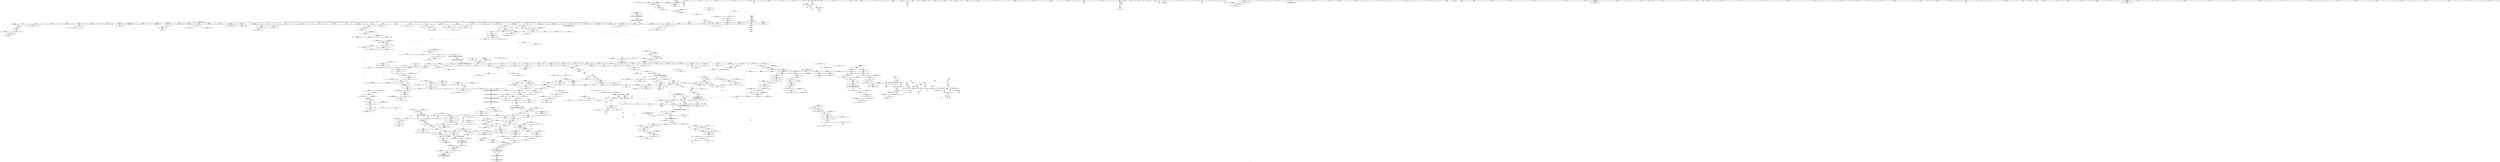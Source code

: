 digraph "SVFG" {
	label="SVFG";

	Node0x55a6cce8f790 [shape=record,color=grey,label="{NodeID: 0\nNullPtr|{|<s49>116}}"];
	Node0x55a6cce8f790 -> Node0x55a6cd2bd750[style=solid];
	Node0x55a6cce8f790 -> Node0x55a6cd2bd850[style=solid];
	Node0x55a6cce8f790 -> Node0x55a6cd2bd920[style=solid];
	Node0x55a6cce8f790 -> Node0x55a6cd2bd9f0[style=solid];
	Node0x55a6cce8f790 -> Node0x55a6cd2bdac0[style=solid];
	Node0x55a6cce8f790 -> Node0x55a6cd2bdb90[style=solid];
	Node0x55a6cce8f790 -> Node0x55a6cd2bdc60[style=solid];
	Node0x55a6cce8f790 -> Node0x55a6cd2bdd30[style=solid];
	Node0x55a6cce8f790 -> Node0x55a6cd2bde00[style=solid];
	Node0x55a6cce8f790 -> Node0x55a6cd2bded0[style=solid];
	Node0x55a6cce8f790 -> Node0x55a6cd2bdfa0[style=solid];
	Node0x55a6cce8f790 -> Node0x55a6cd2be070[style=solid];
	Node0x55a6cce8f790 -> Node0x55a6cd2be140[style=solid];
	Node0x55a6cce8f790 -> Node0x55a6cd2be210[style=solid];
	Node0x55a6cce8f790 -> Node0x55a6cd2be2e0[style=solid];
	Node0x55a6cce8f790 -> Node0x55a6cd2be3b0[style=solid];
	Node0x55a6cce8f790 -> Node0x55a6cd2be480[style=solid];
	Node0x55a6cce8f790 -> Node0x55a6cd2be550[style=solid];
	Node0x55a6cce8f790 -> Node0x55a6cd2be620[style=solid];
	Node0x55a6cce8f790 -> Node0x55a6cd2be6f0[style=solid];
	Node0x55a6cce8f790 -> Node0x55a6cd2be7c0[style=solid];
	Node0x55a6cce8f790 -> Node0x55a6cd2be890[style=solid];
	Node0x55a6cce8f790 -> Node0x55a6cd2be960[style=solid];
	Node0x55a6cce8f790 -> Node0x55a6cd2bea30[style=solid];
	Node0x55a6cce8f790 -> Node0x55a6cd2beb00[style=solid];
	Node0x55a6cce8f790 -> Node0x55a6cd2bebd0[style=solid];
	Node0x55a6cce8f790 -> Node0x55a6cd2beca0[style=solid];
	Node0x55a6cce8f790 -> Node0x55a6cd2bed70[style=solid];
	Node0x55a6cce8f790 -> Node0x55a6cd2bee40[style=solid];
	Node0x55a6cce8f790 -> Node0x55a6cd2bef10[style=solid];
	Node0x55a6cce8f790 -> Node0x55a6cd2befe0[style=solid];
	Node0x55a6cce8f790 -> Node0x55a6cd2bf0b0[style=solid];
	Node0x55a6cce8f790 -> Node0x55a6cd2bf180[style=solid];
	Node0x55a6cce8f790 -> Node0x55a6cd2bf250[style=solid];
	Node0x55a6cce8f790 -> Node0x55a6cd2bf320[style=solid];
	Node0x55a6cce8f790 -> Node0x55a6cd2bf3f0[style=solid];
	Node0x55a6cce8f790 -> Node0x55a6cd2bf4c0[style=solid];
	Node0x55a6cce8f790 -> Node0x55a6cd2bf590[style=solid];
	Node0x55a6cce8f790 -> Node0x55a6cd2bf660[style=solid];
	Node0x55a6cce8f790 -> Node0x55a6cd2bf730[style=solid];
	Node0x55a6cce8f790 -> Node0x55a6cd2bf800[style=solid];
	Node0x55a6cce8f790 -> Node0x55a6cd2da850[style=solid];
	Node0x55a6cce8f790 -> Node0x55a6cd2dc1b0[style=solid];
	Node0x55a6cce8f790 -> Node0x55a6cd2dc280[style=solid];
	Node0x55a6cce8f790 -> Node0x55a6cd2dc350[style=solid];
	Node0x55a6cce8f790 -> Node0x55a6cd2c6710[style=solid];
	Node0x55a6cce8f790 -> Node0x55a6cccc1710[style=solid];
	Node0x55a6cce8f790 -> Node0x55a6cd305400[style=solid];
	Node0x55a6cce8f790 -> Node0x55a6cd305880[style=solid];
	Node0x55a6cce8f790:s49 -> Node0x55a6cd3abdc0[style=solid,color=red];
	Node0x55a6cd3abdc0 [shape=record,color=black,label="{NodeID: 1882\n1306 = PHI(3, )\n2nd arg _ZN9__gnu_cxx13new_allocatorINSt7__cxx1112basic_stringIcSt11char_traitsIcESaIcEEEE8allocateEmPKv }"];
	Node0x55a6cd3abdc0 -> Node0x55a6cd2e4bc0[style=solid];
	Node0x55a6cd2c5460 [shape=record,color=blue,label="{NodeID: 775\n592\<--589\n__last.addr\<--__last\n_ZNSt12_Destroy_auxILb0EE9__destroyIPNSt7__cxx1112basic_stringIcSt11char_traitsIcESaIcEEEEEvT_S9_\n}"];
	Node0x55a6cd2c5460 -> Node0x55a6cd2d3050[style=dashed];
	Node0x55a6cd2dd5f0 [shape=record,color=yellow,style=double,label="{NodeID: 1550\n275V_1 = ENCHI(MR_275V_0)\npts\{14380000 14400000 \}\nFun[_ZNKSt13move_iteratorIPNSt7__cxx1112basic_stringIcSt11char_traitsIcESaIcEEEE4baseEv]}"];
	Node0x55a6cd2dd5f0 -> Node0x55a6cd2d9e00[style=dashed];
	Node0x55a6cd2bbfc0 [shape=record,color=purple,label="{NodeID: 443\n838\<--836\n_M_finish18\<--\n_ZNSt6vectorINSt7__cxx1112basic_stringIcSt11char_traitsIcESaIcEEESaIS5_EE17_M_default_appendEm\n}"];
	Node0x55a6cd2bbfc0 -> Node0x55a6cd2d5820[style=solid];
	Node0x55a6cd2af510 [shape=record,color=green,label="{NodeID: 111\n676\<--677\n__p.addr\<--__p.addr_field_insensitive\n_ZNSt16allocator_traitsISaINSt7__cxx1112basic_stringIcSt11char_traitsIcESaIcEEEEE10deallocateERS6_PS5_m\n}"];
	Node0x55a6cd2af510 -> Node0x55a6cd2d37a0[style=solid];
	Node0x55a6cd2af510 -> Node0x55a6cd2c5bb0[style=solid];
	Node0x55a6cd2e6830 [shape=record,color=blue,label="{NodeID: 886\n1608\<--1605\n__i.addr\<--__i\n_ZNSt13move_iteratorIPNSt7__cxx1112basic_stringIcSt11char_traitsIcESaIcEEEEC2ES6_\n}"];
	Node0x55a6cd2e6830 -> Node0x55a6cd2da070[style=dashed];
	Node0x55a6cd2d1990 [shape=record,color=red,label="{NodeID: 554\n267\<--266\n\<--call19\n_Z5solvei\n}"];
	Node0x55a6cd2d1990 -> Node0x55a6cd2c09a0[style=solid];
	Node0x55a6cd303300 [shape=record,color=grey,label="{NodeID: 1329\n351 = Binary(350, 246, )\n}"];
	Node0x55a6cd303300 -> Node0x55a6cd2dbb30[style=solid];
	Node0x55a6cd2b4580 [shape=record,color=green,label="{NodeID: 222\n1516\<--1517\n__y.addr\<--__y.addr_field_insensitive\n_ZStneIPNSt7__cxx1112basic_stringIcSt11char_traitsIcESaIcEEEEbRKSt13move_iteratorIT_ESB_\n}"];
	Node0x55a6cd2b4580 -> Node0x55a6cd2d95e0[style=solid];
	Node0x55a6cd2b4580 -> Node0x55a6cd2e5f40[style=solid];
	Node0x55a6cd2d73c0 [shape=record,color=red,label="{NodeID: 665\n1153\<--1139\n\<--__cur\n_ZNSt27__uninitialized_default_n_1ILb0EE18__uninit_default_nIPNSt7__cxx1112basic_stringIcSt11char_traitsIcESaIcEEEmEET_S9_T0_\n|{<s0>104}}"];
	Node0x55a6cd2d73c0:s0 -> Node0x55a6cd3aae50[style=solid,color=red];
	Node0x55a6cd347a30 [shape=record,color=yellow,style=double,label="{NodeID: 1440\n181V_1 = ENCHI(MR_181V_0)\npts\{1006 \}\nFun[_ZSt3maxImERKT_S2_S2_]}"];
	Node0x55a6cd347a30 -> Node0x55a6cd2d7f20[style=dashed];
	Node0x55a6cd2c2540 [shape=record,color=black,label="{NodeID: 333\n825\<--771\n\<--this1\n_ZNSt6vectorINSt7__cxx1112basic_stringIcSt11char_traitsIcESaIcEEESaIS5_EE17_M_default_appendEm\n|{<s0>72}}"];
	Node0x55a6cd2c2540:s0 -> Node0x55a6cd3b3360[style=solid,color=red];
	Node0x55a6cce8f820 [shape=record,color=green,label="{NodeID: 1\n7\<--1\n__dso_handle\<--dummyObj\nGlob }"];
	Node0x55a6cd3abed0 [shape=record,color=black,label="{NodeID: 1883\n173 = PHI(13, 13, 13, 13, 13, 13, 13, 13, )\n0th arg _ZNSt6vectorINSt7__cxx1112basic_stringIcSt11char_traitsIcESaIcEEESaIS5_EEixEm }"];
	Node0x55a6cd3abed0 -> Node0x55a6cd2dafd0[style=solid];
	Node0x55a6cd2c5530 [shape=record,color=blue,label="{NodeID: 776\n590\<--610\n__first.addr\<--incdec.ptr\n_ZNSt12_Destroy_auxILb0EE9__destroyIPNSt7__cxx1112basic_stringIcSt11char_traitsIcESaIcEEEEEvT_S9_\n}"];
	Node0x55a6cd2c5530 -> Node0x55a6cd33e480[style=dashed];
	Node0x55a6cd2bc090 [shape=record,color=purple,label="{NodeID: 444\n883\<--882\n_M_impl29\<--\n_ZNSt6vectorINSt7__cxx1112basic_stringIcSt11char_traitsIcESaIcEEESaIS5_EE17_M_default_appendEm\n}"];
	Node0x55a6cd2af5e0 [shape=record,color=green,label="{NodeID: 112\n678\<--679\n__n.addr\<--__n.addr_field_insensitive\n_ZNSt16allocator_traitsISaINSt7__cxx1112basic_stringIcSt11char_traitsIcESaIcEEEEE10deallocateERS6_PS5_m\n}"];
	Node0x55a6cd2af5e0 -> Node0x55a6cd2d3870[style=solid];
	Node0x55a6cd2af5e0 -> Node0x55a6cd2c5c80[style=solid];
	Node0x55a6cd2e6900 [shape=record,color=blue,label="{NodeID: 887\n1613\<--1614\n_M_current\<--\n_ZNSt13move_iteratorIPNSt7__cxx1112basic_stringIcSt11char_traitsIcESaIcEEEEC2ES6_\n|{<s0>123}}"];
	Node0x55a6cd2e6900:s0 -> Node0x55a6cd3687b0[style=dashed,color=blue];
	Node0x55a6cd2d1a60 [shape=record,color=red,label="{NodeID: 555\n378\<--372\nthis1\<--this.addr\n_ZNSt6vectorINSt7__cxx1112basic_stringIcSt11char_traitsIcESaIcEEESaIS5_EE6resizeEm\n|{|<s1>41|<s2>42|<s3>43|<s4>44|<s5>45}}"];
	Node0x55a6cd2d1a60 -> Node0x55a6cd2c11c0[style=solid];
	Node0x55a6cd2d1a60:s1 -> Node0x55a6cd3b20d0[style=solid,color=red];
	Node0x55a6cd2d1a60:s2 -> Node0x55a6cd3b20d0[style=solid,color=red];
	Node0x55a6cd2d1a60:s3 -> Node0x55a6cd3b29f0[style=solid,color=red];
	Node0x55a6cd2d1a60:s4 -> Node0x55a6cd3b20d0[style=solid,color=red];
	Node0x55a6cd2d1a60:s5 -> Node0x55a6cd3ab130[style=solid,color=red];
	Node0x55a6cd303480 [shape=record,color=grey,label="{NodeID: 1330\n1326 = Binary(1325, 552, )\n}"];
	Node0x55a6cd2b4650 [shape=record,color=green,label="{NodeID: 223\n1523\<--1524\n_ZSteqIPNSt7__cxx1112basic_stringIcSt11char_traitsIcESaIcEEEEbRKSt13move_iteratorIT_ESB_\<--_ZSteqIPNSt7__cxx1112basic_stringIcSt11char_traitsIcESaIcEEEEbRKSt13move_iteratorIT_ESB__field_insensitive\n}"];
	Node0x55a6cd2d7490 [shape=record,color=red,label="{NodeID: 666\n1163\<--1139\n\<--__cur\n_ZNSt27__uninitialized_default_n_1ILb0EE18__uninit_default_nIPNSt7__cxx1112basic_stringIcSt11char_traitsIcESaIcEEEmEET_S9_T0_\n}"];
	Node0x55a6cd2d7490 -> Node0x55a6cd2cd480[style=solid];
	Node0x55a6cd2c2610 [shape=record,color=black,label="{NodeID: 334\n832\<--771\n\<--this1\n_ZNSt6vectorINSt7__cxx1112basic_stringIcSt11char_traitsIcESaIcEEESaIS5_EE17_M_default_appendEm\n}"];
	Node0x55a6cd2c2610 -> Node0x55a6cd2bbd50[style=solid];
	Node0x55a6cd2c2610 -> Node0x55a6cd2bbe20[style=solid];
	Node0x55a6cd261ff0 [shape=record,color=green,label="{NodeID: 2\n9\<--1\n\<--dummyObj\nCan only get source location for instruction, argument, global var or function.}"];
	Node0x55a6cd3ae510 [shape=record,color=black,label="{NodeID: 1884\n1107 = PHI(1336, )\n}"];
	Node0x55a6cd3ae510 -> Node0x55a6cd2c3b30[style=solid];
	Node0x55a6cd2c5600 [shape=record,color=blue,label="{NodeID: 777\n616\<--615\n__pointer.addr\<--__pointer\n_ZSt8_DestroyINSt7__cxx1112basic_stringIcSt11char_traitsIcESaIcEEEEvPT_\n}"];
	Node0x55a6cd2c5600 -> Node0x55a6cd2d3120[style=dashed];
	Node0x55a6cd2bc160 [shape=record,color=purple,label="{NodeID: 445\n884\<--882\n_M_start30\<--\n_ZNSt6vectorINSt7__cxx1112basic_stringIcSt11char_traitsIcESaIcEEESaIS5_EE17_M_default_appendEm\n}"];
	Node0x55a6cd2bc160 -> Node0x55a6cd2d58f0[style=solid];
	Node0x55a6cd2af6b0 [shape=record,color=green,label="{NodeID: 113\n688\<--689\n_ZN9__gnu_cxx13new_allocatorINSt7__cxx1112basic_stringIcSt11char_traitsIcESaIcEEEE10deallocateEPS6_m\<--_ZN9__gnu_cxx13new_allocatorINSt7__cxx1112basic_stringIcSt11char_traitsIcESaIcEEEE10deallocateEPS6_m_field_insensitive\n}"];
	Node0x55a6cd2d1b30 [shape=record,color=red,label="{NodeID: 556\n379\<--374\n\<--__new_size.addr\n_ZNSt6vectorINSt7__cxx1112basic_stringIcSt11char_traitsIcESaIcEEESaIS5_EE6resizeEm\n}"];
	Node0x55a6cd2d1b30 -> Node0x55a6cd306900[style=solid];
	Node0x55a6cd303600 [shape=record,color=grey,label="{NodeID: 1331\n304 = Binary(303, 246, )\n}"];
	Node0x55a6cd303600 -> Node0x55a6cd2c0ce0[style=solid];
	Node0x55a6cd2b4750 [shape=record,color=green,label="{NodeID: 224\n1530\<--1531\n__p.addr\<--__p.addr_field_insensitive\n_ZSt10_ConstructINSt7__cxx1112basic_stringIcSt11char_traitsIcESaIcEEEJS5_EEvPT_DpOT0_\n}"];
	Node0x55a6cd2b4750 -> Node0x55a6cd2d96b0[style=solid];
	Node0x55a6cd2b4750 -> Node0x55a6cd2e6010[style=solid];
	Node0x55a6cd2d7560 [shape=record,color=red,label="{NodeID: 667\n1176\<--1139\n\<--__cur\n_ZNSt27__uninitialized_default_n_1ILb0EE18__uninit_default_nIPNSt7__cxx1112basic_stringIcSt11char_traitsIcESaIcEEEmEET_S9_T0_\n|{<s0>107}}"];
	Node0x55a6cd2d7560:s0 -> Node0x55a6cd3b1f40[style=solid,color=red];
	Node0x55a6cd2c26e0 [shape=record,color=black,label="{NodeID: 335\n836\<--771\n\<--this1\n_ZNSt6vectorINSt7__cxx1112basic_stringIcSt11char_traitsIcESaIcEEESaIS5_EE17_M_default_appendEm\n}"];
	Node0x55a6cd2c26e0 -> Node0x55a6cd2bbef0[style=solid];
	Node0x55a6cd2c26e0 -> Node0x55a6cd2bbfc0[style=solid];
	Node0x55a6cd2abef0 [shape=record,color=green,label="{NodeID: 3\n16\<--1\n_ZSt4cout\<--dummyObj\nGlob }"];
	Node0x55a6cd3ae740 [shape=record,color=black,label="{NodeID: 1885\n319 = PHI(172, )\n}"];
	Node0x55a6cd2c56d0 [shape=record,color=blue,label="{NodeID: 778\n626\<--625\n__r.addr\<--__r\n_ZSt11__addressofINSt7__cxx1112basic_stringIcSt11char_traitsIcESaIcEEEEPT_RS6_\n}"];
	Node0x55a6cd2c56d0 -> Node0x55a6cd2d31f0[style=dashed];
	Node0x55a6cd2dd920 [shape=record,color=yellow,style=double,label="{NodeID: 1553\n245V_1 = ENCHI(MR_245V_0)\npts\{13800000 \}\nFun[_ZSt32__make_move_if_noexcept_iteratorINSt7__cxx1112basic_stringIcSt11char_traitsIcESaIcEEESt13move_iteratorIPS5_EET0_PT_]|{<s0>123}}"];
	Node0x55a6cd2dd920:s0 -> Node0x55a6cd2e6900[style=dashed,color=red];
	Node0x55a6cd2bc230 [shape=record,color=purple,label="{NodeID: 446\n887\<--886\n_M_impl31\<--\n_ZNSt6vectorINSt7__cxx1112basic_stringIcSt11char_traitsIcESaIcEEESaIS5_EE17_M_default_appendEm\n}"];
	Node0x55a6cd2b4b90 [shape=record,color=green,label="{NodeID: 114\n695\<--696\nthis.addr\<--this.addr_field_insensitive\n_ZN9__gnu_cxx13new_allocatorINSt7__cxx1112basic_stringIcSt11char_traitsIcESaIcEEEE10deallocateEPS6_m\n}"];
	Node0x55a6cd2b4b90 -> Node0x55a6cd2d3940[style=solid];
	Node0x55a6cd2b4b90 -> Node0x55a6cd2c5d50[style=solid];
	Node0x55a6cd2d1c00 [shape=record,color=red,label="{NodeID: 557\n385\<--374\n\<--__new_size.addr\n_ZNSt6vectorINSt7__cxx1112basic_stringIcSt11char_traitsIcESaIcEEESaIS5_EE6resizeEm\n}"];
	Node0x55a6cd2d1c00 -> Node0x55a6cd303c00[style=solid];
	Node0x55a6cd303780 [shape=record,color=grey,label="{NodeID: 1332\n300 = Binary(299, 246, )\n}"];
	Node0x55a6cd303780 -> Node0x55a6cd2c0c10[style=solid];
	Node0x55a6cd2b4820 [shape=record,color=green,label="{NodeID: 225\n1532\<--1533\n__args.addr\<--__args.addr_field_insensitive\n_ZSt10_ConstructINSt7__cxx1112basic_stringIcSt11char_traitsIcESaIcEEEJS5_EEvPT_DpOT0_\n}"];
	Node0x55a6cd2b4820 -> Node0x55a6cd2d9780[style=solid];
	Node0x55a6cd2b4820 -> Node0x55a6cd2e60e0[style=solid];
	Node0x55a6cd2d7630 [shape=record,color=red,label="{NodeID: 668\n1179\<--1139\n\<--__cur\n_ZNSt27__uninitialized_default_n_1ILb0EE18__uninit_default_nIPNSt7__cxx1112basic_stringIcSt11char_traitsIcESaIcEEEmEET_S9_T0_\n}"];
	Node0x55a6cd2d7630 -> Node0x55a6cd2c3cd0[style=solid];
	Node0x55a6cd2c27b0 [shape=record,color=black,label="{NodeID: 336\n841\<--771\n\<--this1\n_ZNSt6vectorINSt7__cxx1112basic_stringIcSt11char_traitsIcESaIcEEESaIS5_EE17_M_default_appendEm\n|{<s0>74}}"];
	Node0x55a6cd2c27b0:s0 -> Node0x55a6cd3b3360[style=solid,color=red];
	Node0x55a6cd2abfb0 [shape=record,color=green,label="{NodeID: 4\n17\<--1\n.str\<--dummyObj\nGlob }"];
	Node0x55a6cd3ae880 [shape=record,color=black,label="{NodeID: 1886\n323 = PHI()\n}"];
	Node0x55a6cd3ae880 -> Node0x55a6cd2db7f0[style=solid];
	Node0x55a6cd2c57a0 [shape=record,color=blue,label="{NodeID: 779\n637\<--634\nthis.addr\<--this\n_ZNSt12_Vector_baseINSt7__cxx1112basic_stringIcSt11char_traitsIcESaIcEEESaIS5_EE13_M_deallocateEPS5_m\n}"];
	Node0x55a6cd2c57a0 -> Node0x55a6cd2d32c0[style=dashed];
	Node0x55a6cd2bc300 [shape=record,color=purple,label="{NodeID: 447\n888\<--886\n_M_finish32\<--\n_ZNSt6vectorINSt7__cxx1112basic_stringIcSt11char_traitsIcESaIcEEESaIS5_EE17_M_default_appendEm\n}"];
	Node0x55a6cd2bc300 -> Node0x55a6cd2d59c0[style=solid];
	Node0x55a6cd2b4c60 [shape=record,color=green,label="{NodeID: 115\n697\<--698\n__p.addr\<--__p.addr_field_insensitive\n_ZN9__gnu_cxx13new_allocatorINSt7__cxx1112basic_stringIcSt11char_traitsIcESaIcEEEE10deallocateEPS6_m\n}"];
	Node0x55a6cd2b4c60 -> Node0x55a6cd2d3a10[style=solid];
	Node0x55a6cd2b4c60 -> Node0x55a6cd2c5e20[style=solid];
	Node0x55a6cd2d1cd0 [shape=record,color=red,label="{NodeID: 558\n392\<--374\n\<--__new_size.addr\n_ZNSt6vectorINSt7__cxx1112basic_stringIcSt11char_traitsIcESaIcEEESaIS5_EE6resizeEm\n}"];
	Node0x55a6cd2d1cd0 -> Node0x55a6cd306000[style=solid];
	Node0x55a6cd303900 [shape=record,color=grey,label="{NodeID: 1333\n282 = Binary(281, 246, )\n|{<s0>27}}"];
	Node0x55a6cd303900:s0 -> Node0x55a6cd3ab460[style=solid,color=red];
	Node0x55a6cd2b48f0 [shape=record,color=green,label="{NodeID: 226\n1541\<--1542\n_ZSt7forwardINSt7__cxx1112basic_stringIcSt11char_traitsIcESaIcEEEEOT_RNSt16remove_referenceIS6_E4typeE\<--_ZSt7forwardINSt7__cxx1112basic_stringIcSt11char_traitsIcESaIcEEEEOT_RNSt16remove_referenceIS6_E4typeE_field_insensitive\n}"];
	Node0x55a6cd2d7700 [shape=record,color=red,label="{NodeID: 669\n1173\<--1141\nexn\<--exn.slot\n_ZNSt27__uninitialized_default_n_1ILb0EE18__uninit_default_nIPNSt7__cxx1112basic_stringIcSt11char_traitsIcESaIcEEEmEET_S9_T0_\n}"];
	Node0x55a6cd2c2880 [shape=record,color=black,label="{NodeID: 337\n862\<--771\n\<--this1\n_ZNSt6vectorINSt7__cxx1112basic_stringIcSt11char_traitsIcESaIcEEESaIS5_EE17_M_default_appendEm\n|{<s0>77}}"];
	Node0x55a6cd2c2880:s0 -> Node0x55a6cd3b3360[style=solid,color=red];
	Node0x55a6cd2ac070 [shape=record,color=green,label="{NodeID: 5\n19\<--1\n.str.2\<--dummyObj\nGlob }"];
	Node0x55a6cd3ae950 [shape=record,color=black,label="{NodeID: 1887\n344 = PHI(172, )\n}"];
	Node0x55a6cd2c5870 [shape=record,color=blue,label="{NodeID: 780\n639\<--635\n__p.addr\<--__p\n_ZNSt12_Vector_baseINSt7__cxx1112basic_stringIcSt11char_traitsIcESaIcEEESaIS5_EE13_M_deallocateEPS5_m\n}"];
	Node0x55a6cd2c5870 -> Node0x55a6cd2d3390[style=dashed];
	Node0x55a6cd2c5870 -> Node0x55a6cd2d3460[style=dashed];
	Node0x55a6cd2ddb10 [shape=record,color=yellow,style=double,label="{NodeID: 1555\n267V_1 = ENCHI(MR_267V_0)\npts\{14380000 \}\nFun[_ZNKSt13move_iteratorIPNSt7__cxx1112basic_stringIcSt11char_traitsIcESaIcEEEEdeEv]}"];
	Node0x55a6cd2ddb10 -> Node0x55a6cd2d9920[style=dashed];
	Node0x55a6cd2bc3d0 [shape=record,color=purple,label="{NodeID: 448\n895\<--894\n_M_impl34\<--\n_ZNSt6vectorINSt7__cxx1112basic_stringIcSt11char_traitsIcESaIcEEESaIS5_EE17_M_default_appendEm\n}"];
	Node0x55a6cd2b4d30 [shape=record,color=green,label="{NodeID: 116\n699\<--700\n.addr\<--.addr_field_insensitive\n_ZN9__gnu_cxx13new_allocatorINSt7__cxx1112basic_stringIcSt11char_traitsIcESaIcEEEE10deallocateEPS6_m\n}"];
	Node0x55a6cd2b4d30 -> Node0x55a6cd2c5ef0[style=solid];
	Node0x55a6cd2d1da0 [shape=record,color=red,label="{NodeID: 559\n400\<--374\n\<--__new_size.addr\n_ZNSt6vectorINSt7__cxx1112basic_stringIcSt11char_traitsIcESaIcEEESaIS5_EE6resizeEm\n}"];
	Node0x55a6cd303a80 [shape=record,color=grey,label="{NodeID: 1334\n1160 = Binary(1159, 1161, )\n}"];
	Node0x55a6cd303a80 -> Node0x55a6cd2c82b0[style=solid];
	Node0x55a6cd2b49f0 [shape=record,color=green,label="{NodeID: 227\n1544\<--1545\n_ZNSt7__cxx1112basic_stringIcSt11char_traitsIcESaIcEEC1EOS4_\<--_ZNSt7__cxx1112basic_stringIcSt11char_traitsIcESaIcEEC1EOS4__field_insensitive\n}"];
	Node0x55a6cd2d77d0 [shape=record,color=red,label="{NodeID: 670\n1192\<--1141\nexn4\<--exn.slot\n_ZNSt27__uninitialized_default_n_1ILb0EE18__uninit_default_nIPNSt7__cxx1112basic_stringIcSt11char_traitsIcESaIcEEEmEET_S9_T0_\n}"];
	Node0x55a6cd2c2950 [shape=record,color=black,label="{NodeID: 338\n874\<--771\n\<--this1\n_ZNSt6vectorINSt7__cxx1112basic_stringIcSt11char_traitsIcESaIcEEESaIS5_EE17_M_default_appendEm\n|{<s0>80}}"];
	Node0x55a6cd2c2950:s0 -> Node0x55a6cd3b2540[style=solid,color=red];
	Node0x55a6cd2ac8e0 [shape=record,color=green,label="{NodeID: 6\n21\<--1\n_ZSt3cin\<--dummyObj\nGlob }"];
	Node0x55a6cd3aeac0 [shape=record,color=black,label="{NodeID: 1888\n345 = PHI()\n}"];
	Node0x55a6cd2c5940 [shape=record,color=blue,label="{NodeID: 781\n641\<--636\n__n.addr\<--__n\n_ZNSt12_Vector_baseINSt7__cxx1112basic_stringIcSt11char_traitsIcESaIcEEESaIS5_EE13_M_deallocateEPS5_m\n}"];
	Node0x55a6cd2c5940 -> Node0x55a6cd2d3530[style=dashed];
	Node0x55a6cd2bc4a0 [shape=record,color=purple,label="{NodeID: 449\n896\<--894\n_M_start35\<--\n_ZNSt6vectorINSt7__cxx1112basic_stringIcSt11char_traitsIcESaIcEEESaIS5_EE17_M_default_appendEm\n}"];
	Node0x55a6cd2bc4a0 -> Node0x55a6cd2d5a90[style=solid];
	Node0x55a6cd2b4e00 [shape=record,color=green,label="{NodeID: 117\n708\<--709\n_ZdlPv\<--_ZdlPv_field_insensitive\n}"];
	Node0x55a6cd2d1e70 [shape=record,color=red,label="{NodeID: 560\n399\<--398\n\<--_M_start\n_ZNSt6vectorINSt7__cxx1112basic_stringIcSt11char_traitsIcESaIcEEESaIS5_EE6resizeEm\n}"];
	Node0x55a6cd2d1e70 -> Node0x55a6cd2ceb40[style=solid];
	Node0x55a6cd303c00 [shape=record,color=grey,label="{NodeID: 1335\n387 = Binary(385, 386, )\n|{<s0>43}}"];
	Node0x55a6cd303c00:s0 -> Node0x55a6cd3b2b00[style=solid,color=red];
	Node0x55a6cd2b4af0 [shape=record,color=green,label="{NodeID: 228\n1549\<--1550\nthis.addr\<--this.addr_field_insensitive\n_ZNKSt13move_iteratorIPNSt7__cxx1112basic_stringIcSt11char_traitsIcESaIcEEEEdeEv\n}"];
	Node0x55a6cd2b4af0 -> Node0x55a6cd2d9850[style=solid];
	Node0x55a6cd2b4af0 -> Node0x55a6cd2e61b0[style=solid];
	Node0x55a6cd2d78a0 [shape=record,color=red,label="{NodeID: 671\n1193\<--1143\nsel\<--ehselector.slot\n_ZNSt27__uninitialized_default_n_1ILb0EE18__uninit_default_nIPNSt7__cxx1112basic_stringIcSt11char_traitsIcESaIcEEEmEET_S9_T0_\n}"];
	Node0x55a6cd347fd0 [shape=record,color=yellow,style=double,label="{NodeID: 1446\n56V_1 = ENCHI(MR_56V_0)\npts\{420 \}\nFun[main]}"];
	Node0x55a6cd347fd0 -> Node0x55a6cd2d1f40[style=dashed];
	Node0x55a6cd2c2a20 [shape=record,color=black,label="{NodeID: 339\n882\<--771\n\<--this1\n_ZNSt6vectorINSt7__cxx1112basic_stringIcSt11char_traitsIcESaIcEEESaIS5_EE17_M_default_appendEm\n}"];
	Node0x55a6cd2c2a20 -> Node0x55a6cd2bc090[style=solid];
	Node0x55a6cd2c2a20 -> Node0x55a6cd2bc160[style=solid];
	Node0x55a6cd2ac970 [shape=record,color=green,label="{NodeID: 7\n22\<--1\n.str.3\<--dummyObj\nGlob }"];
	Node0x55a6cd3aeb90 [shape=record,color=black,label="{NodeID: 1889\n348 = PHI()\n}"];
	Node0x55a6cd2c5a10 [shape=record,color=blue,label="{NodeID: 782\n661\<--660\nthis.addr\<--this\n_ZNSt12_Vector_baseINSt7__cxx1112basic_stringIcSt11char_traitsIcESaIcEEESaIS5_EE12_Vector_implD2Ev\n}"];
	Node0x55a6cd2c5a10 -> Node0x55a6cd2d3600[style=dashed];
	Node0x55a6cd2bc570 [shape=record,color=purple,label="{NodeID: 450\n899\<--898\n_M_impl36\<--\n_ZNSt6vectorINSt7__cxx1112basic_stringIcSt11char_traitsIcESaIcEEESaIS5_EE17_M_default_appendEm\n}"];
	Node0x55a6cd2b4ed0 [shape=record,color=green,label="{NodeID: 118\n715\<--716\nthis.addr\<--this.addr_field_insensitive\n_ZNSaINSt7__cxx1112basic_stringIcSt11char_traitsIcESaIcEEEED2Ev\n}"];
	Node0x55a6cd2b4ed0 -> Node0x55a6cd2d3ae0[style=solid];
	Node0x55a6cd2b4ed0 -> Node0x55a6cd2c5fc0[style=solid];
	Node0x55a6cd2d1f40 [shape=record,color=red,label="{NodeID: 561\n428\<--419\n\<--t\nmain\n}"];
	Node0x55a6cd2d1f40 -> Node0x55a6cd306d80[style=solid];
	Node0x55a6cd303d80 [shape=record,color=grey,label="{NodeID: 1336\n435 = Binary(434, 246, )\n}"];
	Node0x55a6cd303d80 -> Node0x55a6cd2dbf40[style=solid];
	Node0x55a6cd2bcfa0 [shape=record,color=green,label="{NodeID: 229\n1558\<--1559\nthis.addr\<--this.addr_field_insensitive\n_ZNSt13move_iteratorIPNSt7__cxx1112basic_stringIcSt11char_traitsIcESaIcEEEEppEv\n}"];
	Node0x55a6cd2bcfa0 -> Node0x55a6cd2d99f0[style=solid];
	Node0x55a6cd2bcfa0 -> Node0x55a6cd2e6280[style=solid];
	Node0x55a6cd2d7970 [shape=record,color=red,label="{NodeID: 672\n1208\<--1205\n\<--__p.addr\n_ZSt10_ConstructINSt7__cxx1112basic_stringIcSt11char_traitsIcESaIcEEEJEEvPT_DpOT0_\n}"];
	Node0x55a6cd2d7970 -> Node0x55a6cd2c3da0[style=solid];
	Node0x55a6cd2c2af0 [shape=record,color=black,label="{NodeID: 340\n886\<--771\n\<--this1\n_ZNSt6vectorINSt7__cxx1112basic_stringIcSt11char_traitsIcESaIcEEESaIS5_EE17_M_default_appendEm\n}"];
	Node0x55a6cd2c2af0 -> Node0x55a6cd2bc230[style=solid];
	Node0x55a6cd2c2af0 -> Node0x55a6cd2bc300[style=solid];
	Node0x55a6cd2aca00 [shape=record,color=green,label="{NodeID: 8\n24\<--1\n.str.4\<--dummyObj\nGlob }"];
	Node0x55a6cd3aec60 [shape=record,color=black,label="{NodeID: 1890\n38 = PHI()\n}"];
	Node0x55a6cd2c5ae0 [shape=record,color=blue,label="{NodeID: 783\n674\<--671\n__a.addr\<--__a\n_ZNSt16allocator_traitsISaINSt7__cxx1112basic_stringIcSt11char_traitsIcESaIcEEEEE10deallocateERS6_PS5_m\n}"];
	Node0x55a6cd2c5ae0 -> Node0x55a6cd2d36d0[style=dashed];
	Node0x55a6cd2ddde0 [shape=record,color=yellow,style=double,label="{NodeID: 1558\n23V_1 = ENCHI(MR_23V_0)\npts\{150000 \}\nFun[_ZNSt6vectorINSt7__cxx1112basic_stringIcSt11char_traitsIcESaIcEEESaIS5_EE6resizeEm]|{|<s2>41|<s3>42|<s4>43|<s5>44}}"];
	Node0x55a6cd2ddde0 -> Node0x55a6cd2d1e70[style=dashed];
	Node0x55a6cd2ddde0 -> Node0x55a6cd33b280[style=dashed];
	Node0x55a6cd2ddde0:s2 -> Node0x55a6cd349fa0[style=dashed,color=red];
	Node0x55a6cd2ddde0:s3 -> Node0x55a6cd349fa0[style=dashed,color=red];
	Node0x55a6cd2ddde0:s4 -> Node0x55a6cd34ad50[style=dashed,color=red];
	Node0x55a6cd2ddde0:s5 -> Node0x55a6cd349fa0[style=dashed,color=red];
	Node0x55a6cd2bc640 [shape=record,color=purple,label="{NodeID: 451\n900\<--898\n_M_end_of_storage37\<--\n_ZNSt6vectorINSt7__cxx1112basic_stringIcSt11char_traitsIcESaIcEEESaIS5_EE17_M_default_appendEm\n}"];
	Node0x55a6cd2bc640 -> Node0x55a6cd2d5b60[style=solid];
	Node0x55a6cd2b4fa0 [shape=record,color=green,label="{NodeID: 119\n721\<--722\n_ZN9__gnu_cxx13new_allocatorINSt7__cxx1112basic_stringIcSt11char_traitsIcESaIcEEEED2Ev\<--_ZN9__gnu_cxx13new_allocatorINSt7__cxx1112basic_stringIcSt11char_traitsIcESaIcEEEED2Ev_field_insensitive\n}"];
	Node0x55a6cd2d2010 [shape=record,color=red,label="{NodeID: 562\n427\<--421\n\<--i\nmain\n}"];
	Node0x55a6cd2d2010 -> Node0x55a6cd306d80[style=solid];
	Node0x55a6cd303f00 [shape=record,color=grey,label="{NodeID: 1337\n273 = Binary(272, 246, )\n|{<s0>25}}"];
	Node0x55a6cd303f00:s0 -> Node0x55a6cd3ab6b0[style=solid,color=red];
	Node0x55a6cd2bd070 [shape=record,color=green,label="{NodeID: 230\n1570\<--1571\n__x.addr\<--__x.addr_field_insensitive\n_ZSteqIPNSt7__cxx1112basic_stringIcSt11char_traitsIcESaIcEEEEbRKSt13move_iteratorIT_ESB_\n}"];
	Node0x55a6cd2bd070 -> Node0x55a6cd2d9b90[style=solid];
	Node0x55a6cd2bd070 -> Node0x55a6cd2e6420[style=solid];
	Node0x55a6cd2d7a40 [shape=record,color=red,label="{NodeID: 673\n1223\<--1220\nthis1\<--this.addr\n_ZNKSt6vectorINSt7__cxx1112basic_stringIcSt11char_traitsIcESaIcEEESaIS5_EE8max_sizeEv\n}"];
	Node0x55a6cd2d7a40 -> Node0x55a6cd2c3f40[style=solid];
	Node0x55a6cd348190 [shape=record,color=yellow,style=double,label="{NodeID: 1448\n60V_1 = ENCHI(MR_60V_0)\npts\{10 12 \}\nFun[main]|{<s0>47|<s1>47}}"];
	Node0x55a6cd348190:s0 -> Node0x55a6cd34c890[style=dashed,color=red];
	Node0x55a6cd348190:s1 -> Node0x55a6cd34c9a0[style=dashed,color=red];
	Node0x55a6cd2c2bc0 [shape=record,color=black,label="{NodeID: 341\n890\<--771\n\<--this1\n_ZNSt6vectorINSt7__cxx1112basic_stringIcSt11char_traitsIcESaIcEEESaIS5_EE17_M_default_appendEm\n|{<s0>82}}"];
	Node0x55a6cd2c2bc0:s0 -> Node0x55a6cd3b3360[style=solid,color=red];
	Node0x55a6cd2aca90 [shape=record,color=green,label="{NodeID: 9\n27\<--1\n\<--dummyObj\nCan only get source location for instruction, argument, global var or function.}"];
	Node0x55a6cd3aed30 [shape=record,color=black,label="{NodeID: 1891\n59 = PHI()\n}"];
	Node0x55a6cd2c5bb0 [shape=record,color=blue,label="{NodeID: 784\n676\<--672\n__p.addr\<--__p\n_ZNSt16allocator_traitsISaINSt7__cxx1112basic_stringIcSt11char_traitsIcESaIcEEEEE10deallocateERS6_PS5_m\n}"];
	Node0x55a6cd2c5bb0 -> Node0x55a6cd2d37a0[style=dashed];
	Node0x55a6cd2ddec0 [shape=record,color=yellow,style=double,label="{NodeID: 1559\n50V_1 = ENCHI(MR_50V_0)\npts\{150001 \}\nFun[_ZNSt6vectorINSt7__cxx1112basic_stringIcSt11char_traitsIcESaIcEEESaIS5_EE6resizeEm]|{|<s1>41|<s2>42|<s3>43|<s4>44|<s5>45|<s6>45}}"];
	Node0x55a6cd2ddec0 -> Node0x55a6cd33bc80[style=dashed];
	Node0x55a6cd2ddec0:s1 -> Node0x55a6cd34a080[style=dashed,color=red];
	Node0x55a6cd2ddec0:s2 -> Node0x55a6cd34a080[style=dashed,color=red];
	Node0x55a6cd2ddec0:s3 -> Node0x55a6cd34ae30[style=dashed,color=red];
	Node0x55a6cd2ddec0:s4 -> Node0x55a6cd34a080[style=dashed,color=red];
	Node0x55a6cd2ddec0:s5 -> Node0x55a6cd2d5f70[style=dashed,color=red];
	Node0x55a6cd2ddec0:s6 -> Node0x55a6cd2c7000[style=dashed,color=red];
	Node0x55a6cd2bc710 [shape=record,color=purple,label="{NodeID: 452\n903\<--902\n_M_impl38\<--\n_ZNSt6vectorINSt7__cxx1112basic_stringIcSt11char_traitsIcESaIcEEESaIS5_EE17_M_default_appendEm\n}"];
	Node0x55a6cd2b50a0 [shape=record,color=green,label="{NodeID: 120\n726\<--727\nthis.addr\<--this.addr_field_insensitive\n_ZN9__gnu_cxx13new_allocatorINSt7__cxx1112basic_stringIcSt11char_traitsIcESaIcEEEED2Ev\n}"];
	Node0x55a6cd2b50a0 -> Node0x55a6cd2d3bb0[style=solid];
	Node0x55a6cd2b50a0 -> Node0x55a6cd2c6090[style=solid];
	Node0x55a6cd2d20e0 [shape=record,color=red,label="{NodeID: 563\n431\<--421\n\<--i\nmain\n|{<s0>47}}"];
	Node0x55a6cd2d20e0:s0 -> Node0x55a6cd3b4430[style=solid,color=red];
	Node0x55a6cd304080 [shape=record,color=grey,label="{NodeID: 1338\n277 = Binary(276, 246, )\n|{<s0>26}}"];
	Node0x55a6cd304080:s0 -> Node0x55a6cd3ab460[style=solid,color=red];
	Node0x55a6cd2bd140 [shape=record,color=green,label="{NodeID: 231\n1572\<--1573\n__y.addr\<--__y.addr_field_insensitive\n_ZSteqIPNSt7__cxx1112basic_stringIcSt11char_traitsIcESaIcEEEEbRKSt13move_iteratorIT_ESB_\n}"];
	Node0x55a6cd2bd140 -> Node0x55a6cd2d9c60[style=solid];
	Node0x55a6cd2bd140 -> Node0x55a6cd2e64f0[style=solid];
	Node0x55a6cd2d7b10 [shape=record,color=red,label="{NodeID: 674\n1257\<--1237\n\<--retval\n_ZSt3maxImERKT_S2_S2_\n}"];
	Node0x55a6cd2d7b10 -> Node0x55a6cd2c40e0[style=solid];
	Node0x55a6cd2c2c90 [shape=record,color=black,label="{NodeID: 342\n893\<--771\n\<--this1\n_ZNSt6vectorINSt7__cxx1112basic_stringIcSt11char_traitsIcESaIcEEESaIS5_EE17_M_default_appendEm\n|{<s0>84}}"];
	Node0x55a6cd2c2c90:s0 -> Node0x55a6cd3b2540[style=solid,color=red];
	Node0x55a6cd2acb50 [shape=record,color=green,label="{NodeID: 10\n162\<--1\n\<--dummyObj\nCan only get source location for instruction, argument, global var or function.}"];
	Node0x55a6cd3aee00 [shape=record,color=black,label="{NodeID: 1892\n100 = PHI(520, )\n|{<s0>8}}"];
	Node0x55a6cd3aee00:s0 -> Node0x55a6cd3aa2c0[style=solid,color=red];
	Node0x55a6cd2c5c80 [shape=record,color=blue,label="{NodeID: 785\n678\<--673\n__n.addr\<--__n\n_ZNSt16allocator_traitsISaINSt7__cxx1112basic_stringIcSt11char_traitsIcESaIcEEEEE10deallocateERS6_PS5_m\n}"];
	Node0x55a6cd2c5c80 -> Node0x55a6cd2d3870[style=dashed];
	Node0x55a6cd2ddfa0 [shape=record,color=yellow,style=double,label="{NodeID: 1560\n52V_1 = ENCHI(MR_52V_0)\npts\{150002 \}\nFun[_ZNSt6vectorINSt7__cxx1112basic_stringIcSt11char_traitsIcESaIcEEESaIS5_EE6resizeEm]|{|<s1>43|<s2>43|<s3>43|<s4>43}}"];
	Node0x55a6cd2ddfa0 -> Node0x55a6cd33b780[style=dashed];
	Node0x55a6cd2ddfa0:s1 -> Node0x55a6cd2d54e0[style=dashed,color=red];
	Node0x55a6cd2ddfa0:s2 -> Node0x55a6cd2d5b60[style=dashed,color=red];
	Node0x55a6cd2ddfa0:s3 -> Node0x55a6cd2c6d90[style=dashed,color=red];
	Node0x55a6cd2ddfa0:s4 -> Node0x55a6cd340780[style=dashed,color=red];
	Node0x55a6cd2bc7e0 [shape=record,color=purple,label="{NodeID: 453\n904\<--902\n_M_start39\<--\n_ZNSt6vectorINSt7__cxx1112basic_stringIcSt11char_traitsIcESaIcEEESaIS5_EE17_M_default_appendEm\n}"];
	Node0x55a6cd2bc7e0 -> Node0x55a6cd2d5c30[style=solid];
	Node0x55a6cd2b5170 [shape=record,color=green,label="{NodeID: 121\n733\<--734\nthis.addr\<--this.addr_field_insensitive\n_ZNKSt6vectorINSt7__cxx1112basic_stringIcSt11char_traitsIcESaIcEEESaIS5_EE4sizeEv\n}"];
	Node0x55a6cd2b5170 -> Node0x55a6cd2d3c80[style=solid];
	Node0x55a6cd2b5170 -> Node0x55a6cd2c6160[style=solid];
	Node0x55a6cd2d21b0 [shape=record,color=red,label="{NodeID: 564\n434\<--421\n\<--i\nmain\n}"];
	Node0x55a6cd2d21b0 -> Node0x55a6cd303d80[style=solid];
	Node0x55a6cd304200 [shape=record,color=grey,label="{NodeID: 1339\n245 = Binary(244, 246, )\n}"];
	Node0x55a6cd304200 -> Node0x55a6cd2db310[style=solid];
	Node0x55a6cd2bd210 [shape=record,color=green,label="{NodeID: 232\n1578\<--1579\n_ZNKSt13move_iteratorIPNSt7__cxx1112basic_stringIcSt11char_traitsIcESaIcEEEE4baseEv\<--_ZNKSt13move_iteratorIPNSt7__cxx1112basic_stringIcSt11char_traitsIcESaIcEEEE4baseEv_field_insensitive\n}"];
	Node0x55a6cd2d7be0 [shape=record,color=red,label="{NodeID: 675\n1245\<--1239\n\<--__a.addr\n_ZSt3maxImERKT_S2_S2_\n}"];
	Node0x55a6cd2d7be0 -> Node0x55a6cd2d7f20[style=solid];
	Node0x55a6cd2c2d60 [shape=record,color=black,label="{NodeID: 343\n894\<--771\n\<--this1\n_ZNSt6vectorINSt7__cxx1112basic_stringIcSt11char_traitsIcESaIcEEESaIS5_EE17_M_default_appendEm\n}"];
	Node0x55a6cd2c2d60 -> Node0x55a6cd2bc3d0[style=solid];
	Node0x55a6cd2c2d60 -> Node0x55a6cd2bc4a0[style=solid];
	Node0x55a6cd2acc50 [shape=record,color=green,label="{NodeID: 11\n165\<--1\n\<--dummyObj\nCan only get source location for instruction, argument, global var or function.}"];
	Node0x55a6cd3af090 [shape=record,color=black,label="{NodeID: 1893\n151 = PHI(172, )\n}"];
	Node0x55a6cd2c5d50 [shape=record,color=blue,label="{NodeID: 786\n695\<--692\nthis.addr\<--this\n_ZN9__gnu_cxx13new_allocatorINSt7__cxx1112basic_stringIcSt11char_traitsIcESaIcEEEE10deallocateEPS6_m\n}"];
	Node0x55a6cd2c5d50 -> Node0x55a6cd2d3940[style=dashed];
	Node0x55a6cd2bc8b0 [shape=record,color=purple,label="{NodeID: 454\n913\<--912\n_M_impl44\<--\n_ZNSt6vectorINSt7__cxx1112basic_stringIcSt11char_traitsIcESaIcEEESaIS5_EE17_M_default_appendEm\n}"];
	Node0x55a6cd2b5240 [shape=record,color=green,label="{NodeID: 122\n753\<--754\nthis.addr\<--this.addr_field_insensitive\n_ZNSt6vectorINSt7__cxx1112basic_stringIcSt11char_traitsIcESaIcEEESaIS5_EE17_M_default_appendEm\n}"];
	Node0x55a6cd2b5240 -> Node0x55a6cd2d3ef0[style=solid];
	Node0x55a6cd2b5240 -> Node0x55a6cd2c6230[style=solid];
	Node0x55a6cd2d2280 [shape=record,color=red,label="{NodeID: 565\n444\<--441\nthis1\<--this.addr\n_ZNSt12_Vector_baseINSt7__cxx1112basic_stringIcSt11char_traitsIcESaIcEEESaIS5_EEC2Ev\n}"];
	Node0x55a6cd2d2280 -> Node0x55a6cd2ba760[style=solid];
	Node0x55a6cd304380 [shape=record,color=grey,label="{NodeID: 1340\n909 = Binary(908, 552, )\n|{<s0>84}}"];
	Node0x55a6cd304380:s0 -> Node0x55a6cd3b2860[style=solid,color=red];
	Node0x55a6cd2bd310 [shape=record,color=green,label="{NodeID: 233\n1586\<--1587\nthis.addr\<--this.addr_field_insensitive\n_ZNKSt13move_iteratorIPNSt7__cxx1112basic_stringIcSt11char_traitsIcESaIcEEEE4baseEv\n}"];
	Node0x55a6cd2bd310 -> Node0x55a6cd2d9d30[style=solid];
	Node0x55a6cd2bd310 -> Node0x55a6cd2e65c0[style=solid];
	Node0x55a6cd2d7cb0 [shape=record,color=red,label="{NodeID: 676\n1254\<--1239\n\<--__a.addr\n_ZSt3maxImERKT_S2_S2_\n}"];
	Node0x55a6cd2d7cb0 -> Node0x55a6cd2c8ba0[style=solid];
	Node0x55a6cd2c2e30 [shape=record,color=black,label="{NodeID: 344\n898\<--771\n\<--this1\n_ZNSt6vectorINSt7__cxx1112basic_stringIcSt11char_traitsIcESaIcEEESaIS5_EE17_M_default_appendEm\n}"];
	Node0x55a6cd2c2e30 -> Node0x55a6cd2bc570[style=solid];
	Node0x55a6cd2c2e30 -> Node0x55a6cd2bc640[style=solid];
	Node0x55a6cd2acd50 [shape=record,color=green,label="{NodeID: 12\n168\<--1\n\<--dummyObj\nCan only get source location for instruction, argument, global var or function.}"];
	Node0x55a6cd3af1a0 [shape=record,color=black,label="{NodeID: 1894\n156 = PHI()\n}"];
	Node0x55a6cd3af1a0 -> Node0x55a6cd2d0060[style=solid];
	Node0x55a6cd2c5e20 [shape=record,color=blue,label="{NodeID: 787\n697\<--693\n__p.addr\<--__p\n_ZN9__gnu_cxx13new_allocatorINSt7__cxx1112basic_stringIcSt11char_traitsIcESaIcEEEE10deallocateEPS6_m\n}"];
	Node0x55a6cd2c5e20 -> Node0x55a6cd2d3a10[style=dashed];
	Node0x55a6cd2bc980 [shape=record,color=purple,label="{NodeID: 455\n914\<--912\n_M_start45\<--\n_ZNSt6vectorINSt7__cxx1112basic_stringIcSt11char_traitsIcESaIcEEESaIS5_EE17_M_default_appendEm\n}"];
	Node0x55a6cd2bc980 -> Node0x55a6cd2c6bf0[style=solid];
	Node0x55a6cd2b5310 [shape=record,color=green,label="{NodeID: 123\n755\<--756\n__n.addr\<--__n.addr_field_insensitive\n_ZNSt6vectorINSt7__cxx1112basic_stringIcSt11char_traitsIcESaIcEEESaIS5_EE17_M_default_appendEm\n}"];
	Node0x55a6cd2b5310 -> Node0x55a6cd2d3fc0[style=solid];
	Node0x55a6cd2b5310 -> Node0x55a6cd2d4090[style=solid];
	Node0x55a6cd2b5310 -> Node0x55a6cd2d4160[style=solid];
	Node0x55a6cd2b5310 -> Node0x55a6cd2d4230[style=solid];
	Node0x55a6cd2b5310 -> Node0x55a6cd2d4300[style=solid];
	Node0x55a6cd2b5310 -> Node0x55a6cd2d43d0[style=solid];
	Node0x55a6cd2b5310 -> Node0x55a6cd2d44a0[style=solid];
	Node0x55a6cd2b5310 -> Node0x55a6cd2c6300[style=solid];
	Node0x55a6cd2d2350 [shape=record,color=red,label="{NodeID: 566\n471\<--468\nthis1\<--this.addr\n_ZNSt12_Vector_baseINSt7__cxx1112basic_stringIcSt11char_traitsIcESaIcEEESaIS5_EE12_Vector_implC2Ev\n}"];
	Node0x55a6cd2d2350 -> Node0x55a6cd2c1290[style=solid];
	Node0x55a6cd2d2350 -> Node0x55a6cd2ba830[style=solid];
	Node0x55a6cd2d2350 -> Node0x55a6cd2ba900[style=solid];
	Node0x55a6cd2d2350 -> Node0x55a6cd2ba9d0[style=solid];
	Node0x55a6cd304500 [shape=record,color=grey,label="{NodeID: 1341\n908 = Binary(906, 907, )\n}"];
	Node0x55a6cd304500 -> Node0x55a6cd304380[style=solid];
	Node0x55a6cd2bd3e0 [shape=record,color=green,label="{NodeID: 234\n1595\<--1596\n__t.addr\<--__t.addr_field_insensitive\n_ZSt7forwardINSt7__cxx1112basic_stringIcSt11char_traitsIcESaIcEEEEOT_RNSt16remove_referenceIS6_E4typeE\n}"];
	Node0x55a6cd2bd3e0 -> Node0x55a6cd2d9ed0[style=solid];
	Node0x55a6cd2bd3e0 -> Node0x55a6cd2e6690[style=solid];
	Node0x55a6cd2d7d80 [shape=record,color=red,label="{NodeID: 677\n1247\<--1241\n\<--__b.addr\n_ZSt3maxImERKT_S2_S2_\n}"];
	Node0x55a6cd2d7d80 -> Node0x55a6cd2d7ff0[style=solid];
	Node0x55a6cd2c2f00 [shape=record,color=black,label="{NodeID: 345\n902\<--771\n\<--this1\n_ZNSt6vectorINSt7__cxx1112basic_stringIcSt11char_traitsIcESaIcEEESaIS5_EE17_M_default_appendEm\n}"];
	Node0x55a6cd2c2f00 -> Node0x55a6cd2bc710[style=solid];
	Node0x55a6cd2c2f00 -> Node0x55a6cd2bc7e0[style=solid];
	Node0x55a6cd2ace50 [shape=record,color=green,label="{NodeID: 13\n246\<--1\n\<--dummyObj\nCan only get source location for instruction, argument, global var or function.}"];
	Node0x55a6cd3af270 [shape=record,color=black,label="{NodeID: 1895\n208 = PHI()\n}"];
	Node0x55a6cd2c5ef0 [shape=record,color=blue,label="{NodeID: 788\n699\<--694\n.addr\<--\n_ZN9__gnu_cxx13new_allocatorINSt7__cxx1112basic_stringIcSt11char_traitsIcESaIcEEEE10deallocateEPS6_m\n}"];
	Node0x55a6cd2bca50 [shape=record,color=purple,label="{NodeID: 456\n922\<--921\n_M_impl48\<--\n_ZNSt6vectorINSt7__cxx1112basic_stringIcSt11char_traitsIcESaIcEEESaIS5_EE17_M_default_appendEm\n}"];
	Node0x55a6cd2b53e0 [shape=record,color=green,label="{NodeID: 124\n757\<--758\n__len\<--__len_field_insensitive\n_ZNSt6vectorINSt7__cxx1112basic_stringIcSt11char_traitsIcESaIcEEESaIS5_EE17_M_default_appendEm\n}"];
	Node0x55a6cd2b53e0 -> Node0x55a6cd2d4570[style=solid];
	Node0x55a6cd2b53e0 -> Node0x55a6cd2d4640[style=solid];
	Node0x55a6cd2b53e0 -> Node0x55a6cd2d4710[style=solid];
	Node0x55a6cd2b53e0 -> Node0x55a6cd2c64a0[style=solid];
	Node0x55a6cd2d2420 [shape=record,color=red,label="{NodeID: 567\n488\<--485\nthis1\<--this.addr\n_ZNSaINSt7__cxx1112basic_stringIcSt11char_traitsIcESaIcEEEEC2Ev\n}"];
	Node0x55a6cd2d2420 -> Node0x55a6cd2c1360[style=solid];
	Node0x55a6cd304680 [shape=record,color=grey,label="{NodeID: 1342\n284 = Binary(283, 246, )\n|{<s0>27}}"];
	Node0x55a6cd304680:s0 -> Node0x55a6cd3ab6b0[style=solid,color=red];
	Node0x55a6cd2bd4b0 [shape=record,color=green,label="{NodeID: 235\n1606\<--1607\nthis.addr\<--this.addr_field_insensitive\n_ZNSt13move_iteratorIPNSt7__cxx1112basic_stringIcSt11char_traitsIcESaIcEEEEC2ES6_\n}"];
	Node0x55a6cd2bd4b0 -> Node0x55a6cd2d9fa0[style=solid];
	Node0x55a6cd2bd4b0 -> Node0x55a6cd2e6760[style=solid];
	Node0x55a6cd2d7e50 [shape=record,color=red,label="{NodeID: 678\n1251\<--1241\n\<--__b.addr\n_ZSt3maxImERKT_S2_S2_\n}"];
	Node0x55a6cd2d7e50 -> Node0x55a6cd2c8ad0[style=solid];
	Node0x55a6cd2c2fd0 [shape=record,color=black,label="{NodeID: 346\n912\<--771\n\<--this1\n_ZNSt6vectorINSt7__cxx1112basic_stringIcSt11char_traitsIcESaIcEEESaIS5_EE17_M_default_appendEm\n}"];
	Node0x55a6cd2c2fd0 -> Node0x55a6cd2bc8b0[style=solid];
	Node0x55a6cd2c2fd0 -> Node0x55a6cd2bc980[style=solid];
	Node0x55a6cd2acf50 [shape=record,color=green,label="{NodeID: 14\n298\<--1\n\<--dummyObj\nCan only get source location for instruction, argument, global var or function.}"];
	Node0x55a6cd3af340 [shape=record,color=black,label="{NodeID: 1896\n212 = PHI()\n}"];
	Node0x55a6cd2c5fc0 [shape=record,color=blue,label="{NodeID: 789\n715\<--714\nthis.addr\<--this\n_ZNSaINSt7__cxx1112basic_stringIcSt11char_traitsIcESaIcEEEED2Ev\n}"];
	Node0x55a6cd2c5fc0 -> Node0x55a6cd2d3ae0[style=dashed];
	Node0x55a6cd2bcb20 [shape=record,color=purple,label="{NodeID: 457\n923\<--921\n_M_finish49\<--\n_ZNSt6vectorINSt7__cxx1112basic_stringIcSt11char_traitsIcESaIcEEESaIS5_EE17_M_default_appendEm\n}"];
	Node0x55a6cd2bcb20 -> Node0x55a6cd2c6cc0[style=solid];
	Node0x55a6cd2b54b0 [shape=record,color=green,label="{NodeID: 125\n759\<--760\n__size\<--__size_field_insensitive\n_ZNSt6vectorINSt7__cxx1112basic_stringIcSt11char_traitsIcESaIcEEESaIS5_EE17_M_default_appendEm\n}"];
	Node0x55a6cd2b54b0 -> Node0x55a6cd2d47e0[style=solid];
	Node0x55a6cd2b54b0 -> Node0x55a6cd2d48b0[style=solid];
	Node0x55a6cd2b54b0 -> Node0x55a6cd2d4980[style=solid];
	Node0x55a6cd2b54b0 -> Node0x55a6cd2c6570[style=solid];
	Node0x55a6cd2d24f0 [shape=record,color=red,label="{NodeID: 568\n499\<--496\nthis1\<--this.addr\n_ZN9__gnu_cxx13new_allocatorINSt7__cxx1112basic_stringIcSt11char_traitsIcESaIcEEEEC2Ev\n}"];
	Node0x55a6cd304800 [shape=record,color=grey,label="{NodeID: 1343\n747 = Binary(745, 746, )\n}"];
	Node0x55a6cd304800 -> Node0x55a6cd304980[style=solid];
	Node0x55a6cd2bd580 [shape=record,color=green,label="{NodeID: 236\n1608\<--1609\n__i.addr\<--__i.addr_field_insensitive\n_ZNSt13move_iteratorIPNSt7__cxx1112basic_stringIcSt11char_traitsIcESaIcEEEEC2ES6_\n}"];
	Node0x55a6cd2bd580 -> Node0x55a6cd2da070[style=solid];
	Node0x55a6cd2bd580 -> Node0x55a6cd2e6830[style=solid];
	Node0x55a6cd2d7f20 [shape=record,color=red,label="{NodeID: 679\n1246\<--1245\n\<--\n_ZSt3maxImERKT_S2_S2_\n}"];
	Node0x55a6cd2d7f20 -> Node0x55a6cd307980[style=solid];
	Node0x55a6cd2c30a0 [shape=record,color=black,label="{NodeID: 347\n921\<--771\n\<--this1\n_ZNSt6vectorINSt7__cxx1112basic_stringIcSt11char_traitsIcESaIcEEESaIS5_EE17_M_default_appendEm\n}"];
	Node0x55a6cd2c30a0 -> Node0x55a6cd2bca50[style=solid];
	Node0x55a6cd2c30a0 -> Node0x55a6cd2bcb20[style=solid];
	Node0x55a6cd2ad050 [shape=record,color=green,label="{NodeID: 15\n316\<--1\n\<--dummyObj\nCan only get source location for instruction, argument, global var or function.}"];
	Node0x55a6cd3af410 [shape=record,color=black,label="{NodeID: 1897\n216 = PHI()\n}"];
	Node0x55a6cd2c6090 [shape=record,color=blue,label="{NodeID: 790\n726\<--725\nthis.addr\<--this\n_ZN9__gnu_cxx13new_allocatorINSt7__cxx1112basic_stringIcSt11char_traitsIcESaIcEEEED2Ev\n}"];
	Node0x55a6cd2c6090 -> Node0x55a6cd2d3bb0[style=dashed];
	Node0x55a6cd2bcbf0 [shape=record,color=purple,label="{NodeID: 458\n929\<--928\n_M_impl51\<--\n_ZNSt6vectorINSt7__cxx1112basic_stringIcSt11char_traitsIcESaIcEEESaIS5_EE17_M_default_appendEm\n}"];
	Node0x55a6cd2b5580 [shape=record,color=green,label="{NodeID: 126\n761\<--762\n__new_start\<--__new_start_field_insensitive\n_ZNSt6vectorINSt7__cxx1112basic_stringIcSt11char_traitsIcESaIcEEESaIS5_EE17_M_default_appendEm\n}"];
	Node0x55a6cd2b5580 -> Node0x55a6cd2d4a50[style=solid];
	Node0x55a6cd2b5580 -> Node0x55a6cd2d4b20[style=solid];
	Node0x55a6cd2b5580 -> Node0x55a6cd2d4bf0[style=solid];
	Node0x55a6cd2b5580 -> Node0x55a6cd2d4cc0[style=solid];
	Node0x55a6cd2b5580 -> Node0x55a6cd2d4d90[style=solid];
	Node0x55a6cd2b5580 -> Node0x55a6cd2d4e60[style=solid];
	Node0x55a6cd2b5580 -> Node0x55a6cd2d4f30[style=solid];
	Node0x55a6cd2b5580 -> Node0x55a6cd2c6640[style=solid];
	Node0x55a6cd2d25c0 [shape=record,color=red,label="{NodeID: 569\n514\<--505\n\<--__first.addr\n_ZSt8_DestroyIPNSt7__cxx1112basic_stringIcSt11char_traitsIcESaIcEEES5_EvT_S7_RSaIT0_E\n|{<s0>53}}"];
	Node0x55a6cd2d25c0:s0 -> Node0x55a6cd3b1db0[style=solid,color=red];
	Node0x55a6cd304980 [shape=record,color=grey,label="{NodeID: 1344\n748 = Binary(747, 552, )\n}"];
	Node0x55a6cd304980 -> Node0x55a6cd2c1f90[style=solid];
	Node0x55a6cd2bd650 [shape=record,color=green,label="{NodeID: 237\n28\<--1617\n_GLOBAL__sub_I_Akim_0_1.cpp\<--_GLOBAL__sub_I_Akim_0_1.cpp_field_insensitive\n}"];
	Node0x55a6cd2bd650 -> Node0x55a6cd2da750[style=solid];
	Node0x55a6cd2d7ff0 [shape=record,color=red,label="{NodeID: 680\n1248\<--1247\n\<--\n_ZSt3maxImERKT_S2_S2_\n}"];
	Node0x55a6cd2d7ff0 -> Node0x55a6cd307980[style=solid];
	Node0x55a6cd2c3170 [shape=record,color=black,label="{NodeID: 348\n928\<--771\n\<--this1\n_ZNSt6vectorINSt7__cxx1112basic_stringIcSt11char_traitsIcESaIcEEESaIS5_EE17_M_default_appendEm\n}"];
	Node0x55a6cd2c3170 -> Node0x55a6cd2bcbf0[style=solid];
	Node0x55a6cd2c3170 -> Node0x55a6cd2bccc0[style=solid];
	Node0x55a6cd2ad150 [shape=record,color=green,label="{NodeID: 16\n552\<--1\n\<--dummyObj\nCan only get source location for instruction, argument, global var or function.}"];
	Node0x55a6cd3af4e0 [shape=record,color=black,label="{NodeID: 1898\n217 = PHI()\n}"];
	Node0x55a6cd2c6160 [shape=record,color=blue,label="{NodeID: 791\n733\<--732\nthis.addr\<--this\n_ZNKSt6vectorINSt7__cxx1112basic_stringIcSt11char_traitsIcESaIcEEESaIS5_EE4sizeEv\n}"];
	Node0x55a6cd2c6160 -> Node0x55a6cd2d3c80[style=dashed];
	Node0x55a6cd2bccc0 [shape=record,color=purple,label="{NodeID: 459\n930\<--928\n_M_end_of_storage52\<--\n_ZNSt6vectorINSt7__cxx1112basic_stringIcSt11char_traitsIcESaIcEEESaIS5_EE17_M_default_appendEm\n}"];
	Node0x55a6cd2bccc0 -> Node0x55a6cd2c6d90[style=solid];
	Node0x55a6cd2b5650 [shape=record,color=green,label="{NodeID: 127\n763\<--764\n__destroy_from\<--__destroy_from_field_insensitive\n_ZNSt6vectorINSt7__cxx1112basic_stringIcSt11char_traitsIcESaIcEEESaIS5_EE17_M_default_appendEm\n}"];
	Node0x55a6cd2b5650 -> Node0x55a6cd2d5000[style=solid];
	Node0x55a6cd2b5650 -> Node0x55a6cd2d50d0[style=solid];
	Node0x55a6cd2b5650 -> Node0x55a6cd2d51a0[style=solid];
	Node0x55a6cd2b5650 -> Node0x55a6cd2c6710[style=solid];
	Node0x55a6cd2b5650 -> Node0x55a6cd2c67e0[style=solid];
	Node0x55a6cd2d2690 [shape=record,color=red,label="{NodeID: 570\n515\<--507\n\<--__last.addr\n_ZSt8_DestroyIPNSt7__cxx1112basic_stringIcSt11char_traitsIcESaIcEEES5_EvT_S7_RSaIT0_E\n|{<s0>53}}"];
	Node0x55a6cd2d2690:s0 -> Node0x55a6cd3b1f40[style=solid,color=red];
	Node0x55a6cd304b00 [shape=record,color=grey,label="{NodeID: 1345\n1525 = Binary(1522, 168, )\n}"];
	Node0x55a6cd304b00 -> Node0x55a6cd2b9350[style=solid];
	Node0x55a6cd2bd750 [shape=record,color=black,label="{NodeID: 238\n2\<--3\ndummyVal\<--dummyVal\n}"];
	Node0x55a6cd2d80c0 [shape=record,color=red,label="{NodeID: 681\n1264\<--1261\n\<--__a.addr\n_ZNSt16allocator_traitsISaINSt7__cxx1112basic_stringIcSt11char_traitsIcESaIcEEEEE8max_sizeERKS6_\n}"];
	Node0x55a6cd2d80c0 -> Node0x55a6cd2c41b0[style=solid];
	Node0x55a6cd2c3240 [shape=record,color=black,label="{NodeID: 349\n784\<--779\nsub.ptr.lhs.cast\<--\n_ZNSt6vectorINSt7__cxx1112basic_stringIcSt11char_traitsIcESaIcEEESaIS5_EE17_M_default_appendEm\n}"];
	Node0x55a6cd2c3240 -> Node0x55a6cd303180[style=solid];
	Node0x55a6cd2ad250 [shape=record,color=green,label="{NodeID: 17\n774\<--1\n\<--dummyObj\nCan only get source location for instruction, argument, global var or function.}"];
	Node0x55a6cd3af5b0 [shape=record,color=black,label="{NodeID: 1899\n222 = PHI()\n}"];
	Node0x55a6cd2c6230 [shape=record,color=blue,label="{NodeID: 792\n753\<--751\nthis.addr\<--this\n_ZNSt6vectorINSt7__cxx1112basic_stringIcSt11char_traitsIcESaIcEEESaIS5_EE17_M_default_appendEm\n}"];
	Node0x55a6cd2c6230 -> Node0x55a6cd2d3ef0[style=dashed];
	Node0x55a6cd2bcd90 [shape=record,color=purple,label="{NodeID: 460\n958\<--957\n_M_impl\<--\n_ZNSt6vectorINSt7__cxx1112basic_stringIcSt11char_traitsIcESaIcEEESaIS5_EE15_M_erase_at_endEPS5_\n}"];
	Node0x55a6cd2b5720 [shape=record,color=green,label="{NodeID: 128\n765\<--766\nexn.slot\<--exn.slot_field_insensitive\n_ZNSt6vectorINSt7__cxx1112basic_stringIcSt11char_traitsIcESaIcEEESaIS5_EE17_M_default_appendEm\n}"];
	Node0x55a6cd2b5720 -> Node0x55a6cd2d5270[style=solid];
	Node0x55a6cd2b5720 -> Node0x55a6cd2d5340[style=solid];
	Node0x55a6cd2b5720 -> Node0x55a6cd2c68b0[style=solid];
	Node0x55a6cd2b5720 -> Node0x55a6cd2c6a50[style=solid];
	Node0x55a6cd2d2760 [shape=record,color=red,label="{NodeID: 571\n525\<--522\nthis1\<--this.addr\n_ZNSt12_Vector_baseINSt7__cxx1112basic_stringIcSt11char_traitsIcESaIcEEESaIS5_EE19_M_get_Tp_allocatorEv\n}"];
	Node0x55a6cd2d2760 -> Node0x55a6cd2baaa0[style=solid];
	Node0x55a6cd304c80 [shape=record,color=grey,label="{NodeID: 1346\n309 = Binary(308, 246, )\n}"];
	Node0x55a6cd304c80 -> Node0x55a6cd2c0db0[style=solid];
	Node0x55a6cd2bd850 [shape=record,color=black,label="{NodeID: 239\n74\<--3\n\<--dummyVal\n_ZNSt6vectorINSt7__cxx1112basic_stringIcSt11char_traitsIcESaIcEEESaIS5_EEC2Ev\n}"];
	Node0x55a6cd2d8190 [shape=record,color=red,label="{NodeID: 682\n1275\<--1272\nthis1\<--this.addr\n_ZNKSt12_Vector_baseINSt7__cxx1112basic_stringIcSt11char_traitsIcESaIcEEESaIS5_EE19_M_get_Tp_allocatorEv\n}"];
	Node0x55a6cd2d8190 -> Node0x55a6cd2cd550[style=solid];
	Node0x55a6cd2c3310 [shape=record,color=black,label="{NodeID: 350\n785\<--783\nsub.ptr.rhs.cast\<--\n_ZNSt6vectorINSt7__cxx1112basic_stringIcSt11char_traitsIcESaIcEEESaIS5_EE17_M_default_appendEm\n}"];
	Node0x55a6cd2c3310 -> Node0x55a6cd303180[style=solid];
	Node0x55a6cd2ad350 [shape=record,color=green,label="{NodeID: 18\n1125\<--1\n\<--dummyObj\nCan only get source location for instruction, argument, global var or function.}"];
	Node0x55a6cd3af6b0 [shape=record,color=black,label="{NodeID: 1900\n225 = PHI()\n}"];
	Node0x55a6cd2c6300 [shape=record,color=blue,label="{NodeID: 793\n755\<--752\n__n.addr\<--__n\n_ZNSt6vectorINSt7__cxx1112basic_stringIcSt11char_traitsIcESaIcEEESaIS5_EE17_M_default_appendEm\n}"];
	Node0x55a6cd2c6300 -> Node0x55a6cd2d3fc0[style=dashed];
	Node0x55a6cd2c6300 -> Node0x55a6cd2d4090[style=dashed];
	Node0x55a6cd2c6300 -> Node0x55a6cd2d4160[style=dashed];
	Node0x55a6cd2c6300 -> Node0x55a6cd2d4230[style=dashed];
	Node0x55a6cd2c6300 -> Node0x55a6cd2d4300[style=dashed];
	Node0x55a6cd2c6300 -> Node0x55a6cd2d43d0[style=dashed];
	Node0x55a6cd2c6300 -> Node0x55a6cd2d44a0[style=dashed];
	Node0x55a6cd2bce60 [shape=record,color=purple,label="{NodeID: 461\n959\<--957\n_M_finish\<--\n_ZNSt6vectorINSt7__cxx1112basic_stringIcSt11char_traitsIcESaIcEEESaIS5_EE15_M_erase_at_endEPS5_\n}"];
	Node0x55a6cd2bce60 -> Node0x55a6cd2d5f70[style=solid];
	Node0x55a6cd2b57f0 [shape=record,color=green,label="{NodeID: 129\n767\<--768\nehselector.slot\<--ehselector.slot_field_insensitive\n_ZNSt6vectorINSt7__cxx1112basic_stringIcSt11char_traitsIcESaIcEEESaIS5_EE17_M_default_appendEm\n}"];
	Node0x55a6cd2b57f0 -> Node0x55a6cd2d5410[style=solid];
	Node0x55a6cd2b57f0 -> Node0x55a6cd2c6980[style=solid];
	Node0x55a6cd2b57f0 -> Node0x55a6cd2c6b20[style=solid];
	Node0x55a6cd2d2830 [shape=record,color=red,label="{NodeID: 572\n538\<--531\nthis1\<--this.addr\n_ZNSt12_Vector_baseINSt7__cxx1112basic_stringIcSt11char_traitsIcESaIcEEESaIS5_EED2Ev\n|{|<s8>54}}"];
	Node0x55a6cd2d2830 -> Node0x55a6cd2bab70[style=solid];
	Node0x55a6cd2d2830 -> Node0x55a6cd2bac40[style=solid];
	Node0x55a6cd2d2830 -> Node0x55a6cd2bad10[style=solid];
	Node0x55a6cd2d2830 -> Node0x55a6cd2bade0[style=solid];
	Node0x55a6cd2d2830 -> Node0x55a6cd2baeb0[style=solid];
	Node0x55a6cd2d2830 -> Node0x55a6cd2baf80[style=solid];
	Node0x55a6cd2d2830 -> Node0x55a6cd2bb050[style=solid];
	Node0x55a6cd2d2830 -> Node0x55a6cd2bb120[style=solid];
	Node0x55a6cd2d2830:s8 -> Node0x55a6cd3b2540[style=solid,color=red];
	Node0x55a6cd304e00 [shape=record,color=grey,label="{NodeID: 1347\n550 = Binary(548, 549, )\n}"];
	Node0x55a6cd304e00 -> Node0x55a6cd304f80[style=solid];
	Node0x55a6cd2bd920 [shape=record,color=black,label="{NodeID: 240\n75\<--3\n\<--dummyVal\n_ZNSt6vectorINSt7__cxx1112basic_stringIcSt11char_traitsIcESaIcEEESaIS5_EEC2Ev\n|{<s0>6}}"];
	Node0x55a6cd2bd920:s0 -> Node0x55a6cd3b2f80[style=solid,color=red];
	Node0x55a6cd2d8260 [shape=record,color=red,label="{NodeID: 683\n1284\<--1281\nthis1\<--this.addr\n_ZNK9__gnu_cxx13new_allocatorINSt7__cxx1112basic_stringIcSt11char_traitsIcESaIcEEEE8max_sizeEv\n}"];
	Node0x55a6cd348b10 [shape=record,color=yellow,style=double,label="{NodeID: 1458\n13V_1 = ENCHI(MR_13V_0)\npts\{10 \}\nFun[_Z4goodii]}"];
	Node0x55a6cd348b10 -> Node0x55a6cd2cf0f0[style=dashed];
	Node0x55a6cd2c33e0 [shape=record,color=black,label="{NodeID: 351\n906\<--901\nsub.ptr.lhs.cast40\<--\n_ZNSt6vectorINSt7__cxx1112basic_stringIcSt11char_traitsIcESaIcEEESaIS5_EE17_M_default_appendEm\n}"];
	Node0x55a6cd2c33e0 -> Node0x55a6cd304500[style=solid];
	Node0x55a6cd2ad450 [shape=record,color=green,label="{NodeID: 19\n1161\<--1\n\<--dummyObj\nCan only get source location for instruction, argument, global var or function.}"];
	Node0x55a6cd3af780 [shape=record,color=black,label="{NodeID: 1901\n239 = PHI(172, )\n}"];
	Node0x55a6cd2c63d0 [shape=record,color=blue,label="{NodeID: 794\n803\<--798\n_M_finish9\<--call7\n_ZNSt6vectorINSt7__cxx1112basic_stringIcSt11char_traitsIcESaIcEEESaIS5_EE17_M_default_appendEm\n}"];
	Node0x55a6cd2c63d0 -> Node0x55a6cd340280[style=dashed];
	Node0x55a6cd2cced0 [shape=record,color=purple,label="{NodeID: 462\n966\<--965\n_M_impl2\<--\n_ZNSt6vectorINSt7__cxx1112basic_stringIcSt11char_traitsIcESaIcEEESaIS5_EE15_M_erase_at_endEPS5_\n}"];
	Node0x55a6cd2b58c0 [shape=record,color=green,label="{NodeID: 130\n799\<--800\n_ZSt27__uninitialized_default_n_aIPNSt7__cxx1112basic_stringIcSt11char_traitsIcESaIcEEEmS5_ET_S7_T0_RSaIT1_E\<--_ZSt27__uninitialized_default_n_aIPNSt7__cxx1112basic_stringIcSt11char_traitsIcESaIcEEEmS5_ET_S7_T0_RSaIT1_E_field_insensitive\n}"];
	Node0x55a6cd2d2900 [shape=record,color=red,label="{NodeID: 573\n569\<--533\nexn\<--exn.slot\n_ZNSt12_Vector_baseINSt7__cxx1112basic_stringIcSt11char_traitsIcESaIcEEESaIS5_EED2Ev\n|{<s0>57}}"];
	Node0x55a6cd2d2900:s0 -> Node0x55a6cd3b2f80[style=solid,color=red];
	Node0x55a6cd304f80 [shape=record,color=grey,label="{NodeID: 1348\n551 = Binary(550, 552, )\n|{<s0>54}}"];
	Node0x55a6cd304f80:s0 -> Node0x55a6cd3b2860[style=solid,color=red];
	Node0x55a6cd2bd9f0 [shape=record,color=black,label="{NodeID: 241\n111\<--3\n\<--dummyVal\n_ZNSt6vectorINSt7__cxx1112basic_stringIcSt11char_traitsIcESaIcEEESaIS5_EED2Ev\n}"];
	Node0x55a6cd2d8330 [shape=record,color=red,label="{NodeID: 684\n1296\<--1290\n\<--__a.addr\n_ZNSt16allocator_traitsISaINSt7__cxx1112basic_stringIcSt11char_traitsIcESaIcEEEEE8allocateERS6_m\n}"];
	Node0x55a6cd2d8330 -> Node0x55a6cd2c45c0[style=solid];
	Node0x55a6cd348c20 [shape=record,color=yellow,style=double,label="{NodeID: 1459\n15V_1 = ENCHI(MR_15V_0)\npts\{12 \}\nFun[_Z4goodii]}"];
	Node0x55a6cd348c20 -> Node0x55a6cd2cf500[style=dashed];
	Node0x55a6cd2c34b0 [shape=record,color=black,label="{NodeID: 352\n907\<--905\nsub.ptr.rhs.cast41\<--\n_ZNSt6vectorINSt7__cxx1112basic_stringIcSt11char_traitsIcESaIcEEESaIS5_EE17_M_default_appendEm\n}"];
	Node0x55a6cd2c34b0 -> Node0x55a6cd304500[style=solid];
	Node0x55a6cd2ad550 [shape=record,color=green,label="{NodeID: 20\n1286\<--1\n\<--dummyObj\nCan only get source location for instruction, argument, global var or function.}"];
	Node0x55a6cd3af980 [shape=record,color=black,label="{NodeID: 1902\n240 = PHI()\n}"];
	Node0x55a6cd2c64a0 [shape=record,color=blue,label="{NodeID: 795\n757\<--808\n__len\<--call10\n_ZNSt6vectorINSt7__cxx1112basic_stringIcSt11char_traitsIcESaIcEEESaIS5_EE17_M_default_appendEm\n}"];
	Node0x55a6cd2c64a0 -> Node0x55a6cd2d4570[style=dashed];
	Node0x55a6cd2c64a0 -> Node0x55a6cd2d4640[style=dashed];
	Node0x55a6cd2c64a0 -> Node0x55a6cd2d4710[style=dashed];
	Node0x55a6cd2c64a0 -> Node0x55a6cd33e980[style=dashed];
	Node0x55a6cd2ccfa0 [shape=record,color=purple,label="{NodeID: 463\n967\<--965\n_M_finish3\<--\n_ZNSt6vectorINSt7__cxx1112basic_stringIcSt11char_traitsIcESaIcEEESaIS5_EE15_M_erase_at_endEPS5_\n}"];
	Node0x55a6cd2ccfa0 -> Node0x55a6cd2c7000[style=solid];
	Node0x55a6cd2b59c0 [shape=record,color=green,label="{NodeID: 131\n809\<--810\n_ZNKSt6vectorINSt7__cxx1112basic_stringIcSt11char_traitsIcESaIcEEESaIS5_EE12_M_check_lenEmPKc\<--_ZNKSt6vectorINSt7__cxx1112basic_stringIcSt11char_traitsIcESaIcEEESaIS5_EE12_M_check_lenEmPKc_field_insensitive\n}"];
	Node0x55a6cd2d29d0 [shape=record,color=red,label="{NodeID: 574\n541\<--540\n\<--_M_start\n_ZNSt12_Vector_baseINSt7__cxx1112basic_stringIcSt11char_traitsIcESaIcEEESaIS5_EED2Ev\n|{<s0>54}}"];
	Node0x55a6cd2d29d0:s0 -> Node0x55a6cd3b26d0[style=solid,color=red];
	Node0x55a6cd305100 [shape=record,color=grey,label="{NodeID: 1349\n1015 = Binary(1011, 1014, )\n}"];
	Node0x55a6cd305100 -> Node0x55a6cd307380[style=solid];
	Node0x55a6cd2bdac0 [shape=record,color=black,label="{NodeID: 242\n112\<--3\n\<--dummyVal\n_ZNSt6vectorINSt7__cxx1112basic_stringIcSt11char_traitsIcESaIcEEESaIS5_EED2Ev\n}"];
	Node0x55a6cd2bdac0 -> Node0x55a6cd2daaf0[style=solid];
	Node0x55a6cd2d8400 [shape=record,color=red,label="{NodeID: 685\n1298\<--1292\n\<--__n.addr\n_ZNSt16allocator_traitsISaINSt7__cxx1112basic_stringIcSt11char_traitsIcESaIcEEEEE8allocateERS6_m\n|{<s0>116}}"];
	Node0x55a6cd2d8400:s0 -> Node0x55a6cd3abcb0[style=solid,color=red];
	Node0x55a6cd2c3580 [shape=record,color=black,label="{NodeID: 353\n957\<--955\n\<--this1\n_ZNSt6vectorINSt7__cxx1112basic_stringIcSt11char_traitsIcESaIcEEESaIS5_EE15_M_erase_at_endEPS5_\n}"];
	Node0x55a6cd2c3580 -> Node0x55a6cd2bcd90[style=solid];
	Node0x55a6cd2c3580 -> Node0x55a6cd2bce60[style=solid];
	Node0x55a6cd2ad650 [shape=record,color=green,label="{NodeID: 21\n1362\<--1\n\<--dummyObj\nCan only get source location for instruction, argument, global var or function.}"];
	Node0x55a6cd3afa50 [shape=record,color=black,label="{NodeID: 1903\n263 = PHI(172, )\n}"];
	Node0x55a6cd2c6570 [shape=record,color=blue,label="{NodeID: 796\n759\<--812\n__size\<--call11\n_ZNSt6vectorINSt7__cxx1112basic_stringIcSt11char_traitsIcESaIcEEESaIS5_EE17_M_default_appendEm\n}"];
	Node0x55a6cd2c6570 -> Node0x55a6cd2d47e0[style=dashed];
	Node0x55a6cd2c6570 -> Node0x55a6cd2d48b0[style=dashed];
	Node0x55a6cd2c6570 -> Node0x55a6cd2d4980[style=dashed];
	Node0x55a6cd2c6570 -> Node0x55a6cd33ee80[style=dashed];
	Node0x55a6cd2cd070 [shape=record,color=purple,label="{NodeID: 464\n1060\<--1056\n_M_impl\<--this1\n_ZNSt12_Vector_baseINSt7__cxx1112basic_stringIcSt11char_traitsIcESaIcEEESaIS5_EE11_M_allocateEm\n}"];
	Node0x55a6cd2cd070 -> Node0x55a6cd2c3990[style=solid];
	Node0x55a6cd2b5ac0 [shape=record,color=green,label="{NodeID: 132\n817\<--818\n_ZNSt12_Vector_baseINSt7__cxx1112basic_stringIcSt11char_traitsIcESaIcEEESaIS5_EE11_M_allocateEm\<--_ZNSt12_Vector_baseINSt7__cxx1112basic_stringIcSt11char_traitsIcESaIcEEESaIS5_EE11_M_allocateEm_field_insensitive\n}"];
	Node0x55a6cd2d2aa0 [shape=record,color=red,label="{NodeID: 575\n544\<--543\n\<--_M_end_of_storage\n_ZNSt12_Vector_baseINSt7__cxx1112basic_stringIcSt11char_traitsIcESaIcEEESaIS5_EED2Ev\n}"];
	Node0x55a6cd2d2aa0 -> Node0x55a6cd2c15d0[style=solid];
	Node0x55a6cd305280 [shape=record,color=grey,label="{NodeID: 1350\n1031 = Binary(1024, 1030, )\n}"];
	Node0x55a6cd305280 -> Node0x55a6cd2c7680[style=solid];
	Node0x55a6cd2bdb90 [shape=record,color=black,label="{NodeID: 243\n114\<--3\n\<--dummyVal\n_ZNSt6vectorINSt7__cxx1112basic_stringIcSt11char_traitsIcESaIcEEESaIS5_EED2Ev\n}"];
	Node0x55a6cd2bdb90 -> Node0x55a6cd2dabc0[style=solid];
	Node0x55a6cd2d84d0 [shape=record,color=red,label="{NodeID: 686\n1316\<--1307\nthis1\<--this.addr\n_ZN9__gnu_cxx13new_allocatorINSt7__cxx1112basic_stringIcSt11char_traitsIcESaIcEEEE8allocateEmPKv\n|{<s0>117}}"];
	Node0x55a6cd2d84d0:s0 -> Node0x55a6cd3b3950[style=solid,color=red];
	Node0x55a6cd2c3650 [shape=record,color=black,label="{NodeID: 354\n961\<--955\n\<--this1\n_ZNSt6vectorINSt7__cxx1112basic_stringIcSt11char_traitsIcESaIcEEESaIS5_EE15_M_erase_at_endEPS5_\n|{<s0>86}}"];
	Node0x55a6cd2c3650:s0 -> Node0x55a6cd3b3360[style=solid,color=red];
	Node0x55a6cd2ad750 [shape=record,color=green,label="{NodeID: 22\n4\<--6\n_ZStL8__ioinit\<--_ZStL8__ioinit_field_insensitive\nGlob }"];
	Node0x55a6cd2ad750 -> Node0x55a6cd2b99d0[style=solid];
	Node0x55a6cd3afbc0 [shape=record,color=black,label="{NodeID: 1904\n266 = PHI()\n}"];
	Node0x55a6cd3afbc0 -> Node0x55a6cd2d1990[style=solid];
	Node0x55a6cd2c6640 [shape=record,color=blue,label="{NodeID: 797\n761\<--816\n__new_start\<--call12\n_ZNSt6vectorINSt7__cxx1112basic_stringIcSt11char_traitsIcESaIcEEESaIS5_EE17_M_default_appendEm\n}"];
	Node0x55a6cd2c6640 -> Node0x55a6cd2d4a50[style=dashed];
	Node0x55a6cd2c6640 -> Node0x55a6cd2d4b20[style=dashed];
	Node0x55a6cd2c6640 -> Node0x55a6cd2d4bf0[style=dashed];
	Node0x55a6cd2c6640 -> Node0x55a6cd2d4cc0[style=dashed];
	Node0x55a6cd2c6640 -> Node0x55a6cd2d4d90[style=dashed];
	Node0x55a6cd2c6640 -> Node0x55a6cd2d4e60[style=dashed];
	Node0x55a6cd2c6640 -> Node0x55a6cd2d4f30[style=dashed];
	Node0x55a6cd2c6640 -> Node0x55a6cd33f380[style=dashed];
	Node0x55a6cd2cd140 [shape=record,color=purple,label="{NodeID: 465\n1095\<--1083\ncoerce.dive\<--agg.tmp\n_ZSt34__uninitialized_move_if_noexcept_aIPNSt7__cxx1112basic_stringIcSt11char_traitsIcESaIcEEES6_SaIS5_EET0_T_S9_S8_RT1_\n}"];
	Node0x55a6cd2cd140 -> Node0x55a6cd2c7c30[style=solid];
	Node0x55a6cd2b5bc0 [shape=record,color=green,label="{NodeID: 133\n844\<--845\n_ZSt34__uninitialized_move_if_noexcept_aIPNSt7__cxx1112basic_stringIcSt11char_traitsIcESaIcEEES6_SaIS5_EET0_T_S9_S8_RT1_\<--_ZSt34__uninitialized_move_if_noexcept_aIPNSt7__cxx1112basic_stringIcSt11char_traitsIcESaIcEEES6_SaIS5_EET0_T_S9_S8_RT1__field_insensitive\n}"];
	Node0x55a6cd2d2b70 [shape=record,color=red,label="{NodeID: 576\n547\<--546\n\<--_M_start4\n_ZNSt12_Vector_baseINSt7__cxx1112basic_stringIcSt11char_traitsIcESaIcEEESaIS5_EED2Ev\n}"];
	Node0x55a6cd2d2b70 -> Node0x55a6cd2c16a0[style=solid];
	Node0x55a6cd305400 [shape=record,color=grey,label="{NodeID: 1351\n856 = cmp(855, 3, )\n}"];
	Node0x55a6cd2bdc60 [shape=record,color=black,label="{NodeID: 244\n561\<--3\n\<--dummyVal\n_ZNSt12_Vector_baseINSt7__cxx1112basic_stringIcSt11char_traitsIcESaIcEEESaIS5_EED2Ev\n}"];
	Node0x55a6cd2d85a0 [shape=record,color=red,label="{NodeID: 687\n1317\<--1309\n\<--__n.addr\n_ZN9__gnu_cxx13new_allocatorINSt7__cxx1112basic_stringIcSt11char_traitsIcESaIcEEEE8allocateEmPKv\n}"];
	Node0x55a6cd2d85a0 -> Node0x55a6cd306480[style=solid];
	Node0x55a6cd2c3720 [shape=record,color=black,label="{NodeID: 355\n965\<--955\n\<--this1\n_ZNSt6vectorINSt7__cxx1112basic_stringIcSt11char_traitsIcESaIcEEESaIS5_EE15_M_erase_at_endEPS5_\n}"];
	Node0x55a6cd2c3720 -> Node0x55a6cd2cced0[style=solid];
	Node0x55a6cd2c3720 -> Node0x55a6cd2ccfa0[style=solid];
	Node0x55a6cd2ad850 [shape=record,color=green,label="{NodeID: 23\n8\<--10\nn\<--n_field_insensitive\nGlob }"];
	Node0x55a6cd2ad850 -> Node0x55a6cd2cf0f0[style=solid];
	Node0x55a6cd2ad850 -> Node0x55a6cd2cf1c0[style=solid];
	Node0x55a6cd2ad850 -> Node0x55a6cd2cf290[style=solid];
	Node0x55a6cd2ad850 -> Node0x55a6cd2cf360[style=solid];
	Node0x55a6cd2ad850 -> Node0x55a6cd2cf430[style=solid];
	Node0x55a6cd2ad850 -> Node0x55a6cd2da480[style=solid];
	Node0x55a6cd3afc90 [shape=record,color=black,label="{NodeID: 1905\n274 = PHI(124, )\n}"];
	Node0x55a6cd2c6710 [shape=record,color=blue, style = dotted,label="{NodeID: 798\n763\<--3\n__destroy_from\<--dummyVal\n_ZNSt6vectorINSt7__cxx1112basic_stringIcSt11char_traitsIcESaIcEEESaIS5_EE17_M_default_appendEm\n}"];
	Node0x55a6cd2c6710 -> Node0x55a6cd2d5000[style=dashed];
	Node0x55a6cd2c6710 -> Node0x55a6cd2d50d0[style=dashed];
	Node0x55a6cd2c6710 -> Node0x55a6cd2d51a0[style=dashed];
	Node0x55a6cd2c6710 -> Node0x55a6cd2c67e0[style=dashed];
	Node0x55a6cd2cd210 [shape=record,color=purple,label="{NodeID: 466\n1103\<--1083\ncoerce.dive4\<--agg.tmp\n_ZSt34__uninitialized_move_if_noexcept_aIPNSt7__cxx1112basic_stringIcSt11char_traitsIcESaIcEEES6_SaIS5_EET0_T_S9_S8_RT1_\n}"];
	Node0x55a6cd2cd210 -> Node0x55a6cd2d6d40[style=solid];
	Node0x55a6cd2b5cc0 [shape=record,color=green,label="{NodeID: 134\n872\<--873\n__cxa_end_catch\<--__cxa_end_catch_field_insensitive\n}"];
	Node0x55a6cd2d2c40 [shape=record,color=red,label="{NodeID: 577\n581\<--575\n\<--__first.addr\n_ZSt8_DestroyIPNSt7__cxx1112basic_stringIcSt11char_traitsIcESaIcEEEEvT_S7_\n|{<s0>58}}"];
	Node0x55a6cd2d2c40:s0 -> Node0x55a6cd3b3dd0[style=solid,color=red];
	Node0x55a6cd305580 [shape=record,color=grey,label="{NodeID: 1352\n161 = cmp(160, 162, )\n}"];
	Node0x55a6cd2bdd30 [shape=record,color=black,label="{NodeID: 245\n562\<--3\n\<--dummyVal\n_ZNSt12_Vector_baseINSt7__cxx1112basic_stringIcSt11char_traitsIcESaIcEEESaIS5_EED2Ev\n}"];
	Node0x55a6cd2bdd30 -> Node0x55a6cd2c5050[style=solid];
	Node0x55a6cd2d8670 [shape=record,color=red,label="{NodeID: 688\n1325\<--1309\n\<--__n.addr\n_ZN9__gnu_cxx13new_allocatorINSt7__cxx1112basic_stringIcSt11char_traitsIcESaIcEEEE8allocateEmPKv\n}"];
	Node0x55a6cd2d8670 -> Node0x55a6cd303480[style=solid];
	Node0x55a6cd348fa0 [shape=record,color=yellow,style=double,label="{NodeID: 1463\n23V_1 = ENCHI(MR_23V_0)\npts\{150000 \}\nFun[_Z4goodii]|{<s0>12}}"];
	Node0x55a6cd348fa0:s0 -> Node0x55a6cd349bc0[style=dashed,color=red];
	Node0x55a6cd2c37f0 [shape=record,color=black,label="{NodeID: 356\n974\<--989\n_ZSt27__uninitialized_default_n_aIPNSt7__cxx1112basic_stringIcSt11char_traitsIcESaIcEEEmS5_ET_S7_T0_RSaIT1_E_ret\<--call\n_ZSt27__uninitialized_default_n_aIPNSt7__cxx1112basic_stringIcSt11char_traitsIcESaIcEEEmS5_ET_S7_T0_RSaIT1_E\n|{<s0>68|<s1>73}}"];
	Node0x55a6cd2c37f0:s0 -> Node0x55a6cd3b0e40[style=solid,color=blue];
	Node0x55a6cd2c37f0:s1 -> Node0x55a6cd3a6a50[style=solid,color=blue];
	Node0x55a6cd2ad950 [shape=record,color=green,label="{NodeID: 24\n11\<--12\nm\<--m_field_insensitive\nGlob }"];
	Node0x55a6cd2ad950 -> Node0x55a6cd2cf500[style=solid];
	Node0x55a6cd2ad950 -> Node0x55a6cd2cf5d0[style=solid];
	Node0x55a6cd2ad950 -> Node0x55a6cd2da550[style=solid];
	Node0x55a6cd3afda0 [shape=record,color=black,label="{NodeID: 1906\n279 = PHI(124, )\n}"];
	Node0x55a6cd2c67e0 [shape=record,color=blue,label="{NodeID: 799\n763\<--830\n__destroy_from\<--add.ptr15\n_ZNSt6vectorINSt7__cxx1112basic_stringIcSt11char_traitsIcESaIcEEESaIS5_EE17_M_default_appendEm\n}"];
	Node0x55a6cd2c67e0 -> Node0x55a6cd2d5000[style=dashed];
	Node0x55a6cd2c67e0 -> Node0x55a6cd2d50d0[style=dashed];
	Node0x55a6cd2c67e0 -> Node0x55a6cd2d51a0[style=dashed];
	Node0x55a6cd2c67e0 -> Node0x55a6cd33f880[style=dashed];
	Node0x55a6cd2cd2e0 [shape=record,color=purple,label="{NodeID: 467\n1099\<--1085\ncoerce.dive3\<--agg.tmp1\n_ZSt34__uninitialized_move_if_noexcept_aIPNSt7__cxx1112basic_stringIcSt11char_traitsIcESaIcEEES6_SaIS5_EET0_T_S9_S8_RT1_\n}"];
	Node0x55a6cd2cd2e0 -> Node0x55a6cd2c7d00[style=solid];
	Node0x55a6cd2b5dc0 [shape=record,color=green,label="{NodeID: 135\n879\<--880\n__cxa_rethrow\<--__cxa_rethrow_field_insensitive\n}"];
	Node0x55a6cd2d2d10 [shape=record,color=red,label="{NodeID: 578\n582\<--577\n\<--__last.addr\n_ZSt8_DestroyIPNSt7__cxx1112basic_stringIcSt11char_traitsIcESaIcEEEEvT_S7_\n|{<s0>58}}"];
	Node0x55a6cd2d2d10:s0 -> Node0x55a6cd3b3ee0[style=solid,color=red];
	Node0x55a6cd305700 [shape=record,color=grey,label="{NodeID: 1353\n136 = cmp(135, 9, )\n}"];
	Node0x55a6cd2bde00 [shape=record,color=black,label="{NodeID: 246\n564\<--3\n\<--dummyVal\n_ZNSt12_Vector_baseINSt7__cxx1112basic_stringIcSt11char_traitsIcESaIcEEESaIS5_EED2Ev\n}"];
	Node0x55a6cd2bde00 -> Node0x55a6cd2c5120[style=solid];
	Node0x55a6cd2d8740 [shape=record,color=red,label="{NodeID: 689\n1368\<--1345\n\<--__result.addr\n_ZSt22__uninitialized_copy_aISt13move_iteratorIPNSt7__cxx1112basic_stringIcSt11char_traitsIcESaIcEEEES7_S6_ET0_T_SA_S9_RSaIT1_E\n|{<s0>122}}"];
	Node0x55a6cd2d8740:s0 -> Node0x55a6cd3b4760[style=solid,color=red];
	Node0x55a6cd2c38c0 [shape=record,color=black,label="{NodeID: 357\n993\<--1045\n_ZNKSt6vectorINSt7__cxx1112basic_stringIcSt11char_traitsIcESaIcEEESaIS5_EE12_M_check_lenEmPKc_ret\<--cond\n_ZNKSt6vectorINSt7__cxx1112basic_stringIcSt11char_traitsIcESaIcEEESaIS5_EE12_M_check_lenEmPKc\n|{<s0>69}}"];
	Node0x55a6cd2c38c0:s0 -> Node0x55a6cd3b0f80[style=solid,color=blue];
	Node0x55a6cd2ada50 [shape=record,color=green,label="{NodeID: 25\n13\<--15\n_Z1sB5cxx11\<--_Z1sB5cxx11_field_insensitive\nGlob |{|<s1>3|<s2>12|<s3>20|<s4>21|<s5>23|<s6>30|<s7>32|<s8>34|<s9>36|<s10>38}}"];
	Node0x55a6cd2ada50 -> Node0x55a6cd2bf9a0[style=solid];
	Node0x55a6cd2ada50:s1 -> Node0x55a6cd3a9ad0[style=solid,color=red];
	Node0x55a6cd2ada50:s2 -> Node0x55a6cd3abed0[style=solid,color=red];
	Node0x55a6cd2ada50:s3 -> Node0x55a6cd3b55e0[style=solid,color=red];
	Node0x55a6cd2ada50:s4 -> Node0x55a6cd3abed0[style=solid,color=red];
	Node0x55a6cd2ada50:s5 -> Node0x55a6cd3abed0[style=solid,color=red];
	Node0x55a6cd2ada50:s6 -> Node0x55a6cd3abed0[style=solid,color=red];
	Node0x55a6cd2ada50:s7 -> Node0x55a6cd3abed0[style=solid,color=red];
	Node0x55a6cd2ada50:s8 -> Node0x55a6cd3abed0[style=solid,color=red];
	Node0x55a6cd2ada50:s9 -> Node0x55a6cd3abed0[style=solid,color=red];
	Node0x55a6cd2ada50:s10 -> Node0x55a6cd3abed0[style=solid,color=red];
	Node0x55a6cd3afeb0 [shape=record,color=black,label="{NodeID: 1907\n285 = PHI(124, )\n}"];
	Node0x55a6cd2c68b0 [shape=record,color=blue,label="{NodeID: 800\n765\<--848\nexn.slot\<--\n_ZNSt6vectorINSt7__cxx1112basic_stringIcSt11char_traitsIcESaIcEEESaIS5_EE17_M_default_appendEm\n}"];
	Node0x55a6cd2c68b0 -> Node0x55a6cd2d5270[style=dashed];
	Node0x55a6cd2c68b0 -> Node0x55a6cd2c6a50[style=dashed];
	Node0x55a6cd2cd3b0 [shape=record,color=purple,label="{NodeID: 468\n1105\<--1085\ncoerce.dive5\<--agg.tmp1\n_ZSt34__uninitialized_move_if_noexcept_aIPNSt7__cxx1112basic_stringIcSt11char_traitsIcESaIcEEES6_SaIS5_EET0_T_S9_S8_RT1_\n}"];
	Node0x55a6cd2cd3b0 -> Node0x55a6cd2d6e10[style=solid];
	Node0x55a6cd2b5ec0 [shape=record,color=green,label="{NodeID: 136\n949\<--950\nthis.addr\<--this.addr_field_insensitive\n_ZNSt6vectorINSt7__cxx1112basic_stringIcSt11char_traitsIcESaIcEEESaIS5_EE15_M_erase_at_endEPS5_\n}"];
	Node0x55a6cd2b5ec0 -> Node0x55a6cd2d5d00[style=solid];
	Node0x55a6cd2b5ec0 -> Node0x55a6cd2c6e60[style=solid];
	Node0x55a6cd2d2de0 [shape=record,color=red,label="{NodeID: 579\n597\<--590\n\<--__first.addr\n_ZNSt12_Destroy_auxILb0EE9__destroyIPNSt7__cxx1112basic_stringIcSt11char_traitsIcESaIcEEEEEvT_S9_\n}"];
	Node0x55a6cd2d2de0 -> Node0x55a6cd306180[style=solid];
	Node0x55a6cd305880 [shape=record,color=grey,label="{NodeID: 1354\n648 = cmp(647, 3, )\n}"];
	Node0x55a6cd2bded0 [shape=record,color=black,label="{NodeID: 247\n847\<--3\n\<--dummyVal\n_ZNSt6vectorINSt7__cxx1112basic_stringIcSt11char_traitsIcESaIcEEESaIS5_EE17_M_default_appendEm\n}"];
	Node0x55a6cd2d8810 [shape=record,color=red,label="{NodeID: 690\n1370\<--1369\n\<--coerce.dive3\n_ZSt22__uninitialized_copy_aISt13move_iteratorIPNSt7__cxx1112basic_stringIcSt11char_traitsIcESaIcEEEES7_S6_ET0_T_SA_S9_RSaIT1_E\n|{<s0>122}}"];
	Node0x55a6cd2d8810:s0 -> Node0x55a6cd3b4540[style=solid,color=red];
	Node0x55a6cd2c3990 [shape=record,color=black,label="{NodeID: 358\n1061\<--1060\n\<--_M_impl\n_ZNSt12_Vector_baseINSt7__cxx1112basic_stringIcSt11char_traitsIcESaIcEEESaIS5_EE11_M_allocateEm\n|{<s0>99}}"];
	Node0x55a6cd2c3990:s0 -> Node0x55a6cd3b2d60[style=solid,color=red];
	Node0x55a6cd2adb50 [shape=record,color=green,label="{NodeID: 26\n26\<--30\nllvm.global_ctors\<--llvm.global_ctors_field_insensitive\nGlob }"];
	Node0x55a6cd2adb50 -> Node0x55a6cd2b9de0[style=solid];
	Node0x55a6cd2adb50 -> Node0x55a6cd2b9ee0[style=solid];
	Node0x55a6cd2adb50 -> Node0x55a6cd2b9fe0[style=solid];
	Node0x55a6cd3afff0 [shape=record,color=black,label="{NodeID: 1908\n288 = PHI()\n}"];
	Node0x55a6cd2c6980 [shape=record,color=blue,label="{NodeID: 801\n767\<--850\nehselector.slot\<--\n_ZNSt6vectorINSt7__cxx1112basic_stringIcSt11char_traitsIcESaIcEEESaIS5_EE17_M_default_appendEm\n}"];
	Node0x55a6cd2c6980 -> Node0x55a6cd2c6b20[style=dashed];
	Node0x55a6cd2cd480 [shape=record,color=purple,label="{NodeID: 469\n1164\<--1163\nincdec.ptr\<--\n_ZNSt27__uninitialized_default_n_1ILb0EE18__uninit_default_nIPNSt7__cxx1112basic_stringIcSt11char_traitsIcESaIcEEEmEET_S9_T0_\n}"];
	Node0x55a6cd2cd480 -> Node0x55a6cd2c8380[style=solid];
	Node0x55a6cd2b5f90 [shape=record,color=green,label="{NodeID: 137\n951\<--952\n__pos.addr\<--__pos.addr_field_insensitive\n_ZNSt6vectorINSt7__cxx1112basic_stringIcSt11char_traitsIcESaIcEEESaIS5_EE15_M_erase_at_endEPS5_\n}"];
	Node0x55a6cd2b5f90 -> Node0x55a6cd2d5dd0[style=solid];
	Node0x55a6cd2b5f90 -> Node0x55a6cd2d5ea0[style=solid];
	Node0x55a6cd2b5f90 -> Node0x55a6cd2c6f30[style=solid];
	Node0x55a6cd2d2eb0 [shape=record,color=red,label="{NodeID: 580\n601\<--590\n\<--__first.addr\n_ZNSt12_Destroy_auxILb0EE9__destroyIPNSt7__cxx1112basic_stringIcSt11char_traitsIcESaIcEEEEEvT_S9_\n|{<s0>59}}"];
	Node0x55a6cd2d2eb0:s0 -> Node0x55a6cd3aae50[style=solid,color=red];
	Node0x55a6cd305a00 [shape=record,color=grey,label="{NodeID: 1355\n139 = cmp(138, 9, )\n}"];
	Node0x55a6cd2bdfa0 [shape=record,color=black,label="{NodeID: 248\n848\<--3\n\<--dummyVal\n_ZNSt6vectorINSt7__cxx1112basic_stringIcSt11char_traitsIcESaIcEEESaIS5_EE17_M_default_appendEm\n}"];
	Node0x55a6cd2bdfa0 -> Node0x55a6cd2c68b0[style=solid];
	Node0x55a6cd2d88e0 [shape=record,color=red,label="{NodeID: 691\n1372\<--1371\n\<--coerce.dive4\n_ZSt22__uninitialized_copy_aISt13move_iteratorIPNSt7__cxx1112basic_stringIcSt11char_traitsIcESaIcEEEES7_S6_ET0_T_SA_S9_RSaIT1_E\n|{<s0>122}}"];
	Node0x55a6cd2d88e0:s0 -> Node0x55a6cd3b4650[style=solid,color=red];
	Node0x55a6cd349270 [shape=record,color=yellow,style=double,label="{NodeID: 1466\n263V_1 = ENCHI(MR_263V_0)\npts\{1446 \}\nFun[_ZNSt20__uninitialized_copyILb0EE13__uninit_copyISt13move_iteratorIPNSt7__cxx1112basic_stringIcSt11char_traitsIcESaIcEEEES9_EET0_T_SC_SB_]}"];
	Node0x55a6cd349270 -> Node0x55a6cd2e5b30[style=dashed];
	Node0x55a6cd2c3a60 [shape=record,color=black,label="{NodeID: 359\n1047\<--1068\n_ZNSt12_Vector_baseINSt7__cxx1112basic_stringIcSt11char_traitsIcESaIcEEESaIS5_EE11_M_allocateEm_ret\<--cond\n_ZNSt12_Vector_baseINSt7__cxx1112basic_stringIcSt11char_traitsIcESaIcEEESaIS5_EE11_M_allocateEm\n|{<s0>71}}"];
	Node0x55a6cd2c3a60:s0 -> Node0x55a6cd3a6c70[style=solid,color=blue];
	Node0x55a6cd2adc50 [shape=record,color=green,label="{NodeID: 27\n31\<--32\n__cxx_global_var_init\<--__cxx_global_var_init_field_insensitive\n}"];
	Node0x55a6cd3b00f0 [shape=record,color=black,label="{NodeID: 1909\n289 = PHI()\n}"];
	Node0x55a6cd2c6a50 [shape=record,color=blue,label="{NodeID: 802\n765\<--867\nexn.slot\<--\n_ZNSt6vectorINSt7__cxx1112basic_stringIcSt11char_traitsIcESaIcEEESaIS5_EE17_M_default_appendEm\n}"];
	Node0x55a6cd2c6a50 -> Node0x55a6cd2d5340[style=dashed];
	Node0x55a6cd2cd550 [shape=record,color=purple,label="{NodeID: 470\n1276\<--1275\n_M_impl\<--this1\n_ZNKSt12_Vector_baseINSt7__cxx1112basic_stringIcSt11char_traitsIcESaIcEEESaIS5_EE19_M_get_Tp_allocatorEv\n}"];
	Node0x55a6cd2cd550 -> Node0x55a6cd2c4350[style=solid];
	Node0x55a6cd2b6060 [shape=record,color=green,label="{NodeID: 138\n978\<--979\n__first.addr\<--__first.addr_field_insensitive\n_ZSt27__uninitialized_default_n_aIPNSt7__cxx1112basic_stringIcSt11char_traitsIcESaIcEEEmS5_ET_S7_T0_RSaIT1_E\n}"];
	Node0x55a6cd2b6060 -> Node0x55a6cd2d6040[style=solid];
	Node0x55a6cd2b6060 -> Node0x55a6cd2c70d0[style=solid];
	Node0x55a6cd2d2f80 [shape=record,color=red,label="{NodeID: 581\n609\<--590\n\<--__first.addr\n_ZNSt12_Destroy_auxILb0EE9__destroyIPNSt7__cxx1112basic_stringIcSt11char_traitsIcESaIcEEEEEvT_S9_\n}"];
	Node0x55a6cd2d2f80 -> Node0x55a6cd2bb1f0[style=solid];
	Node0x55a6cd305b80 [shape=record,color=grey,label="{NodeID: 1356\n143 = cmp(141, 142, )\n}"];
	Node0x55a6cd2be070 [shape=record,color=black,label="{NodeID: 249\n850\<--3\n\<--dummyVal\n_ZNSt6vectorINSt7__cxx1112basic_stringIcSt11char_traitsIcESaIcEEESaIS5_EE17_M_default_appendEm\n}"];
	Node0x55a6cd2be070 -> Node0x55a6cd2c6980[style=solid];
	Node0x55a6cd2d89b0 [shape=record,color=red,label="{NodeID: 692\n1384\<--1381\n\<--__i.addr\n_ZSt32__make_move_if_noexcept_iteratorINSt7__cxx1112basic_stringIcSt11char_traitsIcESaIcEEESt13move_iteratorIPS5_EET0_PT_\n|{<s0>123}}"];
	Node0x55a6cd2d89b0:s0 -> Node0x55a6cd3aad40[style=solid,color=red];
	Node0x55a6cd349350 [shape=record,color=yellow,style=double,label="{NodeID: 1467\n265V_1 = ENCHI(MR_265V_0)\npts\{1448 \}\nFun[_ZNSt20__uninitialized_copyILb0EE13__uninit_copyISt13move_iteratorIPNSt7__cxx1112basic_stringIcSt11char_traitsIcESaIcEEEES9_EET0_T_SC_SB_]}"];
	Node0x55a6cd349350 -> Node0x55a6cd2e5c00[style=dashed];
	Node0x55a6cd2c3b30 [shape=record,color=black,label="{NodeID: 360\n1070\<--1107\n_ZSt34__uninitialized_move_if_noexcept_aIPNSt7__cxx1112basic_stringIcSt11char_traitsIcESaIcEEES6_SaIS5_EET0_T_S9_S8_RT1__ret\<--call6\n_ZSt34__uninitialized_move_if_noexcept_aIPNSt7__cxx1112basic_stringIcSt11char_traitsIcESaIcEEES6_SaIS5_EET0_T_S9_S8_RT1_\n|{<s0>75}}"];
	Node0x55a6cd2c3b30:s0 -> Node0x55a6cd3a6fd0[style=solid,color=blue];
	Node0x55a6cd2add50 [shape=record,color=green,label="{NodeID: 28\n35\<--36\n_ZNSt8ios_base4InitC1Ev\<--_ZNSt8ios_base4InitC1Ev_field_insensitive\n}"];
	Node0x55a6cd3b01c0 [shape=record,color=black,label="{NodeID: 1910\n293 = PHI(172, )\n}"];
	Node0x55a6cd2c6b20 [shape=record,color=blue,label="{NodeID: 803\n767\<--869\nehselector.slot\<--\n_ZNSt6vectorINSt7__cxx1112basic_stringIcSt11char_traitsIcESaIcEEESaIS5_EE17_M_default_appendEm\n}"];
	Node0x55a6cd2c6b20 -> Node0x55a6cd2d5410[style=dashed];
	Node0x55a6cd2cd620 [shape=record,color=purple,label="{NodeID: 471\n1353\<--1341\ncoerce.dive\<--__first\n_ZSt22__uninitialized_copy_aISt13move_iteratorIPNSt7__cxx1112basic_stringIcSt11char_traitsIcESaIcEEEES7_S6_ET0_T_SA_S9_RSaIT1_E\n}"];
	Node0x55a6cd2cd620 -> Node0x55a6cd2e4c90[style=solid];
	Node0x55a6cd2b6130 [shape=record,color=green,label="{NodeID: 139\n980\<--981\n__n.addr\<--__n.addr_field_insensitive\n_ZSt27__uninitialized_default_n_aIPNSt7__cxx1112basic_stringIcSt11char_traitsIcESaIcEEEmS5_ET_S7_T0_RSaIT1_E\n}"];
	Node0x55a6cd2b6130 -> Node0x55a6cd2d6110[style=solid];
	Node0x55a6cd2b6130 -> Node0x55a6cd2c71a0[style=solid];
	Node0x55a6cd2d3050 [shape=record,color=red,label="{NodeID: 582\n598\<--592\n\<--__last.addr\n_ZNSt12_Destroy_auxILb0EE9__destroyIPNSt7__cxx1112basic_stringIcSt11char_traitsIcESaIcEEEEEvT_S9_\n}"];
	Node0x55a6cd2d3050 -> Node0x55a6cd306180[style=solid];
	Node0x55a6cd305d00 [shape=record,color=grey,label="{NodeID: 1357\n147 = cmp(145, 146, )\n}"];
	Node0x55a6cd2be140 [shape=record,color=black,label="{NodeID: 250\n866\<--3\n\<--dummyVal\n_ZNSt6vectorINSt7__cxx1112basic_stringIcSt11char_traitsIcESaIcEEESaIS5_EE17_M_default_appendEm\n}"];
	Node0x55a6cd367a10 [shape=record,color=yellow,style=double,label="{NodeID: 1800\n2V_2 = CSCHI(MR_2V_1)\npts\{150000 150001 150002 \}\nCS[]|{<s0>3}}"];
	Node0x55a6cd367a10:s0 -> Node0x55a6cd367b70[style=dashed,color=blue];
	Node0x55a6cd2d8a80 [shape=record,color=red,label="{NodeID: 693\n1389\<--1388\n\<--coerce.dive\n_ZSt32__make_move_if_noexcept_iteratorINSt7__cxx1112basic_stringIcSt11char_traitsIcESaIcEEESt13move_iteratorIPS5_EET0_PT_\n}"];
	Node0x55a6cd2d8a80 -> Node0x55a6cd2c4d10[style=solid];
	Node0x55a6cd2c3c00 [shape=record,color=black,label="{NodeID: 361\n1113\<--1128\n_ZSt25__uninitialized_default_nIPNSt7__cxx1112basic_stringIcSt11char_traitsIcESaIcEEEmET_S7_T0__ret\<--call\n_ZSt25__uninitialized_default_nIPNSt7__cxx1112basic_stringIcSt11char_traitsIcESaIcEEEmET_S7_T0_\n|{<s0>89}}"];
	Node0x55a6cd2c3c00:s0 -> Node0x55a6cd3a75d0[style=solid,color=blue];
	Node0x55a6cd2ade50 [shape=record,color=green,label="{NodeID: 29\n41\<--42\n__cxa_atexit\<--__cxa_atexit_field_insensitive\n}"];
	Node0x55a6cd3b03c0 [shape=record,color=black,label="{NodeID: 1911\n296 = PHI()\n}"];
	Node0x55a6cd3b03c0 -> Node0x55a6cd2db580[style=solid];
	Node0x55a6cd2c6bf0 [shape=record,color=blue,label="{NodeID: 804\n914\<--911\n_M_start45\<--\n_ZNSt6vectorINSt7__cxx1112basic_stringIcSt11char_traitsIcESaIcEEESaIS5_EE17_M_default_appendEm\n}"];
	Node0x55a6cd2c6bf0 -> Node0x55a6cd33fd80[style=dashed];
	Node0x55a6cd2cd6f0 [shape=record,color=purple,label="{NodeID: 472\n1355\<--1343\ncoerce.dive1\<--__last\n_ZSt22__uninitialized_copy_aISt13move_iteratorIPNSt7__cxx1112basic_stringIcSt11char_traitsIcESaIcEEEES7_S6_ET0_T_SA_S9_RSaIT1_E\n}"];
	Node0x55a6cd2cd6f0 -> Node0x55a6cd2e4d60[style=solid];
	Node0x55a6cd2b6200 [shape=record,color=green,label="{NodeID: 140\n982\<--983\n.addr\<--.addr_field_insensitive\n_ZSt27__uninitialized_default_n_aIPNSt7__cxx1112basic_stringIcSt11char_traitsIcESaIcEEEmS5_ET_S7_T0_RSaIT1_E\n}"];
	Node0x55a6cd2b6200 -> Node0x55a6cd2c7270[style=solid];
	Node0x55a6cd2d3120 [shape=record,color=red,label="{NodeID: 583\n619\<--616\n\<--__pointer.addr\n_ZSt8_DestroyINSt7__cxx1112basic_stringIcSt11char_traitsIcESaIcEEEEvPT_\n}"];
	Node0x55a6cd305e80 [shape=record,color=grey,label="{NodeID: 1358\n789 = cmp(787, 788, )\n}"];
	Node0x55a6cd2be210 [shape=record,color=black,label="{NodeID: 251\n867\<--3\n\<--dummyVal\n_ZNSt6vectorINSt7__cxx1112basic_stringIcSt11char_traitsIcESaIcEEESaIS5_EE17_M_default_appendEm\n}"];
	Node0x55a6cd2be210 -> Node0x55a6cd2c6a50[style=solid];
	Node0x55a6cd367b70 [shape=record,color=yellow,style=double,label="{NodeID: 1801\n2V_2 = CSCHI(MR_2V_1)\npts\{150000 150001 150002 \}\nCS[]|{<s0>144}}"];
	Node0x55a6cd367b70:s0 -> Node0x55a6cd368650[style=dashed,color=blue];
	Node0x55a6cd2d8b50 [shape=record,color=red,label="{NodeID: 694\n1419\<--1399\n\<--__result.addr\n_ZSt18uninitialized_copyISt13move_iteratorIPNSt7__cxx1112basic_stringIcSt11char_traitsIcESaIcEEEES7_ET0_T_SA_S9_\n|{<s0>126}}"];
	Node0x55a6cd2d8b50:s0 -> Node0x55a6cd3aba90[style=solid,color=red];
	Node0x55a6cd2c3cd0 [shape=record,color=black,label="{NodeID: 362\n1132\<--1179\n_ZNSt27__uninitialized_default_n_1ILb0EE18__uninit_default_nIPNSt7__cxx1112basic_stringIcSt11char_traitsIcESaIcEEEmEET_S9_T0__ret\<--\n_ZNSt27__uninitialized_default_n_1ILb0EE18__uninit_default_nIPNSt7__cxx1112basic_stringIcSt11char_traitsIcESaIcEEEmEET_S9_T0_\n|{<s0>103}}"];
	Node0x55a6cd2c3cd0:s0 -> Node0x55a6cd3a84d0[style=solid,color=blue];
	Node0x55a6cd2adf50 [shape=record,color=green,label="{NodeID: 30\n40\<--46\n_ZNSt8ios_base4InitD1Ev\<--_ZNSt8ios_base4InitD1Ev_field_insensitive\n}"];
	Node0x55a6cd2adf50 -> Node0x55a6cd2bfaa0[style=solid];
	Node0x55a6cd3b0490 [shape=record,color=black,label="{NodeID: 1912\n302 = PHI(172, )\n}"];
	Node0x55a6cd2c6cc0 [shape=record,color=blue,label="{NodeID: 805\n923\<--920\n_M_finish49\<--add.ptr47\n_ZNSt6vectorINSt7__cxx1112basic_stringIcSt11char_traitsIcESaIcEEESaIS5_EE17_M_default_appendEm\n}"];
	Node0x55a6cd2c6cc0 -> Node0x55a6cd340280[style=dashed];
	Node0x55a6cd2cd7c0 [shape=record,color=purple,label="{NodeID: 473\n1369\<--1349\ncoerce.dive3\<--agg.tmp\n_ZSt22__uninitialized_copy_aISt13move_iteratorIPNSt7__cxx1112basic_stringIcSt11char_traitsIcESaIcEEEES7_S6_ET0_T_SA_S9_RSaIT1_E\n}"];
	Node0x55a6cd2cd7c0 -> Node0x55a6cd2d8810[style=solid];
	Node0x55a6cd2b62d0 [shape=record,color=green,label="{NodeID: 141\n990\<--991\n_ZSt25__uninitialized_default_nIPNSt7__cxx1112basic_stringIcSt11char_traitsIcESaIcEEEmET_S7_T0_\<--_ZSt25__uninitialized_default_nIPNSt7__cxx1112basic_stringIcSt11char_traitsIcESaIcEEEmET_S7_T0__field_insensitive\n}"];
	Node0x55a6cd2d31f0 [shape=record,color=red,label="{NodeID: 584\n629\<--626\n\<--__r.addr\n_ZSt11__addressofINSt7__cxx1112basic_stringIcSt11char_traitsIcESaIcEEEEPT_RS6_\n}"];
	Node0x55a6cd2d31f0 -> Node0x55a6cd2c1770[style=solid];
	Node0x55a6cd306000 [shape=record,color=grey,label="{NodeID: 1359\n394 = cmp(392, 393, )\n}"];
	Node0x55a6cd2be2e0 [shape=record,color=black,label="{NodeID: 252\n869\<--3\n\<--dummyVal\n_ZNSt6vectorINSt7__cxx1112basic_stringIcSt11char_traitsIcESaIcEEESaIS5_EE17_M_default_appendEm\n}"];
	Node0x55a6cd2be2e0 -> Node0x55a6cd2c6b20[style=solid];
	Node0x55a6cd367cd0 [shape=record,color=yellow,style=double,label="{NodeID: 1802\n23V_2 = CSCHI(MR_23V_1)\npts\{150000 \}\nCS[]|{<s0>21|<s1>23|<s2>25|<s3>26|<s4>27|<s5>30|<s6>32|<s7>34|<s8>36|<s9>38|<s10>47}}"];
	Node0x55a6cd367cd0:s0 -> Node0x55a6cd349bc0[style=dashed,color=red];
	Node0x55a6cd367cd0:s1 -> Node0x55a6cd349bc0[style=dashed,color=red];
	Node0x55a6cd367cd0:s2 -> Node0x55a6cd348fa0[style=dashed,color=red];
	Node0x55a6cd367cd0:s3 -> Node0x55a6cd348fa0[style=dashed,color=red];
	Node0x55a6cd367cd0:s4 -> Node0x55a6cd348fa0[style=dashed,color=red];
	Node0x55a6cd367cd0:s5 -> Node0x55a6cd349bc0[style=dashed,color=red];
	Node0x55a6cd367cd0:s6 -> Node0x55a6cd349bc0[style=dashed,color=red];
	Node0x55a6cd367cd0:s7 -> Node0x55a6cd349bc0[style=dashed,color=red];
	Node0x55a6cd367cd0:s8 -> Node0x55a6cd349bc0[style=dashed,color=red];
	Node0x55a6cd367cd0:s9 -> Node0x55a6cd349bc0[style=dashed,color=red];
	Node0x55a6cd367cd0:s10 -> Node0x55a6cd33cb80[style=dashed,color=blue];
	Node0x55a6cd2d8c20 [shape=record,color=red,label="{NodeID: 695\n1421\<--1420\n\<--coerce.dive3\n_ZSt18uninitialized_copyISt13move_iteratorIPNSt7__cxx1112basic_stringIcSt11char_traitsIcESaIcEEEES7_ET0_T_SA_S9_\n|{<s0>126}}"];
	Node0x55a6cd2d8c20:s0 -> Node0x55a6cd3ab870[style=solid,color=red];
	Node0x55a6cd3495f0 [shape=record,color=yellow,style=double,label="{NodeID: 1470\n2V_1 = ENCHI(MR_2V_0)\npts\{150000 150001 150002 \}\nFun[_GLOBAL__sub_I_Akim_0_1.cpp]|{<s0>144}}"];
	Node0x55a6cd3495f0:s0 -> Node0x55a6cd34b400[style=dashed,color=red];
	Node0x55a6cd2c3da0 [shape=record,color=black,label="{NodeID: 363\n1209\<--1208\n\<--\n_ZSt10_ConstructINSt7__cxx1112basic_stringIcSt11char_traitsIcESaIcEEEJEEvPT_DpOT0_\n}"];
	Node0x55a6cd2c3da0 -> Node0x55a6cd2c3e70[style=solid];
	Node0x55a6cd2ae050 [shape=record,color=green,label="{NodeID: 31\n53\<--54\n__cxx_global_var_init.1\<--__cxx_global_var_init.1_field_insensitive\n}"];
	Node0x55a6cd3b0600 [shape=record,color=black,label="{NodeID: 1913\n306 = PHI()\n}"];
	Node0x55a6cd3b0600 -> Node0x55a6cd2db650[style=solid];
	Node0x55a6cd2c6d90 [shape=record,color=blue,label="{NodeID: 806\n930\<--927\n_M_end_of_storage52\<--add.ptr50\n_ZNSt6vectorINSt7__cxx1112basic_stringIcSt11char_traitsIcESaIcEEESaIS5_EE17_M_default_appendEm\n}"];
	Node0x55a6cd2c6d90 -> Node0x55a6cd340780[style=dashed];
	Node0x55a6cd2cd890 [shape=record,color=purple,label="{NodeID: 474\n1371\<--1351\ncoerce.dive4\<--agg.tmp2\n_ZSt22__uninitialized_copy_aISt13move_iteratorIPNSt7__cxx1112basic_stringIcSt11char_traitsIcESaIcEEEES7_S6_ET0_T_SA_S9_RSaIT1_E\n}"];
	Node0x55a6cd2cd890 -> Node0x55a6cd2d88e0[style=solid];
	Node0x55a6cd2b63d0 [shape=record,color=green,label="{NodeID: 142\n997\<--998\nthis.addr\<--this.addr_field_insensitive\n_ZNKSt6vectorINSt7__cxx1112basic_stringIcSt11char_traitsIcESaIcEEESaIS5_EE12_M_check_lenEmPKc\n}"];
	Node0x55a6cd2b63d0 -> Node0x55a6cd2d61e0[style=solid];
	Node0x55a6cd2b63d0 -> Node0x55a6cd2c7340[style=solid];
	Node0x55a6cd2d32c0 [shape=record,color=red,label="{NodeID: 585\n646\<--637\nthis1\<--this.addr\n_ZNSt12_Vector_baseINSt7__cxx1112basic_stringIcSt11char_traitsIcESaIcEEESaIS5_EE13_M_deallocateEPS5_m\n}"];
	Node0x55a6cd2d32c0 -> Node0x55a6cd2bb2c0[style=solid];
	Node0x55a6cd306180 [shape=record,color=grey,label="{NodeID: 1360\n599 = cmp(597, 598, )\n}"];
	Node0x55a6cd2be3b0 [shape=record,color=black,label="{NodeID: 253\n937\<--3\nlpad.val\<--dummyVal\n_ZNSt6vectorINSt7__cxx1112basic_stringIcSt11char_traitsIcESaIcEEESaIS5_EE17_M_default_appendEm\n}"];
	Node0x55a6cd367e30 [shape=record,color=yellow,style=double,label="{NodeID: 1803\n43V_2 = CSCHI(MR_43V_1)\npts\{150001 150002 \}\nCS[]|{<s0>47}}"];
	Node0x55a6cd367e30:s0 -> Node0x55a6cd33cb80[style=dashed,color=blue];
	Node0x55a6cd2d8cf0 [shape=record,color=red,label="{NodeID: 696\n1423\<--1422\n\<--coerce.dive4\n_ZSt18uninitialized_copyISt13move_iteratorIPNSt7__cxx1112basic_stringIcSt11char_traitsIcESaIcEEEES7_ET0_T_SA_S9_\n|{<s0>126}}"];
	Node0x55a6cd2d8cf0:s0 -> Node0x55a6cd3ab980[style=solid,color=red];
	Node0x55a6cd2c3e70 [shape=record,color=black,label="{NodeID: 364\n1210\<--1209\n\<--\n_ZSt10_ConstructINSt7__cxx1112basic_stringIcSt11char_traitsIcESaIcEEEJEEvPT_DpOT0_\n}"];
	Node0x55a6cd2ae150 [shape=record,color=green,label="{NodeID: 32\n57\<--58\n_ZNSt6vectorINSt7__cxx1112basic_stringIcSt11char_traitsIcESaIcEEESaIS5_EEC2Ev\<--_ZNSt6vectorINSt7__cxx1112basic_stringIcSt11char_traitsIcESaIcEEESaIS5_EEC2Ev_field_insensitive\n}"];
	Node0x55a6cd3b06d0 [shape=record,color=black,label="{NodeID: 1914\n311 = PHI(172, )\n}"];
	Node0x55a6cd2c6e60 [shape=record,color=blue,label="{NodeID: 807\n949\<--947\nthis.addr\<--this\n_ZNSt6vectorINSt7__cxx1112basic_stringIcSt11char_traitsIcESaIcEEESaIS5_EE15_M_erase_at_endEPS5_\n}"];
	Node0x55a6cd2c6e60 -> Node0x55a6cd2d5d00[style=dashed];
	Node0x55a6cd2cd960 [shape=record,color=purple,label="{NodeID: 475\n1625\<--1359\noffset_0\<--\n}"];
	Node0x55a6cd2cd960 -> Node0x55a6cd2e4fd0[style=solid];
	Node0x55a6cd2b64a0 [shape=record,color=green,label="{NodeID: 143\n999\<--1000\n__n.addr\<--__n.addr_field_insensitive\n_ZNKSt6vectorINSt7__cxx1112basic_stringIcSt11char_traitsIcESaIcEEESaIS5_EE12_M_check_lenEmPKc\n|{|<s2>95}}"];
	Node0x55a6cd2b64a0 -> Node0x55a6cd2d62b0[style=solid];
	Node0x55a6cd2b64a0 -> Node0x55a6cd2c7410[style=solid];
	Node0x55a6cd2b64a0:s2 -> Node0x55a6cd3aa7f0[style=solid,color=red];
	Node0x55a6cd2d3390 [shape=record,color=red,label="{NodeID: 586\n647\<--639\n\<--__p.addr\n_ZNSt12_Vector_baseINSt7__cxx1112basic_stringIcSt11char_traitsIcESaIcEEESaIS5_EE13_M_deallocateEPS5_m\n}"];
	Node0x55a6cd2d3390 -> Node0x55a6cd305880[style=solid];
	Node0x55a6cd306300 [shape=record,color=grey,label="{NodeID: 1361\n1058 = cmp(1057, 774, )\n}"];
	Node0x55a6cd2be480 [shape=record,color=black,label="{NodeID: 254\n938\<--3\nlpad.val56\<--dummyVal\n_ZNSt6vectorINSt7__cxx1112basic_stringIcSt11char_traitsIcESaIcEEESaIS5_EE17_M_default_appendEm\n}"];
	Node0x55a6cd2d8dc0 [shape=record,color=red,label="{NodeID: 697\n1454\<--1441\n\<--__result.addr\n_ZNSt20__uninitialized_copyILb0EE13__uninit_copyISt13move_iteratorIPNSt7__cxx1112basic_stringIcSt11char_traitsIcESaIcEEEES9_EET0_T_SC_SB_\n}"];
	Node0x55a6cd2d8dc0 -> Node0x55a6cd2e5990[style=solid];
	Node0x55a6cd2c3f40 [shape=record,color=black,label="{NodeID: 365\n1224\<--1223\n\<--this1\n_ZNKSt6vectorINSt7__cxx1112basic_stringIcSt11char_traitsIcESaIcEEESaIS5_EE8max_sizeEv\n|{<s0>113}}"];
	Node0x55a6cd2c3f40:s0 -> Node0x55a6cd3b5030[style=solid,color=red];
	Node0x55a6cd2ae250 [shape=record,color=green,label="{NodeID: 33\n65\<--66\nthis.addr\<--this.addr_field_insensitive\n_ZNSt6vectorINSt7__cxx1112basic_stringIcSt11char_traitsIcESaIcEEESaIS5_EEC2Ev\n}"];
	Node0x55a6cd2ae250 -> Node0x55a6cd2cf6a0[style=solid];
	Node0x55a6cd2ae250 -> Node0x55a6cd2da950[style=solid];
	Node0x55a6cd3b0840 [shape=record,color=black,label="{NodeID: 1915\n314 = PHI()\n}"];
	Node0x55a6cd3b0840 -> Node0x55a6cd2db720[style=solid];
	Node0x55a6cd2c6f30 [shape=record,color=blue,label="{NodeID: 808\n951\<--948\n__pos.addr\<--__pos\n_ZNSt6vectorINSt7__cxx1112basic_stringIcSt11char_traitsIcESaIcEEESaIS5_EE15_M_erase_at_endEPS5_\n}"];
	Node0x55a6cd2c6f30 -> Node0x55a6cd2d5dd0[style=dashed];
	Node0x55a6cd2c6f30 -> Node0x55a6cd2d5ea0[style=dashed];
	Node0x55a6cd2cda30 [shape=record,color=purple,label="{NodeID: 476\n1626\<--1360\noffset_0\<--\n}"];
	Node0x55a6cd2cda30 -> Node0x55a6cd2da140[style=solid];
	Node0x55a6cd2b6570 [shape=record,color=green,label="{NodeID: 144\n1001\<--1002\n__s.addr\<--__s.addr_field_insensitive\n_ZNKSt6vectorINSt7__cxx1112basic_stringIcSt11char_traitsIcESaIcEEESaIS5_EE12_M_check_lenEmPKc\n}"];
	Node0x55a6cd2b6570 -> Node0x55a6cd2d6380[style=solid];
	Node0x55a6cd2b6570 -> Node0x55a6cd2c74e0[style=solid];
	Node0x55a6cd2d3460 [shape=record,color=red,label="{NodeID: 587\n652\<--639\n\<--__p.addr\n_ZNSt12_Vector_baseINSt7__cxx1112basic_stringIcSt11char_traitsIcESaIcEEESaIS5_EE13_M_deallocateEPS5_m\n|{<s0>62}}"];
	Node0x55a6cd2d3460:s0 -> Node0x55a6cd3aaa10[style=solid,color=red];
	Node0x55a6cd306480 [shape=record,color=grey,label="{NodeID: 1362\n1319 = cmp(1317, 1318, )\n}"];
	Node0x55a6cd2be550 [shape=record,color=black,label="{NodeID: 255\n940\<--3\n\<--dummyVal\n_ZNSt6vectorINSt7__cxx1112basic_stringIcSt11char_traitsIcESaIcEEESaIS5_EE17_M_default_appendEm\n}"];
	Node0x55a6cd2d8e90 [shape=record,color=red,label="{NodeID: 698\n1485\<--1441\n\<--__result.addr\n_ZNSt20__uninitialized_copyILb0EE13__uninit_copyISt13move_iteratorIPNSt7__cxx1112basic_stringIcSt11char_traitsIcESaIcEEEES9_EET0_T_SC_SB_\n|{<s0>133}}"];
	Node0x55a6cd2d8e90:s0 -> Node0x55a6cd3b1db0[style=solid,color=red];
	Node0x55a6cd2c4010 [shape=record,color=black,label="{NodeID: 366\n1218\<--1228\n_ZNKSt6vectorINSt7__cxx1112basic_stringIcSt11char_traitsIcESaIcEEESaIS5_EE8max_sizeEv_ret\<--call2\n_ZNKSt6vectorINSt7__cxx1112basic_stringIcSt11char_traitsIcESaIcEEESaIS5_EE8max_sizeEv\n|{<s0>90|<s1>97|<s2>98}}"];
	Node0x55a6cd2c4010:s0 -> Node0x55a6cd3a7710[style=solid,color=blue];
	Node0x55a6cd2c4010:s1 -> Node0x55a6cd3a7e90[style=solid,color=blue];
	Node0x55a6cd2c4010:s2 -> Node0x55a6cd3a7fd0[style=solid,color=blue];
	Node0x55a6cd2ae320 [shape=record,color=green,label="{NodeID: 34\n71\<--72\n_ZNSt12_Vector_baseINSt7__cxx1112basic_stringIcSt11char_traitsIcESaIcEEESaIS5_EEC2Ev\<--_ZNSt12_Vector_baseINSt7__cxx1112basic_stringIcSt11char_traitsIcESaIcEEESaIS5_EEC2Ev_field_insensitive\n}"];
	Node0x55a6cd3b0910 [shape=record,color=black,label="{NodeID: 1916\n1540 = PHI(1593, )\n}"];
	Node0x55a6cd2c7000 [shape=record,color=blue,label="{NodeID: 809\n967\<--964\n_M_finish3\<--\n_ZNSt6vectorINSt7__cxx1112basic_stringIcSt11char_traitsIcESaIcEEESaIS5_EE15_M_erase_at_endEPS5_\n|{<s0>45}}"];
	Node0x55a6cd2c7000:s0 -> Node0x55a6cd33bc80[style=dashed,color=blue];
	Node0x55a6cd2cdb00 [shape=record,color=purple,label="{NodeID: 477\n1628\<--1365\noffset_0\<--\n}"];
	Node0x55a6cd2cdb00 -> Node0x55a6cd2e50a0[style=solid];
	Node0x55a6cd2b6640 [shape=record,color=green,label="{NodeID: 145\n1003\<--1004\n__len\<--__len_field_insensitive\n_ZNKSt6vectorINSt7__cxx1112basic_stringIcSt11char_traitsIcESaIcEEESaIS5_EE12_M_check_lenEmPKc\n}"];
	Node0x55a6cd2b6640 -> Node0x55a6cd2d6450[style=solid];
	Node0x55a6cd2b6640 -> Node0x55a6cd2d6520[style=solid];
	Node0x55a6cd2b6640 -> Node0x55a6cd2d65f0[style=solid];
	Node0x55a6cd2b6640 -> Node0x55a6cd2c7680[style=solid];
	Node0x55a6cd2d3530 [shape=record,color=red,label="{NodeID: 588\n653\<--641\n\<--__n.addr\n_ZNSt12_Vector_baseINSt7__cxx1112basic_stringIcSt11char_traitsIcESaIcEEESaIS5_EE13_M_deallocateEPS5_m\n|{<s0>62}}"];
	Node0x55a6cd2d3530:s0 -> Node0x55a6cd3aab20[style=solid,color=red];
	Node0x55a6cd306600 [shape=record,color=grey,label="{NodeID: 1363\n773 = cmp(772, 774, )\n}"];
	Node0x55a6cd2be620 [shape=record,color=black,label="{NodeID: 256\n941\<--3\n\<--dummyVal\n_ZNSt6vectorINSt7__cxx1112basic_stringIcSt11char_traitsIcESaIcEEESaIS5_EE17_M_default_appendEm\n|{<s0>85}}"];
	Node0x55a6cd2be620:s0 -> Node0x55a6cd3b2f80[style=solid,color=red];
	Node0x55a6cd2d8f60 [shape=record,color=red,label="{NodeID: 699\n1461\<--1443\n\<--__cur\n_ZNSt20__uninitialized_copyILb0EE13__uninit_copyISt13move_iteratorIPNSt7__cxx1112basic_stringIcSt11char_traitsIcESaIcEEEES9_EET0_T_SC_SB_\n|{<s0>128}}"];
	Node0x55a6cd2d8f60:s0 -> Node0x55a6cd3aae50[style=solid,color=red];
	Node0x55a6cd2c40e0 [shape=record,color=black,label="{NodeID: 367\n1234\<--1257\n_ZSt3maxImERKT_S2_S2__ret\<--\n_ZSt3maxImERKT_S2_S2_\n|{<s0>95}}"];
	Node0x55a6cd2c40e0:s0 -> Node0x55a6cd3a7c10[style=solid,color=blue];
	Node0x55a6cd2ae420 [shape=record,color=green,label="{NodeID: 35\n77\<--78\n__clang_call_terminate\<--__clang_call_terminate_field_insensitive\n}"];
	Node0x55a6cd3b0a80 [shape=record,color=black,label="{NodeID: 1917\n1577 = PHI(1584, )\n}"];
	Node0x55a6cd3b0a80 -> Node0x55a6cd307800[style=solid];
	Node0x55a6cd2c70d0 [shape=record,color=blue,label="{NodeID: 810\n978\<--975\n__first.addr\<--__first\n_ZSt27__uninitialized_default_n_aIPNSt7__cxx1112basic_stringIcSt11char_traitsIcESaIcEEEmS5_ET_S7_T0_RSaIT1_E\n}"];
	Node0x55a6cd2c70d0 -> Node0x55a6cd2d6040[style=dashed];
	Node0x55a6cd2cdbd0 [shape=record,color=purple,label="{NodeID: 478\n1629\<--1366\noffset_0\<--\n}"];
	Node0x55a6cd2cdbd0 -> Node0x55a6cd2da210[style=solid];
	Node0x55a6cd2b6710 [shape=record,color=green,label="{NodeID: 146\n1005\<--1006\nref.tmp\<--ref.tmp_field_insensitive\n_ZNKSt6vectorINSt7__cxx1112basic_stringIcSt11char_traitsIcESaIcEEESaIS5_EE12_M_check_lenEmPKc\n|{|<s1>95}}"];
	Node0x55a6cd2b6710 -> Node0x55a6cd2c75b0[style=solid];
	Node0x55a6cd2b6710:s1 -> Node0x55a6cd3aa6e0[style=solid,color=red];
	Node0x55a6cd2d3600 [shape=record,color=red,label="{NodeID: 589\n664\<--661\nthis1\<--this.addr\n_ZNSt12_Vector_baseINSt7__cxx1112basic_stringIcSt11char_traitsIcESaIcEEESaIS5_EE12_Vector_implD2Ev\n}"];
	Node0x55a6cd2d3600 -> Node0x55a6cd2c1910[style=solid];
	Node0x55a6cd306780 [shape=record,color=grey,label="{NodeID: 1364\n340 = cmp(338, 339, )\n}"];
	Node0x55a6cd2be6f0 [shape=record,color=black,label="{NodeID: 257\n970\<--3\n\<--dummyVal\n_ZNSt6vectorINSt7__cxx1112basic_stringIcSt11char_traitsIcESaIcEEESaIS5_EE15_M_erase_at_endEPS5_\n}"];
	Node0x55a6cd2d9030 [shape=record,color=red,label="{NodeID: 700\n1473\<--1443\n\<--__cur\n_ZNSt20__uninitialized_copyILb0EE13__uninit_copyISt13move_iteratorIPNSt7__cxx1112basic_stringIcSt11char_traitsIcESaIcEEEES9_EET0_T_SC_SB_\n}"];
	Node0x55a6cd2d9030 -> Node0x55a6cd2ce590[style=solid];
	Node0x55a6cd2c41b0 [shape=record,color=black,label="{NodeID: 368\n1265\<--1264\n\<--\n_ZNSt16allocator_traitsISaINSt7__cxx1112basic_stringIcSt11char_traitsIcESaIcEEEEE8max_sizeERKS6_\n|{<s0>115}}"];
	Node0x55a6cd2c41b0:s0 -> Node0x55a6cd3b3950[style=solid,color=red];
	Node0x55a6cd2ae520 [shape=record,color=green,label="{NodeID: 36\n61\<--80\n_ZNSt6vectorINSt7__cxx1112basic_stringIcSt11char_traitsIcESaIcEEESaIS5_EED2Ev\<--_ZNSt6vectorINSt7__cxx1112basic_stringIcSt11char_traitsIcESaIcEEESaIS5_EED2Ev_field_insensitive\n}"];
	Node0x55a6cd2ae520 -> Node0x55a6cd2bfba0[style=solid];
	Node0x55a6cd3b0bc0 [shape=record,color=black,label="{NodeID: 1918\n1581 = PHI(1584, )\n}"];
	Node0x55a6cd3b0bc0 -> Node0x55a6cd307800[style=solid];
	Node0x55a6cd2c71a0 [shape=record,color=blue,label="{NodeID: 811\n980\<--976\n__n.addr\<--__n\n_ZSt27__uninitialized_default_n_aIPNSt7__cxx1112basic_stringIcSt11char_traitsIcESaIcEEEmS5_ET_S7_T0_RSaIT1_E\n}"];
	Node0x55a6cd2c71a0 -> Node0x55a6cd2d6110[style=dashed];
	Node0x55a6cd2cdca0 [shape=record,color=purple,label="{NodeID: 479\n1388\<--1379\ncoerce.dive\<--retval\n_ZSt32__make_move_if_noexcept_iteratorINSt7__cxx1112basic_stringIcSt11char_traitsIcESaIcEEESt13move_iteratorIPS5_EET0_PT_\n}"];
	Node0x55a6cd2cdca0 -> Node0x55a6cd2d8a80[style=solid];
	Node0x55a6cd2b67e0 [shape=record,color=green,label="{NodeID: 147\n1012\<--1013\n_ZNKSt6vectorINSt7__cxx1112basic_stringIcSt11char_traitsIcESaIcEEESaIS5_EE8max_sizeEv\<--_ZNKSt6vectorINSt7__cxx1112basic_stringIcSt11char_traitsIcESaIcEEESaIS5_EE8max_sizeEv_field_insensitive\n}"];
	Node0x55a6cd2d36d0 [shape=record,color=red,label="{NodeID: 590\n683\<--674\n\<--__a.addr\n_ZNSt16allocator_traitsISaINSt7__cxx1112basic_stringIcSt11char_traitsIcESaIcEEEEE10deallocateERS6_PS5_m\n}"];
	Node0x55a6cd2d36d0 -> Node0x55a6cd2c19e0[style=solid];
	Node0x55a6cd306900 [shape=record,color=grey,label="{NodeID: 1365\n383 = cmp(379, 380, )\n}"];
	Node0x55a6cd2be7c0 [shape=record,color=black,label="{NodeID: 258\n971\<--3\n\<--dummyVal\n_ZNSt6vectorINSt7__cxx1112basic_stringIcSt11char_traitsIcESaIcEEESaIS5_EE15_M_erase_at_endEPS5_\n|{<s0>88}}"];
	Node0x55a6cd2be7c0:s0 -> Node0x55a6cd3b2f80[style=solid,color=red];
	Node0x55a6cd2d9100 [shape=record,color=red,label="{NodeID: 701\n1486\<--1443\n\<--__cur\n_ZNSt20__uninitialized_copyILb0EE13__uninit_copyISt13move_iteratorIPNSt7__cxx1112basic_stringIcSt11char_traitsIcESaIcEEEES9_EET0_T_SC_SB_\n|{<s0>133}}"];
	Node0x55a6cd2d9100:s0 -> Node0x55a6cd3b1f40[style=solid,color=red];
	Node0x55a6cd349bc0 [shape=record,color=yellow,style=double,label="{NodeID: 1476\n23V_1 = ENCHI(MR_23V_0)\npts\{150000 \}\nFun[_ZNSt6vectorINSt7__cxx1112basic_stringIcSt11char_traitsIcESaIcEEESaIS5_EEixEm]}"];
	Node0x55a6cd349bc0 -> Node0x55a6cd2d02d0[style=dashed];
	Node0x55a6cd2c4280 [shape=record,color=black,label="{NodeID: 369\n1259\<--1266\n_ZNSt16allocator_traitsISaINSt7__cxx1112basic_stringIcSt11char_traitsIcESaIcEEEEE8max_sizeERKS6__ret\<--call\n_ZNSt16allocator_traitsISaINSt7__cxx1112basic_stringIcSt11char_traitsIcESaIcEEEEE8max_sizeERKS6_\n|{<s0>114}}"];
	Node0x55a6cd2c4280:s0 -> Node0x55a6cd3a8990[style=solid,color=blue];
	Node0x55a6cd2ae620 [shape=record,color=green,label="{NodeID: 37\n83\<--84\nthis.addr\<--this.addr_field_insensitive\n_ZNSt6vectorINSt7__cxx1112basic_stringIcSt11char_traitsIcESaIcEEESaIS5_EED2Ev\n}"];
	Node0x55a6cd2ae620 -> Node0x55a6cd2cf770[style=solid];
	Node0x55a6cd2ae620 -> Node0x55a6cd2daa20[style=solid];
	Node0x55a6cd3b0d00 [shape=record,color=black,label="{NodeID: 1919\n797 = PHI(520, )\n|{<s0>68}}"];
	Node0x55a6cd3b0d00:s0 -> Node0x55a6cd3b5f50[style=solid,color=red];
	Node0x55a6cd2c7270 [shape=record,color=blue,label="{NodeID: 812\n982\<--977\n.addr\<--\n_ZSt27__uninitialized_default_n_aIPNSt7__cxx1112basic_stringIcSt11char_traitsIcESaIcEEEmS5_ET_S7_T0_RSaIT1_E\n}"];
	Node0x55a6cd2cdd70 [shape=record,color=purple,label="{NodeID: 480\n1407\<--1395\ncoerce.dive\<--__first\n_ZSt18uninitialized_copyISt13move_iteratorIPNSt7__cxx1112basic_stringIcSt11char_traitsIcESaIcEEEES7_ET0_T_SA_S9_\n}"];
	Node0x55a6cd2cdd70 -> Node0x55a6cd2e5240[style=solid];
	Node0x55a6cd2b68e0 [shape=record,color=green,label="{NodeID: 148\n1021\<--1022\n_ZSt20__throw_length_errorPKc\<--_ZSt20__throw_length_errorPKc_field_insensitive\n}"];
	Node0x55a6cd2d37a0 [shape=record,color=red,label="{NodeID: 591\n685\<--676\n\<--__p.addr\n_ZNSt16allocator_traitsISaINSt7__cxx1112basic_stringIcSt11char_traitsIcESaIcEEEEE10deallocateERS6_PS5_m\n|{<s0>64}}"];
	Node0x55a6cd2d37a0:s0 -> Node0x55a6cd3b5940[style=solid,color=red];
	Node0x55a6cd306a80 [shape=record,color=grey,label="{NodeID: 1366\n1151 = cmp(1150, 774, )\n}"];
	Node0x55a6cd2be890 [shape=record,color=black,label="{NodeID: 259\n1167\<--3\n\<--dummyVal\n_ZNSt27__uninitialized_default_n_1ILb0EE18__uninit_default_nIPNSt7__cxx1112basic_stringIcSt11char_traitsIcESaIcEEEmEET_S9_T0_\n}"];
	Node0x55a6cd3684f0 [shape=record,color=yellow,style=double,label="{NodeID: 1809\n2V_2 = CSCHI(MR_2V_1)\npts\{150000 150001 150002 \}\nCS[]|{<s0>5}}"];
	Node0x55a6cd3684f0:s0 -> Node0x55a6cd367a10[style=dashed,color=blue];
	Node0x55a6cd2d91d0 [shape=record,color=red,label="{NodeID: 702\n1489\<--1443\n\<--__cur\n_ZNSt20__uninitialized_copyILb0EE13__uninit_copyISt13move_iteratorIPNSt7__cxx1112basic_stringIcSt11char_traitsIcESaIcEEEES9_EET0_T_SC_SB_\n}"];
	Node0x55a6cd2d91d0 -> Node0x55a6cd2b9280[style=solid];
	Node0x55a6cd2c4350 [shape=record,color=black,label="{NodeID: 370\n1277\<--1276\n\<--_M_impl\n_ZNKSt12_Vector_baseINSt7__cxx1112basic_stringIcSt11char_traitsIcESaIcEEESaIS5_EE19_M_get_Tp_allocatorEv\n}"];
	Node0x55a6cd2c4350 -> Node0x55a6cd2c4420[style=solid];
	Node0x55a6cd2ae6f0 [shape=record,color=green,label="{NodeID: 38\n85\<--86\nexn.slot\<--exn.slot_field_insensitive\n_ZNSt6vectorINSt7__cxx1112basic_stringIcSt11char_traitsIcESaIcEEESaIS5_EED2Ev\n}"];
	Node0x55a6cd2ae6f0 -> Node0x55a6cd2cf840[style=solid];
	Node0x55a6cd2ae6f0 -> Node0x55a6cd2daaf0[style=solid];
	Node0x55a6cd3b0e40 [shape=record,color=black,label="{NodeID: 1920\n798 = PHI(974, )\n}"];
	Node0x55a6cd3b0e40 -> Node0x55a6cd2c63d0[style=solid];
	Node0x55a6cd2c7340 [shape=record,color=blue,label="{NodeID: 813\n997\<--994\nthis.addr\<--this\n_ZNKSt6vectorINSt7__cxx1112basic_stringIcSt11char_traitsIcESaIcEEESaIS5_EE12_M_check_lenEmPKc\n}"];
	Node0x55a6cd2c7340 -> Node0x55a6cd2d61e0[style=dashed];
	Node0x55a6cd2cde40 [shape=record,color=purple,label="{NodeID: 481\n1409\<--1397\ncoerce.dive1\<--__last\n_ZSt18uninitialized_copyISt13move_iteratorIPNSt7__cxx1112basic_stringIcSt11char_traitsIcESaIcEEEES7_ET0_T_SA_S9_\n}"];
	Node0x55a6cd2cde40 -> Node0x55a6cd2e5310[style=solid];
	Node0x55a6cd2b69e0 [shape=record,color=green,label="{NodeID: 149\n1028\<--1029\n_ZSt3maxImERKT_S2_S2_\<--_ZSt3maxImERKT_S2_S2__field_insensitive\n}"];
	Node0x55a6cd2d3870 [shape=record,color=red,label="{NodeID: 592\n686\<--678\n\<--__n.addr\n_ZNSt16allocator_traitsISaINSt7__cxx1112basic_stringIcSt11char_traitsIcESaIcEEEEE10deallocateERS6_PS5_m\n|{<s0>64}}"];
	Node0x55a6cd2d3870:s0 -> Node0x55a6cd3b5a80[style=solid,color=red];
	Node0x55a6cd306c00 [shape=record,color=grey,label="{NodeID: 1367\n235 = cmp(233, 234, )\n}"];
	Node0x55a6cd2be960 [shape=record,color=black,label="{NodeID: 260\n1168\<--3\n\<--dummyVal\n_ZNSt27__uninitialized_default_n_1ILb0EE18__uninit_default_nIPNSt7__cxx1112basic_stringIcSt11char_traitsIcESaIcEEEmEET_S9_T0_\n}"];
	Node0x55a6cd2be960 -> Node0x55a6cd2c8450[style=solid];
	Node0x55a6cd368650 [shape=record,color=yellow,style=double,label="{NodeID: 1810\n2V_2 = CSCHI(MR_2V_1)\npts\{150000 150001 150002 \}\nCS[]}"];
	Node0x55a6cd2d92a0 [shape=record,color=red,label="{NodeID: 703\n1483\<--1445\nexn\<--exn.slot\n_ZNSt20__uninitialized_copyILb0EE13__uninit_copyISt13move_iteratorIPNSt7__cxx1112basic_stringIcSt11char_traitsIcESaIcEEEES9_EET0_T_SC_SB_\n}"];
	Node0x55a6cd2c4420 [shape=record,color=black,label="{NodeID: 371\n1270\<--1277\n_ZNKSt12_Vector_baseINSt7__cxx1112basic_stringIcSt11char_traitsIcESaIcEEESaIS5_EE19_M_get_Tp_allocatorEv_ret\<--\n_ZNKSt12_Vector_baseINSt7__cxx1112basic_stringIcSt11char_traitsIcESaIcEEESaIS5_EE19_M_get_Tp_allocatorEv\n|{<s0>113}}"];
	Node0x55a6cd2c4420:s0 -> Node0x55a6cd3a8820[style=solid,color=blue];
	Node0x55a6cd2ae7c0 [shape=record,color=green,label="{NodeID: 39\n87\<--88\nehselector.slot\<--ehselector.slot_field_insensitive\n_ZNSt6vectorINSt7__cxx1112basic_stringIcSt11char_traitsIcESaIcEEESaIS5_EED2Ev\n}"];
	Node0x55a6cd2ae7c0 -> Node0x55a6cd2dabc0[style=solid];
	Node0x55a6cd3b0f80 [shape=record,color=black,label="{NodeID: 1921\n808 = PHI(993, )\n}"];
	Node0x55a6cd3b0f80 -> Node0x55a6cd2c64a0[style=solid];
	Node0x55a6cd2c7410 [shape=record,color=blue,label="{NodeID: 814\n999\<--995\n__n.addr\<--__n\n_ZNKSt6vectorINSt7__cxx1112basic_stringIcSt11char_traitsIcESaIcEEESaIS5_EE12_M_check_lenEmPKc\n|{|<s2>95}}"];
	Node0x55a6cd2c7410 -> Node0x55a6cd2d62b0[style=dashed];
	Node0x55a6cd2c7410 -> Node0x55a6cd2d66c0[style=dashed];
	Node0x55a6cd2c7410:s2 -> Node0x55a6cd347950[style=dashed,color=red];
	Node0x55a6cd2cdf10 [shape=record,color=purple,label="{NodeID: 482\n1420\<--1403\ncoerce.dive3\<--agg.tmp\n_ZSt18uninitialized_copyISt13move_iteratorIPNSt7__cxx1112basic_stringIcSt11char_traitsIcESaIcEEEES7_ET0_T_SA_S9_\n}"];
	Node0x55a6cd2cdf10 -> Node0x55a6cd2d8c20[style=solid];
	Node0x55a6cd2b6ae0 [shape=record,color=green,label="{NodeID: 150\n1050\<--1051\nthis.addr\<--this.addr_field_insensitive\n_ZNSt12_Vector_baseINSt7__cxx1112basic_stringIcSt11char_traitsIcESaIcEEESaIS5_EE11_M_allocateEm\n}"];
	Node0x55a6cd2b6ae0 -> Node0x55a6cd2d6790[style=solid];
	Node0x55a6cd2b6ae0 -> Node0x55a6cd2c7750[style=solid];
	Node0x55a6cd2d3940 [shape=record,color=red,label="{NodeID: 593\n704\<--695\nthis1\<--this.addr\n_ZN9__gnu_cxx13new_allocatorINSt7__cxx1112basic_stringIcSt11char_traitsIcESaIcEEEE10deallocateEPS6_m\n}"];
	Node0x55a6cd306d80 [shape=record,color=grey,label="{NodeID: 1368\n429 = cmp(427, 428, )\n}"];
	Node0x55a6cd2bea30 [shape=record,color=black,label="{NodeID: 261\n1170\<--3\n\<--dummyVal\n_ZNSt27__uninitialized_default_n_1ILb0EE18__uninit_default_nIPNSt7__cxx1112basic_stringIcSt11char_traitsIcESaIcEEEmEET_S9_T0_\n}"];
	Node0x55a6cd2bea30 -> Node0x55a6cd2c8520[style=solid];
	Node0x55a6cd3687b0 [shape=record,color=yellow,style=double,label="{NodeID: 1811\n245V_2 = CSCHI(MR_245V_1)\npts\{13800000 \}\nCS[]}"];
	Node0x55a6cd3687b0 -> Node0x55a6cd2d8a80[style=dashed];
	Node0x55a6cd2d9370 [shape=record,color=red,label="{NodeID: 704\n1500\<--1445\nexn11\<--exn.slot\n_ZNSt20__uninitialized_copyILb0EE13__uninit_copyISt13move_iteratorIPNSt7__cxx1112basic_stringIcSt11char_traitsIcESaIcEEEES9_EET0_T_SC_SB_\n}"];
	Node0x55a6cd2c44f0 [shape=record,color=black,label="{NodeID: 372\n1279\<--1286\n_ZNK9__gnu_cxx13new_allocatorINSt7__cxx1112basic_stringIcSt11char_traitsIcESaIcEEEE8max_sizeEv_ret\<--\n_ZNK9__gnu_cxx13new_allocatorINSt7__cxx1112basic_stringIcSt11char_traitsIcESaIcEEEE8max_sizeEv\n|{<s0>115|<s1>117}}"];
	Node0x55a6cd2c44f0:s0 -> Node0x55a6cd3a8ad0[style=solid,color=blue];
	Node0x55a6cd2c44f0:s1 -> Node0x55a6cd3a8d50[style=solid,color=blue];
	Node0x55a6cd2ae890 [shape=record,color=green,label="{NodeID: 40\n101\<--102\n_ZNSt12_Vector_baseINSt7__cxx1112basic_stringIcSt11char_traitsIcESaIcEEESaIS5_EE19_M_get_Tp_allocatorEv\<--_ZNSt12_Vector_baseINSt7__cxx1112basic_stringIcSt11char_traitsIcESaIcEEESaIS5_EE19_M_get_Tp_allocatorEv_field_insensitive\n}"];
	Node0x55a6cd3b10c0 [shape=record,color=black,label="{NodeID: 1922\n812 = PHI(731, )\n}"];
	Node0x55a6cd3b10c0 -> Node0x55a6cd2c6570[style=solid];
	Node0x55a6cd2c74e0 [shape=record,color=blue,label="{NodeID: 815\n1001\<--996\n__s.addr\<--__s\n_ZNKSt6vectorINSt7__cxx1112basic_stringIcSt11char_traitsIcESaIcEEESaIS5_EE12_M_check_lenEmPKc\n}"];
	Node0x55a6cd2c74e0 -> Node0x55a6cd2d6380[style=dashed];
	Node0x55a6cd2cdfe0 [shape=record,color=purple,label="{NodeID: 483\n1422\<--1405\ncoerce.dive4\<--agg.tmp2\n_ZSt18uninitialized_copyISt13move_iteratorIPNSt7__cxx1112basic_stringIcSt11char_traitsIcESaIcEEEES7_ET0_T_SA_S9_\n}"];
	Node0x55a6cd2cdfe0 -> Node0x55a6cd2d8cf0[style=solid];
	Node0x55a6cd2b6bb0 [shape=record,color=green,label="{NodeID: 151\n1052\<--1053\n__n.addr\<--__n.addr_field_insensitive\n_ZNSt12_Vector_baseINSt7__cxx1112basic_stringIcSt11char_traitsIcESaIcEEESaIS5_EE11_M_allocateEm\n}"];
	Node0x55a6cd2b6bb0 -> Node0x55a6cd2d6860[style=solid];
	Node0x55a6cd2b6bb0 -> Node0x55a6cd2d6930[style=solid];
	Node0x55a6cd2b6bb0 -> Node0x55a6cd2c7820[style=solid];
	Node0x55a6cd2d3a10 [shape=record,color=red,label="{NodeID: 594\n705\<--697\n\<--__p.addr\n_ZN9__gnu_cxx13new_allocatorINSt7__cxx1112basic_stringIcSt11char_traitsIcESaIcEEEE10deallocateEPS6_m\n}"];
	Node0x55a6cd2d3a10 -> Node0x55a6cd2c1ab0[style=solid];
	Node0x55a6cd306f00 [shape=record,color=grey,label="{NodeID: 1369\n269 = cmp(268, 162, )\n}"];
	Node0x55a6cd2beb00 [shape=record,color=black,label="{NodeID: 262\n1181\<--3\n\<--dummyVal\n_ZNSt27__uninitialized_default_n_1ILb0EE18__uninit_default_nIPNSt7__cxx1112basic_stringIcSt11char_traitsIcESaIcEEEmEET_S9_T0_\n}"];
	Node0x55a6cd2d9440 [shape=record,color=red,label="{NodeID: 705\n1501\<--1447\nsel\<--ehselector.slot\n_ZNSt20__uninitialized_copyILb0EE13__uninit_copyISt13move_iteratorIPNSt7__cxx1112basic_stringIcSt11char_traitsIcESaIcEEEES9_EET0_T_SC_SB_\n}"];
	Node0x55a6cd349fa0 [shape=record,color=yellow,style=double,label="{NodeID: 1480\n23V_1 = ENCHI(MR_23V_0)\npts\{150000 \}\nFun[_ZNKSt6vectorINSt7__cxx1112basic_stringIcSt11char_traitsIcESaIcEEESaIS5_EE4sizeEv]}"];
	Node0x55a6cd349fa0 -> Node0x55a6cd2d3e20[style=dashed];
	Node0x55a6cd2c45c0 [shape=record,color=black,label="{NodeID: 373\n1297\<--1296\n\<--\n_ZNSt16allocator_traitsISaINSt7__cxx1112basic_stringIcSt11char_traitsIcESaIcEEEEE8allocateERS6_m\n|{<s0>116}}"];
	Node0x55a6cd2c45c0:s0 -> Node0x55a6cd3abba0[style=solid,color=red];
	Node0x55a6cd2ae990 [shape=record,color=green,label="{NodeID: 41\n104\<--105\n_ZSt8_DestroyIPNSt7__cxx1112basic_stringIcSt11char_traitsIcESaIcEEES5_EvT_S7_RSaIT0_E\<--_ZSt8_DestroyIPNSt7__cxx1112basic_stringIcSt11char_traitsIcESaIcEEES5_EvT_S7_RSaIT0_E_field_insensitive\n}"];
	Node0x55a6cd3b1200 [shape=record,color=black,label="{NodeID: 1923\n380 = PHI(731, )\n}"];
	Node0x55a6cd3b1200 -> Node0x55a6cd306900[style=solid];
	Node0x55a6cd2c75b0 [shape=record,color=blue,label="{NodeID: 816\n1005\<--1025\nref.tmp\<--call4\n_ZNKSt6vectorINSt7__cxx1112basic_stringIcSt11char_traitsIcESaIcEEESaIS5_EE12_M_check_lenEmPKc\n|{|<s1>95}}"];
	Node0x55a6cd2c75b0 -> Node0x55a6cd2d66c0[style=dashed];
	Node0x55a6cd2c75b0:s1 -> Node0x55a6cd347a30[style=dashed,color=red];
	Node0x55a6cd2ce0b0 [shape=record,color=purple,label="{NodeID: 484\n1631\<--1413\noffset_0\<--\n}"];
	Node0x55a6cd2ce0b0 -> Node0x55a6cd2e5580[style=solid];
	Node0x55a6cd2b6c80 [shape=record,color=green,label="{NodeID: 152\n1064\<--1065\n_ZNSt16allocator_traitsISaINSt7__cxx1112basic_stringIcSt11char_traitsIcESaIcEEEEE8allocateERS6_m\<--_ZNSt16allocator_traitsISaINSt7__cxx1112basic_stringIcSt11char_traitsIcESaIcEEEEE8allocateERS6_m_field_insensitive\n}"];
	Node0x55a6cd2d3ae0 [shape=record,color=red,label="{NodeID: 595\n718\<--715\nthis1\<--this.addr\n_ZNSaINSt7__cxx1112basic_stringIcSt11char_traitsIcESaIcEEEED2Ev\n}"];
	Node0x55a6cd2d3ae0 -> Node0x55a6cd2c1b80[style=solid];
	Node0x55a6cd307080 [shape=record,color=grey,label="{NodeID: 1370\n253 = cmp(251, 252, )\n}"];
	Node0x55a6cd2bebd0 [shape=record,color=black,label="{NodeID: 263\n1182\<--3\n\<--dummyVal\n_ZNSt27__uninitialized_default_n_1ILb0EE18__uninit_default_nIPNSt7__cxx1112basic_stringIcSt11char_traitsIcESaIcEEEmEET_S9_T0_\n}"];
	Node0x55a6cd2bebd0 -> Node0x55a6cd2c85f0[style=solid];
	Node0x55a6cd39c820 [shape=record,color=black,label="{NodeID: 1813\n1071 = PHI(835, )\n0th arg _ZSt34__uninitialized_move_if_noexcept_aIPNSt7__cxx1112basic_stringIcSt11char_traitsIcESaIcEEES6_SaIS5_EET0_T_S9_S8_RT1_ }"];
	Node0x55a6cd39c820 -> Node0x55a6cd2c78f0[style=solid];
	Node0x55a6cd2d9510 [shape=record,color=red,label="{NodeID: 706\n1520\<--1514\n\<--__x.addr\n_ZStneIPNSt7__cxx1112basic_stringIcSt11char_traitsIcESaIcEEEEbRKSt13move_iteratorIT_ESB_\n|{<s0>138}}"];
	Node0x55a6cd2d9510:s0 -> Node0x55a6cd3b3bb0[style=solid,color=red];
	Node0x55a6cd34a080 [shape=record,color=yellow,style=double,label="{NodeID: 1481\n50V_1 = ENCHI(MR_50V_0)\npts\{150001 \}\nFun[_ZNKSt6vectorINSt7__cxx1112basic_stringIcSt11char_traitsIcESaIcEEESaIS5_EE4sizeEv]}"];
	Node0x55a6cd34a080 -> Node0x55a6cd2d3d50[style=dashed];
	Node0x55a6cd2c4690 [shape=record,color=black,label="{NodeID: 374\n1287\<--1299\n_ZNSt16allocator_traitsISaINSt7__cxx1112basic_stringIcSt11char_traitsIcESaIcEEEEE8allocateERS6_m_ret\<--call\n_ZNSt16allocator_traitsISaINSt7__cxx1112basic_stringIcSt11char_traitsIcESaIcEEEEE8allocateERS6_m\n|{<s0>99}}"];
	Node0x55a6cd2c4690:s0 -> Node0x55a6cd3a8110[style=solid,color=blue];
	Node0x55a6cd2aea90 [shape=record,color=green,label="{NodeID: 42\n108\<--109\n_ZNSt12_Vector_baseINSt7__cxx1112basic_stringIcSt11char_traitsIcESaIcEEESaIS5_EED2Ev\<--_ZNSt12_Vector_baseINSt7__cxx1112basic_stringIcSt11char_traitsIcESaIcEEESaIS5_EED2Ev_field_insensitive\n}"];
	Node0x55a6cd3b1340 [shape=record,color=black,label="{NodeID: 1924\n386 = PHI(731, )\n}"];
	Node0x55a6cd3b1340 -> Node0x55a6cd303c00[style=solid];
	Node0x55a6cd2c7680 [shape=record,color=blue,label="{NodeID: 817\n1003\<--1031\n__len\<--add\n_ZNKSt6vectorINSt7__cxx1112basic_stringIcSt11char_traitsIcESaIcEEESaIS5_EE12_M_check_lenEmPKc\n}"];
	Node0x55a6cd2c7680 -> Node0x55a6cd2d6450[style=dashed];
	Node0x55a6cd2c7680 -> Node0x55a6cd2d6520[style=dashed];
	Node0x55a6cd2c7680 -> Node0x55a6cd2d65f0[style=dashed];
	Node0x55a6cd2e1200 [shape=record,color=yellow,style=double,label="{NodeID: 1592\nRETMU(7V_2)\npts\{84 \}\nFun[_ZNSt6vectorINSt7__cxx1112basic_stringIcSt11char_traitsIcESaIcEEESaIS5_EED2Ev]}"];
	Node0x55a6cd2ce180 [shape=record,color=purple,label="{NodeID: 485\n1632\<--1414\noffset_0\<--\n}"];
	Node0x55a6cd2ce180 -> Node0x55a6cd2da2e0[style=solid];
	Node0x55a6cd2b6d80 [shape=record,color=green,label="{NodeID: 153\n1075\<--1076\n__first.addr\<--__first.addr_field_insensitive\n_ZSt34__uninitialized_move_if_noexcept_aIPNSt7__cxx1112basic_stringIcSt11char_traitsIcESaIcEEES6_SaIS5_EET0_T_S9_S8_RT1_\n}"];
	Node0x55a6cd2b6d80 -> Node0x55a6cd2d6a00[style=solid];
	Node0x55a6cd2b6d80 -> Node0x55a6cd2c78f0[style=solid];
	Node0x55a6cd2d3bb0 [shape=record,color=red,label="{NodeID: 596\n729\<--726\nthis1\<--this.addr\n_ZN9__gnu_cxx13new_allocatorINSt7__cxx1112basic_stringIcSt11char_traitsIcESaIcEEEED2Ev\n}"];
	Node0x55a6cd307200 [shape=record,color=grey,label="{NodeID: 1371\n259 = cmp(257, 258, )\n}"];
	Node0x55a6cd2beca0 [shape=record,color=black,label="{NodeID: 264\n1184\<--3\n\<--dummyVal\n_ZNSt27__uninitialized_default_n_1ILb0EE18__uninit_default_nIPNSt7__cxx1112basic_stringIcSt11char_traitsIcESaIcEEEmEET_S9_T0_\n}"];
	Node0x55a6cd2beca0 -> Node0x55a6cd2c86c0[style=solid];
	Node0x55a6cd39cad0 [shape=record,color=black,label="{NodeID: 1814\n1219 = PHI(1010, 1010, 1010, )\n0th arg _ZNKSt6vectorINSt7__cxx1112basic_stringIcSt11char_traitsIcESaIcEEESaIS5_EE8max_sizeEv }"];
	Node0x55a6cd39cad0 -> Node0x55a6cd2c8860[style=solid];
	Node0x55a6cd2d95e0 [shape=record,color=red,label="{NodeID: 707\n1521\<--1516\n\<--__y.addr\n_ZStneIPNSt7__cxx1112basic_stringIcSt11char_traitsIcESaIcEEEEbRKSt13move_iteratorIT_ESB_\n|{<s0>138}}"];
	Node0x55a6cd2d95e0:s0 -> Node0x55a6cd3b3cc0[style=solid,color=red];
	Node0x55a6cd2c4760 [shape=record,color=black,label="{NodeID: 375\n1331\<--1327\n\<--call2\n_ZN9__gnu_cxx13new_allocatorINSt7__cxx1112basic_stringIcSt11char_traitsIcESaIcEEEE8allocateEmPKv\n}"];
	Node0x55a6cd2c4760 -> Node0x55a6cd2c4830[style=solid];
	Node0x55a6cd2aeb90 [shape=record,color=green,label="{NodeID: 43\n122\<--123\n_Z4goodii\<--_Z4goodii_field_insensitive\n}"];
	Node0x55a6cd3b1480 [shape=record,color=black,label="{NodeID: 1925\n393 = PHI(731, )\n}"];
	Node0x55a6cd3b1480 -> Node0x55a6cd306000[style=solid];
	Node0x55a6cd2c7750 [shape=record,color=blue,label="{NodeID: 818\n1050\<--1048\nthis.addr\<--this\n_ZNSt12_Vector_baseINSt7__cxx1112basic_stringIcSt11char_traitsIcESaIcEEESaIS5_EE11_M_allocateEm\n}"];
	Node0x55a6cd2c7750 -> Node0x55a6cd2d6790[style=dashed];
	Node0x55a6cd2e1310 [shape=record,color=yellow,style=double,label="{NodeID: 1593\nRETMU(9V_1)\npts\{86 \}\nFun[_ZNSt6vectorINSt7__cxx1112basic_stringIcSt11char_traitsIcESaIcEEESaIS5_EED2Ev]}"];
	Node0x55a6cd2ce250 [shape=record,color=purple,label="{NodeID: 486\n1634\<--1416\noffset_0\<--\n}"];
	Node0x55a6cd2ce250 -> Node0x55a6cd2e5650[style=solid];
	Node0x55a6cd2b6e50 [shape=record,color=green,label="{NodeID: 154\n1077\<--1078\n__last.addr\<--__last.addr_field_insensitive\n_ZSt34__uninitialized_move_if_noexcept_aIPNSt7__cxx1112basic_stringIcSt11char_traitsIcESaIcEEES6_SaIS5_EET0_T_S9_S8_RT1_\n}"];
	Node0x55a6cd2b6e50 -> Node0x55a6cd2d6ad0[style=solid];
	Node0x55a6cd2b6e50 -> Node0x55a6cd2c79c0[style=solid];
	Node0x55a6cd2d3c80 [shape=record,color=red,label="{NodeID: 597\n736\<--733\nthis1\<--this.addr\n_ZNKSt6vectorINSt7__cxx1112basic_stringIcSt11char_traitsIcESaIcEEESaIS5_EE4sizeEv\n}"];
	Node0x55a6cd2d3c80 -> Node0x55a6cd2c1c50[style=solid];
	Node0x55a6cd2d3c80 -> Node0x55a6cd2c1d20[style=solid];
	Node0x55a6cd307380 [shape=record,color=grey,label="{NodeID: 1372\n1017 = cmp(1015, 1016, )\n}"];
	Node0x55a6cd2bed70 [shape=record,color=black,label="{NodeID: 265\n1194\<--3\nlpad.val\<--dummyVal\n_ZNSt27__uninitialized_default_n_1ILb0EE18__uninit_default_nIPNSt7__cxx1112basic_stringIcSt11char_traitsIcESaIcEEEmEET_S9_T0_\n}"];
	Node0x55a6cd3a6870 [shape=record,color=black,label="{NodeID: 1815\n1072 = PHI(839, )\n1st arg _ZSt34__uninitialized_move_if_noexcept_aIPNSt7__cxx1112basic_stringIcSt11char_traitsIcESaIcEEES6_SaIS5_EET0_T_S9_S8_RT1_ }"];
	Node0x55a6cd3a6870 -> Node0x55a6cd2c79c0[style=solid];
	Node0x55a6cd2d96b0 [shape=record,color=red,label="{NodeID: 708\n1536\<--1530\n\<--__p.addr\n_ZSt10_ConstructINSt7__cxx1112basic_stringIcSt11char_traitsIcESaIcEEEJS5_EEvPT_DpOT0_\n}"];
	Node0x55a6cd2d96b0 -> Node0x55a6cd2b9420[style=solid];
	Node0x55a6cd34a270 [shape=record,color=yellow,style=double,label="{NodeID: 1483\n2V_1 = ENCHI(MR_2V_0)\npts\{150000 150001 150002 \}\nFun[_ZNSt12_Vector_baseINSt7__cxx1112basic_stringIcSt11char_traitsIcESaIcEEESaIS5_EEC2Ev]|{<s0>48|<s1>48|<s2>48}}"];
	Node0x55a6cd34a270:s0 -> Node0x55a6cd2dc1b0[style=dashed,color=red];
	Node0x55a6cd34a270:s1 -> Node0x55a6cd2dc280[style=dashed,color=red];
	Node0x55a6cd34a270:s2 -> Node0x55a6cd2dc350[style=dashed,color=red];
	Node0x55a6cd2c4830 [shape=record,color=black,label="{NodeID: 376\n1303\<--1331\n_ZN9__gnu_cxx13new_allocatorINSt7__cxx1112basic_stringIcSt11char_traitsIcESaIcEEEE8allocateEmPKv_ret\<--\n_ZN9__gnu_cxx13new_allocatorINSt7__cxx1112basic_stringIcSt11char_traitsIcESaIcEEEE8allocateEmPKv\n|{<s0>116}}"];
	Node0x55a6cd2c4830:s0 -> Node0x55a6cd3a8c10[style=solid,color=blue];
	Node0x55a6cd2aec90 [shape=record,color=green,label="{NodeID: 44\n127\<--128\nretval\<--retval_field_insensitive\n_Z4goodii\n}"];
	Node0x55a6cd2aec90 -> Node0x55a6cd2cfab0[style=solid];
	Node0x55a6cd2aec90 -> Node0x55a6cd2dae30[style=solid];
	Node0x55a6cd2aec90 -> Node0x55a6cd2daf00[style=solid];
	Node0x55a6cd3b15c0 [shape=record,color=black,label="{NodeID: 1926\n424 = PHI()\n}"];
	Node0x55a6cd2c7820 [shape=record,color=blue,label="{NodeID: 819\n1052\<--1049\n__n.addr\<--__n\n_ZNSt12_Vector_baseINSt7__cxx1112basic_stringIcSt11char_traitsIcESaIcEEESaIS5_EE11_M_allocateEm\n}"];
	Node0x55a6cd2c7820 -> Node0x55a6cd2d6860[style=dashed];
	Node0x55a6cd2c7820 -> Node0x55a6cd2d6930[style=dashed];
	Node0x55a6cd2e13f0 [shape=record,color=yellow,style=double,label="{NodeID: 1594\nRETMU(11V_1)\npts\{88 \}\nFun[_ZNSt6vectorINSt7__cxx1112basic_stringIcSt11char_traitsIcESaIcEEESaIS5_EED2Ev]}"];
	Node0x55a6cd2ce320 [shape=record,color=purple,label="{NodeID: 487\n1635\<--1417\noffset_0\<--\n}"];
	Node0x55a6cd2ce320 -> Node0x55a6cd2da3b0[style=solid];
	Node0x55a6cd2b6f20 [shape=record,color=green,label="{NodeID: 155\n1079\<--1080\n__result.addr\<--__result.addr_field_insensitive\n_ZSt34__uninitialized_move_if_noexcept_aIPNSt7__cxx1112basic_stringIcSt11char_traitsIcESaIcEEES6_SaIS5_EET0_T_S9_S8_RT1_\n}"];
	Node0x55a6cd2b6f20 -> Node0x55a6cd2d6ba0[style=solid];
	Node0x55a6cd2b6f20 -> Node0x55a6cd2c7a90[style=solid];
	Node0x55a6cd2d3d50 [shape=record,color=red,label="{NodeID: 598\n740\<--739\n\<--_M_finish\n_ZNKSt6vectorINSt7__cxx1112basic_stringIcSt11char_traitsIcESaIcEEESaIS5_EE4sizeEv\n}"];
	Node0x55a6cd2d3d50 -> Node0x55a6cd2c1df0[style=solid];
	Node0x55a6cd307500 [shape=record,color=grey,label="{NodeID: 1373\n1039 = cmp(1037, 1038, )\n}"];
	Node0x55a6cd2bee40 [shape=record,color=black,label="{NodeID: 266\n1195\<--3\nlpad.val5\<--dummyVal\n_ZNSt27__uninitialized_default_n_1ILb0EE18__uninit_default_nIPNSt7__cxx1112basic_stringIcSt11char_traitsIcESaIcEEEmEET_S9_T0_\n}"];
	Node0x55a6cd3a6980 [shape=record,color=black,label="{NodeID: 1816\n456 = PHI()\n}"];
	Node0x55a6cd2d9780 [shape=record,color=red,label="{NodeID: 709\n1539\<--1532\n\<--__args.addr\n_ZSt10_ConstructINSt7__cxx1112basic_stringIcSt11char_traitsIcESaIcEEEJS5_EEvPT_DpOT0_\n|{<s0>139}}"];
	Node0x55a6cd2d9780:s0 -> Node0x55a6cd3b60d0[style=solid,color=red];
	Node0x55a6cd2c4900 [shape=record,color=black,label="{NodeID: 377\n1360\<--1341\n\<--__first\n_ZSt22__uninitialized_copy_aISt13move_iteratorIPNSt7__cxx1112basic_stringIcSt11char_traitsIcESaIcEEEES7_S6_ET0_T_SA_S9_RSaIT1_E\n}"];
	Node0x55a6cd2c4900 -> Node0x55a6cd2cda30[style=solid];
	Node0x55a6cd2aed60 [shape=record,color=green,label="{NodeID: 45\n129\<--130\ni.addr\<--i.addr_field_insensitive\n_Z4goodii\n}"];
	Node0x55a6cd2aed60 -> Node0x55a6cd2cfb80[style=solid];
	Node0x55a6cd2aed60 -> Node0x55a6cd2cfc50[style=solid];
	Node0x55a6cd2aed60 -> Node0x55a6cd2cfd20[style=solid];
	Node0x55a6cd2aed60 -> Node0x55a6cd2dac90[style=solid];
	Node0x55a6cd3b1690 [shape=record,color=black,label="{NodeID: 1927\n174 = PHI(150, 238, 262, 292, 301, 310, 318, 343, )\n1st arg _ZNSt6vectorINSt7__cxx1112basic_stringIcSt11char_traitsIcESaIcEEESaIS5_EEixEm }"];
	Node0x55a6cd3b1690 -> Node0x55a6cd2db0a0[style=solid];
	Node0x55a6cd2c78f0 [shape=record,color=blue,label="{NodeID: 820\n1075\<--1071\n__first.addr\<--__first\n_ZSt34__uninitialized_move_if_noexcept_aIPNSt7__cxx1112basic_stringIcSt11char_traitsIcESaIcEEES6_SaIS5_EET0_T_S9_S8_RT1_\n}"];
	Node0x55a6cd2c78f0 -> Node0x55a6cd2d6a00[style=dashed];
	Node0x55a6cd2ce3f0 [shape=record,color=purple,label="{NodeID: 488\n1449\<--1437\ncoerce.dive\<--__first\n_ZNSt20__uninitialized_copyILb0EE13__uninit_copyISt13move_iteratorIPNSt7__cxx1112basic_stringIcSt11char_traitsIcESaIcEEEES9_EET0_T_SC_SB_\n}"];
	Node0x55a6cd2ce3f0 -> Node0x55a6cd2e5720[style=solid];
	Node0x55a6cd2b6ff0 [shape=record,color=green,label="{NodeID: 156\n1081\<--1082\n__alloc.addr\<--__alloc.addr_field_insensitive\n_ZSt34__uninitialized_move_if_noexcept_aIPNSt7__cxx1112basic_stringIcSt11char_traitsIcESaIcEEES6_SaIS5_EET0_T_S9_S8_RT1_\n}"];
	Node0x55a6cd2b6ff0 -> Node0x55a6cd2d6c70[style=solid];
	Node0x55a6cd2b6ff0 -> Node0x55a6cd2c7b60[style=solid];
	Node0x55a6cd2d3e20 [shape=record,color=red,label="{NodeID: 599\n744\<--743\n\<--_M_start\n_ZNKSt6vectorINSt7__cxx1112basic_stringIcSt11char_traitsIcESaIcEEESaIS5_EE4sizeEv\n}"];
	Node0x55a6cd2d3e20 -> Node0x55a6cd2c1ec0[style=solid];
	Node0x55a6cd307680 [shape=record,color=grey,label="{NodeID: 1374\n1035 = cmp(1033, 1034, )\n}"];
	Node0x55a6cd2bef10 [shape=record,color=black,label="{NodeID: 267\n1197\<--3\n\<--dummyVal\n_ZNSt27__uninitialized_default_n_1ILb0EE18__uninit_default_nIPNSt7__cxx1112basic_stringIcSt11char_traitsIcESaIcEEEmEET_S9_T0_\n}"];
	Node0x55a6cd3a6a50 [shape=record,color=black,label="{NodeID: 1817\n827 = PHI(974, )\n}"];
	Node0x55a6cd2d9850 [shape=record,color=red,label="{NodeID: 710\n1552\<--1549\nthis1\<--this.addr\n_ZNKSt13move_iteratorIPNSt7__cxx1112basic_stringIcSt11char_traitsIcESaIcEEEEdeEv\n}"];
	Node0x55a6cd2d9850 -> Node0x55a6cd2ce660[style=solid];
	Node0x55a6cd2c49d0 [shape=record,color=black,label="{NodeID: 378\n1366\<--1343\n\<--__last\n_ZSt22__uninitialized_copy_aISt13move_iteratorIPNSt7__cxx1112basic_stringIcSt11char_traitsIcESaIcEEEES7_S6_ET0_T_SA_S9_RSaIT1_E\n}"];
	Node0x55a6cd2c49d0 -> Node0x55a6cd2cdbd0[style=solid];
	Node0x55a6cd2aee30 [shape=record,color=green,label="{NodeID: 46\n131\<--132\nj.addr\<--j.addr_field_insensitive\n_Z4goodii\n}"];
	Node0x55a6cd2aee30 -> Node0x55a6cd2cfdf0[style=solid];
	Node0x55a6cd2aee30 -> Node0x55a6cd2cfec0[style=solid];
	Node0x55a6cd2aee30 -> Node0x55a6cd2cff90[style=solid];
	Node0x55a6cd2aee30 -> Node0x55a6cd2dad60[style=solid];
	Node0x55a6cd3b1db0 [shape=record,color=black,label="{NodeID: 1928\n573 = PHI(514, 1175, 1485, )\n0th arg _ZSt8_DestroyIPNSt7__cxx1112basic_stringIcSt11char_traitsIcESaIcEEEEvT_S7_ }"];
	Node0x55a6cd3b1db0 -> Node0x55a6cd2c51f0[style=solid];
	Node0x55a6cd2c79c0 [shape=record,color=blue,label="{NodeID: 821\n1077\<--1072\n__last.addr\<--__last\n_ZSt34__uninitialized_move_if_noexcept_aIPNSt7__cxx1112basic_stringIcSt11char_traitsIcESaIcEEES6_SaIS5_EET0_T_S9_S8_RT1_\n}"];
	Node0x55a6cd2c79c0 -> Node0x55a6cd2d6ad0[style=dashed];
	Node0x55a6cd2ce4c0 [shape=record,color=purple,label="{NodeID: 489\n1451\<--1439\ncoerce.dive1\<--__last\n_ZNSt20__uninitialized_copyILb0EE13__uninit_copyISt13move_iteratorIPNSt7__cxx1112basic_stringIcSt11char_traitsIcESaIcEEEES9_EET0_T_SC_SB_\n}"];
	Node0x55a6cd2ce4c0 -> Node0x55a6cd2e57f0[style=solid];
	Node0x55a6cd2b70c0 [shape=record,color=green,label="{NodeID: 157\n1083\<--1084\nagg.tmp\<--agg.tmp_field_insensitive\n_ZSt34__uninitialized_move_if_noexcept_aIPNSt7__cxx1112basic_stringIcSt11char_traitsIcESaIcEEES6_SaIS5_EET0_T_S9_S8_RT1_\n}"];
	Node0x55a6cd2b70c0 -> Node0x55a6cd2cd140[style=solid];
	Node0x55a6cd2b70c0 -> Node0x55a6cd2cd210[style=solid];
	Node0x55a6cd2d3ef0 [shape=record,color=red,label="{NodeID: 600\n771\<--753\nthis1\<--this.addr\n_ZNSt6vectorINSt7__cxx1112basic_stringIcSt11char_traitsIcESaIcEEESaIS5_EE17_M_default_appendEm\n|{|<s22>69|<s23>70}}"];
	Node0x55a6cd2d3ef0 -> Node0x55a6cd2c2060[style=solid];
	Node0x55a6cd2d3ef0 -> Node0x55a6cd2c2130[style=solid];
	Node0x55a6cd2d3ef0 -> Node0x55a6cd2c2200[style=solid];
	Node0x55a6cd2d3ef0 -> Node0x55a6cd2c22d0[style=solid];
	Node0x55a6cd2d3ef0 -> Node0x55a6cd2c23a0[style=solid];
	Node0x55a6cd2d3ef0 -> Node0x55a6cd2c2470[style=solid];
	Node0x55a6cd2d3ef0 -> Node0x55a6cd2c2540[style=solid];
	Node0x55a6cd2d3ef0 -> Node0x55a6cd2c2610[style=solid];
	Node0x55a6cd2d3ef0 -> Node0x55a6cd2c26e0[style=solid];
	Node0x55a6cd2d3ef0 -> Node0x55a6cd2c27b0[style=solid];
	Node0x55a6cd2d3ef0 -> Node0x55a6cd2c2880[style=solid];
	Node0x55a6cd2d3ef0 -> Node0x55a6cd2c2950[style=solid];
	Node0x55a6cd2d3ef0 -> Node0x55a6cd2c2a20[style=solid];
	Node0x55a6cd2d3ef0 -> Node0x55a6cd2c2af0[style=solid];
	Node0x55a6cd2d3ef0 -> Node0x55a6cd2c2bc0[style=solid];
	Node0x55a6cd2d3ef0 -> Node0x55a6cd2c2c90[style=solid];
	Node0x55a6cd2d3ef0 -> Node0x55a6cd2c2d60[style=solid];
	Node0x55a6cd2d3ef0 -> Node0x55a6cd2c2e30[style=solid];
	Node0x55a6cd2d3ef0 -> Node0x55a6cd2c2f00[style=solid];
	Node0x55a6cd2d3ef0 -> Node0x55a6cd2c2fd0[style=solid];
	Node0x55a6cd2d3ef0 -> Node0x55a6cd2c30a0[style=solid];
	Node0x55a6cd2d3ef0 -> Node0x55a6cd2c3170[style=solid];
	Node0x55a6cd2d3ef0:s22 -> Node0x55a6cd3b3620[style=solid,color=red];
	Node0x55a6cd2d3ef0:s23 -> Node0x55a6cd3b20d0[style=solid,color=red];
	Node0x55a6cd307800 [shape=record,color=grey,label="{NodeID: 1375\n1582 = cmp(1577, 1581, )\n}"];
	Node0x55a6cd307800 -> Node0x55a6cd2b9760[style=solid];
	Node0x55a6cd2befe0 [shape=record,color=black,label="{NodeID: 268\n1198\<--3\n\<--dummyVal\n_ZNSt27__uninitialized_default_n_1ILb0EE18__uninit_default_nIPNSt7__cxx1112basic_stringIcSt11char_traitsIcESaIcEEEmEET_S9_T0_\n|{<s0>111}}"];
	Node0x55a6cd2befe0:s0 -> Node0x55a6cd3b2f80[style=solid,color=red];
	Node0x55a6cd3a6b60 [shape=record,color=black,label="{NodeID: 1818\n602 = PHI(624, )\n|{<s0>60}}"];
	Node0x55a6cd3a6b60:s0 -> Node0x55a6cd3b6b80[style=solid,color=red];
	Node0x55a6cd2d9920 [shape=record,color=red,label="{NodeID: 711\n1554\<--1553\n\<--_M_current\n_ZNKSt13move_iteratorIPNSt7__cxx1112basic_stringIcSt11char_traitsIcESaIcEEEEdeEv\n}"];
	Node0x55a6cd2d9920 -> Node0x55a6cd2b95c0[style=solid];
	Node0x55a6cd2c4aa0 [shape=record,color=black,label="{NodeID: 379\n1359\<--1349\n\<--agg.tmp\n_ZSt22__uninitialized_copy_aISt13move_iteratorIPNSt7__cxx1112basic_stringIcSt11char_traitsIcESaIcEEEES7_S6_ET0_T_SA_S9_RSaIT1_E\n}"];
	Node0x55a6cd2c4aa0 -> Node0x55a6cd2cd960[style=solid];
	Node0x55a6cd2aef00 [shape=record,color=green,label="{NodeID: 47\n152\<--153\n_ZNSt6vectorINSt7__cxx1112basic_stringIcSt11char_traitsIcESaIcEEESaIS5_EEixEm\<--_ZNSt6vectorINSt7__cxx1112basic_stringIcSt11char_traitsIcESaIcEEESaIS5_EEixEm_field_insensitive\n}"];
	Node0x55a6cd3b1f40 [shape=record,color=black,label="{NodeID: 1929\n574 = PHI(515, 1176, 1486, )\n1st arg _ZSt8_DestroyIPNSt7__cxx1112basic_stringIcSt11char_traitsIcESaIcEEEEvT_S7_ }"];
	Node0x55a6cd3b1f40 -> Node0x55a6cd2c52c0[style=solid];
	Node0x55a6cd2c7a90 [shape=record,color=blue,label="{NodeID: 822\n1079\<--1073\n__result.addr\<--__result\n_ZSt34__uninitialized_move_if_noexcept_aIPNSt7__cxx1112basic_stringIcSt11char_traitsIcESaIcEEES6_SaIS5_EET0_T_S9_S8_RT1_\n}"];
	Node0x55a6cd2c7a90 -> Node0x55a6cd2d6ba0[style=dashed];
	Node0x55a6cd2ce590 [shape=record,color=purple,label="{NodeID: 490\n1474\<--1473\nincdec.ptr\<--\n_ZNSt20__uninitialized_copyILb0EE13__uninit_copyISt13move_iteratorIPNSt7__cxx1112basic_stringIcSt11char_traitsIcESaIcEEEES9_EET0_T_SC_SB_\n}"];
	Node0x55a6cd2ce590 -> Node0x55a6cd2e5a60[style=solid];
	Node0x55a6cd2b7190 [shape=record,color=green,label="{NodeID: 158\n1085\<--1086\nagg.tmp1\<--agg.tmp1_field_insensitive\n_ZSt34__uninitialized_move_if_noexcept_aIPNSt7__cxx1112basic_stringIcSt11char_traitsIcESaIcEEES6_SaIS5_EET0_T_S9_S8_RT1_\n}"];
	Node0x55a6cd2b7190 -> Node0x55a6cd2cd2e0[style=solid];
	Node0x55a6cd2b7190 -> Node0x55a6cd2cd3b0[style=solid];
	Node0x55a6cd2d3fc0 [shape=record,color=red,label="{NodeID: 601\n772\<--755\n\<--__n.addr\n_ZNSt6vectorINSt7__cxx1112basic_stringIcSt11char_traitsIcESaIcEEESaIS5_EE17_M_default_appendEm\n}"];
	Node0x55a6cd2d3fc0 -> Node0x55a6cd306600[style=solid];
	Node0x55a6cd307980 [shape=record,color=grey,label="{NodeID: 1376\n1249 = cmp(1246, 1248, )\n}"];
	Node0x55a6cd2bf0b0 [shape=record,color=black,label="{NodeID: 269\n1477\<--3\n\<--dummyVal\n_ZNSt20__uninitialized_copyILb0EE13__uninit_copyISt13move_iteratorIPNSt7__cxx1112basic_stringIcSt11char_traitsIcESaIcEEEES9_EET0_T_SC_SB_\n}"];
	Node0x55a6cd3a6c70 [shape=record,color=black,label="{NodeID: 1819\n816 = PHI(1047, )\n}"];
	Node0x55a6cd3a6c70 -> Node0x55a6cd2c6640[style=solid];
	Node0x55a6cd2d99f0 [shape=record,color=red,label="{NodeID: 712\n1561\<--1558\nthis1\<--this.addr\n_ZNSt13move_iteratorIPNSt7__cxx1112basic_stringIcSt11char_traitsIcESaIcEEEEppEv\n}"];
	Node0x55a6cd2d99f0 -> Node0x55a6cd2b9690[style=solid];
	Node0x55a6cd2d99f0 -> Node0x55a6cd2ce730[style=solid];
	Node0x55a6cd2c4b70 [shape=record,color=black,label="{NodeID: 380\n1365\<--1351\n\<--agg.tmp2\n_ZSt22__uninitialized_copy_aISt13move_iteratorIPNSt7__cxx1112basic_stringIcSt11char_traitsIcESaIcEEEES7_S6_ET0_T_SA_S9_RSaIT1_E\n}"];
	Node0x55a6cd2c4b70 -> Node0x55a6cd2cdb00[style=solid];
	Node0x55a6cd2b0020 [shape=record,color=green,label="{NodeID: 48\n157\<--158\n_ZNSt7__cxx1112basic_stringIcSt11char_traitsIcESaIcEEixEm\<--_ZNSt7__cxx1112basic_stringIcSt11char_traitsIcESaIcEEixEm_field_insensitive\n}"];
	Node0x55a6cd3b20d0 [shape=record,color=black,label="{NodeID: 1930\n732 = PHI(378, 378, 378, 771, 1010, 1010, 1010, 1010, )\n0th arg _ZNKSt6vectorINSt7__cxx1112basic_stringIcSt11char_traitsIcESaIcEEESaIS5_EE4sizeEv }"];
	Node0x55a6cd3b20d0 -> Node0x55a6cd2c6160[style=solid];
	Node0x55a6cd2c7b60 [shape=record,color=blue,label="{NodeID: 823\n1081\<--1074\n__alloc.addr\<--__alloc\n_ZSt34__uninitialized_move_if_noexcept_aIPNSt7__cxx1112basic_stringIcSt11char_traitsIcESaIcEEES6_SaIS5_EET0_T_S9_S8_RT1_\n}"];
	Node0x55a6cd2c7b60 -> Node0x55a6cd2d6c70[style=dashed];
	Node0x55a6cd2ce660 [shape=record,color=purple,label="{NodeID: 491\n1553\<--1552\n_M_current\<--this1\n_ZNKSt13move_iteratorIPNSt7__cxx1112basic_stringIcSt11char_traitsIcESaIcEEEEdeEv\n}"];
	Node0x55a6cd2ce660 -> Node0x55a6cd2d9920[style=solid];
	Node0x55a6cd2b7260 [shape=record,color=green,label="{NodeID: 159\n1093\<--1094\n_ZSt32__make_move_if_noexcept_iteratorINSt7__cxx1112basic_stringIcSt11char_traitsIcESaIcEEESt13move_iteratorIPS5_EET0_PT_\<--_ZSt32__make_move_if_noexcept_iteratorINSt7__cxx1112basic_stringIcSt11char_traitsIcESaIcEEESt13move_iteratorIPS5_EET0_PT__field_insensitive\n}"];
	Node0x55a6cd2d4090 [shape=record,color=red,label="{NodeID: 602\n788\<--755\n\<--__n.addr\n_ZNSt6vectorINSt7__cxx1112basic_stringIcSt11char_traitsIcESaIcEEESaIS5_EE17_M_default_appendEm\n}"];
	Node0x55a6cd2d4090 -> Node0x55a6cd305e80[style=solid];
	Node0x55a6cd2bf180 [shape=record,color=black,label="{NodeID: 270\n1478\<--3\n\<--dummyVal\n_ZNSt20__uninitialized_copyILb0EE13__uninit_copyISt13move_iteratorIPNSt7__cxx1112basic_stringIcSt11char_traitsIcESaIcEEEES9_EET0_T_SC_SB_\n}"];
	Node0x55a6cd2bf180 -> Node0x55a6cd2e5b30[style=solid];
	Node0x55a6cd3a6d80 [shape=record,color=black,label="{NodeID: 1820\n826 = PHI(520, )\n|{<s0>73}}"];
	Node0x55a6cd3a6d80:s0 -> Node0x55a6cd3b5f50[style=solid,color=red];
	Node0x55a6cd2d9ac0 [shape=record,color=red,label="{NodeID: 713\n1563\<--1562\n\<--_M_current\n_ZNSt13move_iteratorIPNSt7__cxx1112basic_stringIcSt11char_traitsIcESaIcEEEEppEv\n}"];
	Node0x55a6cd2d9ac0 -> Node0x55a6cd2ce800[style=solid];
	Node0x55a6cd2c4c40 [shape=record,color=black,label="{NodeID: 381\n1336\<--1373\n_ZSt22__uninitialized_copy_aISt13move_iteratorIPNSt7__cxx1112basic_stringIcSt11char_traitsIcESaIcEEEES7_S6_ET0_T_SA_S9_RSaIT1_E_ret\<--call\n_ZSt22__uninitialized_copy_aISt13move_iteratorIPNSt7__cxx1112basic_stringIcSt11char_traitsIcESaIcEEEES7_S6_ET0_T_SA_S9_RSaIT1_E\n|{<s0>102}}"];
	Node0x55a6cd2c4c40:s0 -> Node0x55a6cd3ae510[style=solid,color=blue];
	Node0x55a6cd2b0120 [shape=record,color=green,label="{NodeID: 49\n175\<--176\nthis.addr\<--this.addr_field_insensitive\n_ZNSt6vectorINSt7__cxx1112basic_stringIcSt11char_traitsIcESaIcEEESaIS5_EEixEm\n}"];
	Node0x55a6cd2b0120 -> Node0x55a6cd2d0130[style=solid];
	Node0x55a6cd2b0120 -> Node0x55a6cd2dafd0[style=solid];
	Node0x55a6cd3b2430 [shape=record,color=black,label="{NodeID: 1931\n440 = PHI(69, )\n0th arg _ZNSt12_Vector_baseINSt7__cxx1112basic_stringIcSt11char_traitsIcESaIcEEESaIS5_EEC2Ev }"];
	Node0x55a6cd3b2430 -> Node0x55a6cd2dc010[style=solid];
	Node0x55a6cd2c7c30 [shape=record,color=blue,label="{NodeID: 824\n1095\<--1092\ncoerce.dive\<--call\n_ZSt34__uninitialized_move_if_noexcept_aIPNSt7__cxx1112basic_stringIcSt11char_traitsIcESaIcEEES6_SaIS5_EET0_T_S9_S8_RT1_\n}"];
	Node0x55a6cd2c7c30 -> Node0x55a6cd2d6d40[style=dashed];
	Node0x55a6cd2ce730 [shape=record,color=purple,label="{NodeID: 492\n1562\<--1561\n_M_current\<--this1\n_ZNSt13move_iteratorIPNSt7__cxx1112basic_stringIcSt11char_traitsIcESaIcEEEEppEv\n}"];
	Node0x55a6cd2ce730 -> Node0x55a6cd2d9ac0[style=solid];
	Node0x55a6cd2ce730 -> Node0x55a6cd2e6350[style=solid];
	Node0x55a6cd2b7360 [shape=record,color=green,label="{NodeID: 160\n1108\<--1109\n_ZSt22__uninitialized_copy_aISt13move_iteratorIPNSt7__cxx1112basic_stringIcSt11char_traitsIcESaIcEEEES7_S6_ET0_T_SA_S9_RSaIT1_E\<--_ZSt22__uninitialized_copy_aISt13move_iteratorIPNSt7__cxx1112basic_stringIcSt11char_traitsIcESaIcEEEES7_S6_ET0_T_SA_S9_RSaIT1_E_field_insensitive\n}"];
	Node0x55a6cd2d4160 [shape=record,color=red,label="{NodeID: 603\n795\<--755\n\<--__n.addr\n_ZNSt6vectorINSt7__cxx1112basic_stringIcSt11char_traitsIcESaIcEEESaIS5_EE17_M_default_appendEm\n|{<s0>68}}"];
	Node0x55a6cd2d4160:s0 -> Node0x55a6cd3b5dd0[style=solid,color=red];
	Node0x55a6cd337060 [shape=record,color=black,label="{NodeID: 1378\nMR_36V_3 = PHI(MR_36V_4, MR_36V_2, )\npts\{201 \}\n}"];
	Node0x55a6cd337060 -> Node0x55a6cd2d06e0[style=dashed];
	Node0x55a6cd337060 -> Node0x55a6cd2d07b0[style=dashed];
	Node0x55a6cd337060 -> Node0x55a6cd2d0880[style=dashed];
	Node0x55a6cd337060 -> Node0x55a6cd2d0950[style=dashed];
	Node0x55a6cd337060 -> Node0x55a6cd2d0a20[style=dashed];
	Node0x55a6cd337060 -> Node0x55a6cd2d0af0[style=dashed];
	Node0x55a6cd337060 -> Node0x55a6cd2d0bc0[style=dashed];
	Node0x55a6cd337060 -> Node0x55a6cd2d0c90[style=dashed];
	Node0x55a6cd337060 -> Node0x55a6cd2d0d60[style=dashed];
	Node0x55a6cd337060 -> Node0x55a6cd2d0e30[style=dashed];
	Node0x55a6cd337060 -> Node0x55a6cd2db990[style=dashed];
	Node0x55a6cd2bf250 [shape=record,color=black,label="{NodeID: 271\n1480\<--3\n\<--dummyVal\n_ZNSt20__uninitialized_copyILb0EE13__uninit_copyISt13move_iteratorIPNSt7__cxx1112basic_stringIcSt11char_traitsIcESaIcEEEES9_EET0_T_SC_SB_\n}"];
	Node0x55a6cd2bf250 -> Node0x55a6cd2e5c00[style=solid];
	Node0x55a6cd3a6e90 [shape=record,color=black,label="{NodeID: 1821\n842 = PHI(520, )\n|{<s0>75}}"];
	Node0x55a6cd3a6e90:s0 -> Node0x55a6cd3a9990[style=solid,color=red];
	Node0x55a6cd2d9b90 [shape=record,color=red,label="{NodeID: 714\n1576\<--1570\n\<--__x.addr\n_ZSteqIPNSt7__cxx1112basic_stringIcSt11char_traitsIcESaIcEEEEbRKSt13move_iteratorIT_ESB_\n|{<s0>141}}"];
	Node0x55a6cd2d9b90:s0 -> Node0x55a6cd3b5350[style=solid,color=red];
	Node0x55a6cd2c4d10 [shape=record,color=black,label="{NodeID: 382\n1377\<--1389\n_ZSt32__make_move_if_noexcept_iteratorINSt7__cxx1112basic_stringIcSt11char_traitsIcESaIcEEESt13move_iteratorIPS5_EET0_PT__ret\<--\n_ZSt32__make_move_if_noexcept_iteratorINSt7__cxx1112basic_stringIcSt11char_traitsIcESaIcEEESt13move_iteratorIPS5_EET0_PT_\n|{<s0>100|<s1>101}}"];
	Node0x55a6cd2c4d10:s0 -> Node0x55a6cd3a8250[style=solid,color=blue];
	Node0x55a6cd2c4d10:s1 -> Node0x55a6cd3a8390[style=solid,color=blue];
	Node0x55a6cd2b01f0 [shape=record,color=green,label="{NodeID: 50\n177\<--178\n__n.addr\<--__n.addr_field_insensitive\n_ZNSt6vectorINSt7__cxx1112basic_stringIcSt11char_traitsIcESaIcEEESaIS5_EEixEm\n}"];
	Node0x55a6cd2b01f0 -> Node0x55a6cd2d0200[style=solid];
	Node0x55a6cd2b01f0 -> Node0x55a6cd2db0a0[style=solid];
	Node0x55a6cd3b2540 [shape=record,color=black,label="{NodeID: 1932\n634 = PHI(538, 874, 893, )\n0th arg _ZNSt12_Vector_baseINSt7__cxx1112basic_stringIcSt11char_traitsIcESaIcEEESaIS5_EE13_M_deallocateEPS5_m }"];
	Node0x55a6cd3b2540 -> Node0x55a6cd2c57a0[style=solid];
	Node0x55a6cd2c7d00 [shape=record,color=blue,label="{NodeID: 825\n1099\<--1098\ncoerce.dive3\<--call2\n_ZSt34__uninitialized_move_if_noexcept_aIPNSt7__cxx1112basic_stringIcSt11char_traitsIcESaIcEEES6_SaIS5_EET0_T_S9_S8_RT1_\n}"];
	Node0x55a6cd2c7d00 -> Node0x55a6cd2d6e10[style=dashed];
	Node0x55a6cd2ce800 [shape=record,color=purple,label="{NodeID: 493\n1564\<--1563\nincdec.ptr\<--\n_ZNSt13move_iteratorIPNSt7__cxx1112basic_stringIcSt11char_traitsIcESaIcEEEEppEv\n}"];
	Node0x55a6cd2ce800 -> Node0x55a6cd2e6350[style=solid];
	Node0x55a6cd2b7460 [shape=record,color=green,label="{NodeID: 161\n1116\<--1117\n__first.addr\<--__first.addr_field_insensitive\n_ZSt25__uninitialized_default_nIPNSt7__cxx1112basic_stringIcSt11char_traitsIcESaIcEEEmET_S7_T0_\n}"];
	Node0x55a6cd2b7460 -> Node0x55a6cd2d6ee0[style=solid];
	Node0x55a6cd2b7460 -> Node0x55a6cd2c7dd0[style=solid];
	Node0x55a6cd2d4230 [shape=record,color=red,label="{NodeID: 604\n806\<--755\n\<--__n.addr\n_ZNSt6vectorINSt7__cxx1112basic_stringIcSt11char_traitsIcESaIcEEESaIS5_EE17_M_default_appendEm\n|{<s0>69}}"];
	Node0x55a6cd2d4230:s0 -> Node0x55a6cd3b3730[style=solid,color=red];
	Node0x55a6cd2bf320 [shape=record,color=black,label="{NodeID: 272\n1491\<--3\n\<--dummyVal\n_ZNSt20__uninitialized_copyILb0EE13__uninit_copyISt13move_iteratorIPNSt7__cxx1112basic_stringIcSt11char_traitsIcESaIcEEEES9_EET0_T_SC_SB_\n}"];
	Node0x55a6cd3a6fd0 [shape=record,color=black,label="{NodeID: 1822\n843 = PHI(1070, )\n}"];
	Node0x55a6cd2d9c60 [shape=record,color=red,label="{NodeID: 715\n1580\<--1572\n\<--__y.addr\n_ZSteqIPNSt7__cxx1112basic_stringIcSt11char_traitsIcESaIcEEEEbRKSt13move_iteratorIT_ESB_\n|{<s0>142}}"];
	Node0x55a6cd2d9c60:s0 -> Node0x55a6cd3b5350[style=solid,color=red];
	Node0x55a6cd2c4de0 [shape=record,color=black,label="{NodeID: 383\n1414\<--1395\n\<--__first\n_ZSt18uninitialized_copyISt13move_iteratorIPNSt7__cxx1112basic_stringIcSt11char_traitsIcESaIcEEEES7_ET0_T_SA_S9_\n}"];
	Node0x55a6cd2c4de0 -> Node0x55a6cd2ce180[style=solid];
	Node0x55a6cd2b02c0 [shape=record,color=green,label="{NodeID: 51\n192\<--193\n_Z5solvei\<--_Z5solvei_field_insensitive\n}"];
	Node0x55a6cd3b26d0 [shape=record,color=black,label="{NodeID: 1933\n635 = PHI(541, 875, 897, )\n1st arg _ZNSt12_Vector_baseINSt7__cxx1112basic_stringIcSt11char_traitsIcESaIcEEESaIS5_EE13_M_deallocateEPS5_m }"];
	Node0x55a6cd3b26d0 -> Node0x55a6cd2c5870[style=solid];
	Node0x55a6cd2c7dd0 [shape=record,color=blue,label="{NodeID: 826\n1116\<--1114\n__first.addr\<--__first\n_ZSt25__uninitialized_default_nIPNSt7__cxx1112basic_stringIcSt11char_traitsIcESaIcEEEmET_S7_T0_\n}"];
	Node0x55a6cd2c7dd0 -> Node0x55a6cd2d6ee0[style=dashed];
	Node0x55a6cd2ce8d0 [shape=record,color=purple,label="{NodeID: 494\n1590\<--1589\n_M_current\<--this1\n_ZNKSt13move_iteratorIPNSt7__cxx1112basic_stringIcSt11char_traitsIcESaIcEEEE4baseEv\n}"];
	Node0x55a6cd2ce8d0 -> Node0x55a6cd2d9e00[style=solid];
	Node0x55a6cd2b7530 [shape=record,color=green,label="{NodeID: 162\n1118\<--1119\n__n.addr\<--__n.addr_field_insensitive\n_ZSt25__uninitialized_default_nIPNSt7__cxx1112basic_stringIcSt11char_traitsIcESaIcEEEmET_S7_T0_\n}"];
	Node0x55a6cd2b7530 -> Node0x55a6cd2d6fb0[style=solid];
	Node0x55a6cd2b7530 -> Node0x55a6cd2c7ea0[style=solid];
	Node0x55a6cd2d4300 [shape=record,color=red,label="{NodeID: 605\n824\<--755\n\<--__n.addr\n_ZNSt6vectorINSt7__cxx1112basic_stringIcSt11char_traitsIcESaIcEEESaIS5_EE17_M_default_appendEm\n|{<s0>73}}"];
	Node0x55a6cd2d4300:s0 -> Node0x55a6cd3b5dd0[style=solid,color=red];
	Node0x55a6cd337650 [shape=record,color=black,label="{NodeID: 1380\nMR_72V_3 = PHI(MR_72V_4, MR_72V_2, )\npts\{1138 \}\n}"];
	Node0x55a6cd337650 -> Node0x55a6cd2d7220[style=dashed];
	Node0x55a6cd337650 -> Node0x55a6cd2d72f0[style=dashed];
	Node0x55a6cd337650 -> Node0x55a6cd2c82b0[style=dashed];
	Node0x55a6cd2bf3f0 [shape=record,color=black,label="{NodeID: 273\n1492\<--3\n\<--dummyVal\n_ZNSt20__uninitialized_copyILb0EE13__uninit_copyISt13move_iteratorIPNSt7__cxx1112basic_stringIcSt11char_traitsIcESaIcEEEES9_EET0_T_SC_SB_\n}"];
	Node0x55a6cd2bf3f0 -> Node0x55a6cd2e5cd0[style=solid];
	Node0x55a6cd3a70e0 [shape=record,color=black,label="{NodeID: 1823\n854 = PHI()\n}"];
	Node0x55a6cd2d9d30 [shape=record,color=red,label="{NodeID: 716\n1589\<--1586\nthis1\<--this.addr\n_ZNKSt13move_iteratorIPNSt7__cxx1112basic_stringIcSt11char_traitsIcESaIcEEEE4baseEv\n}"];
	Node0x55a6cd2d9d30 -> Node0x55a6cd2ce8d0[style=solid];
	Node0x55a6cd2b8f40 [shape=record,color=black,label="{NodeID: 384\n1417\<--1397\n\<--__last\n_ZSt18uninitialized_copyISt13move_iteratorIPNSt7__cxx1112basic_stringIcSt11char_traitsIcESaIcEEEES7_ET0_T_SA_S9_\n}"];
	Node0x55a6cd2b8f40 -> Node0x55a6cd2ce320[style=solid];
	Node0x55a6cd2b03c0 [shape=record,color=green,label="{NodeID: 52\n196\<--197\ntestnum.addr\<--testnum.addr_field_insensitive\n_Z5solvei\n}"];
	Node0x55a6cd2b03c0 -> Node0x55a6cd2d03a0[style=solid];
	Node0x55a6cd2b03c0 -> Node0x55a6cd2db170[style=solid];
	Node0x55a6cd3b2860 [shape=record,color=black,label="{NodeID: 1934\n636 = PHI(551, 876, 909, )\n2nd arg _ZNSt12_Vector_baseINSt7__cxx1112basic_stringIcSt11char_traitsIcESaIcEEESaIS5_EE13_M_deallocateEPS5_m }"];
	Node0x55a6cd3b2860 -> Node0x55a6cd2c5940[style=solid];
	Node0x55a6cd2c7ea0 [shape=record,color=blue,label="{NodeID: 827\n1118\<--1115\n__n.addr\<--__n\n_ZSt25__uninitialized_default_nIPNSt7__cxx1112basic_stringIcSt11char_traitsIcESaIcEEEmET_S7_T0_\n}"];
	Node0x55a6cd2c7ea0 -> Node0x55a6cd2d6fb0[style=dashed];
	Node0x55a6cd2ce9a0 [shape=record,color=purple,label="{NodeID: 495\n1613\<--1612\n_M_current\<--this1\n_ZNSt13move_iteratorIPNSt7__cxx1112basic_stringIcSt11char_traitsIcESaIcEEEEC2ES6_\n}"];
	Node0x55a6cd2ce9a0 -> Node0x55a6cd2e6900[style=solid];
	Node0x55a6cd2b7600 [shape=record,color=green,label="{NodeID: 163\n1120\<--1121\n__assignable\<--__assignable_field_insensitive\n_ZSt25__uninitialized_default_nIPNSt7__cxx1112basic_stringIcSt11char_traitsIcESaIcEEEmET_S7_T0_\n}"];
	Node0x55a6cd2b7600 -> Node0x55a6cd2c7f70[style=solid];
	Node0x55a6cd2d43d0 [shape=record,color=red,label="{NodeID: 606\n860\<--755\n\<--__n.addr\n_ZNSt6vectorINSt7__cxx1112basic_stringIcSt11char_traitsIcESaIcEEESaIS5_EE17_M_default_appendEm\n}"];
	Node0x55a6cd338fb0 [shape=record,color=black,label="{NodeID: 1381\nMR_74V_3 = PHI(MR_74V_4, MR_74V_2, )\npts\{1140 \}\n}"];
	Node0x55a6cd338fb0 -> Node0x55a6cd2d73c0[style=dashed];
	Node0x55a6cd338fb0 -> Node0x55a6cd2d7490[style=dashed];
	Node0x55a6cd338fb0 -> Node0x55a6cd2d7560[style=dashed];
	Node0x55a6cd338fb0 -> Node0x55a6cd2d7630[style=dashed];
	Node0x55a6cd338fb0 -> Node0x55a6cd2c8380[style=dashed];
	Node0x55a6cd2bf4c0 [shape=record,color=black,label="{NodeID: 274\n1494\<--3\n\<--dummyVal\n_ZNSt20__uninitialized_copyILb0EE13__uninit_copyISt13move_iteratorIPNSt7__cxx1112basic_stringIcSt11char_traitsIcESaIcEEEES9_EET0_T_SC_SB_\n}"];
	Node0x55a6cd2bf4c0 -> Node0x55a6cd2e5da0[style=solid];
	Node0x55a6cd3a71b0 [shape=record,color=black,label="{NodeID: 1824\n863 = PHI(520, )\n|{<s0>78}}"];
	Node0x55a6cd3a71b0:s0 -> Node0x55a6cd3aa2c0[style=solid,color=red];
	Node0x55a6cd2d9e00 [shape=record,color=red,label="{NodeID: 717\n1591\<--1590\n\<--_M_current\n_ZNKSt13move_iteratorIPNSt7__cxx1112basic_stringIcSt11char_traitsIcESaIcEEEE4baseEv\n}"];
	Node0x55a6cd2d9e00 -> Node0x55a6cd2b9830[style=solid];
	Node0x55a6cd2b9010 [shape=record,color=black,label="{NodeID: 385\n1413\<--1403\n\<--agg.tmp\n_ZSt18uninitialized_copyISt13move_iteratorIPNSt7__cxx1112basic_stringIcSt11char_traitsIcESaIcEEEES7_ET0_T_SA_S9_\n}"];
	Node0x55a6cd2b9010 -> Node0x55a6cd2ce0b0[style=solid];
	Node0x55a6cd2b0490 [shape=record,color=green,label="{NodeID: 53\n198\<--199\ni\<--i_field_insensitive\n_Z5solvei\n}"];
	Node0x55a6cd2b0490 -> Node0x55a6cd2d0470[style=solid];
	Node0x55a6cd2b0490 -> Node0x55a6cd2d0540[style=solid];
	Node0x55a6cd2b0490 -> Node0x55a6cd2d0610[style=solid];
	Node0x55a6cd2b0490 -> Node0x55a6cd2db240[style=solid];
	Node0x55a6cd2b0490 -> Node0x55a6cd2db310[style=solid];
	Node0x55a6cd3b29f0 [shape=record,color=black,label="{NodeID: 1935\n751 = PHI(378, )\n0th arg _ZNSt6vectorINSt7__cxx1112basic_stringIcSt11char_traitsIcESaIcEEESaIS5_EE17_M_default_appendEm }"];
	Node0x55a6cd3b29f0 -> Node0x55a6cd2c6230[style=solid];
	Node0x55a6cd2c7f70 [shape=record,color=blue,label="{NodeID: 828\n1120\<--1125\n__assignable\<--\n_ZSt25__uninitialized_default_nIPNSt7__cxx1112basic_stringIcSt11char_traitsIcESaIcEEEmET_S7_T0_\n}"];
	Node0x55a6cd2cea70 [shape=record,color=purple,label="{NodeID: 496\n187\<--185\nadd.ptr\<--\n_ZNSt6vectorINSt7__cxx1112basic_stringIcSt11char_traitsIcESaIcEEESaIS5_EEixEm\n}"];
	Node0x55a6cd2cea70 -> Node0x55a6cd2c0590[style=solid];
	Node0x55a6cd2b76d0 [shape=record,color=green,label="{NodeID: 164\n1129\<--1130\n_ZNSt27__uninitialized_default_n_1ILb0EE18__uninit_default_nIPNSt7__cxx1112basic_stringIcSt11char_traitsIcESaIcEEEmEET_S9_T0_\<--_ZNSt27__uninitialized_default_n_1ILb0EE18__uninit_default_nIPNSt7__cxx1112basic_stringIcSt11char_traitsIcESaIcEEEmEET_S9_T0__field_insensitive\n}"];
	Node0x55a6cd2d44a0 [shape=record,color=red,label="{NodeID: 607\n919\<--755\n\<--__n.addr\n_ZNSt6vectorINSt7__cxx1112basic_stringIcSt11char_traitsIcESaIcEEESaIS5_EE17_M_default_appendEm\n}"];
	Node0x55a6cd339480 [shape=record,color=black,label="{NodeID: 1382\nMR_261V_3 = PHI(MR_261V_4, MR_261V_2, )\npts\{1444 \}\n}"];
	Node0x55a6cd339480 -> Node0x55a6cd2d8f60[style=dashed];
	Node0x55a6cd339480 -> Node0x55a6cd2d9030[style=dashed];
	Node0x55a6cd339480 -> Node0x55a6cd2d9100[style=dashed];
	Node0x55a6cd339480 -> Node0x55a6cd2d91d0[style=dashed];
	Node0x55a6cd339480 -> Node0x55a6cd2e5a60[style=dashed];
	Node0x55a6cd2bf590 [shape=record,color=black,label="{NodeID: 275\n1502\<--3\nlpad.val\<--dummyVal\n_ZNSt20__uninitialized_copyILb0EE13__uninit_copyISt13move_iteratorIPNSt7__cxx1112basic_stringIcSt11char_traitsIcESaIcEEEES9_EET0_T_SC_SB_\n}"];
	Node0x55a6cd3a7350 [shape=record,color=black,label="{NodeID: 1825\n891 = PHI(520, )\n|{<s0>83}}"];
	Node0x55a6cd3a7350:s0 -> Node0x55a6cd3aa2c0[style=solid,color=red];
	Node0x55a6cd2d9ed0 [shape=record,color=red,label="{NodeID: 718\n1598\<--1595\n\<--__t.addr\n_ZSt7forwardINSt7__cxx1112basic_stringIcSt11char_traitsIcESaIcEEEEOT_RNSt16remove_referenceIS6_E4typeE\n}"];
	Node0x55a6cd2d9ed0 -> Node0x55a6cd2b9900[style=solid];
	Node0x55a6cd34ab90 [shape=record,color=yellow,style=double,label="{NodeID: 1493\n155V_1 = ENCHI(MR_155V_0)\npts\{766 \}\nFun[_ZNSt6vectorINSt7__cxx1112basic_stringIcSt11char_traitsIcESaIcEEESaIS5_EE17_M_default_appendEm]}"];
	Node0x55a6cd34ab90 -> Node0x55a6cd2c68b0[style=dashed];
	Node0x55a6cd2b90e0 [shape=record,color=black,label="{NodeID: 386\n1416\<--1405\n\<--agg.tmp2\n_ZSt18uninitialized_copyISt13move_iteratorIPNSt7__cxx1112basic_stringIcSt11char_traitsIcESaIcEEEES7_ET0_T_SA_S9_\n}"];
	Node0x55a6cd2b90e0 -> Node0x55a6cd2ce250[style=solid];
	Node0x55a6cd2b0560 [shape=record,color=green,label="{NodeID: 54\n200\<--201\ni9\<--i9_field_insensitive\n_Z5solvei\n}"];
	Node0x55a6cd2b0560 -> Node0x55a6cd2d06e0[style=solid];
	Node0x55a6cd2b0560 -> Node0x55a6cd2d07b0[style=solid];
	Node0x55a6cd2b0560 -> Node0x55a6cd2d0880[style=solid];
	Node0x55a6cd2b0560 -> Node0x55a6cd2d0950[style=solid];
	Node0x55a6cd2b0560 -> Node0x55a6cd2d0a20[style=solid];
	Node0x55a6cd2b0560 -> Node0x55a6cd2d0af0[style=solid];
	Node0x55a6cd2b0560 -> Node0x55a6cd2d0bc0[style=solid];
	Node0x55a6cd2b0560 -> Node0x55a6cd2d0c90[style=solid];
	Node0x55a6cd2b0560 -> Node0x55a6cd2d0d60[style=solid];
	Node0x55a6cd2b0560 -> Node0x55a6cd2d0e30[style=solid];
	Node0x55a6cd2b0560 -> Node0x55a6cd2db3e0[style=solid];
	Node0x55a6cd2b0560 -> Node0x55a6cd2db990[style=solid];
	Node0x55a6cd3b2b00 [shape=record,color=black,label="{NodeID: 1936\n752 = PHI(387, )\n1st arg _ZNSt6vectorINSt7__cxx1112basic_stringIcSt11char_traitsIcESaIcEEESaIS5_EE17_M_default_appendEm }"];
	Node0x55a6cd3b2b00 -> Node0x55a6cd2c6300[style=solid];
	Node0x55a6cd2c8040 [shape=record,color=blue,label="{NodeID: 829\n1135\<--1133\n__first.addr\<--__first\n_ZNSt27__uninitialized_default_n_1ILb0EE18__uninit_default_nIPNSt7__cxx1112basic_stringIcSt11char_traitsIcESaIcEEEmEET_S9_T0_\n}"];
	Node0x55a6cd2c8040 -> Node0x55a6cd2d7080[style=dashed];
	Node0x55a6cd2c8040 -> Node0x55a6cd2d7150[style=dashed];
	Node0x55a6cd2ceb40 [shape=record,color=purple,label="{NodeID: 497\n401\<--399\nadd.ptr\<--\n_ZNSt6vectorINSt7__cxx1112basic_stringIcSt11char_traitsIcESaIcEEESaIS5_EE6resizeEm\n|{<s0>45}}"];
	Node0x55a6cd2ceb40:s0 -> Node0x55a6cd3ab240[style=solid,color=red];
	Node0x55a6cd2b77d0 [shape=record,color=green,label="{NodeID: 165\n1135\<--1136\n__first.addr\<--__first.addr_field_insensitive\n_ZNSt27__uninitialized_default_n_1ILb0EE18__uninit_default_nIPNSt7__cxx1112basic_stringIcSt11char_traitsIcESaIcEEEmEET_S9_T0_\n}"];
	Node0x55a6cd2b77d0 -> Node0x55a6cd2d7080[style=solid];
	Node0x55a6cd2b77d0 -> Node0x55a6cd2d7150[style=solid];
	Node0x55a6cd2b77d0 -> Node0x55a6cd2c8040[style=solid];
	Node0x55a6cd2d4570 [shape=record,color=red,label="{NodeID: 608\n815\<--757\n\<--__len\n_ZNSt6vectorINSt7__cxx1112basic_stringIcSt11char_traitsIcESaIcEEESaIS5_EE17_M_default_appendEm\n|{<s0>71}}"];
	Node0x55a6cd2d4570:s0 -> Node0x55a6cd3b4ac0[style=solid,color=red];
	Node0x55a6cd339980 [shape=record,color=black,label="{NodeID: 1383\nMR_267V_3 = PHI(MR_267V_4, MR_267V_2, )\npts\{14380000 \}\n|{<s0>127|<s1>129|<s2>131|<s3>131}}"];
	Node0x55a6cd339980:s0 -> Node0x55a6cd347650[style=dashed,color=red];
	Node0x55a6cd339980:s1 -> Node0x55a6cd2ddb10[style=dashed,color=red];
	Node0x55a6cd339980:s2 -> Node0x55a6cd2d9ac0[style=dashed,color=red];
	Node0x55a6cd339980:s3 -> Node0x55a6cd2e6350[style=dashed,color=red];
	Node0x55a6cd2bf660 [shape=record,color=black,label="{NodeID: 276\n1503\<--3\nlpad.val12\<--dummyVal\n_ZNSt20__uninitialized_copyILb0EE13__uninit_copyISt13move_iteratorIPNSt7__cxx1112basic_stringIcSt11char_traitsIcESaIcEEEES9_EET0_T_SC_SB_\n}"];
	Node0x55a6cd3a7490 [shape=record,color=black,label="{NodeID: 1826\n962 = PHI(520, )\n|{<s0>87}}"];
	Node0x55a6cd3a7490:s0 -> Node0x55a6cd3aa2c0[style=solid,color=red];
	Node0x55a6cd2d9fa0 [shape=record,color=red,label="{NodeID: 719\n1612\<--1606\nthis1\<--this.addr\n_ZNSt13move_iteratorIPNSt7__cxx1112basic_stringIcSt11char_traitsIcESaIcEEEEC2ES6_\n}"];
	Node0x55a6cd2d9fa0 -> Node0x55a6cd2ce9a0[style=solid];
	Node0x55a6cd34ac70 [shape=record,color=yellow,style=double,label="{NodeID: 1494\n157V_1 = ENCHI(MR_157V_0)\npts\{768 \}\nFun[_ZNSt6vectorINSt7__cxx1112basic_stringIcSt11char_traitsIcESaIcEEESaIS5_EE17_M_default_appendEm]}"];
	Node0x55a6cd34ac70 -> Node0x55a6cd2c6980[style=dashed];
	Node0x55a6cd2b91b0 [shape=record,color=black,label="{NodeID: 387\n1391\<--1424\n_ZSt18uninitialized_copyISt13move_iteratorIPNSt7__cxx1112basic_stringIcSt11char_traitsIcESaIcEEEES7_ET0_T_SA_S9__ret\<--call\n_ZSt18uninitialized_copyISt13move_iteratorIPNSt7__cxx1112basic_stringIcSt11char_traitsIcESaIcEEEES7_ET0_T_SA_S9_\n|{<s0>122}}"];
	Node0x55a6cd2b91b0:s0 -> Node0x55a6cd3a8e90[style=solid,color=blue];
	Node0x55a6cd2b0630 [shape=record,color=green,label="{NodeID: 55\n202\<--203\nj\<--j_field_insensitive\n_Z5solvei\n}"];
	Node0x55a6cd2b0630 -> Node0x55a6cd2d0f00[style=solid];
	Node0x55a6cd2b0630 -> Node0x55a6cd2d0fd0[style=solid];
	Node0x55a6cd2b0630 -> Node0x55a6cd2d10a0[style=solid];
	Node0x55a6cd2b0630 -> Node0x55a6cd2d1170[style=solid];
	Node0x55a6cd2b0630 -> Node0x55a6cd2d1240[style=solid];
	Node0x55a6cd2b0630 -> Node0x55a6cd2d1310[style=solid];
	Node0x55a6cd2b0630 -> Node0x55a6cd2d13e0[style=solid];
	Node0x55a6cd2b0630 -> Node0x55a6cd2d14b0[style=solid];
	Node0x55a6cd2b0630 -> Node0x55a6cd2d1580[style=solid];
	Node0x55a6cd2b0630 -> Node0x55a6cd2d1650[style=solid];
	Node0x55a6cd2b0630 -> Node0x55a6cd2db4b0[style=solid];
	Node0x55a6cd2b0630 -> Node0x55a6cd2db8c0[style=solid];
	Node0x55a6cd3b2c10 [shape=record,color=black,label="{NodeID: 1937\n660 = PHI(556, 566, )\n0th arg _ZNSt12_Vector_baseINSt7__cxx1112basic_stringIcSt11char_traitsIcESaIcEEESaIS5_EE12_Vector_implD2Ev }"];
	Node0x55a6cd3b2c10 -> Node0x55a6cd2c5a10[style=solid];
	Node0x55a6cd2c8110 [shape=record,color=blue,label="{NodeID: 830\n1137\<--1134\n__n.addr\<--__n\n_ZNSt27__uninitialized_default_n_1ILb0EE18__uninit_default_nIPNSt7__cxx1112basic_stringIcSt11char_traitsIcESaIcEEEmEET_S9_T0_\n}"];
	Node0x55a6cd2c8110 -> Node0x55a6cd337650[style=dashed];
	Node0x55a6cd2cec10 [shape=record,color=purple,label="{NodeID: 498\n823\<--821\nadd.ptr\<--\n_ZNSt6vectorINSt7__cxx1112basic_stringIcSt11char_traitsIcESaIcEEESaIS5_EE17_M_default_appendEm\n|{<s0>73}}"];
	Node0x55a6cd2cec10:s0 -> Node0x55a6cd3b5bc0[style=solid,color=red];
	Node0x55a6cd2b78a0 [shape=record,color=green,label="{NodeID: 166\n1137\<--1138\n__n.addr\<--__n.addr_field_insensitive\n_ZNSt27__uninitialized_default_n_1ILb0EE18__uninit_default_nIPNSt7__cxx1112basic_stringIcSt11char_traitsIcESaIcEEEmEET_S9_T0_\n}"];
	Node0x55a6cd2b78a0 -> Node0x55a6cd2d7220[style=solid];
	Node0x55a6cd2b78a0 -> Node0x55a6cd2d72f0[style=solid];
	Node0x55a6cd2b78a0 -> Node0x55a6cd2c8110[style=solid];
	Node0x55a6cd2b78a0 -> Node0x55a6cd2c82b0[style=solid];
	Node0x55a6cd2d4640 [shape=record,color=red,label="{NodeID: 609\n876\<--757\n\<--__len\n_ZNSt6vectorINSt7__cxx1112basic_stringIcSt11char_traitsIcESaIcEEESaIS5_EE17_M_default_appendEm\n|{<s0>80}}"];
	Node0x55a6cd2d4640:s0 -> Node0x55a6cd3b2860[style=solid,color=red];
	Node0x55a6cd339e80 [shape=record,color=black,label="{NodeID: 1384\nMR_38V_6 = PHI(MR_38V_4, MR_38V_2, )\npts\{203 \}\n}"];
	Node0x55a6cd2bf730 [shape=record,color=black,label="{NodeID: 277\n1505\<--3\n\<--dummyVal\n_ZNSt20__uninitialized_copyILb0EE13__uninit_copyISt13move_iteratorIPNSt7__cxx1112basic_stringIcSt11char_traitsIcESaIcEEEES9_EET0_T_SC_SB_\n}"];
	Node0x55a6cd3a75d0 [shape=record,color=black,label="{NodeID: 1827\n989 = PHI(1113, )\n}"];
	Node0x55a6cd3a75d0 -> Node0x55a6cd2c37f0[style=solid];
	Node0x55a6cd2da070 [shape=record,color=red,label="{NodeID: 720\n1614\<--1608\n\<--__i.addr\n_ZNSt13move_iteratorIPNSt7__cxx1112basic_stringIcSt11char_traitsIcESaIcEEEEC2ES6_\n}"];
	Node0x55a6cd2da070 -> Node0x55a6cd2e6900[style=solid];
	Node0x55a6cd34ad50 [shape=record,color=yellow,style=double,label="{NodeID: 1495\n23V_1 = ENCHI(MR_23V_0)\npts\{150000 \}\nFun[_ZNSt6vectorINSt7__cxx1112basic_stringIcSt11char_traitsIcESaIcEEESaIS5_EE17_M_default_appendEm]|{|<s6>69|<s7>70}}"];
	Node0x55a6cd34ad50 -> Node0x55a6cd2d5750[style=dashed];
	Node0x55a6cd34ad50 -> Node0x55a6cd2d58f0[style=dashed];
	Node0x55a6cd34ad50 -> Node0x55a6cd2d5a90[style=dashed];
	Node0x55a6cd34ad50 -> Node0x55a6cd2d5c30[style=dashed];
	Node0x55a6cd34ad50 -> Node0x55a6cd2c6bf0[style=dashed];
	Node0x55a6cd34ad50 -> Node0x55a6cd33fd80[style=dashed];
	Node0x55a6cd34ad50:s6 -> Node0x55a6cd34b9a0[style=dashed,color=red];
	Node0x55a6cd34ad50:s7 -> Node0x55a6cd349fa0[style=dashed,color=red];
	Node0x55a6cd2b9280 [shape=record,color=black,label="{NodeID: 388\n1433\<--1489\n_ZNSt20__uninitialized_copyILb0EE13__uninit_copyISt13move_iteratorIPNSt7__cxx1112basic_stringIcSt11char_traitsIcESaIcEEEES9_EET0_T_SC_SB__ret\<--\n_ZNSt20__uninitialized_copyILb0EE13__uninit_copyISt13move_iteratorIPNSt7__cxx1112basic_stringIcSt11char_traitsIcESaIcEEEES9_EET0_T_SC_SB_\n|{<s0>126}}"];
	Node0x55a6cd2b9280:s0 -> Node0x55a6cd3a8fd0[style=solid,color=blue];
	Node0x55a6cd2b0700 [shape=record,color=green,label="{NodeID: 56\n204\<--205\ni59\<--i59_field_insensitive\n_Z5solvei\n}"];
	Node0x55a6cd2b0700 -> Node0x55a6cd2d1720[style=solid];
	Node0x55a6cd2b0700 -> Node0x55a6cd2d17f0[style=solid];
	Node0x55a6cd2b0700 -> Node0x55a6cd2d18c0[style=solid];
	Node0x55a6cd2b0700 -> Node0x55a6cd2dba60[style=solid];
	Node0x55a6cd2b0700 -> Node0x55a6cd2dbb30[style=solid];
	Node0x55a6cd3b2d60 [shape=record,color=black,label="{NodeID: 1938\n1288 = PHI(1061, )\n0th arg _ZNSt16allocator_traitsISaINSt7__cxx1112basic_stringIcSt11char_traitsIcESaIcEEEEE8allocateERS6_m }"];
	Node0x55a6cd3b2d60 -> Node0x55a6cd2e4880[style=solid];
	Node0x55a6cd2c81e0 [shape=record,color=blue,label="{NodeID: 831\n1139\<--1147\n__cur\<--\n_ZNSt27__uninitialized_default_n_1ILb0EE18__uninit_default_nIPNSt7__cxx1112basic_stringIcSt11char_traitsIcESaIcEEEmEET_S9_T0_\n}"];
	Node0x55a6cd2c81e0 -> Node0x55a6cd338fb0[style=dashed];
	Node0x55a6cd2cece0 [shape=record,color=purple,label="{NodeID: 499\n830\<--828\nadd.ptr15\<--\n_ZNSt6vectorINSt7__cxx1112basic_stringIcSt11char_traitsIcESaIcEEESaIS5_EE17_M_default_appendEm\n}"];
	Node0x55a6cd2cece0 -> Node0x55a6cd2c67e0[style=solid];
	Node0x55a6cd2b7970 [shape=record,color=green,label="{NodeID: 167\n1139\<--1140\n__cur\<--__cur_field_insensitive\n_ZNSt27__uninitialized_default_n_1ILb0EE18__uninit_default_nIPNSt7__cxx1112basic_stringIcSt11char_traitsIcESaIcEEEmEET_S9_T0_\n}"];
	Node0x55a6cd2b7970 -> Node0x55a6cd2d73c0[style=solid];
	Node0x55a6cd2b7970 -> Node0x55a6cd2d7490[style=solid];
	Node0x55a6cd2b7970 -> Node0x55a6cd2d7560[style=solid];
	Node0x55a6cd2b7970 -> Node0x55a6cd2d7630[style=solid];
	Node0x55a6cd2b7970 -> Node0x55a6cd2c81e0[style=solid];
	Node0x55a6cd2b7970 -> Node0x55a6cd2c8380[style=solid];
	Node0x55a6cd2d4710 [shape=record,color=red,label="{NodeID: 610\n926\<--757\n\<--__len\n_ZNSt6vectorINSt7__cxx1112basic_stringIcSt11char_traitsIcESaIcEEESaIS5_EE17_M_default_appendEm\n}"];
	Node0x55a6cd33a380 [shape=record,color=black,label="{NodeID: 1385\nMR_40V_2 = PHI(MR_40V_1, MR_40V_4, )\npts\{205 \}\n}"];
	Node0x55a6cd2bf800 [shape=record,color=black,label="{NodeID: 278\n1506\<--3\n\<--dummyVal\n_ZNSt20__uninitialized_copyILb0EE13__uninit_copyISt13move_iteratorIPNSt7__cxx1112basic_stringIcSt11char_traitsIcESaIcEEEES9_EET0_T_SC_SB_\n|{<s0>137}}"];
	Node0x55a6cd2bf800:s0 -> Node0x55a6cd3b2f80[style=solid,color=red];
	Node0x55a6cd3a7710 [shape=record,color=black,label="{NodeID: 1828\n1011 = PHI(1218, )\n}"];
	Node0x55a6cd3a7710 -> Node0x55a6cd305100[style=solid];
	Node0x55a6cd2da140 [shape=record,color=red,label="{NodeID: 721\n1627\<--1626\ndummyVal\<--offset_0\n_ZSt22__uninitialized_copy_aISt13move_iteratorIPNSt7__cxx1112basic_stringIcSt11char_traitsIcESaIcEEEES7_S6_ET0_T_SA_S9_RSaIT1_E\n}"];
	Node0x55a6cd2da140 -> Node0x55a6cd2e4fd0[style=solid];
	Node0x55a6cd34ae30 [shape=record,color=yellow,style=double,label="{NodeID: 1496\n50V_1 = ENCHI(MR_50V_0)\npts\{150001 \}\nFun[_ZNSt6vectorINSt7__cxx1112basic_stringIcSt11char_traitsIcESaIcEEESaIS5_EE17_M_default_appendEm]|{|<s7>69|<s8>70}}"];
	Node0x55a6cd34ae30 -> Node0x55a6cd2d55b0[style=dashed];
	Node0x55a6cd34ae30 -> Node0x55a6cd2d5680[style=dashed];
	Node0x55a6cd34ae30 -> Node0x55a6cd2d5820[style=dashed];
	Node0x55a6cd34ae30 -> Node0x55a6cd2d59c0[style=dashed];
	Node0x55a6cd34ae30 -> Node0x55a6cd2c63d0[style=dashed];
	Node0x55a6cd34ae30 -> Node0x55a6cd2c6cc0[style=dashed];
	Node0x55a6cd34ae30 -> Node0x55a6cd340280[style=dashed];
	Node0x55a6cd34ae30:s7 -> Node0x55a6cd34b9a0[style=dashed,color=red];
	Node0x55a6cd34ae30:s8 -> Node0x55a6cd34a080[style=dashed,color=red];
	Node0x55a6cd2b9350 [shape=record,color=black,label="{NodeID: 389\n1511\<--1525\n_ZStneIPNSt7__cxx1112basic_stringIcSt11char_traitsIcESaIcEEEEbRKSt13move_iteratorIT_ESB__ret\<--lnot\n_ZStneIPNSt7__cxx1112basic_stringIcSt11char_traitsIcESaIcEEEEbRKSt13move_iteratorIT_ESB_\n|{<s0>127}}"];
	Node0x55a6cd2b9350:s0 -> Node0x55a6cd3a9250[style=solid,color=blue];
	Node0x55a6cd2b07d0 [shape=record,color=green,label="{NodeID: 57\n209\<--210\n_ZStlsISt11char_traitsIcEERSt13basic_ostreamIcT_ES5_PKc\<--_ZStlsISt11char_traitsIcEERSt13basic_ostreamIcT_ES5_PKc_field_insensitive\n}"];
	Node0x55a6cd3b2e70 [shape=record,color=black,label="{NodeID: 1939\n1289 = PHI(1062, )\n1st arg _ZNSt16allocator_traitsISaINSt7__cxx1112basic_stringIcSt11char_traitsIcESaIcEEEEE8allocateERS6_m }"];
	Node0x55a6cd3b2e70 -> Node0x55a6cd2e4950[style=solid];
	Node0x55a6cd2c82b0 [shape=record,color=blue,label="{NodeID: 832\n1137\<--1160\n__n.addr\<--dec\n_ZNSt27__uninitialized_default_n_1ILb0EE18__uninit_default_nIPNSt7__cxx1112basic_stringIcSt11char_traitsIcESaIcEEEmEET_S9_T0_\n}"];
	Node0x55a6cd2c82b0 -> Node0x55a6cd337650[style=dashed];
	Node0x55a6cd2cedb0 [shape=record,color=purple,label="{NodeID: 500\n861\<--859\nadd.ptr23\<--\n_ZNSt6vectorINSt7__cxx1112basic_stringIcSt11char_traitsIcESaIcEEESaIS5_EE17_M_default_appendEm\n|{<s0>78}}"];
	Node0x55a6cd2cedb0:s0 -> Node0x55a6cd3aa0c0[style=solid,color=red];
	Node0x55a6cd2b7a40 [shape=record,color=green,label="{NodeID: 168\n1141\<--1142\nexn.slot\<--exn.slot_field_insensitive\n_ZNSt27__uninitialized_default_n_1ILb0EE18__uninit_default_nIPNSt7__cxx1112basic_stringIcSt11char_traitsIcESaIcEEEmEET_S9_T0_\n}"];
	Node0x55a6cd2b7a40 -> Node0x55a6cd2d7700[style=solid];
	Node0x55a6cd2b7a40 -> Node0x55a6cd2d77d0[style=solid];
	Node0x55a6cd2b7a40 -> Node0x55a6cd2c8450[style=solid];
	Node0x55a6cd2b7a40 -> Node0x55a6cd2c85f0[style=solid];
	Node0x55a6cd2d47e0 [shape=record,color=red,label="{NodeID: 611\n822\<--759\n\<--__size\n_ZNSt6vectorINSt7__cxx1112basic_stringIcSt11char_traitsIcESaIcEEESaIS5_EE17_M_default_appendEm\n}"];
	Node0x55a6cd2bf8d0 [shape=record,color=black,label="{NodeID: 279\n416\<--9\nmain_ret\<--\nmain\n}"];
	Node0x55a6cd3a7850 [shape=record,color=black,label="{NodeID: 1829\n1014 = PHI(731, )\n}"];
	Node0x55a6cd3a7850 -> Node0x55a6cd305100[style=solid];
	Node0x55a6cd2da210 [shape=record,color=red,label="{NodeID: 722\n1630\<--1629\ndummyVal\<--offset_0\n_ZSt22__uninitialized_copy_aISt13move_iteratorIPNSt7__cxx1112basic_stringIcSt11char_traitsIcESaIcEEEES7_S6_ET0_T_SA_S9_RSaIT1_E\n}"];
	Node0x55a6cd2da210 -> Node0x55a6cd2e50a0[style=solid];
	Node0x55a6cd2b9420 [shape=record,color=black,label="{NodeID: 390\n1537\<--1536\n\<--\n_ZSt10_ConstructINSt7__cxx1112basic_stringIcSt11char_traitsIcESaIcEEEJS5_EEvPT_DpOT0_\n}"];
	Node0x55a6cd2b9420 -> Node0x55a6cd2b94f0[style=solid];
	Node0x55a6cd2b08d0 [shape=record,color=green,label="{NodeID: 58\n213\<--214\n_ZNSolsEi\<--_ZNSolsEi_field_insensitive\n}"];
	Node0x55a6cd3b2f80 [shape=record,color=black,label="{NodeID: 1940\n455 = PHI(75, 119, 569, 941, 971, 1198, 1506, )\n0th arg __clang_call_terminate }"];
	Node0x55a6cd2c8380 [shape=record,color=blue,label="{NodeID: 833\n1139\<--1164\n__cur\<--incdec.ptr\n_ZNSt27__uninitialized_default_n_1ILb0EE18__uninit_default_nIPNSt7__cxx1112basic_stringIcSt11char_traitsIcESaIcEEEmEET_S9_T0_\n}"];
	Node0x55a6cd2c8380 -> Node0x55a6cd338fb0[style=dashed];
	Node0x55a6cd2cee80 [shape=record,color=purple,label="{NodeID: 501\n918\<--916\nadd.ptr46\<--\n_ZNSt6vectorINSt7__cxx1112basic_stringIcSt11char_traitsIcESaIcEEESaIS5_EE17_M_default_appendEm\n}"];
	Node0x55a6cd2b7b10 [shape=record,color=green,label="{NodeID: 169\n1143\<--1144\nehselector.slot\<--ehselector.slot_field_insensitive\n_ZNSt27__uninitialized_default_n_1ILb0EE18__uninit_default_nIPNSt7__cxx1112basic_stringIcSt11char_traitsIcESaIcEEEmEET_S9_T0_\n}"];
	Node0x55a6cd2b7b10 -> Node0x55a6cd2d78a0[style=solid];
	Node0x55a6cd2b7b10 -> Node0x55a6cd2c8520[style=solid];
	Node0x55a6cd2b7b10 -> Node0x55a6cd2c86c0[style=solid];
	Node0x55a6cd2d48b0 [shape=record,color=red,label="{NodeID: 612\n829\<--759\n\<--__size\n_ZNSt6vectorINSt7__cxx1112basic_stringIcSt11char_traitsIcESaIcEEESaIS5_EE17_M_default_appendEm\n}"];
	Node0x55a6cd2bf9a0 [shape=record,color=black,label="{NodeID: 280\n14\<--13\n\<--_Z1sB5cxx11\nCan only get source location for instruction, argument, global var or function.}"];
	Node0x55a6cd3a7990 [shape=record,color=black,label="{NodeID: 1830\n1024 = PHI(731, )\n}"];
	Node0x55a6cd3a7990 -> Node0x55a6cd305280[style=solid];
	Node0x55a6cd2da2e0 [shape=record,color=red,label="{NodeID: 723\n1633\<--1632\ndummyVal\<--offset_0\n_ZSt18uninitialized_copyISt13move_iteratorIPNSt7__cxx1112basic_stringIcSt11char_traitsIcESaIcEEEES7_ET0_T_SA_S9_\n}"];
	Node0x55a6cd2da2e0 -> Node0x55a6cd2e5580[style=solid];
	Node0x55a6cd2b94f0 [shape=record,color=black,label="{NodeID: 391\n1538\<--1537\n\<--\n_ZSt10_ConstructINSt7__cxx1112basic_stringIcSt11char_traitsIcESaIcEEEJS5_EEvPT_DpOT0_\n}"];
	Node0x55a6cd2b09d0 [shape=record,color=green,label="{NodeID: 59\n218\<--219\n_ZSt4endlIcSt11char_traitsIcEERSt13basic_ostreamIT_T0_ES6_\<--_ZSt4endlIcSt11char_traitsIcEERSt13basic_ostreamIT_T0_ES6__field_insensitive\n}"];
	Node0x55a6cd3b3360 [shape=record,color=black,label="{NodeID: 1941\n521 = PHI(99, 796, 825, 841, 862, 890, 961, )\n0th arg _ZNSt12_Vector_baseINSt7__cxx1112basic_stringIcSt11char_traitsIcESaIcEEESaIS5_EE19_M_get_Tp_allocatorEv }"];
	Node0x55a6cd3b3360 -> Node0x55a6cd2c4eb0[style=solid];
	Node0x55a6cd2c8450 [shape=record,color=blue,label="{NodeID: 834\n1141\<--1168\nexn.slot\<--\n_ZNSt27__uninitialized_default_n_1ILb0EE18__uninit_default_nIPNSt7__cxx1112basic_stringIcSt11char_traitsIcESaIcEEEmEET_S9_T0_\n}"];
	Node0x55a6cd2c8450 -> Node0x55a6cd2d7700[style=dashed];
	Node0x55a6cd2c8450 -> Node0x55a6cd2c85f0[style=dashed];
	Node0x55a6cd2cef50 [shape=record,color=purple,label="{NodeID: 502\n920\<--916\nadd.ptr47\<--\n_ZNSt6vectorINSt7__cxx1112basic_stringIcSt11char_traitsIcESaIcEEESaIS5_EE17_M_default_appendEm\n}"];
	Node0x55a6cd2cef50 -> Node0x55a6cd2c6cc0[style=solid];
	Node0x55a6cd2b7be0 [shape=record,color=green,label="{NodeID: 170\n1156\<--1157\n_ZSt10_ConstructINSt7__cxx1112basic_stringIcSt11char_traitsIcESaIcEEEJEEvPT_DpOT0_\<--_ZSt10_ConstructINSt7__cxx1112basic_stringIcSt11char_traitsIcESaIcEEEJEEvPT_DpOT0__field_insensitive\n}"];
	Node0x55a6cd2d4980 [shape=record,color=red,label="{NodeID: 613\n917\<--759\n\<--__size\n_ZNSt6vectorINSt7__cxx1112basic_stringIcSt11char_traitsIcESaIcEEESaIS5_EE17_M_default_appendEm\n}"];
	Node0x55a6cd33b280 [shape=record,color=black,label="{NodeID: 1388\nMR_23V_3 = PHI(MR_23V_1, MR_23V_2, )\npts\{150000 \}\n|{<s0>20}}"];
	Node0x55a6cd33b280:s0 -> Node0x55a6cd367cd0[style=dashed,color=blue];
	Node0x55a6cd2bfaa0 [shape=record,color=black,label="{NodeID: 281\n39\<--40\n\<--_ZNSt8ios_base4InitD1Ev\nCan only get source location for instruction, argument, global var or function.}"];
	Node0x55a6cd3a7ad0 [shape=record,color=black,label="{NodeID: 1831\n1025 = PHI(731, )\n}"];
	Node0x55a6cd3a7ad0 -> Node0x55a6cd2c75b0[style=solid];
	Node0x55a6cd2da3b0 [shape=record,color=red,label="{NodeID: 724\n1636\<--1635\ndummyVal\<--offset_0\n_ZSt18uninitialized_copyISt13move_iteratorIPNSt7__cxx1112basic_stringIcSt11char_traitsIcESaIcEEEES7_ET0_T_SA_S9_\n}"];
	Node0x55a6cd2da3b0 -> Node0x55a6cd2e5650[style=solid];
	Node0x55a6cd2b95c0 [shape=record,color=black,label="{NodeID: 392\n1547\<--1554\n_ZNKSt13move_iteratorIPNSt7__cxx1112basic_stringIcSt11char_traitsIcESaIcEEEEdeEv_ret\<--\n_ZNKSt13move_iteratorIPNSt7__cxx1112basic_stringIcSt11char_traitsIcESaIcEEEEdeEv\n|{<s0>129}}"];
	Node0x55a6cd2b95c0:s0 -> Node0x55a6cd3a94d0[style=solid,color=blue];
	Node0x55a6cd2b0ad0 [shape=record,color=green,label="{NodeID: 60\n220\<--221\n_ZNSolsEPFRSoS_E\<--_ZNSolsEPFRSoS_E_field_insensitive\n}"];
	Node0x55a6cd3b3620 [shape=record,color=black,label="{NodeID: 1942\n994 = PHI(771, )\n0th arg _ZNKSt6vectorINSt7__cxx1112basic_stringIcSt11char_traitsIcESaIcEEESaIS5_EE12_M_check_lenEmPKc }"];
	Node0x55a6cd3b3620 -> Node0x55a6cd2c7340[style=solid];
	Node0x55a6cd2c8520 [shape=record,color=blue,label="{NodeID: 835\n1143\<--1170\nehselector.slot\<--\n_ZNSt27__uninitialized_default_n_1ILb0EE18__uninit_default_nIPNSt7__cxx1112basic_stringIcSt11char_traitsIcESaIcEEEmEET_S9_T0_\n}"];
	Node0x55a6cd2c8520 -> Node0x55a6cd2c86c0[style=dashed];
	Node0x55a6cd2cf020 [shape=record,color=purple,label="{NodeID: 503\n927\<--925\nadd.ptr50\<--\n_ZNSt6vectorINSt7__cxx1112basic_stringIcSt11char_traitsIcESaIcEEESaIS5_EE17_M_default_appendEm\n}"];
	Node0x55a6cd2cf020 -> Node0x55a6cd2c6d90[style=solid];
	Node0x55a6cd2b7ce0 [shape=record,color=green,label="{NodeID: 171\n1189\<--1190\nllvm.trap\<--llvm.trap_field_insensitive\n}"];
	Node0x55a6cd2d4a50 [shape=record,color=red,label="{NodeID: 614\n821\<--761\n\<--__new_start\n_ZNSt6vectorINSt7__cxx1112basic_stringIcSt11char_traitsIcESaIcEEESaIS5_EE17_M_default_appendEm\n}"];
	Node0x55a6cd2d4a50 -> Node0x55a6cd2cec10[style=solid];
	Node0x55a6cd33b780 [shape=record,color=black,label="{NodeID: 1389\nMR_52V_3 = PHI(MR_52V_1, MR_52V_2, )\npts\{150002 \}\n|{<s0>20}}"];
	Node0x55a6cd33b780:s0 -> Node0x55a6cd367e30[style=dashed,color=blue];
	Node0x55a6cd2bfba0 [shape=record,color=black,label="{NodeID: 282\n60\<--61\n\<--_ZNSt6vectorINSt7__cxx1112basic_stringIcSt11char_traitsIcESaIcEEESaIS5_EED2Ev\nCan only get source location for instruction, argument, global var or function.}"];
	Node0x55a6cd3a7c10 [shape=record,color=black,label="{NodeID: 1832\n1027 = PHI(1234, )\n}"];
	Node0x55a6cd3a7c10 -> Node0x55a6cd2d66c0[style=solid];
	Node0x55a6cd2da480 [shape=record,color=blue,label="{NodeID: 725\n8\<--9\nn\<--\nGlob }"];
	Node0x55a6cd2da480 -> Node0x55a6cd348190[style=dashed];
	Node0x55a6cd2b9690 [shape=record,color=black,label="{NodeID: 393\n1556\<--1561\n_ZNSt13move_iteratorIPNSt7__cxx1112basic_stringIcSt11char_traitsIcESaIcEEEEppEv_ret\<--this1\n_ZNSt13move_iteratorIPNSt7__cxx1112basic_stringIcSt11char_traitsIcESaIcEEEEppEv\n|{<s0>131}}"];
	Node0x55a6cd2b9690:s0 -> Node0x55a6cd3a9610[style=solid,color=blue];
	Node0x55a6cd2b0bd0 [shape=record,color=green,label="{NodeID: 61\n223\<--224\n_ZNSirsERi\<--_ZNSirsERi_field_insensitive\n}"];
	Node0x55a6cd3b3730 [shape=record,color=black,label="{NodeID: 1943\n995 = PHI(806, )\n1st arg _ZNKSt6vectorINSt7__cxx1112basic_stringIcSt11char_traitsIcESaIcEEESaIS5_EE12_M_check_lenEmPKc }"];
	Node0x55a6cd3b3730 -> Node0x55a6cd2c7410[style=solid];
	Node0x55a6cd2c85f0 [shape=record,color=blue,label="{NodeID: 836\n1141\<--1182\nexn.slot\<--\n_ZNSt27__uninitialized_default_n_1ILb0EE18__uninit_default_nIPNSt7__cxx1112basic_stringIcSt11char_traitsIcESaIcEEEmEET_S9_T0_\n}"];
	Node0x55a6cd2c85f0 -> Node0x55a6cd2d77d0[style=dashed];
	Node0x55a6cd2cf0f0 [shape=record,color=red,label="{NodeID: 504\n142\<--8\n\<--n\n_Z4goodii\n}"];
	Node0x55a6cd2cf0f0 -> Node0x55a6cd305b80[style=solid];
	Node0x55a6cd2b7de0 [shape=record,color=green,label="{NodeID: 172\n1205\<--1206\n__p.addr\<--__p.addr_field_insensitive\n_ZSt10_ConstructINSt7__cxx1112basic_stringIcSt11char_traitsIcESaIcEEEJEEvPT_DpOT0_\n}"];
	Node0x55a6cd2b7de0 -> Node0x55a6cd2d7970[style=solid];
	Node0x55a6cd2b7de0 -> Node0x55a6cd2c8790[style=solid];
	Node0x55a6cd2d4b20 [shape=record,color=red,label="{NodeID: 615\n828\<--761\n\<--__new_start\n_ZNSt6vectorINSt7__cxx1112basic_stringIcSt11char_traitsIcESaIcEEESaIS5_EE17_M_default_appendEm\n}"];
	Node0x55a6cd2d4b20 -> Node0x55a6cd2cece0[style=solid];
	Node0x55a6cd33bc80 [shape=record,color=black,label="{NodeID: 1390\nMR_50V_3 = PHI(MR_50V_5, MR_50V_2, )\npts\{150001 \}\n|{<s0>20}}"];
	Node0x55a6cd33bc80:s0 -> Node0x55a6cd367e30[style=dashed,color=blue];
	Node0x55a6cd2bfca0 [shape=record,color=black,label="{NodeID: 283\n69\<--68\n\<--this1\n_ZNSt6vectorINSt7__cxx1112basic_stringIcSt11char_traitsIcESaIcEEESaIS5_EEC2Ev\n|{<s0>5}}"];
	Node0x55a6cd2bfca0:s0 -> Node0x55a6cd3b2430[style=solid,color=red];
	Node0x55a6cd3a7d50 [shape=record,color=black,label="{NodeID: 1833\n1034 = PHI(731, )\n}"];
	Node0x55a6cd3a7d50 -> Node0x55a6cd307680[style=solid];
	Node0x55a6cd2da550 [shape=record,color=blue,label="{NodeID: 726\n11\<--9\nm\<--\nGlob }"];
	Node0x55a6cd2da550 -> Node0x55a6cd348190[style=dashed];
	Node0x55a6cd2b9760 [shape=record,color=black,label="{NodeID: 394\n1567\<--1582\n_ZSteqIPNSt7__cxx1112basic_stringIcSt11char_traitsIcESaIcEEEEbRKSt13move_iteratorIT_ESB__ret\<--cmp\n_ZSteqIPNSt7__cxx1112basic_stringIcSt11char_traitsIcESaIcEEEEbRKSt13move_iteratorIT_ESB_\n|{<s0>138}}"];
	Node0x55a6cd2b9760:s0 -> Node0x55a6cd3a9110[style=solid,color=blue];
	Node0x55a6cd2b0cd0 [shape=record,color=green,label="{NodeID: 62\n229\<--230\n_ZNSt6vectorINSt7__cxx1112basic_stringIcSt11char_traitsIcESaIcEEESaIS5_EE6resizeEm\<--_ZNSt6vectorINSt7__cxx1112basic_stringIcSt11char_traitsIcESaIcEEESaIS5_EE6resizeEm_field_insensitive\n}"];
	Node0x55a6cd3b3840 [shape=record,color=black,label="{NodeID: 1944\n996 = PHI(807, )\n2nd arg _ZNKSt6vectorINSt7__cxx1112basic_stringIcSt11char_traitsIcESaIcEEESaIS5_EE12_M_check_lenEmPKc }"];
	Node0x55a6cd3b3840 -> Node0x55a6cd2c74e0[style=solid];
	Node0x55a6cd2c86c0 [shape=record,color=blue,label="{NodeID: 837\n1143\<--1184\nehselector.slot\<--\n_ZNSt27__uninitialized_default_n_1ILb0EE18__uninit_default_nIPNSt7__cxx1112basic_stringIcSt11char_traitsIcESaIcEEEmEET_S9_T0_\n}"];
	Node0x55a6cd2c86c0 -> Node0x55a6cd2d78a0[style=dashed];
	Node0x55a6cd2cf1c0 [shape=record,color=red,label="{NodeID: 505\n226\<--8\n\<--n\n_Z5solvei\n}"];
	Node0x55a6cd2cf1c0 -> Node0x55a6cd2c0660[style=solid];
	Node0x55a6cd2b7eb0 [shape=record,color=green,label="{NodeID: 173\n1212\<--1213\n_ZNSt7__cxx1112basic_stringIcSt11char_traitsIcESaIcEEC1Ev\<--_ZNSt7__cxx1112basic_stringIcSt11char_traitsIcESaIcEEC1Ev_field_insensitive\n}"];
	Node0x55a6cd2d4bf0 [shape=record,color=red,label="{NodeID: 616\n840\<--761\n\<--__new_start\n_ZNSt6vectorINSt7__cxx1112basic_stringIcSt11char_traitsIcESaIcEEESaIS5_EE17_M_default_appendEm\n|{<s0>75}}"];
	Node0x55a6cd2d4bf0:s0 -> Node0x55a6cd3a97f0[style=solid,color=red];
	Node0x55a6cd33c180 [shape=record,color=black,label="{NodeID: 1391\nMR_17V_3 = PHI(MR_17V_4, MR_17V_2, )\npts\{128 \}\n}"];
	Node0x55a6cd33c180 -> Node0x55a6cd2cfab0[style=dashed];
	Node0x55a6cd2bfd70 [shape=record,color=black,label="{NodeID: 284\n91\<--90\n\<--this1\n_ZNSt6vectorINSt7__cxx1112basic_stringIcSt11char_traitsIcESaIcEEESaIS5_EED2Ev\n}"];
	Node0x55a6cd2bfd70 -> Node0x55a6cd2ba0e0[style=solid];
	Node0x55a6cd2bfd70 -> Node0x55a6cd2ba1b0[style=solid];
	Node0x55a6cd3a7e90 [shape=record,color=black,label="{NodeID: 1834\n1038 = PHI(1218, )\n}"];
	Node0x55a6cd3a7e90 -> Node0x55a6cd307500[style=solid];
	Node0x55a6cd2da650 [shape=record,color=blue,label="{NodeID: 727\n1622\<--27\nllvm.global_ctors_0\<--\nGlob }"];
	Node0x55a6cd34b400 [shape=record,color=yellow,style=double,label="{NodeID: 1502\n2V_1 = ENCHI(MR_2V_0)\npts\{150000 150001 150002 \}\nFun[__cxx_global_var_init.1]|{<s0>3}}"];
	Node0x55a6cd34b400:s0 -> Node0x55a6cd346de0[style=dashed,color=red];
	Node0x55a6cd2b9830 [shape=record,color=black,label="{NodeID: 395\n1584\<--1591\n_ZNKSt13move_iteratorIPNSt7__cxx1112basic_stringIcSt11char_traitsIcESaIcEEEE4baseEv_ret\<--\n_ZNKSt13move_iteratorIPNSt7__cxx1112basic_stringIcSt11char_traitsIcESaIcEEEE4baseEv\n|{<s0>141|<s1>142}}"];
	Node0x55a6cd2b9830:s0 -> Node0x55a6cd3b0a80[style=solid,color=blue];
	Node0x55a6cd2b9830:s1 -> Node0x55a6cd3b0bc0[style=solid,color=blue];
	Node0x55a6cd2b0dd0 [shape=record,color=green,label="{NodeID: 63\n241\<--242\n_ZStrsIcSt11char_traitsIcESaIcEERSt13basic_istreamIT_T0_ES7_RNSt7__cxx1112basic_stringIS4_S5_T1_EE\<--_ZStrsIcSt11char_traitsIcESaIcEERSt13basic_istreamIT_T0_ES7_RNSt7__cxx1112basic_stringIS4_S5_T1_EE_field_insensitive\n}"];
	Node0x55a6cd3b3950 [shape=record,color=black,label="{NodeID: 1945\n1280 = PHI(1265, 1316, )\n0th arg _ZNK9__gnu_cxx13new_allocatorINSt7__cxx1112basic_stringIcSt11char_traitsIcESaIcEEEE8max_sizeEv }"];
	Node0x55a6cd3b3950 -> Node0x55a6cd2c8e10[style=solid];
	Node0x55a6cd2c8790 [shape=record,color=blue,label="{NodeID: 838\n1205\<--1204\n__p.addr\<--__p\n_ZSt10_ConstructINSt7__cxx1112basic_stringIcSt11char_traitsIcESaIcEEEJEEvPT_DpOT0_\n}"];
	Node0x55a6cd2c8790 -> Node0x55a6cd2d7970[style=dashed];
	Node0x55a6cd2cf290 [shape=record,color=red,label="{NodeID: 506\n234\<--8\n\<--n\n_Z5solvei\n}"];
	Node0x55a6cd2cf290 -> Node0x55a6cd306c00[style=solid];
	Node0x55a6cd2b7fb0 [shape=record,color=green,label="{NodeID: 174\n1220\<--1221\nthis.addr\<--this.addr_field_insensitive\n_ZNKSt6vectorINSt7__cxx1112basic_stringIcSt11char_traitsIcESaIcEEESaIS5_EE8max_sizeEv\n}"];
	Node0x55a6cd2b7fb0 -> Node0x55a6cd2d7a40[style=solid];
	Node0x55a6cd2b7fb0 -> Node0x55a6cd2c8860[style=solid];
	Node0x55a6cd2d4cc0 [shape=record,color=red,label="{NodeID: 617\n875\<--761\n\<--__new_start\n_ZNSt6vectorINSt7__cxx1112basic_stringIcSt11char_traitsIcESaIcEEESaIS5_EE17_M_default_appendEm\n|{<s0>80}}"];
	Node0x55a6cd2d4cc0:s0 -> Node0x55a6cd3b26d0[style=solid,color=red];
	Node0x55a6cd33c680 [shape=record,color=black,label="{NodeID: 1392\nMR_58V_3 = PHI(MR_58V_4, MR_58V_2, )\npts\{422 \}\n}"];
	Node0x55a6cd33c680 -> Node0x55a6cd2d2010[style=dashed];
	Node0x55a6cd33c680 -> Node0x55a6cd2d20e0[style=dashed];
	Node0x55a6cd33c680 -> Node0x55a6cd2d21b0[style=dashed];
	Node0x55a6cd33c680 -> Node0x55a6cd2dbf40[style=dashed];
	Node0x55a6cd2bfe40 [shape=record,color=black,label="{NodeID: 285\n95\<--90\n\<--this1\n_ZNSt6vectorINSt7__cxx1112basic_stringIcSt11char_traitsIcESaIcEEESaIS5_EED2Ev\n}"];
	Node0x55a6cd2bfe40 -> Node0x55a6cd2ba280[style=solid];
	Node0x55a6cd2bfe40 -> Node0x55a6cd2ba350[style=solid];
	Node0x55a6cd3a7fd0 [shape=record,color=black,label="{NodeID: 1835\n1041 = PHI(1218, )\n}"];
	Node0x55a6cd3a7fd0 -> Node0x55a6cccd0d30[style=solid];
	Node0x55a6cd2da750 [shape=record,color=blue,label="{NodeID: 728\n1623\<--28\nllvm.global_ctors_1\<--_GLOBAL__sub_I_Akim_0_1.cpp\nGlob }"];
	Node0x55a6cd2b9900 [shape=record,color=black,label="{NodeID: 396\n1593\<--1598\n_ZSt7forwardINSt7__cxx1112basic_stringIcSt11char_traitsIcESaIcEEEEOT_RNSt16remove_referenceIS6_E4typeE_ret\<--\n_ZSt7forwardINSt7__cxx1112basic_stringIcSt11char_traitsIcESaIcEEEEOT_RNSt16remove_referenceIS6_E4typeE\n|{<s0>139}}"];
	Node0x55a6cd2b9900:s0 -> Node0x55a6cd3b0910[style=solid,color=blue];
	Node0x55a6cd2b0ed0 [shape=record,color=green,label="{NodeID: 64\n346\<--347\n_ZStlsIcSt11char_traitsIcESaIcEERSt13basic_ostreamIT_T0_ES7_RKNSt7__cxx1112basic_stringIS4_S5_T1_EE\<--_ZStlsIcSt11char_traitsIcESaIcEERSt13basic_ostreamIT_T0_ES7_RKNSt7__cxx1112basic_stringIS4_S5_T1_EE_field_insensitive\n}"];
	Node0x55a6cd3b3aa0 [shape=record,color=black,label="{NodeID: 1946\n714 = PHI(665, )\n0th arg _ZNSaINSt7__cxx1112basic_stringIcSt11char_traitsIcESaIcEEEED2Ev }"];
	Node0x55a6cd3b3aa0 -> Node0x55a6cd2c5fc0[style=solid];
	Node0x55a6cd2c8860 [shape=record,color=blue,label="{NodeID: 839\n1220\<--1219\nthis.addr\<--this\n_ZNKSt6vectorINSt7__cxx1112basic_stringIcSt11char_traitsIcESaIcEEESaIS5_EE8max_sizeEv\n}"];
	Node0x55a6cd2c8860 -> Node0x55a6cd2d7a40[style=dashed];
	Node0x55a6cd2cf360 [shape=record,color=red,label="{NodeID: 507\n252\<--8\n\<--n\n_Z5solvei\n}"];
	Node0x55a6cd2cf360 -> Node0x55a6cd307080[style=solid];
	Node0x55a6cd2b8080 [shape=record,color=green,label="{NodeID: 175\n1226\<--1227\n_ZNKSt12_Vector_baseINSt7__cxx1112basic_stringIcSt11char_traitsIcESaIcEEESaIS5_EE19_M_get_Tp_allocatorEv\<--_ZNKSt12_Vector_baseINSt7__cxx1112basic_stringIcSt11char_traitsIcESaIcEEESaIS5_EE19_M_get_Tp_allocatorEv_field_insensitive\n}"];
	Node0x55a6cd2d4d90 [shape=record,color=red,label="{NodeID: 618\n911\<--761\n\<--__new_start\n_ZNSt6vectorINSt7__cxx1112basic_stringIcSt11char_traitsIcESaIcEEESaIS5_EE17_M_default_appendEm\n}"];
	Node0x55a6cd2d4d90 -> Node0x55a6cd2c6bf0[style=solid];
	Node0x55a6cd33cb80 [shape=record,color=black,label="{NodeID: 1393\nMR_2V_2 = PHI(MR_2V_3, MR_2V_1, )\npts\{150000 150001 150002 \}\n|{<s0>47|<s1>47}}"];
	Node0x55a6cd33cb80:s0 -> Node0x55a6cd34cee0[style=dashed,color=red];
	Node0x55a6cd33cb80:s1 -> Node0x55a6cd34cfc0[style=dashed,color=red];
	Node0x55a6cd2bff10 [shape=record,color=black,label="{NodeID: 286\n99\<--90\n\<--this1\n_ZNSt6vectorINSt7__cxx1112basic_stringIcSt11char_traitsIcESaIcEEESaIS5_EED2Ev\n|{<s0>7}}"];
	Node0x55a6cd2bff10:s0 -> Node0x55a6cd3b3360[style=solid,color=red];
	Node0x55a6cd3a8110 [shape=record,color=black,label="{NodeID: 1836\n1063 = PHI(1287, )\n}"];
	Node0x55a6cd3a8110 -> Node0x55a6cccc1710[style=solid];
	Node0x55a6cd2da850 [shape=record,color=blue, style = dotted,label="{NodeID: 729\n1624\<--3\nllvm.global_ctors_2\<--dummyVal\nGlob }"];
	Node0x55a6cd2b99d0 [shape=record,color=purple,label="{NodeID: 397\n37\<--4\n\<--_ZStL8__ioinit\n__cxx_global_var_init\n}"];
	Node0x55a6cd2b0fd0 [shape=record,color=green,label="{NodeID: 65\n372\<--373\nthis.addr\<--this.addr_field_insensitive\n_ZNSt6vectorINSt7__cxx1112basic_stringIcSt11char_traitsIcESaIcEEESaIS5_EE6resizeEm\n}"];
	Node0x55a6cd2b0fd0 -> Node0x55a6cd2d1a60[style=solid];
	Node0x55a6cd2b0fd0 -> Node0x55a6cd2dbc00[style=solid];
	Node0x55a6cd3b3bb0 [shape=record,color=black,label="{NodeID: 1947\n1568 = PHI(1520, )\n0th arg _ZSteqIPNSt7__cxx1112basic_stringIcSt11char_traitsIcESaIcEEEEbRKSt13move_iteratorIT_ESB_ }"];
	Node0x55a6cd3b3bb0 -> Node0x55a6cd2e6420[style=solid];
	Node0x55a6cd2c8930 [shape=record,color=blue,label="{NodeID: 840\n1239\<--1235\n__a.addr\<--__a\n_ZSt3maxImERKT_S2_S2_\n}"];
	Node0x55a6cd2c8930 -> Node0x55a6cd2d7be0[style=dashed];
	Node0x55a6cd2c8930 -> Node0x55a6cd2d7cb0[style=dashed];
	Node0x55a6cd2cf430 [shape=record,color=red,label="{NodeID: 508\n339\<--8\n\<--n\n_Z5solvei\n}"];
	Node0x55a6cd2cf430 -> Node0x55a6cd306780[style=solid];
	Node0x55a6cd2b8180 [shape=record,color=green,label="{NodeID: 176\n1229\<--1230\n_ZNSt16allocator_traitsISaINSt7__cxx1112basic_stringIcSt11char_traitsIcESaIcEEEEE8max_sizeERKS6_\<--_ZNSt16allocator_traitsISaINSt7__cxx1112basic_stringIcSt11char_traitsIcESaIcEEEEE8max_sizeERKS6__field_insensitive\n}"];
	Node0x55a6cd2d4e60 [shape=record,color=red,label="{NodeID: 619\n916\<--761\n\<--__new_start\n_ZNSt6vectorINSt7__cxx1112basic_stringIcSt11char_traitsIcESaIcEEESaIS5_EE17_M_default_appendEm\n}"];
	Node0x55a6cd2d4e60 -> Node0x55a6cd2cee80[style=solid];
	Node0x55a6cd2d4e60 -> Node0x55a6cd2cef50[style=solid];
	Node0x55a6cd2bffe0 [shape=record,color=black,label="{NodeID: 287\n106\<--90\n\<--this1\n_ZNSt6vectorINSt7__cxx1112basic_stringIcSt11char_traitsIcESaIcEEESaIS5_EED2Ev\n|{<s0>9}}"];
	Node0x55a6cd2bffe0:s0 -> Node0x55a6cd3b4c00[style=solid,color=red];
	Node0x55a6cd3a8250 [shape=record,color=black,label="{NodeID: 1837\n1092 = PHI(1377, )\n}"];
	Node0x55a6cd3a8250 -> Node0x55a6cd2c7c30[style=solid];
	Node0x55a6cd2da950 [shape=record,color=blue,label="{NodeID: 730\n65\<--64\nthis.addr\<--this\n_ZNSt6vectorINSt7__cxx1112basic_stringIcSt11char_traitsIcESaIcEEESaIS5_EEC2Ev\n}"];
	Node0x55a6cd2da950 -> Node0x55a6cd2cf6a0[style=dashed];
	Node0x55a6cd2b9aa0 [shape=record,color=purple,label="{NodeID: 398\n207\<--17\n\<--.str\n_Z5solvei\n}"];
	Node0x55a6cd2b10a0 [shape=record,color=green,label="{NodeID: 66\n374\<--375\n__new_size.addr\<--__new_size.addr_field_insensitive\n_ZNSt6vectorINSt7__cxx1112basic_stringIcSt11char_traitsIcESaIcEEESaIS5_EE6resizeEm\n}"];
	Node0x55a6cd2b10a0 -> Node0x55a6cd2d1b30[style=solid];
	Node0x55a6cd2b10a0 -> Node0x55a6cd2d1c00[style=solid];
	Node0x55a6cd2b10a0 -> Node0x55a6cd2d1cd0[style=solid];
	Node0x55a6cd2b10a0 -> Node0x55a6cd2d1da0[style=solid];
	Node0x55a6cd2b10a0 -> Node0x55a6cd2dbcd0[style=solid];
	Node0x55a6cd3b3cc0 [shape=record,color=black,label="{NodeID: 1948\n1569 = PHI(1521, )\n1st arg _ZSteqIPNSt7__cxx1112basic_stringIcSt11char_traitsIcESaIcEEEEbRKSt13move_iteratorIT_ESB_ }"];
	Node0x55a6cd3b3cc0 -> Node0x55a6cd2e64f0[style=solid];
	Node0x55a6cd2c8a00 [shape=record,color=blue,label="{NodeID: 841\n1241\<--1236\n__b.addr\<--__b\n_ZSt3maxImERKT_S2_S2_\n}"];
	Node0x55a6cd2c8a00 -> Node0x55a6cd2d7d80[style=dashed];
	Node0x55a6cd2c8a00 -> Node0x55a6cd2d7e50[style=dashed];
	Node0x55a6cd2cf500 [shape=record,color=red,label="{NodeID: 509\n146\<--11\n\<--m\n_Z4goodii\n}"];
	Node0x55a6cd2cf500 -> Node0x55a6cd305d00[style=solid];
	Node0x55a6cd2b8280 [shape=record,color=green,label="{NodeID: 177\n1237\<--1238\nretval\<--retval_field_insensitive\n_ZSt3maxImERKT_S2_S2_\n}"];
	Node0x55a6cd2b8280 -> Node0x55a6cd2d7b10[style=solid];
	Node0x55a6cd2b8280 -> Node0x55a6cd2c8ad0[style=solid];
	Node0x55a6cd2b8280 -> Node0x55a6cd2c8ba0[style=solid];
	Node0x55a6cd2d4f30 [shape=record,color=red,label="{NodeID: 620\n925\<--761\n\<--__new_start\n_ZNSt6vectorINSt7__cxx1112basic_stringIcSt11char_traitsIcESaIcEEESaIS5_EE17_M_default_appendEm\n}"];
	Node0x55a6cd2d4f30 -> Node0x55a6cd2cf020[style=solid];
	Node0x55a6cd2c00b0 [shape=record,color=black,label="{NodeID: 288\n116\<--90\n\<--this1\n_ZNSt6vectorINSt7__cxx1112basic_stringIcSt11char_traitsIcESaIcEEESaIS5_EED2Ev\n|{<s0>10}}"];
	Node0x55a6cd2c00b0:s0 -> Node0x55a6cd3b4c00[style=solid,color=red];
	Node0x55a6cd3a8390 [shape=record,color=black,label="{NodeID: 1838\n1098 = PHI(1377, )\n}"];
	Node0x55a6cd3a8390 -> Node0x55a6cd2c7d00[style=solid];
	Node0x55a6cd2daa20 [shape=record,color=blue,label="{NodeID: 731\n83\<--82\nthis.addr\<--this\n_ZNSt6vectorINSt7__cxx1112basic_stringIcSt11char_traitsIcESaIcEEESaIS5_EED2Ev\n}"];
	Node0x55a6cd2daa20 -> Node0x55a6cd2cf770[style=dashed];
	Node0x55a6cd2b9b70 [shape=record,color=purple,label="{NodeID: 399\n215\<--19\n\<--.str.2\n_Z5solvei\n}"];
	Node0x55a6cd2b1170 [shape=record,color=green,label="{NodeID: 67\n381\<--382\n_ZNKSt6vectorINSt7__cxx1112basic_stringIcSt11char_traitsIcESaIcEEESaIS5_EE4sizeEv\<--_ZNKSt6vectorINSt7__cxx1112basic_stringIcSt11char_traitsIcESaIcEEESaIS5_EE4sizeEv_field_insensitive\n}"];
	Node0x55a6cd3b3dd0 [shape=record,color=black,label="{NodeID: 1949\n588 = PHI(581, )\n0th arg _ZNSt12_Destroy_auxILb0EE9__destroyIPNSt7__cxx1112basic_stringIcSt11char_traitsIcESaIcEEEEEvT_S9_ }"];
	Node0x55a6cd3b3dd0 -> Node0x55a6cd2c5390[style=solid];
	Node0x55a6cd2c8ad0 [shape=record,color=blue,label="{NodeID: 842\n1237\<--1251\nretval\<--\n_ZSt3maxImERKT_S2_S2_\n}"];
	Node0x55a6cd2c8ad0 -> Node0x55a6cd33df80[style=dashed];
	Node0x55a6cd2cf5d0 [shape=record,color=red,label="{NodeID: 510\n258\<--11\n\<--m\n_Z5solvei\n}"];
	Node0x55a6cd2cf5d0 -> Node0x55a6cd307200[style=solid];
	Node0x55a6cd2b8350 [shape=record,color=green,label="{NodeID: 178\n1239\<--1240\n__a.addr\<--__a.addr_field_insensitive\n_ZSt3maxImERKT_S2_S2_\n}"];
	Node0x55a6cd2b8350 -> Node0x55a6cd2d7be0[style=solid];
	Node0x55a6cd2b8350 -> Node0x55a6cd2d7cb0[style=solid];
	Node0x55a6cd2b8350 -> Node0x55a6cd2c8930[style=solid];
	Node0x55a6cd2d5000 [shape=record,color=red,label="{NodeID: 621\n855\<--763\n\<--__destroy_from\n_ZNSt6vectorINSt7__cxx1112basic_stringIcSt11char_traitsIcESaIcEEESaIS5_EE17_M_default_appendEm\n}"];
	Node0x55a6cd2d5000 -> Node0x55a6cd305400[style=solid];
	Node0x55a6cd2c0180 [shape=record,color=black,label="{NodeID: 289\n150\<--149\nconv\<--\n_Z4goodii\n|{<s0>12}}"];
	Node0x55a6cd2c0180:s0 -> Node0x55a6cd3b1690[style=solid,color=red];
	Node0x55a6cd3a84d0 [shape=record,color=black,label="{NodeID: 1839\n1128 = PHI(1132, )\n}"];
	Node0x55a6cd3a84d0 -> Node0x55a6cd2c3c00[style=solid];
	Node0x55a6cd2daaf0 [shape=record,color=blue,label="{NodeID: 732\n85\<--112\nexn.slot\<--\n_ZNSt6vectorINSt7__cxx1112basic_stringIcSt11char_traitsIcESaIcEEESaIS5_EED2Ev\n}"];
	Node0x55a6cd2daaf0 -> Node0x55a6cd2cf840[style=dashed];
	Node0x55a6cd2b9c40 [shape=record,color=purple,label="{NodeID: 400\n287\<--22\n\<--.str.3\n_Z5solvei\n}"];
	Node0x55a6cd2b1270 [shape=record,color=green,label="{NodeID: 68\n389\<--390\n_ZNSt6vectorINSt7__cxx1112basic_stringIcSt11char_traitsIcESaIcEEESaIS5_EE17_M_default_appendEm\<--_ZNSt6vectorINSt7__cxx1112basic_stringIcSt11char_traitsIcESaIcEEESaIS5_EE17_M_default_appendEm_field_insensitive\n}"];
	Node0x55a6cd3b3ee0 [shape=record,color=black,label="{NodeID: 1950\n589 = PHI(582, )\n1st arg _ZNSt12_Destroy_auxILb0EE9__destroyIPNSt7__cxx1112basic_stringIcSt11char_traitsIcESaIcEEEEEvT_S9_ }"];
	Node0x55a6cd3b3ee0 -> Node0x55a6cd2c5460[style=solid];
	Node0x55a6cd2c8ba0 [shape=record,color=blue,label="{NodeID: 843\n1237\<--1254\nretval\<--\n_ZSt3maxImERKT_S2_S2_\n}"];
	Node0x55a6cd2c8ba0 -> Node0x55a6cd33df80[style=dashed];
	Node0x55a6cd2cf6a0 [shape=record,color=red,label="{NodeID: 511\n68\<--65\nthis1\<--this.addr\n_ZNSt6vectorINSt7__cxx1112basic_stringIcSt11char_traitsIcESaIcEEESaIS5_EEC2Ev\n}"];
	Node0x55a6cd2cf6a0 -> Node0x55a6cd2bfca0[style=solid];
	Node0x55a6cd2b8420 [shape=record,color=green,label="{NodeID: 179\n1241\<--1242\n__b.addr\<--__b.addr_field_insensitive\n_ZSt3maxImERKT_S2_S2_\n}"];
	Node0x55a6cd2b8420 -> Node0x55a6cd2d7d80[style=solid];
	Node0x55a6cd2b8420 -> Node0x55a6cd2d7e50[style=solid];
	Node0x55a6cd2b8420 -> Node0x55a6cd2c8a00[style=solid];
	Node0x55a6cd2d50d0 [shape=record,color=red,label="{NodeID: 622\n858\<--763\n\<--__destroy_from\n_ZNSt6vectorINSt7__cxx1112basic_stringIcSt11char_traitsIcESaIcEEESaIS5_EE17_M_default_appendEm\n|{<s0>78}}"];
	Node0x55a6cd2d50d0:s0 -> Node0x55a6cd3a9ce0[style=solid,color=red];
	Node0x55a6cd33df80 [shape=record,color=black,label="{NodeID: 1397\nMR_209V_3 = PHI(MR_209V_4, MR_209V_2, )\npts\{1238 \}\n}"];
	Node0x55a6cd33df80 -> Node0x55a6cd2d7b10[style=dashed];
	Node0x55a6cd2c0250 [shape=record,color=black,label="{NodeID: 290\n155\<--154\nconv7\<--\n_Z4goodii\n}"];
	Node0x55a6cd3a8610 [shape=record,color=black,label="{NodeID: 1840\n1154 = PHI(624, )\n|{<s0>105}}"];
	Node0x55a6cd3a8610:s0 -> Node0x55a6cd3b4e10[style=solid,color=red];
	Node0x55a6cd2dabc0 [shape=record,color=blue,label="{NodeID: 733\n87\<--114\nehselector.slot\<--\n_ZNSt6vectorINSt7__cxx1112basic_stringIcSt11char_traitsIcESaIcEEESaIS5_EED2Ev\n}"];
	Node0x55a6cd34b9a0 [shape=record,color=yellow,style=double,label="{NodeID: 1508\n183V_1 = ENCHI(MR_183V_0)\npts\{150000 150001 \}\nFun[_ZNKSt6vectorINSt7__cxx1112basic_stringIcSt11char_traitsIcESaIcEEESaIS5_EE12_M_check_lenEmPKc]|{<s0>91|<s1>91|<s2>93|<s3>93|<s4>94|<s5>94|<s6>96|<s7>96}}"];
	Node0x55a6cd34b9a0:s0 -> Node0x55a6cd349fa0[style=dashed,color=red];
	Node0x55a6cd34b9a0:s1 -> Node0x55a6cd34a080[style=dashed,color=red];
	Node0x55a6cd34b9a0:s2 -> Node0x55a6cd349fa0[style=dashed,color=red];
	Node0x55a6cd34b9a0:s3 -> Node0x55a6cd34a080[style=dashed,color=red];
	Node0x55a6cd34b9a0:s4 -> Node0x55a6cd349fa0[style=dashed,color=red];
	Node0x55a6cd34b9a0:s5 -> Node0x55a6cd34a080[style=dashed,color=red];
	Node0x55a6cd34b9a0:s6 -> Node0x55a6cd349fa0[style=dashed,color=red];
	Node0x55a6cd34b9a0:s7 -> Node0x55a6cd34a080[style=dashed,color=red];
	Node0x55a6cd2b9d10 [shape=record,color=purple,label="{NodeID: 401\n807\<--24\n\<--.str.4\n_ZNSt6vectorINSt7__cxx1112basic_stringIcSt11char_traitsIcESaIcEEESaIS5_EE17_M_default_appendEm\n|{<s0>69}}"];
	Node0x55a6cd2b9d10:s0 -> Node0x55a6cd3b3840[style=solid,color=red];
	Node0x55a6cd2b1370 [shape=record,color=green,label="{NodeID: 69\n403\<--404\n_ZNSt6vectorINSt7__cxx1112basic_stringIcSt11char_traitsIcESaIcEEESaIS5_EE15_M_erase_at_endEPS5_\<--_ZNSt6vectorINSt7__cxx1112basic_stringIcSt11char_traitsIcESaIcEEESaIS5_EE15_M_erase_at_endEPS5__field_insensitive\n}"];
	Node0x55a6cd3b3ff0 [shape=record,color=black,label="{NodeID: 1951\n1133 = PHI(1126, )\n0th arg _ZNSt27__uninitialized_default_n_1ILb0EE18__uninit_default_nIPNSt7__cxx1112basic_stringIcSt11char_traitsIcESaIcEEEmEET_S9_T0_ }"];
	Node0x55a6cd3b3ff0 -> Node0x55a6cd2c8040[style=solid];
	Node0x55a6cd2c8c70 [shape=record,color=blue,label="{NodeID: 844\n1261\<--1260\n__a.addr\<--__a\n_ZNSt16allocator_traitsISaINSt7__cxx1112basic_stringIcSt11char_traitsIcESaIcEEEEE8max_sizeERKS6_\n}"];
	Node0x55a6cd2c8c70 -> Node0x55a6cd2d80c0[style=dashed];
	Node0x55a6cd2cf770 [shape=record,color=red,label="{NodeID: 512\n90\<--83\nthis1\<--this.addr\n_ZNSt6vectorINSt7__cxx1112basic_stringIcSt11char_traitsIcESaIcEEESaIS5_EED2Ev\n}"];
	Node0x55a6cd2cf770 -> Node0x55a6cd2bfd70[style=solid];
	Node0x55a6cd2cf770 -> Node0x55a6cd2bfe40[style=solid];
	Node0x55a6cd2cf770 -> Node0x55a6cd2bff10[style=solid];
	Node0x55a6cd2cf770 -> Node0x55a6cd2bffe0[style=solid];
	Node0x55a6cd2cf770 -> Node0x55a6cd2c00b0[style=solid];
	Node0x55a6cd2b84f0 [shape=record,color=green,label="{NodeID: 180\n1261\<--1262\n__a.addr\<--__a.addr_field_insensitive\n_ZNSt16allocator_traitsISaINSt7__cxx1112basic_stringIcSt11char_traitsIcESaIcEEEEE8max_sizeERKS6_\n}"];
	Node0x55a6cd2b84f0 -> Node0x55a6cd2d80c0[style=solid];
	Node0x55a6cd2b84f0 -> Node0x55a6cd2c8c70[style=solid];
	Node0x55a6cd2d51a0 [shape=record,color=red,label="{NodeID: 623\n859\<--763\n\<--__destroy_from\n_ZNSt6vectorINSt7__cxx1112basic_stringIcSt11char_traitsIcESaIcEEESaIS5_EE17_M_default_appendEm\n}"];
	Node0x55a6cd2d51a0 -> Node0x55a6cd2cedb0[style=solid];
	Node0x55a6cd33e480 [shape=record,color=black,label="{NodeID: 1398\nMR_107V_3 = PHI(MR_107V_4, MR_107V_2, )\npts\{591 \}\n}"];
	Node0x55a6cd33e480 -> Node0x55a6cd2d2de0[style=dashed];
	Node0x55a6cd33e480 -> Node0x55a6cd2d2eb0[style=dashed];
	Node0x55a6cd33e480 -> Node0x55a6cd2d2f80[style=dashed];
	Node0x55a6cd33e480 -> Node0x55a6cd2c5530[style=dashed];
	Node0x55a6cd2c0320 [shape=record,color=black,label="{NodeID: 291\n160\<--159\nconv9\<--\n_Z4goodii\n}"];
	Node0x55a6cd2c0320 -> Node0x55a6cd305580[style=solid];
	Node0x55a6cd3a8750 [shape=record,color=black,label="{NodeID: 1841\n1174 = PHI()\n}"];
	Node0x55a6cd2dac90 [shape=record,color=blue,label="{NodeID: 734\n129\<--125\ni.addr\<--i\n_Z4goodii\n}"];
	Node0x55a6cd2dac90 -> Node0x55a6cd2cfb80[style=dashed];
	Node0x55a6cd2dac90 -> Node0x55a6cd2cfc50[style=dashed];
	Node0x55a6cd2dac90 -> Node0x55a6cd2cfd20[style=dashed];
	Node0x55a6cd2b9de0 [shape=record,color=purple,label="{NodeID: 402\n1622\<--26\nllvm.global_ctors_0\<--llvm.global_ctors\nGlob }"];
	Node0x55a6cd2b9de0 -> Node0x55a6cd2da650[style=solid];
	Node0x55a6cd2b1470 [shape=record,color=green,label="{NodeID: 70\n414\<--415\nmain\<--main_field_insensitive\n}"];
	Node0x55a6cd3b4100 [shape=record,color=black,label="{NodeID: 1952\n1134 = PHI(1127, )\n1st arg _ZNSt27__uninitialized_default_n_1ILb0EE18__uninit_default_nIPNSt7__cxx1112basic_stringIcSt11char_traitsIcESaIcEEEmEET_S9_T0_ }"];
	Node0x55a6cd3b4100 -> Node0x55a6cd2c8110[style=solid];
	Node0x55a6cd2c8d40 [shape=record,color=blue,label="{NodeID: 845\n1272\<--1271\nthis.addr\<--this\n_ZNKSt12_Vector_baseINSt7__cxx1112basic_stringIcSt11char_traitsIcESaIcEEESaIS5_EE19_M_get_Tp_allocatorEv\n}"];
	Node0x55a6cd2c8d40 -> Node0x55a6cd2d8190[style=dashed];
	Node0x55a6cd2cf840 [shape=record,color=red,label="{NodeID: 513\n119\<--85\nexn\<--exn.slot\n_ZNSt6vectorINSt7__cxx1112basic_stringIcSt11char_traitsIcESaIcEEESaIS5_EED2Ev\n|{<s0>11}}"];
	Node0x55a6cd2cf840:s0 -> Node0x55a6cd3b2f80[style=solid,color=red];
	Node0x55a6cd2b85c0 [shape=record,color=green,label="{NodeID: 181\n1267\<--1268\n_ZNK9__gnu_cxx13new_allocatorINSt7__cxx1112basic_stringIcSt11char_traitsIcESaIcEEEE8max_sizeEv\<--_ZNK9__gnu_cxx13new_allocatorINSt7__cxx1112basic_stringIcSt11char_traitsIcESaIcEEEE8max_sizeEv_field_insensitive\n}"];
	Node0x55a6cd2d5270 [shape=record,color=red,label="{NodeID: 624\n853\<--765\nexn\<--exn.slot\n_ZNSt6vectorINSt7__cxx1112basic_stringIcSt11char_traitsIcESaIcEEESaIS5_EE17_M_default_appendEm\n}"];
	Node0x55a6cd33e980 [shape=record,color=black,label="{NodeID: 1399\nMR_147V_4 = PHI(MR_147V_2, MR_147V_1, )\npts\{758 \}\n}"];
	Node0x55a6cd2c03f0 [shape=record,color=black,label="{NodeID: 292\n124\<--170\n_Z4goodii_ret\<--\n_Z4goodii\n|{<s0>25|<s1>26|<s2>27}}"];
	Node0x55a6cd2c03f0:s0 -> Node0x55a6cd3afc90[style=solid,color=blue];
	Node0x55a6cd2c03f0:s1 -> Node0x55a6cd3afda0[style=solid,color=blue];
	Node0x55a6cd2c03f0:s2 -> Node0x55a6cd3afeb0[style=solid,color=blue];
	Node0x55a6cd3a8820 [shape=record,color=black,label="{NodeID: 1842\n1225 = PHI(1270, )\n|{<s0>114}}"];
	Node0x55a6cd3a8820:s0 -> Node0x55a6cd3b6cc0[style=solid,color=red];
	Node0x55a6cd2dad60 [shape=record,color=blue,label="{NodeID: 735\n131\<--126\nj.addr\<--j\n_Z4goodii\n}"];
	Node0x55a6cd2dad60 -> Node0x55a6cd2cfdf0[style=dashed];
	Node0x55a6cd2dad60 -> Node0x55a6cd2cfec0[style=dashed];
	Node0x55a6cd2dad60 -> Node0x55a6cd2cff90[style=dashed];
	Node0x55a6cd2b9ee0 [shape=record,color=purple,label="{NodeID: 403\n1623\<--26\nllvm.global_ctors_1\<--llvm.global_ctors\nGlob }"];
	Node0x55a6cd2b9ee0 -> Node0x55a6cd2da750[style=solid];
	Node0x55a6cd2b1570 [shape=record,color=green,label="{NodeID: 71\n417\<--418\nretval\<--retval_field_insensitive\nmain\n}"];
	Node0x55a6cd2b1570 -> Node0x55a6cd2dbda0[style=solid];
	Node0x55a6cd3b4210 [shape=record,color=black,label="{NodeID: 1953\n1114 = PHI(987, )\n0th arg _ZSt25__uninitialized_default_nIPNSt7__cxx1112basic_stringIcSt11char_traitsIcESaIcEEEmET_S7_T0_ }"];
	Node0x55a6cd3b4210 -> Node0x55a6cd2c7dd0[style=solid];
	Node0x55a6cd2c8e10 [shape=record,color=blue,label="{NodeID: 846\n1281\<--1280\nthis.addr\<--this\n_ZNK9__gnu_cxx13new_allocatorINSt7__cxx1112basic_stringIcSt11char_traitsIcESaIcEEEE8max_sizeEv\n}"];
	Node0x55a6cd2c8e10 -> Node0x55a6cd2d8260[style=dashed];
	Node0x55a6cd2cf910 [shape=record,color=red,label="{NodeID: 514\n94\<--93\n\<--_M_start\n_ZNSt6vectorINSt7__cxx1112basic_stringIcSt11char_traitsIcESaIcEEESaIS5_EED2Ev\n|{<s0>8}}"];
	Node0x55a6cd2cf910:s0 -> Node0x55a6cd3a9ce0[style=solid,color=red];
	Node0x55a6cd2b86c0 [shape=record,color=green,label="{NodeID: 182\n1272\<--1273\nthis.addr\<--this.addr_field_insensitive\n_ZNKSt12_Vector_baseINSt7__cxx1112basic_stringIcSt11char_traitsIcESaIcEEESaIS5_EE19_M_get_Tp_allocatorEv\n}"];
	Node0x55a6cd2b86c0 -> Node0x55a6cd2d8190[style=solid];
	Node0x55a6cd2b86c0 -> Node0x55a6cd2c8d40[style=solid];
	Node0x55a6cd2d5340 [shape=record,color=red,label="{NodeID: 625\n935\<--765\nexn55\<--exn.slot\n_ZNSt6vectorINSt7__cxx1112basic_stringIcSt11char_traitsIcESaIcEEESaIS5_EE17_M_default_appendEm\n}"];
	Node0x55a6cd33ee80 [shape=record,color=black,label="{NodeID: 1400\nMR_149V_4 = PHI(MR_149V_2, MR_149V_1, )\npts\{760 \}\n}"];
	Node0x55a6cd2c04c0 [shape=record,color=black,label="{NodeID: 293\n182\<--181\n\<--this1\n_ZNSt6vectorINSt7__cxx1112basic_stringIcSt11char_traitsIcESaIcEEESaIS5_EEixEm\n}"];
	Node0x55a6cd2c04c0 -> Node0x55a6cd2ba420[style=solid];
	Node0x55a6cd2c04c0 -> Node0x55a6cd2ba4f0[style=solid];
	Node0x55a6cd3a8990 [shape=record,color=black,label="{NodeID: 1843\n1228 = PHI(1259, )\n}"];
	Node0x55a6cd3a8990 -> Node0x55a6cd2c4010[style=solid];
	Node0x55a6cd2dae30 [shape=record,color=blue,label="{NodeID: 736\n127\<--165\nretval\<--\n_Z4goodii\n}"];
	Node0x55a6cd2dae30 -> Node0x55a6cd33c180[style=dashed];
	Node0x55a6cd2b9fe0 [shape=record,color=purple,label="{NodeID: 404\n1624\<--26\nllvm.global_ctors_2\<--llvm.global_ctors\nGlob }"];
	Node0x55a6cd2b9fe0 -> Node0x55a6cd2da850[style=solid];
	Node0x55a6cd2b1640 [shape=record,color=green,label="{NodeID: 72\n419\<--420\nt\<--t_field_insensitive\nmain\n}"];
	Node0x55a6cd2b1640 -> Node0x55a6cd2d1f40[style=solid];
	Node0x55a6cd3b4320 [shape=record,color=black,label="{NodeID: 1954\n1115 = PHI(988, )\n1st arg _ZSt25__uninitialized_default_nIPNSt7__cxx1112basic_stringIcSt11char_traitsIcESaIcEEEmET_S7_T0_ }"];
	Node0x55a6cd3b4320 -> Node0x55a6cd2c7ea0[style=solid];
	Node0x55a6cd2e4880 [shape=record,color=blue,label="{NodeID: 847\n1290\<--1288\n__a.addr\<--__a\n_ZNSt16allocator_traitsISaINSt7__cxx1112basic_stringIcSt11char_traitsIcESaIcEEEEE8allocateERS6_m\n}"];
	Node0x55a6cd2e4880 -> Node0x55a6cd2d8330[style=dashed];
	Node0x55a6cd2cf9e0 [shape=record,color=red,label="{NodeID: 515\n98\<--97\n\<--_M_finish\n_ZNSt6vectorINSt7__cxx1112basic_stringIcSt11char_traitsIcESaIcEEESaIS5_EED2Ev\n|{<s0>8}}"];
	Node0x55a6cd2cf9e0:s0 -> Node0x55a6cd3aa0c0[style=solid,color=red];
	Node0x55a6cd2b8790 [shape=record,color=green,label="{NodeID: 183\n1281\<--1282\nthis.addr\<--this.addr_field_insensitive\n_ZNK9__gnu_cxx13new_allocatorINSt7__cxx1112basic_stringIcSt11char_traitsIcESaIcEEEE8max_sizeEv\n}"];
	Node0x55a6cd2b8790 -> Node0x55a6cd2d8260[style=solid];
	Node0x55a6cd2b8790 -> Node0x55a6cd2c8e10[style=solid];
	Node0x55a6cd2d5410 [shape=record,color=red,label="{NodeID: 626\n936\<--767\nsel\<--ehselector.slot\n_ZNSt6vectorINSt7__cxx1112basic_stringIcSt11char_traitsIcESaIcEEESaIS5_EE17_M_default_appendEm\n}"];
	Node0x55a6cd33f380 [shape=record,color=black,label="{NodeID: 1401\nMR_151V_4 = PHI(MR_151V_2, MR_151V_1, )\npts\{762 \}\n}"];
	Node0x55a6cd2c0590 [shape=record,color=black,label="{NodeID: 294\n172\<--187\n_ZNSt6vectorINSt7__cxx1112basic_stringIcSt11char_traitsIcESaIcEEESaIS5_EEixEm_ret\<--add.ptr\n_ZNSt6vectorINSt7__cxx1112basic_stringIcSt11char_traitsIcESaIcEEESaIS5_EEixEm\n|{<s0>12|<s1>21|<s2>23|<s3>30|<s4>32|<s5>34|<s6>36|<s7>38}}"];
	Node0x55a6cd2c0590:s0 -> Node0x55a6cd3af090[style=solid,color=blue];
	Node0x55a6cd2c0590:s1 -> Node0x55a6cd3af780[style=solid,color=blue];
	Node0x55a6cd2c0590:s2 -> Node0x55a6cd3afa50[style=solid,color=blue];
	Node0x55a6cd2c0590:s3 -> Node0x55a6cd3b01c0[style=solid,color=blue];
	Node0x55a6cd2c0590:s4 -> Node0x55a6cd3b0490[style=solid,color=blue];
	Node0x55a6cd2c0590:s5 -> Node0x55a6cd3b06d0[style=solid,color=blue];
	Node0x55a6cd2c0590:s6 -> Node0x55a6cd3ae740[style=solid,color=blue];
	Node0x55a6cd2c0590:s7 -> Node0x55a6cd3ae950[style=solid,color=blue];
	Node0x55a6cd3a8ad0 [shape=record,color=black,label="{NodeID: 1844\n1266 = PHI(1279, )\n}"];
	Node0x55a6cd3a8ad0 -> Node0x55a6cd2c4280[style=solid];
	Node0x55a6cd2daf00 [shape=record,color=blue,label="{NodeID: 737\n127\<--168\nretval\<--\n_Z4goodii\n}"];
	Node0x55a6cd2daf00 -> Node0x55a6cd33c180[style=dashed];
	Node0x55a6cd34bd80 [shape=record,color=yellow,style=double,label="{NodeID: 1512\n267V_1 = ENCHI(MR_267V_0)\npts\{14380000 \}\nFun[_ZSteqIPNSt7__cxx1112basic_stringIcSt11char_traitsIcESaIcEEEEbRKSt13move_iteratorIT_ESB_]|{<s0>141}}"];
	Node0x55a6cd34bd80:s0 -> Node0x55a6cd2dd5f0[style=dashed,color=red];
	Node0x55a6cd2ba0e0 [shape=record,color=purple,label="{NodeID: 405\n92\<--91\n_M_impl\<--\n_ZNSt6vectorINSt7__cxx1112basic_stringIcSt11char_traitsIcESaIcEEESaIS5_EED2Ev\n}"];
	Node0x55a6cd2b1710 [shape=record,color=green,label="{NodeID: 73\n421\<--422\ni\<--i_field_insensitive\nmain\n}"];
	Node0x55a6cd2b1710 -> Node0x55a6cd2d2010[style=solid];
	Node0x55a6cd2b1710 -> Node0x55a6cd2d20e0[style=solid];
	Node0x55a6cd2b1710 -> Node0x55a6cd2d21b0[style=solid];
	Node0x55a6cd2b1710 -> Node0x55a6cd2dbe70[style=solid];
	Node0x55a6cd2b1710 -> Node0x55a6cd2dbf40[style=solid];
	Node0x55a6cd3b4430 [shape=record,color=black,label="{NodeID: 1955\n195 = PHI(431, )\n0th arg _Z5solvei }"];
	Node0x55a6cd3b4430 -> Node0x55a6cd2db170[style=solid];
	Node0x55a6cd2e4950 [shape=record,color=blue,label="{NodeID: 848\n1292\<--1289\n__n.addr\<--__n\n_ZNSt16allocator_traitsISaINSt7__cxx1112basic_stringIcSt11char_traitsIcESaIcEEEEE8allocateERS6_m\n}"];
	Node0x55a6cd2e4950 -> Node0x55a6cd2d8400[style=dashed];
	Node0x55a6cd2cfab0 [shape=record,color=red,label="{NodeID: 516\n170\<--127\n\<--retval\n_Z4goodii\n}"];
	Node0x55a6cd2cfab0 -> Node0x55a6cd2c03f0[style=solid];
	Node0x55a6cd2b8860 [shape=record,color=green,label="{NodeID: 184\n1290\<--1291\n__a.addr\<--__a.addr_field_insensitive\n_ZNSt16allocator_traitsISaINSt7__cxx1112basic_stringIcSt11char_traitsIcESaIcEEEEE8allocateERS6_m\n}"];
	Node0x55a6cd2b8860 -> Node0x55a6cd2d8330[style=solid];
	Node0x55a6cd2b8860 -> Node0x55a6cd2e4880[style=solid];
	Node0x55a6cd2d54e0 [shape=record,color=red,label="{NodeID: 627\n779\<--778\n\<--_M_end_of_storage\n_ZNSt6vectorINSt7__cxx1112basic_stringIcSt11char_traitsIcESaIcEEESaIS5_EE17_M_default_appendEm\n}"];
	Node0x55a6cd2d54e0 -> Node0x55a6cd2c3240[style=solid];
	Node0x55a6cd33f880 [shape=record,color=black,label="{NodeID: 1402\nMR_153V_6 = PHI(MR_153V_2, MR_153V_1, )\npts\{764 \}\n}"];
	Node0x55a6cd2c0660 [shape=record,color=black,label="{NodeID: 295\n227\<--226\nconv\<--\n_Z5solvei\n|{<s0>20}}"];
	Node0x55a6cd2c0660:s0 -> Node0x55a6cd3b56f0[style=solid,color=red];
	Node0x55a6cd3a8c10 [shape=record,color=black,label="{NodeID: 1845\n1299 = PHI(1303, )\n}"];
	Node0x55a6cd3a8c10 -> Node0x55a6cd2c4690[style=solid];
	Node0x55a6cd2dafd0 [shape=record,color=blue,label="{NodeID: 738\n175\<--173\nthis.addr\<--this\n_ZNSt6vectorINSt7__cxx1112basic_stringIcSt11char_traitsIcESaIcEEESaIS5_EEixEm\n}"];
	Node0x55a6cd2dafd0 -> Node0x55a6cd2d0130[style=dashed];
	Node0x55a6cd34be60 [shape=record,color=yellow,style=double,label="{NodeID: 1513\n269V_1 = ENCHI(MR_269V_0)\npts\{14400000 \}\nFun[_ZSteqIPNSt7__cxx1112basic_stringIcSt11char_traitsIcESaIcEEEEbRKSt13move_iteratorIT_ESB_]|{<s0>142}}"];
	Node0x55a6cd34be60:s0 -> Node0x55a6cd2dd5f0[style=dashed,color=red];
	Node0x55a6cd2ba1b0 [shape=record,color=purple,label="{NodeID: 406\n93\<--91\n_M_start\<--\n_ZNSt6vectorINSt7__cxx1112basic_stringIcSt11char_traitsIcESaIcEEESaIS5_EED2Ev\n}"];
	Node0x55a6cd2ba1b0 -> Node0x55a6cd2cf910[style=solid];
	Node0x55a6cd2b17e0 [shape=record,color=green,label="{NodeID: 74\n441\<--442\nthis.addr\<--this.addr_field_insensitive\n_ZNSt12_Vector_baseINSt7__cxx1112basic_stringIcSt11char_traitsIcESaIcEEESaIS5_EEC2Ev\n}"];
	Node0x55a6cd2b17e0 -> Node0x55a6cd2d2280[style=solid];
	Node0x55a6cd2b17e0 -> Node0x55a6cd2dc010[style=solid];
	Node0x55a6cd3b4540 [shape=record,color=black,label="{NodeID: 1956\n1392 = PHI(1370, )\n0th arg _ZSt18uninitialized_copyISt13move_iteratorIPNSt7__cxx1112basic_stringIcSt11char_traitsIcESaIcEEEES7_ET0_T_SA_S9_ }"];
	Node0x55a6cd3b4540 -> Node0x55a6cd2e5240[style=solid];
	Node0x55a6cd2e4a20 [shape=record,color=blue,label="{NodeID: 849\n1307\<--1304\nthis.addr\<--this\n_ZN9__gnu_cxx13new_allocatorINSt7__cxx1112basic_stringIcSt11char_traitsIcESaIcEEEE8allocateEmPKv\n}"];
	Node0x55a6cd2e4a20 -> Node0x55a6cd2d84d0[style=dashed];
	Node0x55a6cd2cfb80 [shape=record,color=red,label="{NodeID: 517\n135\<--129\n\<--i.addr\n_Z4goodii\n}"];
	Node0x55a6cd2cfb80 -> Node0x55a6cd305700[style=solid];
	Node0x55a6cd2b8930 [shape=record,color=green,label="{NodeID: 185\n1292\<--1293\n__n.addr\<--__n.addr_field_insensitive\n_ZNSt16allocator_traitsISaINSt7__cxx1112basic_stringIcSt11char_traitsIcESaIcEEEEE8allocateERS6_m\n}"];
	Node0x55a6cd2b8930 -> Node0x55a6cd2d8400[style=solid];
	Node0x55a6cd2b8930 -> Node0x55a6cd2e4950[style=solid];
	Node0x55a6cd2d55b0 [shape=record,color=red,label="{NodeID: 628\n783\<--782\n\<--_M_finish\n_ZNSt6vectorINSt7__cxx1112basic_stringIcSt11char_traitsIcESaIcEEESaIS5_EE17_M_default_appendEm\n}"];
	Node0x55a6cd2d55b0 -> Node0x55a6cd2c3310[style=solid];
	Node0x55a6cd33fd80 [shape=record,color=black,label="{NodeID: 1403\nMR_23V_4 = PHI(MR_23V_2, MR_23V_1, )\npts\{150000 \}\n|{<s0>43}}"];
	Node0x55a6cd33fd80:s0 -> Node0x55a6cd33b280[style=dashed,color=blue];
	Node0x55a6cd2c0730 [shape=record,color=black,label="{NodeID: 296\n238\<--237\nconv6\<--\n_Z5solvei\n|{<s0>21}}"];
	Node0x55a6cd2c0730:s0 -> Node0x55a6cd3b1690[style=solid,color=red];
	Node0x55a6cd3a8d50 [shape=record,color=black,label="{NodeID: 1846\n1318 = PHI(1279, )\n}"];
	Node0x55a6cd3a8d50 -> Node0x55a6cd306480[style=solid];
	Node0x55a6cd2db0a0 [shape=record,color=blue,label="{NodeID: 739\n177\<--174\n__n.addr\<--__n\n_ZNSt6vectorINSt7__cxx1112basic_stringIcSt11char_traitsIcESaIcEEESaIS5_EEixEm\n}"];
	Node0x55a6cd2db0a0 -> Node0x55a6cd2d0200[style=dashed];
	Node0x55a6cd2ba280 [shape=record,color=purple,label="{NodeID: 407\n96\<--95\n_M_impl2\<--\n_ZNSt6vectorINSt7__cxx1112basic_stringIcSt11char_traitsIcESaIcEEESaIS5_EED2Ev\n}"];
	Node0x55a6cd2b18b0 [shape=record,color=green,label="{NodeID: 75\n447\<--448\n_ZNSt12_Vector_baseINSt7__cxx1112basic_stringIcSt11char_traitsIcESaIcEEESaIS5_EE12_Vector_implC2Ev\<--_ZNSt12_Vector_baseINSt7__cxx1112basic_stringIcSt11char_traitsIcESaIcEEESaIS5_EE12_Vector_implC2Ev_field_insensitive\n}"];
	Node0x55a6cd3b4650 [shape=record,color=black,label="{NodeID: 1957\n1393 = PHI(1372, )\n1st arg _ZSt18uninitialized_copyISt13move_iteratorIPNSt7__cxx1112basic_stringIcSt11char_traitsIcESaIcEEEES7_ET0_T_SA_S9_ }"];
	Node0x55a6cd3b4650 -> Node0x55a6cd2e5310[style=solid];
	Node0x55a6cd2e4af0 [shape=record,color=blue,label="{NodeID: 850\n1309\<--1305\n__n.addr\<--__n\n_ZN9__gnu_cxx13new_allocatorINSt7__cxx1112basic_stringIcSt11char_traitsIcESaIcEEEE8allocateEmPKv\n}"];
	Node0x55a6cd2e4af0 -> Node0x55a6cd2d85a0[style=dashed];
	Node0x55a6cd2e4af0 -> Node0x55a6cd2d8670[style=dashed];
	Node0x55a6cd2cfc50 [shape=record,color=red,label="{NodeID: 518\n141\<--129\n\<--i.addr\n_Z4goodii\n}"];
	Node0x55a6cd2cfc50 -> Node0x55a6cd305b80[style=solid];
	Node0x55a6cd2b8a00 [shape=record,color=green,label="{NodeID: 186\n1300\<--1301\n_ZN9__gnu_cxx13new_allocatorINSt7__cxx1112basic_stringIcSt11char_traitsIcESaIcEEEE8allocateEmPKv\<--_ZN9__gnu_cxx13new_allocatorINSt7__cxx1112basic_stringIcSt11char_traitsIcESaIcEEEE8allocateEmPKv_field_insensitive\n}"];
	Node0x55a6cd2d5680 [shape=record,color=red,label="{NodeID: 629\n794\<--793\n\<--_M_finish6\n_ZNSt6vectorINSt7__cxx1112basic_stringIcSt11char_traitsIcESaIcEEESaIS5_EE17_M_default_appendEm\n|{<s0>68}}"];
	Node0x55a6cd2d5680:s0 -> Node0x55a6cd3b5bc0[style=solid,color=red];
	Node0x55a6cd340280 [shape=record,color=black,label="{NodeID: 1404\nMR_50V_5 = PHI(MR_50V_3, MR_50V_1, )\npts\{150001 \}\n|{<s0>43}}"];
	Node0x55a6cd340280:s0 -> Node0x55a6cd33bc80[style=dashed,color=blue];
	Node0x55a6cd2c0800 [shape=record,color=black,label="{NodeID: 297\n262\<--261\nconv16\<--\n_Z5solvei\n|{<s0>23}}"];
	Node0x55a6cd2c0800:s0 -> Node0x55a6cd3b1690[style=solid,color=red];
	Node0x55a6cd3a8e90 [shape=record,color=black,label="{NodeID: 1847\n1373 = PHI(1391, )\n}"];
	Node0x55a6cd3a8e90 -> Node0x55a6cd2c4c40[style=solid];
	Node0x55a6cd2db170 [shape=record,color=blue,label="{NodeID: 740\n196\<--195\ntestnum.addr\<--testnum\n_Z5solvei\n}"];
	Node0x55a6cd2db170 -> Node0x55a6cd2d03a0[style=dashed];
	Node0x55a6cd2ba350 [shape=record,color=purple,label="{NodeID: 408\n97\<--95\n_M_finish\<--\n_ZNSt6vectorINSt7__cxx1112basic_stringIcSt11char_traitsIcESaIcEEESaIS5_EED2Ev\n}"];
	Node0x55a6cd2ba350 -> Node0x55a6cd2cf9e0[style=solid];
	Node0x55a6cd2b19b0 [shape=record,color=green,label="{NodeID: 76\n450\<--451\n__gxx_personality_v0\<--__gxx_personality_v0_field_insensitive\n}"];
	Node0x55a6cd3b4760 [shape=record,color=black,label="{NodeID: 1958\n1394 = PHI(1368, )\n2nd arg _ZSt18uninitialized_copyISt13move_iteratorIPNSt7__cxx1112basic_stringIcSt11char_traitsIcESaIcEEEES7_ET0_T_SA_S9_ }"];
	Node0x55a6cd3b4760 -> Node0x55a6cd2e53e0[style=solid];
	Node0x55a6cd2e4bc0 [shape=record,color=blue,label="{NodeID: 851\n1311\<--1306\n.addr\<--\n_ZN9__gnu_cxx13new_allocatorINSt7__cxx1112basic_stringIcSt11char_traitsIcESaIcEEEE8allocateEmPKv\n}"];
	Node0x55a6cd2cfd20 [shape=record,color=red,label="{NodeID: 519\n149\<--129\n\<--i.addr\n_Z4goodii\n}"];
	Node0x55a6cd2cfd20 -> Node0x55a6cd2c0180[style=solid];
	Node0x55a6cd2b8b00 [shape=record,color=green,label="{NodeID: 187\n1307\<--1308\nthis.addr\<--this.addr_field_insensitive\n_ZN9__gnu_cxx13new_allocatorINSt7__cxx1112basic_stringIcSt11char_traitsIcESaIcEEEE8allocateEmPKv\n}"];
	Node0x55a6cd2b8b00 -> Node0x55a6cd2d84d0[style=solid];
	Node0x55a6cd2b8b00 -> Node0x55a6cd2e4a20[style=solid];
	Node0x55a6cd2d5750 [shape=record,color=red,label="{NodeID: 630\n835\<--834\n\<--_M_start\n_ZNSt6vectorINSt7__cxx1112basic_stringIcSt11char_traitsIcESaIcEEESaIS5_EE17_M_default_appendEm\n|{<s0>75}}"];
	Node0x55a6cd2d5750:s0 -> Node0x55a6cd39c820[style=solid,color=red];
	Node0x55a6cd340780 [shape=record,color=black,label="{NodeID: 1405\nMR_52V_4 = PHI(MR_52V_2, MR_52V_1, )\npts\{150002 \}\n|{<s0>43}}"];
	Node0x55a6cd340780:s0 -> Node0x55a6cd33b780[style=dashed,color=blue];
	Node0x55a6cd2c08d0 [shape=record,color=black,label="{NodeID: 298\n265\<--264\nconv18\<--\n_Z5solvei\n}"];
	Node0x55a6cd3a8fd0 [shape=record,color=black,label="{NodeID: 1848\n1424 = PHI(1433, )\n}"];
	Node0x55a6cd3a8fd0 -> Node0x55a6cd2b91b0[style=solid];
	Node0x55a6cd2db240 [shape=record,color=blue,label="{NodeID: 741\n198\<--9\ni\<--\n_Z5solvei\n}"];
	Node0x55a6cd2db240 -> Node0x55a6cd338180[style=dashed];
	Node0x55a6cd2ba420 [shape=record,color=purple,label="{NodeID: 409\n183\<--182\n_M_impl\<--\n_ZNSt6vectorINSt7__cxx1112basic_stringIcSt11char_traitsIcESaIcEEESaIS5_EEixEm\n}"];
	Node0x55a6cd2b1ab0 [shape=record,color=green,label="{NodeID: 77\n457\<--458\n__cxa_begin_catch\<--__cxa_begin_catch_field_insensitive\n}"];
	Node0x55a6cd3b4870 [shape=record,color=black,label="{NodeID: 1959\n1557 = PHI(1437, )\n0th arg _ZNSt13move_iteratorIPNSt7__cxx1112basic_stringIcSt11char_traitsIcESaIcEEEEppEv }"];
	Node0x55a6cd3b4870 -> Node0x55a6cd2e6280[style=solid];
	Node0x55a6cd2e4c90 [shape=record,color=blue,label="{NodeID: 852\n1353\<--1337\ncoerce.dive\<--__first.coerce\n_ZSt22__uninitialized_copy_aISt13move_iteratorIPNSt7__cxx1112basic_stringIcSt11char_traitsIcESaIcEEEES7_S6_ET0_T_SA_S9_RSaIT1_E\n}"];
	Node0x55a6cd2e4c90 -> Node0x55a6cd2da140[style=dashed];
	Node0x55a6cd2cfdf0 [shape=record,color=red,label="{NodeID: 520\n138\<--131\n\<--j.addr\n_Z4goodii\n}"];
	Node0x55a6cd2cfdf0 -> Node0x55a6cd305a00[style=solid];
	Node0x55a6cd2b8bd0 [shape=record,color=green,label="{NodeID: 188\n1309\<--1310\n__n.addr\<--__n.addr_field_insensitive\n_ZN9__gnu_cxx13new_allocatorINSt7__cxx1112basic_stringIcSt11char_traitsIcESaIcEEEE8allocateEmPKv\n}"];
	Node0x55a6cd2b8bd0 -> Node0x55a6cd2d85a0[style=solid];
	Node0x55a6cd2b8bd0 -> Node0x55a6cd2d8670[style=solid];
	Node0x55a6cd2b8bd0 -> Node0x55a6cd2e4af0[style=solid];
	Node0x55a6cd2d5820 [shape=record,color=red,label="{NodeID: 631\n839\<--838\n\<--_M_finish18\n_ZNSt6vectorINSt7__cxx1112basic_stringIcSt11char_traitsIcESaIcEEESaIS5_EE17_M_default_appendEm\n|{<s0>75}}"];
	Node0x55a6cd2d5820:s0 -> Node0x55a6cd3a6870[style=solid,color=red];
	Node0x55a6cd2c09a0 [shape=record,color=black,label="{NodeID: 299\n268\<--267\nconv20\<--\n_Z5solvei\n}"];
	Node0x55a6cd2c09a0 -> Node0x55a6cd306f00[style=solid];
	Node0x55a6cd3a9110 [shape=record,color=black,label="{NodeID: 1849\n1522 = PHI(1567, )\n}"];
	Node0x55a6cd3a9110 -> Node0x55a6cd304b00[style=solid];
	Node0x55a6cd2db310 [shape=record,color=blue,label="{NodeID: 742\n198\<--245\ni\<--inc\n_Z5solvei\n}"];
	Node0x55a6cd2db310 -> Node0x55a6cd338180[style=dashed];
	Node0x55a6cd2ba4f0 [shape=record,color=purple,label="{NodeID: 410\n184\<--182\n_M_start\<--\n_ZNSt6vectorINSt7__cxx1112basic_stringIcSt11char_traitsIcESaIcEEESaIS5_EEixEm\n}"];
	Node0x55a6cd2ba4f0 -> Node0x55a6cd2d02d0[style=solid];
	Node0x55a6cd2b1bb0 [shape=record,color=green,label="{NodeID: 78\n460\<--461\n_ZSt9terminatev\<--_ZSt9terminatev_field_insensitive\n}"];
	Node0x55a6cd3b4980 [shape=record,color=black,label="{NodeID: 1960\n1048 = PHI(814, )\n0th arg _ZNSt12_Vector_baseINSt7__cxx1112basic_stringIcSt11char_traitsIcESaIcEEESaIS5_EE11_M_allocateEm }"];
	Node0x55a6cd3b4980 -> Node0x55a6cd2c7750[style=solid];
	Node0x55a6cd2e4d60 [shape=record,color=blue,label="{NodeID: 853\n1355\<--1338\ncoerce.dive1\<--__last.coerce\n_ZSt22__uninitialized_copy_aISt13move_iteratorIPNSt7__cxx1112basic_stringIcSt11char_traitsIcESaIcEEEES7_S6_ET0_T_SA_S9_RSaIT1_E\n}"];
	Node0x55a6cd2e4d60 -> Node0x55a6cd2da210[style=dashed];
	Node0x55a6cd2cfec0 [shape=record,color=red,label="{NodeID: 521\n145\<--131\n\<--j.addr\n_Z4goodii\n}"];
	Node0x55a6cd2cfec0 -> Node0x55a6cd305d00[style=solid];
	Node0x55a6cd2b8ca0 [shape=record,color=green,label="{NodeID: 189\n1311\<--1312\n.addr\<--.addr_field_insensitive\n_ZN9__gnu_cxx13new_allocatorINSt7__cxx1112basic_stringIcSt11char_traitsIcESaIcEEEE8allocateEmPKv\n}"];
	Node0x55a6cd2b8ca0 -> Node0x55a6cd2e4bc0[style=solid];
	Node0x55a6cd2d58f0 [shape=record,color=red,label="{NodeID: 632\n885\<--884\n\<--_M_start30\n_ZNSt6vectorINSt7__cxx1112basic_stringIcSt11char_traitsIcESaIcEEESaIS5_EE17_M_default_appendEm\n|{<s0>83}}"];
	Node0x55a6cd2d58f0:s0 -> Node0x55a6cd3a9ce0[style=solid,color=red];
	Node0x55a6cd2c0a70 [shape=record,color=black,label="{NodeID: 300\n292\<--291\nconv32\<--\n_Z5solvei\n|{<s0>30}}"];
	Node0x55a6cd2c0a70:s0 -> Node0x55a6cd3b1690[style=solid,color=red];
	Node0x55a6cd3a9250 [shape=record,color=black,label="{NodeID: 1850\n1457 = PHI(1511, )\n}"];
	Node0x55a6cd2db3e0 [shape=record,color=blue,label="{NodeID: 743\n200\<--9\ni9\<--\n_Z5solvei\n}"];
	Node0x55a6cd2db3e0 -> Node0x55a6cd337060[style=dashed];
	Node0x55a6cd2ba5c0 [shape=record,color=purple,label="{NodeID: 411\n397\<--396\n_M_impl\<--\n_ZNSt6vectorINSt7__cxx1112basic_stringIcSt11char_traitsIcESaIcEEESaIS5_EE6resizeEm\n}"];
	Node0x55a6cd2b1cb0 [shape=record,color=green,label="{NodeID: 79\n468\<--469\nthis.addr\<--this.addr_field_insensitive\n_ZNSt12_Vector_baseINSt7__cxx1112basic_stringIcSt11char_traitsIcESaIcEEESaIS5_EE12_Vector_implC2Ev\n}"];
	Node0x55a6cd2b1cb0 -> Node0x55a6cd2d2350[style=solid];
	Node0x55a6cd2b1cb0 -> Node0x55a6cd2dc0e0[style=solid];
	Node0x55a6cd3b4ac0 [shape=record,color=black,label="{NodeID: 1961\n1049 = PHI(815, )\n1st arg _ZNSt12_Vector_baseINSt7__cxx1112basic_stringIcSt11char_traitsIcESaIcEEESaIS5_EE11_M_allocateEm }"];
	Node0x55a6cd3b4ac0 -> Node0x55a6cd2c7820[style=solid];
	Node0x55a6cd2e4e30 [shape=record,color=blue,label="{NodeID: 854\n1345\<--1339\n__result.addr\<--__result\n_ZSt22__uninitialized_copy_aISt13move_iteratorIPNSt7__cxx1112basic_stringIcSt11char_traitsIcESaIcEEEES7_S6_ET0_T_SA_S9_RSaIT1_E\n}"];
	Node0x55a6cd2e4e30 -> Node0x55a6cd2d8740[style=dashed];
	Node0x55a6cd2cff90 [shape=record,color=red,label="{NodeID: 522\n154\<--131\n\<--j.addr\n_Z4goodii\n}"];
	Node0x55a6cd2cff90 -> Node0x55a6cd2c0250[style=solid];
	Node0x55a6cd2b8d70 [shape=record,color=green,label="{NodeID: 190\n1322\<--1323\n_ZSt17__throw_bad_allocv\<--_ZSt17__throw_bad_allocv_field_insensitive\n}"];
	Node0x55a6cd2d59c0 [shape=record,color=red,label="{NodeID: 633\n889\<--888\n\<--_M_finish32\n_ZNSt6vectorINSt7__cxx1112basic_stringIcSt11char_traitsIcESaIcEEESaIS5_EE17_M_default_appendEm\n|{<s0>83}}"];
	Node0x55a6cd2d59c0:s0 -> Node0x55a6cd3aa0c0[style=solid,color=red];
	Node0x55a6cd2c0b40 [shape=record,color=black,label="{NodeID: 301\n295\<--294\nconv34\<--\n_Z5solvei\n}"];
	Node0x55a6cd3a9360 [shape=record,color=black,label="{NodeID: 1851\n1462 = PHI(624, )\n|{<s0>130}}"];
	Node0x55a6cd3a9360:s0 -> Node0x55a6cd3b62f0[style=solid,color=red];
	Node0x55a6cd2db4b0 [shape=record,color=blue,label="{NodeID: 744\n202\<--9\nj\<--\n_Z5solvei\n}"];
	Node0x55a6cd2db4b0 -> Node0x55a6cd2d0f00[style=dashed];
	Node0x55a6cd2db4b0 -> Node0x55a6cd2d0fd0[style=dashed];
	Node0x55a6cd2db4b0 -> Node0x55a6cd2d10a0[style=dashed];
	Node0x55a6cd2db4b0 -> Node0x55a6cd2d1170[style=dashed];
	Node0x55a6cd2db4b0 -> Node0x55a6cd2d1240[style=dashed];
	Node0x55a6cd2db4b0 -> Node0x55a6cd2d1310[style=dashed];
	Node0x55a6cd2db4b0 -> Node0x55a6cd2d13e0[style=dashed];
	Node0x55a6cd2db4b0 -> Node0x55a6cd2d14b0[style=dashed];
	Node0x55a6cd2db4b0 -> Node0x55a6cd2d1580[style=dashed];
	Node0x55a6cd2db4b0 -> Node0x55a6cd2d1650[style=dashed];
	Node0x55a6cd2db4b0 -> Node0x55a6cd2db4b0[style=dashed];
	Node0x55a6cd2db4b0 -> Node0x55a6cd2db8c0[style=dashed];
	Node0x55a6cd2db4b0 -> Node0x55a6cd339e80[style=dashed];
	Node0x55a6cd34c400 [shape=record,color=yellow,style=double,label="{NodeID: 1519\n76V_1 = ENCHI(MR_76V_0)\npts\{1142 \}\nFun[_ZNSt27__uninitialized_default_n_1ILb0EE18__uninit_default_nIPNSt7__cxx1112basic_stringIcSt11char_traitsIcESaIcEEEmEET_S9_T0_]}"];
	Node0x55a6cd34c400 -> Node0x55a6cd2c8450[style=dashed];
	Node0x55a6cd2ba690 [shape=record,color=purple,label="{NodeID: 412\n398\<--396\n_M_start\<--\n_ZNSt6vectorINSt7__cxx1112basic_stringIcSt11char_traitsIcESaIcEEESaIS5_EE6resizeEm\n}"];
	Node0x55a6cd2ba690 -> Node0x55a6cd2d1e70[style=solid];
	Node0x55a6cd2b1d80 [shape=record,color=green,label="{NodeID: 80\n474\<--475\n_ZNSaINSt7__cxx1112basic_stringIcSt11char_traitsIcESaIcEEEEC2Ev\<--_ZNSaINSt7__cxx1112basic_stringIcSt11char_traitsIcESaIcEEEEC2Ev_field_insensitive\n}"];
	Node0x55a6cd3b4c00 [shape=record,color=black,label="{NodeID: 1962\n530 = PHI(106, 116, )\n0th arg _ZNSt12_Vector_baseINSt7__cxx1112basic_stringIcSt11char_traitsIcESaIcEEESaIS5_EED2Ev }"];
	Node0x55a6cd3b4c00 -> Node0x55a6cd2c4f80[style=solid];
	Node0x55a6cd2e4f00 [shape=record,color=blue,label="{NodeID: 855\n1347\<--1340\n.addr\<--\n_ZSt22__uninitialized_copy_aISt13move_iteratorIPNSt7__cxx1112basic_stringIcSt11char_traitsIcESaIcEEEES7_S6_ET0_T_SA_S9_RSaIT1_E\n}"];
	Node0x55a6cd2d0060 [shape=record,color=red,label="{NodeID: 523\n159\<--156\n\<--call8\n_Z4goodii\n}"];
	Node0x55a6cd2d0060 -> Node0x55a6cd2c0320[style=solid];
	Node0x55a6cd2b8e70 [shape=record,color=green,label="{NodeID: 191\n1327\<--1328\ncall2\<--call2_field_insensitive\n_ZN9__gnu_cxx13new_allocatorINSt7__cxx1112basic_stringIcSt11char_traitsIcESaIcEEEE8allocateEmPKv\n}"];
	Node0x55a6cd2b8e70 -> Node0x55a6cd2c4760[style=solid];
	Node0x55a6cd2d5a90 [shape=record,color=red,label="{NodeID: 634\n897\<--896\n\<--_M_start35\n_ZNSt6vectorINSt7__cxx1112basic_stringIcSt11char_traitsIcESaIcEEESaIS5_EE17_M_default_appendEm\n|{<s0>84}}"];
	Node0x55a6cd2d5a90:s0 -> Node0x55a6cd3b26d0[style=solid,color=red];
	Node0x55a6cd2c0c10 [shape=record,color=black,label="{NodeID: 302\n301\<--300\nconv37\<--add36\n_Z5solvei\n|{<s0>32}}"];
	Node0x55a6cd2c0c10:s0 -> Node0x55a6cd3b1690[style=solid,color=red];
	Node0x55a6cd3a94d0 [shape=record,color=black,label="{NodeID: 1852\n1463 = PHI(1547, )\n|{<s0>130}}"];
	Node0x55a6cd3a94d0:s0 -> Node0x55a6cd3b6400[style=solid,color=red];
	Node0x55a6cd2db580 [shape=record,color=blue,label="{NodeID: 745\n296\<--298\ncall35\<--\n_Z5solvei\n}"];
	Node0x55a6cd34c4e0 [shape=record,color=yellow,style=double,label="{NodeID: 1520\n78V_1 = ENCHI(MR_78V_0)\npts\{1144 \}\nFun[_ZNSt27__uninitialized_default_n_1ILb0EE18__uninit_default_nIPNSt7__cxx1112basic_stringIcSt11char_traitsIcESaIcEEEmEET_S9_T0_]}"];
	Node0x55a6cd34c4e0 -> Node0x55a6cd2c8520[style=dashed];
	Node0x55a6cd2ba760 [shape=record,color=purple,label="{NodeID: 413\n445\<--444\n_M_impl\<--this1\n_ZNSt12_Vector_baseINSt7__cxx1112basic_stringIcSt11char_traitsIcESaIcEEESaIS5_EEC2Ev\n|{<s0>48}}"];
	Node0x55a6cd2ba760:s0 -> Node0x55a6cd3b61e0[style=solid,color=red];
	Node0x55a6cd2b1e80 [shape=record,color=green,label="{NodeID: 81\n485\<--486\nthis.addr\<--this.addr_field_insensitive\n_ZNSaINSt7__cxx1112basic_stringIcSt11char_traitsIcESaIcEEEEC2Ev\n}"];
	Node0x55a6cd2b1e80 -> Node0x55a6cd2d2420[style=solid];
	Node0x55a6cd2b1e80 -> Node0x55a6cd2dc420[style=solid];
	Node0x55a6cd3b4e10 [shape=record,color=black,label="{NodeID: 1963\n1204 = PHI(1154, )\n0th arg _ZSt10_ConstructINSt7__cxx1112basic_stringIcSt11char_traitsIcESaIcEEEJEEvPT_DpOT0_ }"];
	Node0x55a6cd3b4e10 -> Node0x55a6cd2c8790[style=solid];
	Node0x55a6cd2e4fd0 [shape=record,color=blue, style = dotted,label="{NodeID: 856\n1625\<--1627\noffset_0\<--dummyVal\n_ZSt22__uninitialized_copy_aISt13move_iteratorIPNSt7__cxx1112basic_stringIcSt11char_traitsIcESaIcEEEES7_S6_ET0_T_SA_S9_RSaIT1_E\n}"];
	Node0x55a6cd2e4fd0 -> Node0x55a6cd2d8810[style=dashed];
	Node0x55a6cd2d0130 [shape=record,color=red,label="{NodeID: 524\n181\<--175\nthis1\<--this.addr\n_ZNSt6vectorINSt7__cxx1112basic_stringIcSt11char_traitsIcESaIcEEESaIS5_EEixEm\n}"];
	Node0x55a6cd2d0130 -> Node0x55a6cd2c04c0[style=solid];
	Node0x55a6cd2b2b70 [shape=record,color=green,label="{NodeID: 192\n1329\<--1330\n_Znwm\<--_Znwm_field_insensitive\n}"];
	Node0x55a6cd2d5b60 [shape=record,color=red,label="{NodeID: 635\n901\<--900\n\<--_M_end_of_storage37\n_ZNSt6vectorINSt7__cxx1112basic_stringIcSt11char_traitsIcESaIcEEESaIS5_EE17_M_default_appendEm\n}"];
	Node0x55a6cd2d5b60 -> Node0x55a6cd2c33e0[style=solid];
	Node0x55a6cd2c0ce0 [shape=record,color=black,label="{NodeID: 303\n305\<--304\nconv40\<--add39\n_Z5solvei\n}"];
	Node0x55a6cd3a9610 [shape=record,color=black,label="{NodeID: 1853\n1470 = PHI(1556, )\n}"];
	Node0x55a6cd2db650 [shape=record,color=blue,label="{NodeID: 746\n306\<--298\ncall41\<--\n_Z5solvei\n}"];
	Node0x55a6cd2ba830 [shape=record,color=purple,label="{NodeID: 414\n476\<--471\n_M_start\<--this1\n_ZNSt12_Vector_baseINSt7__cxx1112basic_stringIcSt11char_traitsIcESaIcEEESaIS5_EE12_Vector_implC2Ev\n}"];
	Node0x55a6cd2ba830 -> Node0x55a6cd2dc1b0[style=solid];
	Node0x55a6cd2b1f50 [shape=record,color=green,label="{NodeID: 82\n491\<--492\n_ZN9__gnu_cxx13new_allocatorINSt7__cxx1112basic_stringIcSt11char_traitsIcESaIcEEEEC2Ev\<--_ZN9__gnu_cxx13new_allocatorINSt7__cxx1112basic_stringIcSt11char_traitsIcESaIcEEEEC2Ev_field_insensitive\n}"];
	Node0x55a6cd3b4f20 [shape=record,color=black,label="{NodeID: 1964\n725 = PHI(719, )\n0th arg _ZN9__gnu_cxx13new_allocatorINSt7__cxx1112basic_stringIcSt11char_traitsIcESaIcEEEED2Ev }"];
	Node0x55a6cd3b4f20 -> Node0x55a6cd2c6090[style=solid];
	Node0x55a6cd2e50a0 [shape=record,color=blue, style = dotted,label="{NodeID: 857\n1628\<--1630\noffset_0\<--dummyVal\n_ZSt22__uninitialized_copy_aISt13move_iteratorIPNSt7__cxx1112basic_stringIcSt11char_traitsIcESaIcEEEES7_S6_ET0_T_SA_S9_RSaIT1_E\n}"];
	Node0x55a6cd2e50a0 -> Node0x55a6cd2d88e0[style=dashed];
	Node0x55a6cd2d0200 [shape=record,color=red,label="{NodeID: 525\n186\<--177\n\<--__n.addr\n_ZNSt6vectorINSt7__cxx1112basic_stringIcSt11char_traitsIcESaIcEEESaIS5_EEixEm\n}"];
	Node0x55a6cd2b2c70 [shape=record,color=green,label="{NodeID: 193\n1341\<--1342\n__first\<--__first_field_insensitive\n_ZSt22__uninitialized_copy_aISt13move_iteratorIPNSt7__cxx1112basic_stringIcSt11char_traitsIcESaIcEEEES7_S6_ET0_T_SA_S9_RSaIT1_E\n}"];
	Node0x55a6cd2b2c70 -> Node0x55a6cd2c4900[style=solid];
	Node0x55a6cd2b2c70 -> Node0x55a6cd2cd620[style=solid];
	Node0x55a6cd2d5c30 [shape=record,color=red,label="{NodeID: 636\n905\<--904\n\<--_M_start39\n_ZNSt6vectorINSt7__cxx1112basic_stringIcSt11char_traitsIcESaIcEEESaIS5_EE17_M_default_appendEm\n}"];
	Node0x55a6cd2d5c30 -> Node0x55a6cd2c34b0[style=solid];
	Node0x55a6cd2c0db0 [shape=record,color=black,label="{NodeID: 304\n310\<--309\nconv43\<--add42\n_Z5solvei\n|{<s0>34}}"];
	Node0x55a6cd2c0db0:s0 -> Node0x55a6cd3b1690[style=solid,color=red];
	Node0x55a6cd3a9720 [shape=record,color=black,label="{NodeID: 1854\n1484 = PHI()\n}"];
	Node0x55a6cd2db720 [shape=record,color=blue,label="{NodeID: 747\n314\<--316\ncall46\<--\n_Z5solvei\n}"];
	Node0x55a6cd2ba900 [shape=record,color=purple,label="{NodeID: 415\n478\<--471\n_M_finish\<--this1\n_ZNSt12_Vector_baseINSt7__cxx1112basic_stringIcSt11char_traitsIcESaIcEEESaIS5_EE12_Vector_implC2Ev\n}"];
	Node0x55a6cd2ba900 -> Node0x55a6cd2dc280[style=solid];
	Node0x55a6cd2b2050 [shape=record,color=green,label="{NodeID: 83\n496\<--497\nthis.addr\<--this.addr_field_insensitive\n_ZN9__gnu_cxx13new_allocatorINSt7__cxx1112basic_stringIcSt11char_traitsIcESaIcEEEEC2Ev\n}"];
	Node0x55a6cd2b2050 -> Node0x55a6cd2d24f0[style=solid];
	Node0x55a6cd2b2050 -> Node0x55a6cd2dc4f0[style=solid];
	Node0x55a6cd3b5030 [shape=record,color=black,label="{NodeID: 1965\n1271 = PHI(1224, )\n0th arg _ZNKSt12_Vector_baseINSt7__cxx1112basic_stringIcSt11char_traitsIcESaIcEEESaIS5_EE19_M_get_Tp_allocatorEv }"];
	Node0x55a6cd3b5030 -> Node0x55a6cd2c8d40[style=solid];
	Node0x55a6cd2e5170 [shape=record,color=blue,label="{NodeID: 858\n1381\<--1378\n__i.addr\<--__i\n_ZSt32__make_move_if_noexcept_iteratorINSt7__cxx1112basic_stringIcSt11char_traitsIcESaIcEEESt13move_iteratorIPS5_EET0_PT_\n}"];
	Node0x55a6cd2e5170 -> Node0x55a6cd2d89b0[style=dashed];
	Node0x55a6cd2d02d0 [shape=record,color=red,label="{NodeID: 526\n185\<--184\n\<--_M_start\n_ZNSt6vectorINSt7__cxx1112basic_stringIcSt11char_traitsIcESaIcEEESaIS5_EEixEm\n}"];
	Node0x55a6cd2d02d0 -> Node0x55a6cd2cea70[style=solid];
	Node0x55a6cd2b2d40 [shape=record,color=green,label="{NodeID: 194\n1343\<--1344\n__last\<--__last_field_insensitive\n_ZSt22__uninitialized_copy_aISt13move_iteratorIPNSt7__cxx1112basic_stringIcSt11char_traitsIcESaIcEEEES7_S6_ET0_T_SA_S9_RSaIT1_E\n}"];
	Node0x55a6cd2b2d40 -> Node0x55a6cd2c49d0[style=solid];
	Node0x55a6cd2b2d40 -> Node0x55a6cd2cd6f0[style=solid];
	Node0x55a6cd2d5d00 [shape=record,color=red,label="{NodeID: 637\n955\<--949\nthis1\<--this.addr\n_ZNSt6vectorINSt7__cxx1112basic_stringIcSt11char_traitsIcESaIcEEESaIS5_EE15_M_erase_at_endEPS5_\n}"];
	Node0x55a6cd2d5d00 -> Node0x55a6cd2c3580[style=solid];
	Node0x55a6cd2d5d00 -> Node0x55a6cd2c3650[style=solid];
	Node0x55a6cd2d5d00 -> Node0x55a6cd2c3720[style=solid];
	Node0x55a6cd2c0e80 [shape=record,color=black,label="{NodeID: 305\n313\<--312\nconv45\<--\n_Z5solvei\n}"];
	Node0x55a6cd3a97f0 [shape=record,color=black,label="{NodeID: 1855\n1073 = PHI(840, )\n2nd arg _ZSt34__uninitialized_move_if_noexcept_aIPNSt7__cxx1112basic_stringIcSt11char_traitsIcESaIcEEES6_SaIS5_EET0_T_S9_S8_RT1_ }"];
	Node0x55a6cd3a97f0 -> Node0x55a6cd2c7a90[style=solid];
	Node0x55a6cd2db7f0 [shape=record,color=blue,label="{NodeID: 748\n323\<--316\ncall51\<--\n_Z5solvei\n}"];
	Node0x55a6cd2ba9d0 [shape=record,color=purple,label="{NodeID: 416\n480\<--471\n_M_end_of_storage\<--this1\n_ZNSt12_Vector_baseINSt7__cxx1112basic_stringIcSt11char_traitsIcESaIcEEESaIS5_EE12_Vector_implC2Ev\n}"];
	Node0x55a6cd2ba9d0 -> Node0x55a6cd2dc350[style=solid];
	Node0x55a6cd2b2120 [shape=record,color=green,label="{NodeID: 84\n505\<--506\n__first.addr\<--__first.addr_field_insensitive\n_ZSt8_DestroyIPNSt7__cxx1112basic_stringIcSt11char_traitsIcESaIcEEES5_EvT_S7_RSaIT0_E\n}"];
	Node0x55a6cd2b2120 -> Node0x55a6cd2d25c0[style=solid];
	Node0x55a6cd2b2120 -> Node0x55a6cd2dc5c0[style=solid];
	Node0x55a6cd3b5140 [shape=record,color=black,label="{NodeID: 1966\n1378 = PHI(1091, 1097, )\n0th arg _ZSt32__make_move_if_noexcept_iteratorINSt7__cxx1112basic_stringIcSt11char_traitsIcESaIcEEESt13move_iteratorIPS5_EET0_PT_ }"];
	Node0x55a6cd3b5140 -> Node0x55a6cd2e5170[style=solid];
	Node0x55a6cd2e5240 [shape=record,color=blue,label="{NodeID: 859\n1407\<--1392\ncoerce.dive\<--__first.coerce\n_ZSt18uninitialized_copyISt13move_iteratorIPNSt7__cxx1112basic_stringIcSt11char_traitsIcESaIcEEEES7_ET0_T_SA_S9_\n}"];
	Node0x55a6cd2e5240 -> Node0x55a6cd2da2e0[style=dashed];
	Node0x55a6cd2e3930 [shape=record,color=yellow,style=double,label="{NodeID: 1634\nRETMU(2V_2)\npts\{150000 150001 150002 \}\nFun[_GLOBAL__sub_I_Akim_0_1.cpp]}"];
	Node0x55a6cd2d03a0 [shape=record,color=red,label="{NodeID: 527\n211\<--196\n\<--testnum.addr\n_Z5solvei\n}"];
	Node0x55a6cd2b2e10 [shape=record,color=green,label="{NodeID: 195\n1345\<--1346\n__result.addr\<--__result.addr_field_insensitive\n_ZSt22__uninitialized_copy_aISt13move_iteratorIPNSt7__cxx1112basic_stringIcSt11char_traitsIcESaIcEEEES7_S6_ET0_T_SA_S9_RSaIT1_E\n}"];
	Node0x55a6cd2b2e10 -> Node0x55a6cd2d8740[style=solid];
	Node0x55a6cd2b2e10 -> Node0x55a6cd2e4e30[style=solid];
	Node0x55a6cd2d5dd0 [shape=record,color=red,label="{NodeID: 638\n956\<--951\n\<--__pos.addr\n_ZNSt6vectorINSt7__cxx1112basic_stringIcSt11char_traitsIcESaIcEEESaIS5_EE15_M_erase_at_endEPS5_\n|{<s0>87}}"];
	Node0x55a6cd2d5dd0:s0 -> Node0x55a6cd3a9ce0[style=solid,color=red];
	Node0x55a6cd2c0f50 [shape=record,color=black,label="{NodeID: 306\n318\<--317\nconv47\<--\n_Z5solvei\n|{<s0>36}}"];
	Node0x55a6cd2c0f50:s0 -> Node0x55a6cd3b1690[style=solid,color=red];
	Node0x55a6cd3a9990 [shape=record,color=black,label="{NodeID: 1856\n1074 = PHI(842, )\n3rd arg _ZSt34__uninitialized_move_if_noexcept_aIPNSt7__cxx1112basic_stringIcSt11char_traitsIcESaIcEEES6_SaIS5_EET0_T_S9_S8_RT1_ }"];
	Node0x55a6cd3a9990 -> Node0x55a6cd2c7b60[style=solid];
	Node0x55a6cd2db8c0 [shape=record,color=blue,label="{NodeID: 749\n202\<--328\nj\<--inc54\n_Z5solvei\n}"];
	Node0x55a6cd2db8c0 -> Node0x55a6cd2d0f00[style=dashed];
	Node0x55a6cd2db8c0 -> Node0x55a6cd2d0fd0[style=dashed];
	Node0x55a6cd2db8c0 -> Node0x55a6cd2d10a0[style=dashed];
	Node0x55a6cd2db8c0 -> Node0x55a6cd2d1170[style=dashed];
	Node0x55a6cd2db8c0 -> Node0x55a6cd2d1240[style=dashed];
	Node0x55a6cd2db8c0 -> Node0x55a6cd2d1310[style=dashed];
	Node0x55a6cd2db8c0 -> Node0x55a6cd2d13e0[style=dashed];
	Node0x55a6cd2db8c0 -> Node0x55a6cd2d14b0[style=dashed];
	Node0x55a6cd2db8c0 -> Node0x55a6cd2d1580[style=dashed];
	Node0x55a6cd2db8c0 -> Node0x55a6cd2d1650[style=dashed];
	Node0x55a6cd2db8c0 -> Node0x55a6cd2db4b0[style=dashed];
	Node0x55a6cd2db8c0 -> Node0x55a6cd2db8c0[style=dashed];
	Node0x55a6cd2db8c0 -> Node0x55a6cd339e80[style=dashed];
	Node0x55a6cd34c890 [shape=record,color=yellow,style=double,label="{NodeID: 1524\n13V_1 = ENCHI(MR_13V_0)\npts\{10 \}\nFun[_Z5solvei]|{|<s4>25|<s5>26|<s6>27}}"];
	Node0x55a6cd34c890 -> Node0x55a6cd2cf1c0[style=dashed];
	Node0x55a6cd34c890 -> Node0x55a6cd2cf290[style=dashed];
	Node0x55a6cd34c890 -> Node0x55a6cd2cf360[style=dashed];
	Node0x55a6cd34c890 -> Node0x55a6cd2cf430[style=dashed];
	Node0x55a6cd34c890:s4 -> Node0x55a6cd348b10[style=dashed,color=red];
	Node0x55a6cd34c890:s5 -> Node0x55a6cd348b10[style=dashed,color=red];
	Node0x55a6cd34c890:s6 -> Node0x55a6cd348b10[style=dashed,color=red];
	Node0x55a6cd2baaa0 [shape=record,color=purple,label="{NodeID: 417\n526\<--525\n_M_impl\<--this1\n_ZNSt12_Vector_baseINSt7__cxx1112basic_stringIcSt11char_traitsIcESaIcEEESaIS5_EE19_M_get_Tp_allocatorEv\n}"];
	Node0x55a6cd2baaa0 -> Node0x55a6cd2c1430[style=solid];
	Node0x55a6cd2b21f0 [shape=record,color=green,label="{NodeID: 85\n507\<--508\n__last.addr\<--__last.addr_field_insensitive\n_ZSt8_DestroyIPNSt7__cxx1112basic_stringIcSt11char_traitsIcESaIcEEES5_EvT_S7_RSaIT0_E\n}"];
	Node0x55a6cd2b21f0 -> Node0x55a6cd2d2690[style=solid];
	Node0x55a6cd2b21f0 -> Node0x55a6cd2dc690[style=solid];
	Node0x55a6cd3b5350 [shape=record,color=black,label="{NodeID: 1967\n1585 = PHI(1576, 1580, )\n0th arg _ZNKSt13move_iteratorIPNSt7__cxx1112basic_stringIcSt11char_traitsIcESaIcEEEE4baseEv }"];
	Node0x55a6cd3b5350 -> Node0x55a6cd2e65c0[style=solid];
	Node0x55a6cd2e5310 [shape=record,color=blue,label="{NodeID: 860\n1409\<--1393\ncoerce.dive1\<--__last.coerce\n_ZSt18uninitialized_copyISt13move_iteratorIPNSt7__cxx1112basic_stringIcSt11char_traitsIcESaIcEEEES7_ET0_T_SA_S9_\n}"];
	Node0x55a6cd2e5310 -> Node0x55a6cd2da3b0[style=dashed];
	Node0x55a6cd2d0470 [shape=record,color=red,label="{NodeID: 528\n233\<--198\n\<--i\n_Z5solvei\n}"];
	Node0x55a6cd2d0470 -> Node0x55a6cd306c00[style=solid];
	Node0x55a6cd2b2ee0 [shape=record,color=green,label="{NodeID: 196\n1347\<--1348\n.addr\<--.addr_field_insensitive\n_ZSt22__uninitialized_copy_aISt13move_iteratorIPNSt7__cxx1112basic_stringIcSt11char_traitsIcESaIcEEEES7_S6_ET0_T_SA_S9_RSaIT1_E\n}"];
	Node0x55a6cd2b2ee0 -> Node0x55a6cd2e4f00[style=solid];
	Node0x55a6cd2d5ea0 [shape=record,color=red,label="{NodeID: 639\n964\<--951\n\<--__pos.addr\n_ZNSt6vectorINSt7__cxx1112basic_stringIcSt11char_traitsIcESaIcEEESaIS5_EE15_M_erase_at_endEPS5_\n}"];
	Node0x55a6cd2d5ea0 -> Node0x55a6cd2c7000[style=solid];
	Node0x55a6cd2c1020 [shape=record,color=black,label="{NodeID: 307\n322\<--321\nconv50\<--add49\n_Z5solvei\n}"];
	Node0x55a6cd3a9ad0 [shape=record,color=black,label="{NodeID: 1857\n64 = PHI(13, )\n0th arg _ZNSt6vectorINSt7__cxx1112basic_stringIcSt11char_traitsIcESaIcEEESaIS5_EEC2Ev }"];
	Node0x55a6cd3a9ad0 -> Node0x55a6cd2da950[style=solid];
	Node0x55a6cd2db990 [shape=record,color=blue,label="{NodeID: 750\n200\<--333\ni9\<--inc57\n_Z5solvei\n}"];
	Node0x55a6cd2db990 -> Node0x55a6cd337060[style=dashed];
	Node0x55a6cd34c9a0 [shape=record,color=yellow,style=double,label="{NodeID: 1525\n15V_1 = ENCHI(MR_15V_0)\npts\{12 \}\nFun[_Z5solvei]|{|<s1>25|<s2>26|<s3>27}}"];
	Node0x55a6cd34c9a0 -> Node0x55a6cd2cf5d0[style=dashed];
	Node0x55a6cd34c9a0:s1 -> Node0x55a6cd348c20[style=dashed,color=red];
	Node0x55a6cd34c9a0:s2 -> Node0x55a6cd348c20[style=dashed,color=red];
	Node0x55a6cd34c9a0:s3 -> Node0x55a6cd348c20[style=dashed,color=red];
	Node0x55a6cd2bab70 [shape=record,color=purple,label="{NodeID: 418\n539\<--538\n_M_impl\<--this1\n_ZNSt12_Vector_baseINSt7__cxx1112basic_stringIcSt11char_traitsIcESaIcEEESaIS5_EED2Ev\n}"];
	Node0x55a6cd2b22c0 [shape=record,color=green,label="{NodeID: 86\n509\<--510\n.addr\<--.addr_field_insensitive\n_ZSt8_DestroyIPNSt7__cxx1112basic_stringIcSt11char_traitsIcESaIcEEES5_EvT_S7_RSaIT0_E\n}"];
	Node0x55a6cd2b22c0 -> Node0x55a6cd2dc760[style=solid];
	Node0x55a6cd3b54d0 [shape=record,color=black,label="{NodeID: 1968\n1548 = PHI(1437, )\n0th arg _ZNKSt13move_iteratorIPNSt7__cxx1112basic_stringIcSt11char_traitsIcESaIcEEEEdeEv }"];
	Node0x55a6cd3b54d0 -> Node0x55a6cd2e61b0[style=solid];
	Node0x55a6cd2e53e0 [shape=record,color=blue,label="{NodeID: 861\n1399\<--1394\n__result.addr\<--__result\n_ZSt18uninitialized_copyISt13move_iteratorIPNSt7__cxx1112basic_stringIcSt11char_traitsIcESaIcEEEES7_ET0_T_SA_S9_\n}"];
	Node0x55a6cd2e53e0 -> Node0x55a6cd2d8b50[style=dashed];
	Node0x55a6cd2d0540 [shape=record,color=red,label="{NodeID: 529\n237\<--198\n\<--i\n_Z5solvei\n}"];
	Node0x55a6cd2d0540 -> Node0x55a6cd2c0730[style=solid];
	Node0x55a6cd2b2fb0 [shape=record,color=green,label="{NodeID: 197\n1349\<--1350\nagg.tmp\<--agg.tmp_field_insensitive\n_ZSt22__uninitialized_copy_aISt13move_iteratorIPNSt7__cxx1112basic_stringIcSt11char_traitsIcESaIcEEEES7_S6_ET0_T_SA_S9_RSaIT1_E\n}"];
	Node0x55a6cd2b2fb0 -> Node0x55a6cd2c4aa0[style=solid];
	Node0x55a6cd2b2fb0 -> Node0x55a6cd2cd7c0[style=solid];
	Node0x55a6cd2d5f70 [shape=record,color=red,label="{NodeID: 640\n960\<--959\n\<--_M_finish\n_ZNSt6vectorINSt7__cxx1112basic_stringIcSt11char_traitsIcESaIcEEESaIS5_EE15_M_erase_at_endEPS5_\n|{<s0>87}}"];
	Node0x55a6cd2d5f70:s0 -> Node0x55a6cd3aa0c0[style=solid,color=red];
	Node0x55a6cd2c10f0 [shape=record,color=black,label="{NodeID: 308\n343\<--342\nconv63\<--\n_Z5solvei\n|{<s0>38}}"];
	Node0x55a6cd2c10f0:s0 -> Node0x55a6cd3b1690[style=solid,color=red];
	Node0x55a6cd3a9c10 [shape=record,color=black,label="{NodeID: 1858\n82 = PHI()\n0th arg _ZNSt6vectorINSt7__cxx1112basic_stringIcSt11char_traitsIcESaIcEEESaIS5_EED2Ev }"];
	Node0x55a6cd3a9c10 -> Node0x55a6cd2daa20[style=solid];
	Node0x55a6cd2dba60 [shape=record,color=blue,label="{NodeID: 751\n204\<--9\ni59\<--\n_Z5solvei\n}"];
	Node0x55a6cd2dba60 -> Node0x55a6cd2d1720[style=dashed];
	Node0x55a6cd2dba60 -> Node0x55a6cd2d17f0[style=dashed];
	Node0x55a6cd2dba60 -> Node0x55a6cd2d18c0[style=dashed];
	Node0x55a6cd2dba60 -> Node0x55a6cd2dbb30[style=dashed];
	Node0x55a6cd2dba60 -> Node0x55a6cd33a380[style=dashed];
	Node0x55a6cd2bac40 [shape=record,color=purple,label="{NodeID: 419\n540\<--538\n_M_start\<--this1\n_ZNSt12_Vector_baseINSt7__cxx1112basic_stringIcSt11char_traitsIcESaIcEEESaIS5_EED2Ev\n}"];
	Node0x55a6cd2bac40 -> Node0x55a6cd2d29d0[style=solid];
	Node0x55a6cd2b2390 [shape=record,color=green,label="{NodeID: 87\n517\<--518\n_ZSt8_DestroyIPNSt7__cxx1112basic_stringIcSt11char_traitsIcESaIcEEEEvT_S7_\<--_ZSt8_DestroyIPNSt7__cxx1112basic_stringIcSt11char_traitsIcESaIcEEEEvT_S7__field_insensitive\n}"];
	Node0x55a6cd3b55e0 [shape=record,color=black,label="{NodeID: 1969\n370 = PHI(13, )\n0th arg _ZNSt6vectorINSt7__cxx1112basic_stringIcSt11char_traitsIcESaIcEEESaIS5_EE6resizeEm }"];
	Node0x55a6cd3b55e0 -> Node0x55a6cd2dbc00[style=solid];
	Node0x55a6cd2e54b0 [shape=record,color=blue,label="{NodeID: 862\n1401\<--1125\n__assignable\<--\n_ZSt18uninitialized_copyISt13move_iteratorIPNSt7__cxx1112basic_stringIcSt11char_traitsIcESaIcEEEES7_ET0_T_SA_S9_\n}"];
	Node0x55a6cd2d0610 [shape=record,color=red,label="{NodeID: 530\n244\<--198\n\<--i\n_Z5solvei\n}"];
	Node0x55a6cd2d0610 -> Node0x55a6cd304200[style=solid];
	Node0x55a6cd2b3080 [shape=record,color=green,label="{NodeID: 198\n1351\<--1352\nagg.tmp2\<--agg.tmp2_field_insensitive\n_ZSt22__uninitialized_copy_aISt13move_iteratorIPNSt7__cxx1112basic_stringIcSt11char_traitsIcESaIcEEEES7_S6_ET0_T_SA_S9_RSaIT1_E\n}"];
	Node0x55a6cd2b3080 -> Node0x55a6cd2c4b70[style=solid];
	Node0x55a6cd2b3080 -> Node0x55a6cd2cd890[style=solid];
	Node0x55a6cd2d6040 [shape=record,color=red,label="{NodeID: 641\n987\<--978\n\<--__first.addr\n_ZSt27__uninitialized_default_n_aIPNSt7__cxx1112basic_stringIcSt11char_traitsIcESaIcEEEmS5_ET_S7_T0_RSaIT1_E\n|{<s0>89}}"];
	Node0x55a6cd2d6040:s0 -> Node0x55a6cd3b4210[style=solid,color=red];
	Node0x55a6cd2c11c0 [shape=record,color=black,label="{NodeID: 309\n396\<--378\n\<--this1\n_ZNSt6vectorINSt7__cxx1112basic_stringIcSt11char_traitsIcESaIcEEESaIS5_EE6resizeEm\n}"];
	Node0x55a6cd2c11c0 -> Node0x55a6cd2ba5c0[style=solid];
	Node0x55a6cd2c11c0 -> Node0x55a6cd2ba690[style=solid];
	Node0x55a6cd3a9ce0 [shape=record,color=black,label="{NodeID: 1859\n502 = PHI(94, 858, 885, 956, )\n0th arg _ZSt8_DestroyIPNSt7__cxx1112basic_stringIcSt11char_traitsIcESaIcEEES5_EvT_S7_RSaIT0_E }"];
	Node0x55a6cd3a9ce0 -> Node0x55a6cd2dc5c0[style=solid];
	Node0x55a6cd2dbb30 [shape=record,color=blue,label="{NodeID: 752\n204\<--351\ni59\<--inc68\n_Z5solvei\n}"];
	Node0x55a6cd2dbb30 -> Node0x55a6cd2d1720[style=dashed];
	Node0x55a6cd2dbb30 -> Node0x55a6cd2d17f0[style=dashed];
	Node0x55a6cd2dbb30 -> Node0x55a6cd2d18c0[style=dashed];
	Node0x55a6cd2dbb30 -> Node0x55a6cd2dbb30[style=dashed];
	Node0x55a6cd2dbb30 -> Node0x55a6cd33a380[style=dashed];
	Node0x55a6cd2bad10 [shape=record,color=purple,label="{NodeID: 420\n542\<--538\n_M_impl2\<--this1\n_ZNSt12_Vector_baseINSt7__cxx1112basic_stringIcSt11char_traitsIcESaIcEEESaIS5_EED2Ev\n}"];
	Node0x55a6cd2b2490 [shape=record,color=green,label="{NodeID: 88\n522\<--523\nthis.addr\<--this.addr_field_insensitive\n_ZNSt12_Vector_baseINSt7__cxx1112basic_stringIcSt11char_traitsIcESaIcEEESaIS5_EE19_M_get_Tp_allocatorEv\n}"];
	Node0x55a6cd2b2490 -> Node0x55a6cd2d2760[style=solid];
	Node0x55a6cd2b2490 -> Node0x55a6cd2c4eb0[style=solid];
	Node0x55a6cd3b56f0 [shape=record,color=black,label="{NodeID: 1970\n371 = PHI(227, )\n1st arg _ZNSt6vectorINSt7__cxx1112basic_stringIcSt11char_traitsIcESaIcEEESaIS5_EE6resizeEm }"];
	Node0x55a6cd3b56f0 -> Node0x55a6cd2dbcd0[style=solid];
	Node0x55a6cd2e5580 [shape=record,color=blue, style = dotted,label="{NodeID: 863\n1631\<--1633\noffset_0\<--dummyVal\n_ZSt18uninitialized_copyISt13move_iteratorIPNSt7__cxx1112basic_stringIcSt11char_traitsIcESaIcEEEES7_ET0_T_SA_S9_\n}"];
	Node0x55a6cd2e5580 -> Node0x55a6cd2d8c20[style=dashed];
	Node0x55a6cd2d06e0 [shape=record,color=red,label="{NodeID: 531\n251\<--200\n\<--i9\n_Z5solvei\n}"];
	Node0x55a6cd2d06e0 -> Node0x55a6cd307080[style=solid];
	Node0x55a6cd2b3150 [shape=record,color=green,label="{NodeID: 199\n1363\<--1364\nllvm.memcpy.p0i8.p0i8.i64\<--llvm.memcpy.p0i8.p0i8.i64_field_insensitive\n}"];
	Node0x55a6cd2d6110 [shape=record,color=red,label="{NodeID: 642\n988\<--980\n\<--__n.addr\n_ZSt27__uninitialized_default_n_aIPNSt7__cxx1112basic_stringIcSt11char_traitsIcESaIcEEEmS5_ET_S7_T0_RSaIT1_E\n|{<s0>89}}"];
	Node0x55a6cd2d6110:s0 -> Node0x55a6cd3b4320[style=solid,color=red];
	Node0x55a6cd338180 [shape=record,color=black,label="{NodeID: 1417\nMR_34V_3 = PHI(MR_34V_4, MR_34V_2, )\npts\{199 \}\n}"];
	Node0x55a6cd338180 -> Node0x55a6cd2d0470[style=dashed];
	Node0x55a6cd338180 -> Node0x55a6cd2d0540[style=dashed];
	Node0x55a6cd338180 -> Node0x55a6cd2d0610[style=dashed];
	Node0x55a6cd338180 -> Node0x55a6cd2db310[style=dashed];
	Node0x55a6cd2c1290 [shape=record,color=black,label="{NodeID: 310\n472\<--471\n\<--this1\n_ZNSt12_Vector_baseINSt7__cxx1112basic_stringIcSt11char_traitsIcESaIcEEESaIS5_EE12_Vector_implC2Ev\n|{<s0>51}}"];
	Node0x55a6cd2c1290:s0 -> Node0x55a6cd3b6a40[style=solid,color=red];
	Node0x55a6cd3aa0c0 [shape=record,color=black,label="{NodeID: 1860\n503 = PHI(98, 861, 889, 960, )\n1st arg _ZSt8_DestroyIPNSt7__cxx1112basic_stringIcSt11char_traitsIcESaIcEEES5_EvT_S7_RSaIT0_E }"];
	Node0x55a6cd3aa0c0 -> Node0x55a6cd2dc690[style=solid];
	Node0x55a6cd2dbc00 [shape=record,color=blue,label="{NodeID: 753\n372\<--370\nthis.addr\<--this\n_ZNSt6vectorINSt7__cxx1112basic_stringIcSt11char_traitsIcESaIcEEESaIS5_EE6resizeEm\n}"];
	Node0x55a6cd2dbc00 -> Node0x55a6cd2d1a60[style=dashed];
	Node0x55a6cd2bade0 [shape=record,color=purple,label="{NodeID: 421\n543\<--538\n_M_end_of_storage\<--this1\n_ZNSt12_Vector_baseINSt7__cxx1112basic_stringIcSt11char_traitsIcESaIcEEESaIS5_EED2Ev\n}"];
	Node0x55a6cd2bade0 -> Node0x55a6cd2d2aa0[style=solid];
	Node0x55a6cd2b2560 [shape=record,color=green,label="{NodeID: 89\n531\<--532\nthis.addr\<--this.addr_field_insensitive\n_ZNSt12_Vector_baseINSt7__cxx1112basic_stringIcSt11char_traitsIcESaIcEEESaIS5_EED2Ev\n}"];
	Node0x55a6cd2b2560 -> Node0x55a6cd2d2830[style=solid];
	Node0x55a6cd2b2560 -> Node0x55a6cd2c4f80[style=solid];
	Node0x55a6cd3b5800 [shape=record,color=black,label="{NodeID: 1971\n692 = PHI(684, )\n0th arg _ZN9__gnu_cxx13new_allocatorINSt7__cxx1112basic_stringIcSt11char_traitsIcESaIcEEEE10deallocateEPS6_m }"];
	Node0x55a6cd3b5800 -> Node0x55a6cd2c5d50[style=solid];
	Node0x55a6cd2e5650 [shape=record,color=blue, style = dotted,label="{NodeID: 864\n1634\<--1636\noffset_0\<--dummyVal\n_ZSt18uninitialized_copyISt13move_iteratorIPNSt7__cxx1112basic_stringIcSt11char_traitsIcESaIcEEEES7_ET0_T_SA_S9_\n}"];
	Node0x55a6cd2e5650 -> Node0x55a6cd2d8cf0[style=dashed];
	Node0x55a6cd2d07b0 [shape=record,color=red,label="{NodeID: 532\n261\<--200\n\<--i9\n_Z5solvei\n}"];
	Node0x55a6cd2d07b0 -> Node0x55a6cd2c0800[style=solid];
	Node0x55a6cd2b3250 [shape=record,color=green,label="{NodeID: 200\n1374\<--1375\n_ZSt18uninitialized_copyISt13move_iteratorIPNSt7__cxx1112basic_stringIcSt11char_traitsIcESaIcEEEES7_ET0_T_SA_S9_\<--_ZSt18uninitialized_copyISt13move_iteratorIPNSt7__cxx1112basic_stringIcSt11char_traitsIcESaIcEEEES7_ET0_T_SA_S9__field_insensitive\n}"];
	Node0x55a6cd2d61e0 [shape=record,color=red,label="{NodeID: 643\n1010\<--997\nthis1\<--this.addr\n_ZNKSt6vectorINSt7__cxx1112basic_stringIcSt11char_traitsIcESaIcEEESaIS5_EE12_M_check_lenEmPKc\n|{<s0>90|<s1>91|<s2>93|<s3>94|<s4>96|<s5>97|<s6>98}}"];
	Node0x55a6cd2d61e0:s0 -> Node0x55a6cd39cad0[style=solid,color=red];
	Node0x55a6cd2d61e0:s1 -> Node0x55a6cd3b20d0[style=solid,color=red];
	Node0x55a6cd2d61e0:s2 -> Node0x55a6cd3b20d0[style=solid,color=red];
	Node0x55a6cd2d61e0:s3 -> Node0x55a6cd3b20d0[style=solid,color=red];
	Node0x55a6cd2d61e0:s4 -> Node0x55a6cd3b20d0[style=solid,color=red];
	Node0x55a6cd2d61e0:s5 -> Node0x55a6cd39cad0[style=solid,color=red];
	Node0x55a6cd2d61e0:s6 -> Node0x55a6cd39cad0[style=solid,color=red];
	Node0x55a6cd2c1360 [shape=record,color=black,label="{NodeID: 311\n489\<--488\n\<--this1\n_ZNSaINSt7__cxx1112basic_stringIcSt11char_traitsIcESaIcEEEEC2Ev\n|{<s0>52}}"];
	Node0x55a6cd2c1360:s0 -> Node0x55a6cd3ab350[style=solid,color=red];
	Node0x55a6cd3aa2c0 [shape=record,color=black,label="{NodeID: 1861\n504 = PHI(100, 863, 891, 962, )\n2nd arg _ZSt8_DestroyIPNSt7__cxx1112basic_stringIcSt11char_traitsIcESaIcEEES5_EvT_S7_RSaIT0_E }"];
	Node0x55a6cd3aa2c0 -> Node0x55a6cd2dc760[style=solid];
	Node0x55a6cd2dbcd0 [shape=record,color=blue,label="{NodeID: 754\n374\<--371\n__new_size.addr\<--__new_size\n_ZNSt6vectorINSt7__cxx1112basic_stringIcSt11char_traitsIcESaIcEEESaIS5_EE6resizeEm\n}"];
	Node0x55a6cd2dbcd0 -> Node0x55a6cd2d1b30[style=dashed];
	Node0x55a6cd2dbcd0 -> Node0x55a6cd2d1c00[style=dashed];
	Node0x55a6cd2dbcd0 -> Node0x55a6cd2d1cd0[style=dashed];
	Node0x55a6cd2dbcd0 -> Node0x55a6cd2d1da0[style=dashed];
	Node0x55a6cd2baeb0 [shape=record,color=purple,label="{NodeID: 422\n545\<--538\n_M_impl3\<--this1\n_ZNSt12_Vector_baseINSt7__cxx1112basic_stringIcSt11char_traitsIcESaIcEEESaIS5_EED2Ev\n}"];
	Node0x55a6cd2b2630 [shape=record,color=green,label="{NodeID: 90\n533\<--534\nexn.slot\<--exn.slot_field_insensitive\n_ZNSt12_Vector_baseINSt7__cxx1112basic_stringIcSt11char_traitsIcESaIcEEESaIS5_EED2Ev\n}"];
	Node0x55a6cd2b2630 -> Node0x55a6cd2d2900[style=solid];
	Node0x55a6cd2b2630 -> Node0x55a6cd2c5050[style=solid];
	Node0x55a6cd3b5940 [shape=record,color=black,label="{NodeID: 1972\n693 = PHI(685, )\n1st arg _ZN9__gnu_cxx13new_allocatorINSt7__cxx1112basic_stringIcSt11char_traitsIcESaIcEEEE10deallocateEPS6_m }"];
	Node0x55a6cd3b5940 -> Node0x55a6cd2c5e20[style=solid];
	Node0x55a6cd2e5720 [shape=record,color=blue,label="{NodeID: 865\n1449\<--1434\ncoerce.dive\<--__first.coerce\n_ZNSt20__uninitialized_copyILb0EE13__uninit_copyISt13move_iteratorIPNSt7__cxx1112basic_stringIcSt11char_traitsIcESaIcEEEES9_EET0_T_SC_SB_\n}"];
	Node0x55a6cd2e5720 -> Node0x55a6cd339980[style=dashed];
	Node0x55a6cd2d0880 [shape=record,color=red,label="{NodeID: 533\n271\<--200\n\<--i9\n_Z5solvei\n|{<s0>25}}"];
	Node0x55a6cd2d0880:s0 -> Node0x55a6cd3ab460[style=solid,color=red];
	Node0x55a6cd2b3350 [shape=record,color=green,label="{NodeID: 201\n1379\<--1380\nretval\<--retval_field_insensitive\n_ZSt32__make_move_if_noexcept_iteratorINSt7__cxx1112basic_stringIcSt11char_traitsIcESaIcEEESt13move_iteratorIPS5_EET0_PT_\n|{|<s1>123}}"];
	Node0x55a6cd2b3350 -> Node0x55a6cd2cdca0[style=solid];
	Node0x55a6cd2b3350:s1 -> Node0x55a6cd3aac30[style=solid,color=red];
	Node0x55a6cd2d62b0 [shape=record,color=red,label="{NodeID: 644\n1016\<--999\n\<--__n.addr\n_ZNKSt6vectorINSt7__cxx1112basic_stringIcSt11char_traitsIcESaIcEEESaIS5_EE12_M_check_lenEmPKc\n}"];
	Node0x55a6cd2d62b0 -> Node0x55a6cd307380[style=solid];
	Node0x55a6cd2c1430 [shape=record,color=black,label="{NodeID: 312\n527\<--526\n\<--_M_impl\n_ZNSt12_Vector_baseINSt7__cxx1112basic_stringIcSt11char_traitsIcESaIcEEESaIS5_EE19_M_get_Tp_allocatorEv\n}"];
	Node0x55a6cd2c1430 -> Node0x55a6cd2c1500[style=solid];
	Node0x55a6cd3aa4c0 [shape=record,color=black,label="{NodeID: 1862\n1512 = PHI(1437, )\n0th arg _ZStneIPNSt7__cxx1112basic_stringIcSt11char_traitsIcESaIcEEEEbRKSt13move_iteratorIT_ESB_ }"];
	Node0x55a6cd3aa4c0 -> Node0x55a6cd2e5e70[style=solid];
	Node0x55a6cd2dbda0 [shape=record,color=blue,label="{NodeID: 755\n417\<--9\nretval\<--\nmain\n}"];
	Node0x55a6cd2baf80 [shape=record,color=purple,label="{NodeID: 423\n546\<--538\n_M_start4\<--this1\n_ZNSt12_Vector_baseINSt7__cxx1112basic_stringIcSt11char_traitsIcESaIcEEESaIS5_EED2Ev\n}"];
	Node0x55a6cd2baf80 -> Node0x55a6cd2d2b70[style=solid];
	Node0x55a6cd2b2700 [shape=record,color=green,label="{NodeID: 91\n535\<--536\nehselector.slot\<--ehselector.slot_field_insensitive\n_ZNSt12_Vector_baseINSt7__cxx1112basic_stringIcSt11char_traitsIcESaIcEEESaIS5_EED2Ev\n}"];
	Node0x55a6cd2b2700 -> Node0x55a6cd2c5120[style=solid];
	Node0x55a6cd3b5a80 [shape=record,color=black,label="{NodeID: 1973\n694 = PHI(686, )\n2nd arg _ZN9__gnu_cxx13new_allocatorINSt7__cxx1112basic_stringIcSt11char_traitsIcESaIcEEEE10deallocateEPS6_m }"];
	Node0x55a6cd3b5a80 -> Node0x55a6cd2c5ef0[style=solid];
	Node0x55a6cd2e57f0 [shape=record,color=blue,label="{NodeID: 866\n1451\<--1435\ncoerce.dive1\<--__last.coerce\n_ZNSt20__uninitialized_copyILb0EE13__uninit_copyISt13move_iteratorIPNSt7__cxx1112basic_stringIcSt11char_traitsIcESaIcEEEES9_EET0_T_SC_SB_\n|{<s0>127}}"];
	Node0x55a6cd2e57f0:s0 -> Node0x55a6cd347650[style=dashed,color=red];
	Node0x55a6cd2d0950 [shape=record,color=red,label="{NodeID: 534\n276\<--200\n\<--i9\n_Z5solvei\n}"];
	Node0x55a6cd2d0950 -> Node0x55a6cd304080[style=solid];
	Node0x55a6cd2b3420 [shape=record,color=green,label="{NodeID: 202\n1381\<--1382\n__i.addr\<--__i.addr_field_insensitive\n_ZSt32__make_move_if_noexcept_iteratorINSt7__cxx1112basic_stringIcSt11char_traitsIcESaIcEEESt13move_iteratorIPS5_EET0_PT_\n}"];
	Node0x55a6cd2b3420 -> Node0x55a6cd2d89b0[style=solid];
	Node0x55a6cd2b3420 -> Node0x55a6cd2e5170[style=solid];
	Node0x55a6cd2d6380 [shape=record,color=red,label="{NodeID: 645\n1019\<--1001\n\<--__s.addr\n_ZNKSt6vectorINSt7__cxx1112basic_stringIcSt11char_traitsIcESaIcEEESaIS5_EE12_M_check_lenEmPKc\n}"];
	Node0x55a6cd2c1500 [shape=record,color=black,label="{NodeID: 313\n520\<--527\n_ZNSt12_Vector_baseINSt7__cxx1112basic_stringIcSt11char_traitsIcESaIcEEESaIS5_EE19_M_get_Tp_allocatorEv_ret\<--\n_ZNSt12_Vector_baseINSt7__cxx1112basic_stringIcSt11char_traitsIcESaIcEEESaIS5_EE19_M_get_Tp_allocatorEv\n|{<s0>7|<s1>67|<s2>72|<s3>74|<s4>77|<s5>82|<s6>86}}"];
	Node0x55a6cd2c1500:s0 -> Node0x55a6cd3aee00[style=solid,color=blue];
	Node0x55a6cd2c1500:s1 -> Node0x55a6cd3b0d00[style=solid,color=blue];
	Node0x55a6cd2c1500:s2 -> Node0x55a6cd3a6d80[style=solid,color=blue];
	Node0x55a6cd2c1500:s3 -> Node0x55a6cd3a6e90[style=solid,color=blue];
	Node0x55a6cd2c1500:s4 -> Node0x55a6cd3a71b0[style=solid,color=blue];
	Node0x55a6cd2c1500:s5 -> Node0x55a6cd3a7350[style=solid,color=blue];
	Node0x55a6cd2c1500:s6 -> Node0x55a6cd3a7490[style=solid,color=blue];
	Node0x55a6cd3aa5d0 [shape=record,color=black,label="{NodeID: 1863\n1513 = PHI(1439, )\n1st arg _ZStneIPNSt7__cxx1112basic_stringIcSt11char_traitsIcESaIcEEEEbRKSt13move_iteratorIT_ESB_ }"];
	Node0x55a6cd3aa5d0 -> Node0x55a6cd2e5f40[style=solid];
	Node0x55a6cd2dbe70 [shape=record,color=blue,label="{NodeID: 756\n421\<--246\ni\<--\nmain\n}"];
	Node0x55a6cd2dbe70 -> Node0x55a6cd33c680[style=dashed];
	Node0x55a6cd34cee0 [shape=record,color=yellow,style=double,label="{NodeID: 1531\n23V_1 = ENCHI(MR_23V_0)\npts\{150000 \}\nFun[_Z5solvei]|{<s0>20}}"];
	Node0x55a6cd34cee0:s0 -> Node0x55a6cd2ddde0[style=dashed,color=red];
	Node0x55a6cd2bb050 [shape=record,color=purple,label="{NodeID: 424\n556\<--538\n_M_impl5\<--this1\n_ZNSt12_Vector_baseINSt7__cxx1112basic_stringIcSt11char_traitsIcESaIcEEESaIS5_EED2Ev\n|{<s0>55}}"];
	Node0x55a6cd2bb050:s0 -> Node0x55a6cd3b2c10[style=solid,color=red];
	Node0x55a6cd2b27d0 [shape=record,color=green,label="{NodeID: 92\n554\<--555\n_ZNSt12_Vector_baseINSt7__cxx1112basic_stringIcSt11char_traitsIcESaIcEEESaIS5_EE13_M_deallocateEPS5_m\<--_ZNSt12_Vector_baseINSt7__cxx1112basic_stringIcSt11char_traitsIcESaIcEEESaIS5_EE13_M_deallocateEPS5_m_field_insensitive\n}"];
	Node0x55a6cd3b5bc0 [shape=record,color=black,label="{NodeID: 1974\n975 = PHI(794, 823, )\n0th arg _ZSt27__uninitialized_default_n_aIPNSt7__cxx1112basic_stringIcSt11char_traitsIcESaIcEEEmS5_ET_S7_T0_RSaIT1_E }"];
	Node0x55a6cd3b5bc0 -> Node0x55a6cd2c70d0[style=solid];
	Node0x55a6cd2e58c0 [shape=record,color=blue,label="{NodeID: 867\n1441\<--1436\n__result.addr\<--__result\n_ZNSt20__uninitialized_copyILb0EE13__uninit_copyISt13move_iteratorIPNSt7__cxx1112basic_stringIcSt11char_traitsIcESaIcEEEES9_EET0_T_SC_SB_\n}"];
	Node0x55a6cd2e58c0 -> Node0x55a6cd2d8dc0[style=dashed];
	Node0x55a6cd2e58c0 -> Node0x55a6cd2d8e90[style=dashed];
	Node0x55a6cd2d0a20 [shape=record,color=red,label="{NodeID: 535\n281\<--200\n\<--i9\n_Z5solvei\n}"];
	Node0x55a6cd2d0a20 -> Node0x55a6cd303900[style=solid];
	Node0x55a6cd2b34f0 [shape=record,color=green,label="{NodeID: 203\n1386\<--1387\n_ZNSt13move_iteratorIPNSt7__cxx1112basic_stringIcSt11char_traitsIcESaIcEEEEC2ES6_\<--_ZNSt13move_iteratorIPNSt7__cxx1112basic_stringIcSt11char_traitsIcESaIcEEEEC2ES6__field_insensitive\n}"];
	Node0x55a6cd2d6450 [shape=record,color=red,label="{NodeID: 646\n1033\<--1003\n\<--__len\n_ZNKSt6vectorINSt7__cxx1112basic_stringIcSt11char_traitsIcESaIcEEESaIS5_EE12_M_check_lenEmPKc\n}"];
	Node0x55a6cd2d6450 -> Node0x55a6cd307680[style=solid];
	Node0x55a6cd2c15d0 [shape=record,color=black,label="{NodeID: 314\n548\<--544\nsub.ptr.lhs.cast\<--\n_ZNSt12_Vector_baseINSt7__cxx1112basic_stringIcSt11char_traitsIcESaIcEEESaIS5_EED2Ev\n}"];
	Node0x55a6cd2c15d0 -> Node0x55a6cd304e00[style=solid];
	Node0x55a6cd3aa6e0 [shape=record,color=black,label="{NodeID: 1864\n1235 = PHI(1005, )\n0th arg _ZSt3maxImERKT_S2_S2_ }"];
	Node0x55a6cd3aa6e0 -> Node0x55a6cd2c8930[style=solid];
	Node0x55a6cd2dbf40 [shape=record,color=blue,label="{NodeID: 757\n421\<--435\ni\<--inc\nmain\n}"];
	Node0x55a6cd2dbf40 -> Node0x55a6cd33c680[style=dashed];
	Node0x55a6cd34cfc0 [shape=record,color=yellow,style=double,label="{NodeID: 1532\n43V_1 = ENCHI(MR_43V_0)\npts\{150001 150002 \}\nFun[_Z5solvei]|{<s0>20|<s1>20}}"];
	Node0x55a6cd34cfc0:s0 -> Node0x55a6cd2ddec0[style=dashed,color=red];
	Node0x55a6cd34cfc0:s1 -> Node0x55a6cd2ddfa0[style=dashed,color=red];
	Node0x55a6cd2bb120 [shape=record,color=purple,label="{NodeID: 425\n566\<--538\n_M_impl6\<--this1\n_ZNSt12_Vector_baseINSt7__cxx1112basic_stringIcSt11char_traitsIcESaIcEEESaIS5_EED2Ev\n|{<s0>56}}"];
	Node0x55a6cd2bb120:s0 -> Node0x55a6cd3b2c10[style=solid,color=red];
	Node0x55a6cd2b28d0 [shape=record,color=green,label="{NodeID: 93\n558\<--559\n_ZNSt12_Vector_baseINSt7__cxx1112basic_stringIcSt11char_traitsIcESaIcEEESaIS5_EE12_Vector_implD2Ev\<--_ZNSt12_Vector_baseINSt7__cxx1112basic_stringIcSt11char_traitsIcESaIcEEESaIS5_EE12_Vector_implD2Ev_field_insensitive\n}"];
	Node0x55a6cd3b5dd0 [shape=record,color=black,label="{NodeID: 1975\n976 = PHI(795, 824, )\n1st arg _ZSt27__uninitialized_default_n_aIPNSt7__cxx1112basic_stringIcSt11char_traitsIcESaIcEEEmS5_ET_S7_T0_RSaIT1_E }"];
	Node0x55a6cd3b5dd0 -> Node0x55a6cd2c71a0[style=solid];
	Node0x55a6cd2e5990 [shape=record,color=blue,label="{NodeID: 868\n1443\<--1454\n__cur\<--\n_ZNSt20__uninitialized_copyILb0EE13__uninit_copyISt13move_iteratorIPNSt7__cxx1112basic_stringIcSt11char_traitsIcESaIcEEEES9_EET0_T_SC_SB_\n}"];
	Node0x55a6cd2e5990 -> Node0x55a6cd339480[style=dashed];
	Node0x55a6cd2d0af0 [shape=record,color=red,label="{NodeID: 536\n291\<--200\n\<--i9\n_Z5solvei\n}"];
	Node0x55a6cd2d0af0 -> Node0x55a6cd2c0a70[style=solid];
	Node0x55a6cd2b35f0 [shape=record,color=green,label="{NodeID: 204\n1395\<--1396\n__first\<--__first_field_insensitive\n_ZSt18uninitialized_copyISt13move_iteratorIPNSt7__cxx1112basic_stringIcSt11char_traitsIcESaIcEEEES7_ET0_T_SA_S9_\n}"];
	Node0x55a6cd2b35f0 -> Node0x55a6cd2c4de0[style=solid];
	Node0x55a6cd2b35f0 -> Node0x55a6cd2cdd70[style=solid];
	Node0x55a6cd2d6520 [shape=record,color=red,label="{NodeID: 647\n1037\<--1003\n\<--__len\n_ZNKSt6vectorINSt7__cxx1112basic_stringIcSt11char_traitsIcESaIcEEESaIS5_EE12_M_check_lenEmPKc\n}"];
	Node0x55a6cd2d6520 -> Node0x55a6cd307500[style=solid];
	Node0x55a6cd2c16a0 [shape=record,color=black,label="{NodeID: 315\n549\<--547\nsub.ptr.rhs.cast\<--\n_ZNSt12_Vector_baseINSt7__cxx1112basic_stringIcSt11char_traitsIcESaIcEEESaIS5_EED2Ev\n}"];
	Node0x55a6cd2c16a0 -> Node0x55a6cd304e00[style=solid];
	Node0x55a6cd3aa7f0 [shape=record,color=black,label="{NodeID: 1865\n1236 = PHI(999, )\n1st arg _ZSt3maxImERKT_S2_S2_ }"];
	Node0x55a6cd3aa7f0 -> Node0x55a6cd2c8a00[style=solid];
	Node0x55a6cd2dc010 [shape=record,color=blue,label="{NodeID: 758\n441\<--440\nthis.addr\<--this\n_ZNSt12_Vector_baseINSt7__cxx1112basic_stringIcSt11char_traitsIcESaIcEEESaIS5_EEC2Ev\n}"];
	Node0x55a6cd2dc010 -> Node0x55a6cd2d2280[style=dashed];
	Node0x55a6cd2bb1f0 [shape=record,color=purple,label="{NodeID: 426\n610\<--609\nincdec.ptr\<--\n_ZNSt12_Destroy_auxILb0EE9__destroyIPNSt7__cxx1112basic_stringIcSt11char_traitsIcESaIcEEEEEvT_S9_\n}"];
	Node0x55a6cd2bb1f0 -> Node0x55a6cd2c5530[style=solid];
	Node0x55a6cd2b29d0 [shape=record,color=green,label="{NodeID: 94\n575\<--576\n__first.addr\<--__first.addr_field_insensitive\n_ZSt8_DestroyIPNSt7__cxx1112basic_stringIcSt11char_traitsIcESaIcEEEEvT_S7_\n}"];
	Node0x55a6cd2b29d0 -> Node0x55a6cd2d2c40[style=solid];
	Node0x55a6cd2b29d0 -> Node0x55a6cd2c51f0[style=solid];
	Node0x55a6cd3b5f50 [shape=record,color=black,label="{NodeID: 1976\n977 = PHI(797, 826, )\n2nd arg _ZSt27__uninitialized_default_n_aIPNSt7__cxx1112basic_stringIcSt11char_traitsIcESaIcEEEmS5_ET_S7_T0_RSaIT1_E }"];
	Node0x55a6cd3b5f50 -> Node0x55a6cd2c7270[style=solid];
	Node0x55a6cd2e5a60 [shape=record,color=blue,label="{NodeID: 869\n1443\<--1474\n__cur\<--incdec.ptr\n_ZNSt20__uninitialized_copyILb0EE13__uninit_copyISt13move_iteratorIPNSt7__cxx1112basic_stringIcSt11char_traitsIcESaIcEEEES9_EET0_T_SC_SB_\n}"];
	Node0x55a6cd2e5a60 -> Node0x55a6cd339480[style=dashed];
	Node0x55a6cd2d0bc0 [shape=record,color=red,label="{NodeID: 537\n299\<--200\n\<--i9\n_Z5solvei\n}"];
	Node0x55a6cd2d0bc0 -> Node0x55a6cd303780[style=solid];
	Node0x55a6cd2b36c0 [shape=record,color=green,label="{NodeID: 205\n1397\<--1398\n__last\<--__last_field_insensitive\n_ZSt18uninitialized_copyISt13move_iteratorIPNSt7__cxx1112basic_stringIcSt11char_traitsIcESaIcEEEES7_ET0_T_SA_S9_\n}"];
	Node0x55a6cd2b36c0 -> Node0x55a6cd2b8f40[style=solid];
	Node0x55a6cd2b36c0 -> Node0x55a6cd2cde40[style=solid];
	Node0x55a6cd2d65f0 [shape=record,color=red,label="{NodeID: 648\n1043\<--1003\n\<--__len\n_ZNKSt6vectorINSt7__cxx1112basic_stringIcSt11char_traitsIcESaIcEEESaIS5_EE12_M_check_lenEmPKc\n}"];
	Node0x55a6cd2d65f0 -> Node0x55a6cccd0d30[style=solid];
	Node0x55a6cd2c1770 [shape=record,color=black,label="{NodeID: 316\n624\<--629\n_ZSt11__addressofINSt7__cxx1112basic_stringIcSt11char_traitsIcESaIcEEEEPT_RS6__ret\<--\n_ZSt11__addressofINSt7__cxx1112basic_stringIcSt11char_traitsIcESaIcEEEEPT_RS6_\n|{<s0>59|<s1>104|<s2>128}}"];
	Node0x55a6cd2c1770:s0 -> Node0x55a6cd3a6b60[style=solid,color=blue];
	Node0x55a6cd2c1770:s1 -> Node0x55a6cd3a8610[style=solid,color=blue];
	Node0x55a6cd2c1770:s2 -> Node0x55a6cd3a9360[style=solid,color=blue];
	Node0x55a6cd3aa900 [shape=record,color=black,label="{NodeID: 1866\n671 = PHI(651, )\n0th arg _ZNSt16allocator_traitsISaINSt7__cxx1112basic_stringIcSt11char_traitsIcESaIcEEEEE10deallocateERS6_PS5_m }"];
	Node0x55a6cd3aa900 -> Node0x55a6cd2c5ae0[style=solid];
	Node0x55a6cd2dc0e0 [shape=record,color=blue,label="{NodeID: 759\n468\<--467\nthis.addr\<--this\n_ZNSt12_Vector_baseINSt7__cxx1112basic_stringIcSt11char_traitsIcESaIcEEESaIS5_EE12_Vector_implC2Ev\n}"];
	Node0x55a6cd2dc0e0 -> Node0x55a6cd2d2350[style=dashed];
	Node0x55a6cd2bb2c0 [shape=record,color=purple,label="{NodeID: 427\n650\<--646\n_M_impl\<--this1\n_ZNSt12_Vector_baseINSt7__cxx1112basic_stringIcSt11char_traitsIcESaIcEEESaIS5_EE13_M_deallocateEPS5_m\n}"];
	Node0x55a6cd2bb2c0 -> Node0x55a6cd2c1840[style=solid];
	Node0x55a6cd2b2aa0 [shape=record,color=green,label="{NodeID: 95\n577\<--578\n__last.addr\<--__last.addr_field_insensitive\n_ZSt8_DestroyIPNSt7__cxx1112basic_stringIcSt11char_traitsIcESaIcEEEEvT_S7_\n}"];
	Node0x55a6cd2b2aa0 -> Node0x55a6cd2d2d10[style=solid];
	Node0x55a6cd2b2aa0 -> Node0x55a6cd2c52c0[style=solid];
	Node0x55a6cd3b60d0 [shape=record,color=black,label="{NodeID: 1977\n1594 = PHI(1539, )\n0th arg _ZSt7forwardINSt7__cxx1112basic_stringIcSt11char_traitsIcESaIcEEEEOT_RNSt16remove_referenceIS6_E4typeE }"];
	Node0x55a6cd3b60d0 -> Node0x55a6cd2e6690[style=solid];
	Node0x55a6cd2e5b30 [shape=record,color=blue,label="{NodeID: 870\n1445\<--1478\nexn.slot\<--\n_ZNSt20__uninitialized_copyILb0EE13__uninit_copyISt13move_iteratorIPNSt7__cxx1112basic_stringIcSt11char_traitsIcESaIcEEEES9_EET0_T_SC_SB_\n}"];
	Node0x55a6cd2e5b30 -> Node0x55a6cd2d92a0[style=dashed];
	Node0x55a6cd2e5b30 -> Node0x55a6cd2e5cd0[style=dashed];
	Node0x55a6cd2d0c90 [shape=record,color=red,label="{NodeID: 538\n308\<--200\n\<--i9\n_Z5solvei\n}"];
	Node0x55a6cd2d0c90 -> Node0x55a6cd304c80[style=solid];
	Node0x55a6cd2b3790 [shape=record,color=green,label="{NodeID: 206\n1399\<--1400\n__result.addr\<--__result.addr_field_insensitive\n_ZSt18uninitialized_copyISt13move_iteratorIPNSt7__cxx1112basic_stringIcSt11char_traitsIcESaIcEEEES7_ET0_T_SA_S9_\n}"];
	Node0x55a6cd2b3790 -> Node0x55a6cd2d8b50[style=solid];
	Node0x55a6cd2b3790 -> Node0x55a6cd2e53e0[style=solid];
	Node0x55a6cd2d66c0 [shape=record,color=red,label="{NodeID: 649\n1030\<--1027\n\<--call5\n_ZNKSt6vectorINSt7__cxx1112basic_stringIcSt11char_traitsIcESaIcEEESaIS5_EE12_M_check_lenEmPKc\n}"];
	Node0x55a6cd2d66c0 -> Node0x55a6cd305280[style=solid];
	Node0x55a6cd2c1840 [shape=record,color=black,label="{NodeID: 317\n651\<--650\n\<--_M_impl\n_ZNSt12_Vector_baseINSt7__cxx1112basic_stringIcSt11char_traitsIcESaIcEEESaIS5_EE13_M_deallocateEPS5_m\n|{<s0>62}}"];
	Node0x55a6cd2c1840:s0 -> Node0x55a6cd3aa900[style=solid,color=red];
	Node0x55a6cd3aaa10 [shape=record,color=black,label="{NodeID: 1867\n672 = PHI(652, )\n1st arg _ZNSt16allocator_traitsISaINSt7__cxx1112basic_stringIcSt11char_traitsIcESaIcEEEEE10deallocateERS6_PS5_m }"];
	Node0x55a6cd3aaa10 -> Node0x55a6cd2c5bb0[style=solid];
	Node0x55a6cd2dc1b0 [shape=record,color=blue, style = dotted,label="{NodeID: 760\n476\<--3\n_M_start\<--dummyVal\n_ZNSt12_Vector_baseINSt7__cxx1112basic_stringIcSt11char_traitsIcESaIcEEESaIS5_EE12_Vector_implC2Ev\n|{<s0>48}}"];
	Node0x55a6cd2dc1b0:s0 -> Node0x55a6cd3684f0[style=dashed,color=blue];
	Node0x55a6cd2bb390 [shape=record,color=purple,label="{NodeID: 428\n738\<--737\n_M_impl\<--\n_ZNKSt6vectorINSt7__cxx1112basic_stringIcSt11char_traitsIcESaIcEEESaIS5_EE4sizeEv\n}"];
	Node0x55a6cd2af810 [shape=record,color=green,label="{NodeID: 96\n584\<--585\n_ZNSt12_Destroy_auxILb0EE9__destroyIPNSt7__cxx1112basic_stringIcSt11char_traitsIcESaIcEEEEEvT_S9_\<--_ZNSt12_Destroy_auxILb0EE9__destroyIPNSt7__cxx1112basic_stringIcSt11char_traitsIcESaIcEEEEEvT_S9__field_insensitive\n}"];
	Node0x55a6cd3b61e0 [shape=record,color=black,label="{NodeID: 1978\n467 = PHI(445, )\n0th arg _ZNSt12_Vector_baseINSt7__cxx1112basic_stringIcSt11char_traitsIcESaIcEEESaIS5_EE12_Vector_implC2Ev }"];
	Node0x55a6cd3b61e0 -> Node0x55a6cd2dc0e0[style=solid];
	Node0x55a6cd2e5c00 [shape=record,color=blue,label="{NodeID: 871\n1447\<--1480\nehselector.slot\<--\n_ZNSt20__uninitialized_copyILb0EE13__uninit_copyISt13move_iteratorIPNSt7__cxx1112basic_stringIcSt11char_traitsIcESaIcEEEES9_EET0_T_SC_SB_\n}"];
	Node0x55a6cd2e5c00 -> Node0x55a6cd2e5da0[style=dashed];
	Node0x55a6cd2d0d60 [shape=record,color=red,label="{NodeID: 539\n317\<--200\n\<--i9\n_Z5solvei\n}"];
	Node0x55a6cd2d0d60 -> Node0x55a6cd2c0f50[style=solid];
	Node0x55a6cd2b3860 [shape=record,color=green,label="{NodeID: 207\n1401\<--1402\n__assignable\<--__assignable_field_insensitive\n_ZSt18uninitialized_copyISt13move_iteratorIPNSt7__cxx1112basic_stringIcSt11char_traitsIcESaIcEEEES7_ET0_T_SA_S9_\n}"];
	Node0x55a6cd2b3860 -> Node0x55a6cd2e54b0[style=solid];
	Node0x55a6cd2d6790 [shape=record,color=red,label="{NodeID: 650\n1056\<--1050\nthis1\<--this.addr\n_ZNSt12_Vector_baseINSt7__cxx1112basic_stringIcSt11char_traitsIcESaIcEEESaIS5_EE11_M_allocateEm\n}"];
	Node0x55a6cd2d6790 -> Node0x55a6cd2cd070[style=solid];
	Node0x55a6cd2c1910 [shape=record,color=black,label="{NodeID: 318\n665\<--664\n\<--this1\n_ZNSt12_Vector_baseINSt7__cxx1112basic_stringIcSt11char_traitsIcESaIcEEESaIS5_EE12_Vector_implD2Ev\n|{<s0>63}}"];
	Node0x55a6cd2c1910:s0 -> Node0x55a6cd3b3aa0[style=solid,color=red];
	Node0x55a6cd3aab20 [shape=record,color=black,label="{NodeID: 1868\n673 = PHI(653, )\n2nd arg _ZNSt16allocator_traitsISaINSt7__cxx1112basic_stringIcSt11char_traitsIcESaIcEEEEE10deallocateERS6_PS5_m }"];
	Node0x55a6cd3aab20 -> Node0x55a6cd2c5c80[style=solid];
	Node0x55a6cd2dc280 [shape=record,color=blue, style = dotted,label="{NodeID: 761\n478\<--3\n_M_finish\<--dummyVal\n_ZNSt12_Vector_baseINSt7__cxx1112basic_stringIcSt11char_traitsIcESaIcEEESaIS5_EE12_Vector_implC2Ev\n|{<s0>48}}"];
	Node0x55a6cd2dc280:s0 -> Node0x55a6cd3684f0[style=dashed,color=blue];
	Node0x55a6cd2bb460 [shape=record,color=purple,label="{NodeID: 429\n739\<--737\n_M_finish\<--\n_ZNKSt6vectorINSt7__cxx1112basic_stringIcSt11char_traitsIcESaIcEEESaIS5_EE4sizeEv\n}"];
	Node0x55a6cd2bb460 -> Node0x55a6cd2d3d50[style=solid];
	Node0x55a6cd2af910 [shape=record,color=green,label="{NodeID: 97\n590\<--591\n__first.addr\<--__first.addr_field_insensitive\n_ZNSt12_Destroy_auxILb0EE9__destroyIPNSt7__cxx1112basic_stringIcSt11char_traitsIcESaIcEEEEEvT_S9_\n}"];
	Node0x55a6cd2af910 -> Node0x55a6cd2d2de0[style=solid];
	Node0x55a6cd2af910 -> Node0x55a6cd2d2eb0[style=solid];
	Node0x55a6cd2af910 -> Node0x55a6cd2d2f80[style=solid];
	Node0x55a6cd2af910 -> Node0x55a6cd2c5390[style=solid];
	Node0x55a6cd2af910 -> Node0x55a6cd2c5530[style=solid];
	Node0x55a6cd3b62f0 [shape=record,color=black,label="{NodeID: 1979\n1528 = PHI(1462, )\n0th arg _ZSt10_ConstructINSt7__cxx1112basic_stringIcSt11char_traitsIcESaIcEEEJS5_EEvPT_DpOT0_ }"];
	Node0x55a6cd3b62f0 -> Node0x55a6cd2e6010[style=solid];
	Node0x55a6cd2e5cd0 [shape=record,color=blue,label="{NodeID: 872\n1445\<--1492\nexn.slot\<--\n_ZNSt20__uninitialized_copyILb0EE13__uninit_copyISt13move_iteratorIPNSt7__cxx1112basic_stringIcSt11char_traitsIcESaIcEEEES9_EET0_T_SC_SB_\n}"];
	Node0x55a6cd2e5cd0 -> Node0x55a6cd2d9370[style=dashed];
	Node0x55a6cd2d0e30 [shape=record,color=red,label="{NodeID: 540\n332\<--200\n\<--i9\n_Z5solvei\n}"];
	Node0x55a6cd2d0e30 -> Node0x55a6cd302b80[style=solid];
	Node0x55a6cd2b3930 [shape=record,color=green,label="{NodeID: 208\n1403\<--1404\nagg.tmp\<--agg.tmp_field_insensitive\n_ZSt18uninitialized_copyISt13move_iteratorIPNSt7__cxx1112basic_stringIcSt11char_traitsIcESaIcEEEES7_ET0_T_SA_S9_\n}"];
	Node0x55a6cd2b3930 -> Node0x55a6cd2b9010[style=solid];
	Node0x55a6cd2b3930 -> Node0x55a6cd2cdf10[style=solid];
	Node0x55a6cd2d6860 [shape=record,color=red,label="{NodeID: 651\n1057\<--1052\n\<--__n.addr\n_ZNSt12_Vector_baseINSt7__cxx1112basic_stringIcSt11char_traitsIcESaIcEEESaIS5_EE11_M_allocateEm\n}"];
	Node0x55a6cd2d6860 -> Node0x55a6cd306300[style=solid];
	Node0x55a6cd2c19e0 [shape=record,color=black,label="{NodeID: 319\n684\<--683\n\<--\n_ZNSt16allocator_traitsISaINSt7__cxx1112basic_stringIcSt11char_traitsIcESaIcEEEEE10deallocateERS6_PS5_m\n|{<s0>64}}"];
	Node0x55a6cd2c19e0:s0 -> Node0x55a6cd3b5800[style=solid,color=red];
	Node0x55a6cd3aac30 [shape=record,color=black,label="{NodeID: 1869\n1604 = PHI(1379, )\n0th arg _ZNSt13move_iteratorIPNSt7__cxx1112basic_stringIcSt11char_traitsIcESaIcEEEEC2ES6_ }"];
	Node0x55a6cd3aac30 -> Node0x55a6cd2e6760[style=solid];
	Node0x55a6cd2dc350 [shape=record,color=blue, style = dotted,label="{NodeID: 762\n480\<--3\n_M_end_of_storage\<--dummyVal\n_ZNSt12_Vector_baseINSt7__cxx1112basic_stringIcSt11char_traitsIcESaIcEEESaIS5_EE12_Vector_implC2Ev\n|{<s0>48}}"];
	Node0x55a6cd2dc350:s0 -> Node0x55a6cd3684f0[style=dashed,color=blue];
	Node0x55a6cd2bb530 [shape=record,color=purple,label="{NodeID: 430\n742\<--741\n_M_impl2\<--\n_ZNKSt6vectorINSt7__cxx1112basic_stringIcSt11char_traitsIcESaIcEEESaIS5_EE4sizeEv\n}"];
	Node0x55a6cd2af9e0 [shape=record,color=green,label="{NodeID: 98\n592\<--593\n__last.addr\<--__last.addr_field_insensitive\n_ZNSt12_Destroy_auxILb0EE9__destroyIPNSt7__cxx1112basic_stringIcSt11char_traitsIcESaIcEEEEEvT_S9_\n}"];
	Node0x55a6cd2af9e0 -> Node0x55a6cd2d3050[style=solid];
	Node0x55a6cd2af9e0 -> Node0x55a6cd2c5460[style=solid];
	Node0x55a6cd3b6400 [shape=record,color=black,label="{NodeID: 1980\n1529 = PHI(1463, )\n1st arg _ZSt10_ConstructINSt7__cxx1112basic_stringIcSt11char_traitsIcESaIcEEEJS5_EEvPT_DpOT0_ }"];
	Node0x55a6cd3b6400 -> Node0x55a6cd2e60e0[style=solid];
	Node0x55a6cd2e5da0 [shape=record,color=blue,label="{NodeID: 873\n1447\<--1494\nehselector.slot\<--\n_ZNSt20__uninitialized_copyILb0EE13__uninit_copyISt13move_iteratorIPNSt7__cxx1112basic_stringIcSt11char_traitsIcESaIcEEEES9_EET0_T_SC_SB_\n}"];
	Node0x55a6cd2e5da0 -> Node0x55a6cd2d9440[style=dashed];
	Node0x55a6cd2d0f00 [shape=record,color=red,label="{NodeID: 541\n257\<--202\n\<--j\n_Z5solvei\n}"];
	Node0x55a6cd2d0f00 -> Node0x55a6cd307200[style=solid];
	Node0x55a6cd2b3a00 [shape=record,color=green,label="{NodeID: 209\n1405\<--1406\nagg.tmp2\<--agg.tmp2_field_insensitive\n_ZSt18uninitialized_copyISt13move_iteratorIPNSt7__cxx1112basic_stringIcSt11char_traitsIcESaIcEEEES7_ET0_T_SA_S9_\n}"];
	Node0x55a6cd2b3a00 -> Node0x55a6cd2b90e0[style=solid];
	Node0x55a6cd2b3a00 -> Node0x55a6cd2cdfe0[style=solid];
	Node0x55a6cd2d6930 [shape=record,color=red,label="{NodeID: 652\n1062\<--1052\n\<--__n.addr\n_ZNSt12_Vector_baseINSt7__cxx1112basic_stringIcSt11char_traitsIcESaIcEEESaIS5_EE11_M_allocateEm\n|{<s0>99}}"];
	Node0x55a6cd2d6930:s0 -> Node0x55a6cd3b2e70[style=solid,color=red];
	Node0x55a6cd346de0 [shape=record,color=yellow,style=double,label="{NodeID: 1427\n2V_1 = ENCHI(MR_2V_0)\npts\{150000 150001 150002 \}\nFun[_ZNSt6vectorINSt7__cxx1112basic_stringIcSt11char_traitsIcESaIcEEESaIS5_EEC2Ev]|{<s0>5}}"];
	Node0x55a6cd346de0:s0 -> Node0x55a6cd34a270[style=dashed,color=red];
	Node0x55a6cd2c1ab0 [shape=record,color=black,label="{NodeID: 320\n706\<--705\n\<--\n_ZN9__gnu_cxx13new_allocatorINSt7__cxx1112basic_stringIcSt11char_traitsIcESaIcEEEE10deallocateEPS6_m\n}"];
	Node0x55a6cd3aad40 [shape=record,color=black,label="{NodeID: 1870\n1605 = PHI(1384, )\n1st arg _ZNSt13move_iteratorIPNSt7__cxx1112basic_stringIcSt11char_traitsIcESaIcEEEEC2ES6_ }"];
	Node0x55a6cd3aad40 -> Node0x55a6cd2e6830[style=solid];
	Node0x55a6cd2dc420 [shape=record,color=blue,label="{NodeID: 763\n485\<--484\nthis.addr\<--this\n_ZNSaINSt7__cxx1112basic_stringIcSt11char_traitsIcESaIcEEEEC2Ev\n}"];
	Node0x55a6cd2dc420 -> Node0x55a6cd2d2420[style=dashed];
	Node0x55a6cd2bb600 [shape=record,color=purple,label="{NodeID: 431\n743\<--741\n_M_start\<--\n_ZNKSt6vectorINSt7__cxx1112basic_stringIcSt11char_traitsIcESaIcEEESaIS5_EE4sizeEv\n}"];
	Node0x55a6cd2bb600 -> Node0x55a6cd2d3e20[style=solid];
	Node0x55a6cd2afab0 [shape=record,color=green,label="{NodeID: 99\n603\<--604\n_ZSt11__addressofINSt7__cxx1112basic_stringIcSt11char_traitsIcESaIcEEEEPT_RS6_\<--_ZSt11__addressofINSt7__cxx1112basic_stringIcSt11char_traitsIcESaIcEEEEPT_RS6__field_insensitive\n}"];
	Node0x55a6cd3b6540 [shape=record,color=black,label="{NodeID: 1981\n1337 = PHI(1104, )\n0th arg _ZSt22__uninitialized_copy_aISt13move_iteratorIPNSt7__cxx1112basic_stringIcSt11char_traitsIcESaIcEEEES7_S6_ET0_T_SA_S9_RSaIT1_E }"];
	Node0x55a6cd3b6540 -> Node0x55a6cd2e4c90[style=solid];
	Node0x55a6cd2e5e70 [shape=record,color=blue,label="{NodeID: 874\n1514\<--1512\n__x.addr\<--__x\n_ZStneIPNSt7__cxx1112basic_stringIcSt11char_traitsIcESaIcEEEEbRKSt13move_iteratorIT_ESB_\n}"];
	Node0x55a6cd2e5e70 -> Node0x55a6cd2d9510[style=dashed];
	Node0x55a6cd2d0fd0 [shape=record,color=red,label="{NodeID: 542\n264\<--202\n\<--j\n_Z5solvei\n}"];
	Node0x55a6cd2d0fd0 -> Node0x55a6cd2c08d0[style=solid];
	Node0x55a6cd2b3ad0 [shape=record,color=green,label="{NodeID: 210\n1425\<--1426\n_ZNSt20__uninitialized_copyILb0EE13__uninit_copyISt13move_iteratorIPNSt7__cxx1112basic_stringIcSt11char_traitsIcESaIcEEEES9_EET0_T_SC_SB_\<--_ZNSt20__uninitialized_copyILb0EE13__uninit_copyISt13move_iteratorIPNSt7__cxx1112basic_stringIcSt11char_traitsIcESaIcEEEES9_EET0_T_SC_SB__field_insensitive\n}"];
	Node0x55a6cd2d6a00 [shape=record,color=red,label="{NodeID: 653\n1091\<--1075\n\<--__first.addr\n_ZSt34__uninitialized_move_if_noexcept_aIPNSt7__cxx1112basic_stringIcSt11char_traitsIcESaIcEEES6_SaIS5_EET0_T_S9_S8_RT1_\n|{<s0>100}}"];
	Node0x55a6cd2d6a00:s0 -> Node0x55a6cd3b5140[style=solid,color=red];
	Node0x55a6cd346ec0 [shape=record,color=yellow,style=double,label="{NodeID: 1428\n7V_1 = ENCHI(MR_7V_0)\npts\{84 \}\nFun[_ZNSt6vectorINSt7__cxx1112basic_stringIcSt11char_traitsIcESaIcEEESaIS5_EED2Ev]}"];
	Node0x55a6cd346ec0 -> Node0x55a6cd2daa20[style=dashed];
	Node0x55a6cd2c1b80 [shape=record,color=black,label="{NodeID: 321\n719\<--718\n\<--this1\n_ZNSaINSt7__cxx1112basic_stringIcSt11char_traitsIcESaIcEEEED2Ev\n|{<s0>66}}"];
	Node0x55a6cd2c1b80:s0 -> Node0x55a6cd3b4f20[style=solid,color=red];
	Node0x55a6cd3aae50 [shape=record,color=black,label="{NodeID: 1871\n625 = PHI(601, 1153, 1461, )\n0th arg _ZSt11__addressofINSt7__cxx1112basic_stringIcSt11char_traitsIcESaIcEEEEPT_RS6_ }"];
	Node0x55a6cd3aae50 -> Node0x55a6cd2c56d0[style=solid];
	Node0x55a6cd2dc4f0 [shape=record,color=blue,label="{NodeID: 764\n496\<--495\nthis.addr\<--this\n_ZN9__gnu_cxx13new_allocatorINSt7__cxx1112basic_stringIcSt11char_traitsIcESaIcEEEEC2Ev\n}"];
	Node0x55a6cd2dc4f0 -> Node0x55a6cd2d24f0[style=dashed];
	Node0x55a6cd2bb6d0 [shape=record,color=purple,label="{NodeID: 432\n777\<--776\n_M_impl\<--\n_ZNSt6vectorINSt7__cxx1112basic_stringIcSt11char_traitsIcESaIcEEESaIS5_EE17_M_default_appendEm\n}"];
	Node0x55a6cd2afbb0 [shape=record,color=green,label="{NodeID: 100\n606\<--607\n_ZSt8_DestroyINSt7__cxx1112basic_stringIcSt11char_traitsIcESaIcEEEEvPT_\<--_ZSt8_DestroyINSt7__cxx1112basic_stringIcSt11char_traitsIcESaIcEEEEvPT__field_insensitive\n}"];
	Node0x55a6cd3b6680 [shape=record,color=black,label="{NodeID: 1982\n1338 = PHI(1106, )\n1st arg _ZSt22__uninitialized_copy_aISt13move_iteratorIPNSt7__cxx1112basic_stringIcSt11char_traitsIcESaIcEEEES7_S6_ET0_T_SA_S9_RSaIT1_E }"];
	Node0x55a6cd3b6680 -> Node0x55a6cd2e4d60[style=solid];
	Node0x55a6cd2e5f40 [shape=record,color=blue,label="{NodeID: 875\n1516\<--1513\n__y.addr\<--__y\n_ZStneIPNSt7__cxx1112basic_stringIcSt11char_traitsIcESaIcEEEEbRKSt13move_iteratorIT_ESB_\n}"];
	Node0x55a6cd2e5f40 -> Node0x55a6cd2d95e0[style=dashed];
	Node0x55a6cd2d10a0 [shape=record,color=red,label="{NodeID: 543\n272\<--202\n\<--j\n_Z5solvei\n}"];
	Node0x55a6cd2d10a0 -> Node0x55a6cd303f00[style=solid];
	Node0x55a6cd2b3bd0 [shape=record,color=green,label="{NodeID: 211\n1437\<--1438\n__first\<--__first_field_insensitive\n_ZNSt20__uninitialized_copyILb0EE13__uninit_copyISt13move_iteratorIPNSt7__cxx1112basic_stringIcSt11char_traitsIcESaIcEEEES9_EET0_T_SC_SB_\n|{|<s1>127|<s2>129|<s3>131}}"];
	Node0x55a6cd2b3bd0 -> Node0x55a6cd2ce3f0[style=solid];
	Node0x55a6cd2b3bd0:s1 -> Node0x55a6cd3aa4c0[style=solid,color=red];
	Node0x55a6cd2b3bd0:s2 -> Node0x55a6cd3b54d0[style=solid,color=red];
	Node0x55a6cd2b3bd0:s3 -> Node0x55a6cd3b4870[style=solid,color=red];
	Node0x55a6cd2d6ad0 [shape=record,color=red,label="{NodeID: 654\n1097\<--1077\n\<--__last.addr\n_ZSt34__uninitialized_move_if_noexcept_aIPNSt7__cxx1112basic_stringIcSt11char_traitsIcESaIcEEES6_SaIS5_EET0_T_S9_S8_RT1_\n|{<s0>101}}"];
	Node0x55a6cd2d6ad0:s0 -> Node0x55a6cd3b5140[style=solid,color=red];
	Node0x55a6cd346fd0 [shape=record,color=yellow,style=double,label="{NodeID: 1429\n9V_1 = ENCHI(MR_9V_0)\npts\{86 \}\nFun[_ZNSt6vectorINSt7__cxx1112basic_stringIcSt11char_traitsIcESaIcEEESaIS5_EED2Ev]}"];
	Node0x55a6cd346fd0 -> Node0x55a6cd2daaf0[style=dashed];
	Node0x55a6cd2c1c50 [shape=record,color=black,label="{NodeID: 322\n737\<--736\n\<--this1\n_ZNKSt6vectorINSt7__cxx1112basic_stringIcSt11char_traitsIcESaIcEEESaIS5_EE4sizeEv\n}"];
	Node0x55a6cd2c1c50 -> Node0x55a6cd2bb390[style=solid];
	Node0x55a6cd2c1c50 -> Node0x55a6cd2bb460[style=solid];
	Node0x55a6cd3ab130 [shape=record,color=black,label="{NodeID: 1872\n947 = PHI(378, )\n0th arg _ZNSt6vectorINSt7__cxx1112basic_stringIcSt11char_traitsIcESaIcEEESaIS5_EE15_M_erase_at_endEPS5_ }"];
	Node0x55a6cd3ab130 -> Node0x55a6cd2c6e60[style=solid];
	Node0x55a6cd2dc5c0 [shape=record,color=blue,label="{NodeID: 765\n505\<--502\n__first.addr\<--__first\n_ZSt8_DestroyIPNSt7__cxx1112basic_stringIcSt11char_traitsIcESaIcEEES5_EvT_S7_RSaIT0_E\n}"];
	Node0x55a6cd2dc5c0 -> Node0x55a6cd2d25c0[style=dashed];
	Node0x55a6cd2bb7a0 [shape=record,color=purple,label="{NodeID: 433\n778\<--776\n_M_end_of_storage\<--\n_ZNSt6vectorINSt7__cxx1112basic_stringIcSt11char_traitsIcESaIcEEESaIS5_EE17_M_default_appendEm\n}"];
	Node0x55a6cd2bb7a0 -> Node0x55a6cd2d54e0[style=solid];
	Node0x55a6cd2afcb0 [shape=record,color=green,label="{NodeID: 101\n616\<--617\n__pointer.addr\<--__pointer.addr_field_insensitive\n_ZSt8_DestroyINSt7__cxx1112basic_stringIcSt11char_traitsIcESaIcEEEEvPT_\n}"];
	Node0x55a6cd2afcb0 -> Node0x55a6cd2d3120[style=solid];
	Node0x55a6cd2afcb0 -> Node0x55a6cd2c5600[style=solid];
	Node0x55a6cd3b67c0 [shape=record,color=black,label="{NodeID: 1983\n1339 = PHI(1101, )\n2nd arg _ZSt22__uninitialized_copy_aISt13move_iteratorIPNSt7__cxx1112basic_stringIcSt11char_traitsIcESaIcEEEES7_S6_ET0_T_SA_S9_RSaIT1_E }"];
	Node0x55a6cd3b67c0 -> Node0x55a6cd2e4e30[style=solid];
	Node0x55a6cd2e6010 [shape=record,color=blue,label="{NodeID: 876\n1530\<--1528\n__p.addr\<--__p\n_ZSt10_ConstructINSt7__cxx1112basic_stringIcSt11char_traitsIcESaIcEEEJS5_EEvPT_DpOT0_\n}"];
	Node0x55a6cd2e6010 -> Node0x55a6cd2d96b0[style=dashed];
	Node0x55a6cd2d1170 [shape=record,color=red,label="{NodeID: 544\n278\<--202\n\<--j\n_Z5solvei\n|{<s0>26}}"];
	Node0x55a6cd2d1170:s0 -> Node0x55a6cd3ab6b0[style=solid,color=red];
	Node0x55a6cd2b3ca0 [shape=record,color=green,label="{NodeID: 212\n1439\<--1440\n__last\<--__last_field_insensitive\n_ZNSt20__uninitialized_copyILb0EE13__uninit_copyISt13move_iteratorIPNSt7__cxx1112basic_stringIcSt11char_traitsIcESaIcEEEES9_EET0_T_SC_SB_\n|{|<s1>127}}"];
	Node0x55a6cd2b3ca0 -> Node0x55a6cd2ce4c0[style=solid];
	Node0x55a6cd2b3ca0:s1 -> Node0x55a6cd3aa5d0[style=solid,color=red];
	Node0x55a6cd2d6ba0 [shape=record,color=red,label="{NodeID: 655\n1101\<--1079\n\<--__result.addr\n_ZSt34__uninitialized_move_if_noexcept_aIPNSt7__cxx1112basic_stringIcSt11char_traitsIcESaIcEEES6_SaIS5_EET0_T_S9_S8_RT1_\n|{<s0>102}}"];
	Node0x55a6cd2d6ba0:s0 -> Node0x55a6cd3b67c0[style=solid,color=red];
	Node0x55a6cd3470b0 [shape=record,color=yellow,style=double,label="{NodeID: 1430\n11V_1 = ENCHI(MR_11V_0)\npts\{88 \}\nFun[_ZNSt6vectorINSt7__cxx1112basic_stringIcSt11char_traitsIcESaIcEEESaIS5_EED2Ev]}"];
	Node0x55a6cd3470b0 -> Node0x55a6cd2dabc0[style=dashed];
	Node0x55a6cd2c1d20 [shape=record,color=black,label="{NodeID: 323\n741\<--736\n\<--this1\n_ZNKSt6vectorINSt7__cxx1112basic_stringIcSt11char_traitsIcESaIcEEESaIS5_EE4sizeEv\n}"];
	Node0x55a6cd2c1d20 -> Node0x55a6cd2bb530[style=solid];
	Node0x55a6cd2c1d20 -> Node0x55a6cd2bb600[style=solid];
	Node0x55a6cd3ab240 [shape=record,color=black,label="{NodeID: 1873\n948 = PHI(401, )\n1st arg _ZNSt6vectorINSt7__cxx1112basic_stringIcSt11char_traitsIcESaIcEEESaIS5_EE15_M_erase_at_endEPS5_ }"];
	Node0x55a6cd3ab240 -> Node0x55a6cd2c6f30[style=solid];
	Node0x55a6cd2dc690 [shape=record,color=blue,label="{NodeID: 766\n507\<--503\n__last.addr\<--__last\n_ZSt8_DestroyIPNSt7__cxx1112basic_stringIcSt11char_traitsIcESaIcEEES5_EvT_S7_RSaIT0_E\n}"];
	Node0x55a6cd2dc690 -> Node0x55a6cd2d2690[style=dashed];
	Node0x55a6cd2bb870 [shape=record,color=purple,label="{NodeID: 434\n781\<--780\n_M_impl2\<--\n_ZNSt6vectorINSt7__cxx1112basic_stringIcSt11char_traitsIcESaIcEEESaIS5_EE17_M_default_appendEm\n}"];
	Node0x55a6cd2afd80 [shape=record,color=green,label="{NodeID: 102\n621\<--622\n_ZNSt7__cxx1112basic_stringIcSt11char_traitsIcESaIcEED1Ev\<--_ZNSt7__cxx1112basic_stringIcSt11char_traitsIcESaIcEED1Ev_field_insensitive\n}"];
	Node0x55a6cd3b6900 [shape=record,color=black,label="{NodeID: 1984\n1340 = PHI(1102, )\n3rd arg _ZSt22__uninitialized_copy_aISt13move_iteratorIPNSt7__cxx1112basic_stringIcSt11char_traitsIcESaIcEEEES7_S6_ET0_T_SA_S9_RSaIT1_E }"];
	Node0x55a6cd3b6900 -> Node0x55a6cd2e4f00[style=solid];
	Node0x55a6cd2e60e0 [shape=record,color=blue,label="{NodeID: 877\n1532\<--1529\n__args.addr\<--__args\n_ZSt10_ConstructINSt7__cxx1112basic_stringIcSt11char_traitsIcESaIcEEEJS5_EEvPT_DpOT0_\n}"];
	Node0x55a6cd2e60e0 -> Node0x55a6cd2d9780[style=dashed];
	Node0x55a6cd2d1240 [shape=record,color=red,label="{NodeID: 545\n283\<--202\n\<--j\n_Z5solvei\n}"];
	Node0x55a6cd2d1240 -> Node0x55a6cd304680[style=solid];
	Node0x55a6cd2b3d70 [shape=record,color=green,label="{NodeID: 213\n1441\<--1442\n__result.addr\<--__result.addr_field_insensitive\n_ZNSt20__uninitialized_copyILb0EE13__uninit_copyISt13move_iteratorIPNSt7__cxx1112basic_stringIcSt11char_traitsIcESaIcEEEES9_EET0_T_SC_SB_\n}"];
	Node0x55a6cd2b3d70 -> Node0x55a6cd2d8dc0[style=solid];
	Node0x55a6cd2b3d70 -> Node0x55a6cd2d8e90[style=solid];
	Node0x55a6cd2b3d70 -> Node0x55a6cd2e58c0[style=solid];
	Node0x55a6cd2d6c70 [shape=record,color=red,label="{NodeID: 656\n1102\<--1081\n\<--__alloc.addr\n_ZSt34__uninitialized_move_if_noexcept_aIPNSt7__cxx1112basic_stringIcSt11char_traitsIcESaIcEEES6_SaIS5_EET0_T_S9_S8_RT1_\n|{<s0>102}}"];
	Node0x55a6cd2d6c70:s0 -> Node0x55a6cd3b6900[style=solid,color=red];
	Node0x55a6cd2c1df0 [shape=record,color=black,label="{NodeID: 324\n745\<--740\nsub.ptr.lhs.cast\<--\n_ZNKSt6vectorINSt7__cxx1112basic_stringIcSt11char_traitsIcESaIcEEESaIS5_EE4sizeEv\n}"];
	Node0x55a6cd2c1df0 -> Node0x55a6cd304800[style=solid];
	Node0x55a6cd3ab350 [shape=record,color=black,label="{NodeID: 1874\n495 = PHI(489, )\n0th arg _ZN9__gnu_cxx13new_allocatorINSt7__cxx1112basic_stringIcSt11char_traitsIcESaIcEEEEC2Ev }"];
	Node0x55a6cd3ab350 -> Node0x55a6cd2dc4f0[style=solid];
	Node0x55a6cd2dc760 [shape=record,color=blue,label="{NodeID: 767\n509\<--504\n.addr\<--\n_ZSt8_DestroyIPNSt7__cxx1112basic_stringIcSt11char_traitsIcESaIcEEES5_EvT_S7_RSaIT0_E\n}"];
	Node0x55a6cd2bb940 [shape=record,color=purple,label="{NodeID: 435\n782\<--780\n_M_finish\<--\n_ZNSt6vectorINSt7__cxx1112basic_stringIcSt11char_traitsIcESaIcEEESaIS5_EE17_M_default_appendEm\n}"];
	Node0x55a6cd2bb940 -> Node0x55a6cd2d55b0[style=solid];
	Node0x55a6cd2afe80 [shape=record,color=green,label="{NodeID: 103\n626\<--627\n__r.addr\<--__r.addr_field_insensitive\n_ZSt11__addressofINSt7__cxx1112basic_stringIcSt11char_traitsIcESaIcEEEEPT_RS6_\n}"];
	Node0x55a6cd2afe80 -> Node0x55a6cd2d31f0[style=solid];
	Node0x55a6cd2afe80 -> Node0x55a6cd2c56d0[style=solid];
	Node0x55a6cd3b6a40 [shape=record,color=black,label="{NodeID: 1985\n484 = PHI(472, )\n0th arg _ZNSaINSt7__cxx1112basic_stringIcSt11char_traitsIcESaIcEEEEC2Ev }"];
	Node0x55a6cd3b6a40 -> Node0x55a6cd2dc420[style=solid];
	Node0x55a6cd2e61b0 [shape=record,color=blue,label="{NodeID: 878\n1549\<--1548\nthis.addr\<--this\n_ZNKSt13move_iteratorIPNSt7__cxx1112basic_stringIcSt11char_traitsIcESaIcEEEEdeEv\n}"];
	Node0x55a6cd2e61b0 -> Node0x55a6cd2d9850[style=dashed];
	Node0x55a6cd2d1310 [shape=record,color=red,label="{NodeID: 546\n294\<--202\n\<--j\n_Z5solvei\n}"];
	Node0x55a6cd2d1310 -> Node0x55a6cd2c0b40[style=solid];
	Node0x55a6cd2b3e40 [shape=record,color=green,label="{NodeID: 214\n1443\<--1444\n__cur\<--__cur_field_insensitive\n_ZNSt20__uninitialized_copyILb0EE13__uninit_copyISt13move_iteratorIPNSt7__cxx1112basic_stringIcSt11char_traitsIcESaIcEEEES9_EET0_T_SC_SB_\n}"];
	Node0x55a6cd2b3e40 -> Node0x55a6cd2d8f60[style=solid];
	Node0x55a6cd2b3e40 -> Node0x55a6cd2d9030[style=solid];
	Node0x55a6cd2b3e40 -> Node0x55a6cd2d9100[style=solid];
	Node0x55a6cd2b3e40 -> Node0x55a6cd2d91d0[style=solid];
	Node0x55a6cd2b3e40 -> Node0x55a6cd2e5990[style=solid];
	Node0x55a6cd2b3e40 -> Node0x55a6cd2e5a60[style=solid];
	Node0x55a6cd2d6d40 [shape=record,color=red,label="{NodeID: 657\n1104\<--1103\n\<--coerce.dive4\n_ZSt34__uninitialized_move_if_noexcept_aIPNSt7__cxx1112basic_stringIcSt11char_traitsIcESaIcEEES6_SaIS5_EET0_T_S9_S8_RT1_\n|{<s0>102}}"];
	Node0x55a6cd2d6d40:s0 -> Node0x55a6cd3b6540[style=solid,color=red];
	Node0x55a6cd2c1ec0 [shape=record,color=black,label="{NodeID: 325\n746\<--744\nsub.ptr.rhs.cast\<--\n_ZNKSt6vectorINSt7__cxx1112basic_stringIcSt11char_traitsIcESaIcEEESaIS5_EE4sizeEv\n}"];
	Node0x55a6cd2c1ec0 -> Node0x55a6cd304800[style=solid];
	Node0x55a6cd3ab460 [shape=record,color=black,label="{NodeID: 1875\n125 = PHI(271, 277, 282, )\n0th arg _Z4goodii }"];
	Node0x55a6cd3ab460 -> Node0x55a6cd2dac90[style=solid];
	Node0x55a6cd2c4eb0 [shape=record,color=blue,label="{NodeID: 768\n522\<--521\nthis.addr\<--this\n_ZNSt12_Vector_baseINSt7__cxx1112basic_stringIcSt11char_traitsIcESaIcEEESaIS5_EE19_M_get_Tp_allocatorEv\n}"];
	Node0x55a6cd2c4eb0 -> Node0x55a6cd2d2760[style=dashed];
	Node0x55a6cd2bba10 [shape=record,color=purple,label="{NodeID: 436\n792\<--791\n_M_impl5\<--\n_ZNSt6vectorINSt7__cxx1112basic_stringIcSt11char_traitsIcESaIcEEESaIS5_EE17_M_default_appendEm\n}"];
	Node0x55a6cd2aff50 [shape=record,color=green,label="{NodeID: 104\n637\<--638\nthis.addr\<--this.addr_field_insensitive\n_ZNSt12_Vector_baseINSt7__cxx1112basic_stringIcSt11char_traitsIcESaIcEEESaIS5_EE13_M_deallocateEPS5_m\n}"];
	Node0x55a6cd2aff50 -> Node0x55a6cd2d32c0[style=solid];
	Node0x55a6cd2aff50 -> Node0x55a6cd2c57a0[style=solid];
	Node0x55a6cd3b6b80 [shape=record,color=black,label="{NodeID: 1986\n615 = PHI(602, )\n0th arg _ZSt8_DestroyINSt7__cxx1112basic_stringIcSt11char_traitsIcESaIcEEEEvPT_ }"];
	Node0x55a6cd3b6b80 -> Node0x55a6cd2c5600[style=solid];
	Node0x55a6cd2e6280 [shape=record,color=blue,label="{NodeID: 879\n1558\<--1557\nthis.addr\<--this\n_ZNSt13move_iteratorIPNSt7__cxx1112basic_stringIcSt11char_traitsIcESaIcEEEEppEv\n}"];
	Node0x55a6cd2e6280 -> Node0x55a6cd2d99f0[style=dashed];
	Node0x55a6cd2d13e0 [shape=record,color=red,label="{NodeID: 547\n303\<--202\n\<--j\n_Z5solvei\n}"];
	Node0x55a6cd2d13e0 -> Node0x55a6cd303600[style=solid];
	Node0x55a6cccc1710 [shape=record,color=black,label="{NodeID: 1322\n1068 = PHI(1063, 3, )\n}"];
	Node0x55a6cccc1710 -> Node0x55a6cd2c3a60[style=solid];
	Node0x55a6cd2b3f10 [shape=record,color=green,label="{NodeID: 215\n1445\<--1446\nexn.slot\<--exn.slot_field_insensitive\n_ZNSt20__uninitialized_copyILb0EE13__uninit_copyISt13move_iteratorIPNSt7__cxx1112basic_stringIcSt11char_traitsIcESaIcEEEES9_EET0_T_SC_SB_\n}"];
	Node0x55a6cd2b3f10 -> Node0x55a6cd2d92a0[style=solid];
	Node0x55a6cd2b3f10 -> Node0x55a6cd2d9370[style=solid];
	Node0x55a6cd2b3f10 -> Node0x55a6cd2e5b30[style=solid];
	Node0x55a6cd2b3f10 -> Node0x55a6cd2e5cd0[style=solid];
	Node0x55a6cd2d6e10 [shape=record,color=red,label="{NodeID: 658\n1106\<--1105\n\<--coerce.dive5\n_ZSt34__uninitialized_move_if_noexcept_aIPNSt7__cxx1112basic_stringIcSt11char_traitsIcESaIcEEES6_SaIS5_EET0_T_S9_S8_RT1_\n|{<s0>102}}"];
	Node0x55a6cd2d6e10:s0 -> Node0x55a6cd3b6680[style=solid,color=red];
	Node0x55a6cd2c1f90 [shape=record,color=black,label="{NodeID: 326\n731\<--748\n_ZNKSt6vectorINSt7__cxx1112basic_stringIcSt11char_traitsIcESaIcEEESaIS5_EE4sizeEv_ret\<--sub.ptr.div\n_ZNKSt6vectorINSt7__cxx1112basic_stringIcSt11char_traitsIcESaIcEEESaIS5_EE4sizeEv\n|{<s0>41|<s1>42|<s2>44|<s3>70|<s4>91|<s5>93|<s6>94|<s7>96}}"];
	Node0x55a6cd2c1f90:s0 -> Node0x55a6cd3b1200[style=solid,color=blue];
	Node0x55a6cd2c1f90:s1 -> Node0x55a6cd3b1340[style=solid,color=blue];
	Node0x55a6cd2c1f90:s2 -> Node0x55a6cd3b1480[style=solid,color=blue];
	Node0x55a6cd2c1f90:s3 -> Node0x55a6cd3b10c0[style=solid,color=blue];
	Node0x55a6cd2c1f90:s4 -> Node0x55a6cd3a7850[style=solid,color=blue];
	Node0x55a6cd2c1f90:s5 -> Node0x55a6cd3a7990[style=solid,color=blue];
	Node0x55a6cd2c1f90:s6 -> Node0x55a6cd3a7ad0[style=solid,color=blue];
	Node0x55a6cd2c1f90:s7 -> Node0x55a6cd3a7d50[style=solid,color=blue];
	Node0x55a6cd3ab6b0 [shape=record,color=black,label="{NodeID: 1876\n126 = PHI(273, 278, 284, )\n1st arg _Z4goodii }"];
	Node0x55a6cd3ab6b0 -> Node0x55a6cd2dad60[style=solid];
	Node0x55a6cd2c4f80 [shape=record,color=blue,label="{NodeID: 769\n531\<--530\nthis.addr\<--this\n_ZNSt12_Vector_baseINSt7__cxx1112basic_stringIcSt11char_traitsIcESaIcEEESaIS5_EED2Ev\n}"];
	Node0x55a6cd2c4f80 -> Node0x55a6cd2d2830[style=dashed];
	Node0x55a6cd2bbae0 [shape=record,color=purple,label="{NodeID: 437\n793\<--791\n_M_finish6\<--\n_ZNSt6vectorINSt7__cxx1112basic_stringIcSt11char_traitsIcESaIcEEESaIS5_EE17_M_default_appendEm\n}"];
	Node0x55a6cd2bbae0 -> Node0x55a6cd2d5680[style=solid];
	Node0x55a6cd2aefd0 [shape=record,color=green,label="{NodeID: 105\n639\<--640\n__p.addr\<--__p.addr_field_insensitive\n_ZNSt12_Vector_baseINSt7__cxx1112basic_stringIcSt11char_traitsIcESaIcEEESaIS5_EE13_M_deallocateEPS5_m\n}"];
	Node0x55a6cd2aefd0 -> Node0x55a6cd2d3390[style=solid];
	Node0x55a6cd2aefd0 -> Node0x55a6cd2d3460[style=solid];
	Node0x55a6cd2aefd0 -> Node0x55a6cd2c5870[style=solid];
	Node0x55a6cd3b6cc0 [shape=record,color=black,label="{NodeID: 1987\n1260 = PHI(1225, )\n0th arg _ZNSt16allocator_traitsISaINSt7__cxx1112basic_stringIcSt11char_traitsIcESaIcEEEEE8max_sizeERKS6_ }"];
	Node0x55a6cd3b6cc0 -> Node0x55a6cd2c8c70[style=solid];
	Node0x55a6cd2e6350 [shape=record,color=blue,label="{NodeID: 880\n1562\<--1564\n_M_current\<--incdec.ptr\n_ZNSt13move_iteratorIPNSt7__cxx1112basic_stringIcSt11char_traitsIcESaIcEEEEppEv\n|{<s0>131}}"];
	Node0x55a6cd2e6350:s0 -> Node0x55a6cd339980[style=dashed,color=blue];
	Node0x55a6cd2d14b0 [shape=record,color=red,label="{NodeID: 548\n312\<--202\n\<--j\n_Z5solvei\n}"];
	Node0x55a6cd2d14b0 -> Node0x55a6cd2c0e80[style=solid];
	Node0x55a6cccd0d30 [shape=record,color=black,label="{NodeID: 1323\n1045 = PHI(1041, 1043, )\n}"];
	Node0x55a6cccd0d30 -> Node0x55a6cd2c38c0[style=solid];
	Node0x55a6cd2b3fe0 [shape=record,color=green,label="{NodeID: 216\n1447\<--1448\nehselector.slot\<--ehselector.slot_field_insensitive\n_ZNSt20__uninitialized_copyILb0EE13__uninit_copyISt13move_iteratorIPNSt7__cxx1112basic_stringIcSt11char_traitsIcESaIcEEEES9_EET0_T_SC_SB_\n}"];
	Node0x55a6cd2b3fe0 -> Node0x55a6cd2d9440[style=solid];
	Node0x55a6cd2b3fe0 -> Node0x55a6cd2e5c00[style=solid];
	Node0x55a6cd2b3fe0 -> Node0x55a6cd2e5da0[style=solid];
	Node0x55a6cd2d6ee0 [shape=record,color=red,label="{NodeID: 659\n1126\<--1116\n\<--__first.addr\n_ZSt25__uninitialized_default_nIPNSt7__cxx1112basic_stringIcSt11char_traitsIcESaIcEEEmET_S7_T0_\n|{<s0>103}}"];
	Node0x55a6cd2d6ee0:s0 -> Node0x55a6cd3b3ff0[style=solid,color=red];
	Node0x55a6cd2c2060 [shape=record,color=black,label="{NodeID: 327\n776\<--771\n\<--this1\n_ZNSt6vectorINSt7__cxx1112basic_stringIcSt11char_traitsIcESaIcEEESaIS5_EE17_M_default_appendEm\n}"];
	Node0x55a6cd2c2060 -> Node0x55a6cd2bb6d0[style=solid];
	Node0x55a6cd2c2060 -> Node0x55a6cd2bb7a0[style=solid];
	Node0x55a6cd3ab870 [shape=record,color=black,label="{NodeID: 1877\n1434 = PHI(1421, )\n0th arg _ZNSt20__uninitialized_copyILb0EE13__uninit_copyISt13move_iteratorIPNSt7__cxx1112basic_stringIcSt11char_traitsIcESaIcEEEES9_EET0_T_SC_SB_ }"];
	Node0x55a6cd3ab870 -> Node0x55a6cd2e5720[style=solid];
	Node0x55a6cd2c5050 [shape=record,color=blue,label="{NodeID: 770\n533\<--562\nexn.slot\<--\n_ZNSt12_Vector_baseINSt7__cxx1112basic_stringIcSt11char_traitsIcESaIcEEESaIS5_EED2Ev\n}"];
	Node0x55a6cd2c5050 -> Node0x55a6cd2d2900[style=dashed];
	Node0x55a6cd2dd100 [shape=record,color=yellow,style=double,label="{NodeID: 1545\n103V_1 = ENCHI(MR_103V_0)\npts\{534 \}\nFun[_ZNSt12_Vector_baseINSt7__cxx1112basic_stringIcSt11char_traitsIcESaIcEEESaIS5_EED2Ev]}"];
	Node0x55a6cd2dd100 -> Node0x55a6cd2c5050[style=dashed];
	Node0x55a6cd2bbbb0 [shape=record,color=purple,label="{NodeID: 438\n802\<--801\n_M_impl8\<--\n_ZNSt6vectorINSt7__cxx1112basic_stringIcSt11char_traitsIcESaIcEEESaIS5_EE17_M_default_appendEm\n}"];
	Node0x55a6cd2af0a0 [shape=record,color=green,label="{NodeID: 106\n641\<--642\n__n.addr\<--__n.addr_field_insensitive\n_ZNSt12_Vector_baseINSt7__cxx1112basic_stringIcSt11char_traitsIcESaIcEEESaIS5_EE13_M_deallocateEPS5_m\n}"];
	Node0x55a6cd2af0a0 -> Node0x55a6cd2d3530[style=solid];
	Node0x55a6cd2af0a0 -> Node0x55a6cd2c5940[style=solid];
	Node0x55a6cd2e6420 [shape=record,color=blue,label="{NodeID: 881\n1570\<--1568\n__x.addr\<--__x\n_ZSteqIPNSt7__cxx1112basic_stringIcSt11char_traitsIcESaIcEEEEbRKSt13move_iteratorIT_ESB_\n}"];
	Node0x55a6cd2e6420 -> Node0x55a6cd2d9b90[style=dashed];
	Node0x55a6cd2d1580 [shape=record,color=red,label="{NodeID: 549\n320\<--202\n\<--j\n_Z5solvei\n}"];
	Node0x55a6cd2d1580 -> Node0x55a6cd303000[style=solid];
	Node0x55a6cd302b80 [shape=record,color=grey,label="{NodeID: 1324\n333 = Binary(332, 246, )\n}"];
	Node0x55a6cd302b80 -> Node0x55a6cd2db990[style=solid];
	Node0x55a6cd2b40b0 [shape=record,color=green,label="{NodeID: 217\n1458\<--1459\n_ZStneIPNSt7__cxx1112basic_stringIcSt11char_traitsIcESaIcEEEEbRKSt13move_iteratorIT_ESB_\<--_ZStneIPNSt7__cxx1112basic_stringIcSt11char_traitsIcESaIcEEEEbRKSt13move_iteratorIT_ESB__field_insensitive\n}"];
	Node0x55a6cd2d6fb0 [shape=record,color=red,label="{NodeID: 660\n1127\<--1118\n\<--__n.addr\n_ZSt25__uninitialized_default_nIPNSt7__cxx1112basic_stringIcSt11char_traitsIcESaIcEEEmET_S7_T0_\n|{<s0>103}}"];
	Node0x55a6cd2d6fb0:s0 -> Node0x55a6cd3b4100[style=solid,color=red];
	Node0x55a6cd2c2130 [shape=record,color=black,label="{NodeID: 328\n780\<--771\n\<--this1\n_ZNSt6vectorINSt7__cxx1112basic_stringIcSt11char_traitsIcESaIcEEESaIS5_EE17_M_default_appendEm\n}"];
	Node0x55a6cd2c2130 -> Node0x55a6cd2bb870[style=solid];
	Node0x55a6cd2c2130 -> Node0x55a6cd2bb940[style=solid];
	Node0x55a6cd3ab980 [shape=record,color=black,label="{NodeID: 1878\n1435 = PHI(1423, )\n1st arg _ZNSt20__uninitialized_copyILb0EE13__uninit_copyISt13move_iteratorIPNSt7__cxx1112basic_stringIcSt11char_traitsIcESaIcEEEES9_EET0_T_SC_SB_ }"];
	Node0x55a6cd3ab980 -> Node0x55a6cd2e57f0[style=solid];
	Node0x55a6cd2c5120 [shape=record,color=blue,label="{NodeID: 771\n535\<--564\nehselector.slot\<--\n_ZNSt12_Vector_baseINSt7__cxx1112basic_stringIcSt11char_traitsIcESaIcEEESaIS5_EED2Ev\n}"];
	Node0x55a6cd2dd1e0 [shape=record,color=yellow,style=double,label="{NodeID: 1546\n105V_1 = ENCHI(MR_105V_0)\npts\{536 \}\nFun[_ZNSt12_Vector_baseINSt7__cxx1112basic_stringIcSt11char_traitsIcESaIcEEESaIS5_EED2Ev]}"];
	Node0x55a6cd2dd1e0 -> Node0x55a6cd2c5120[style=dashed];
	Node0x55a6cd2bbc80 [shape=record,color=purple,label="{NodeID: 439\n803\<--801\n_M_finish9\<--\n_ZNSt6vectorINSt7__cxx1112basic_stringIcSt11char_traitsIcESaIcEEESaIS5_EE17_M_default_appendEm\n}"];
	Node0x55a6cd2bbc80 -> Node0x55a6cd2c63d0[style=solid];
	Node0x55a6cd2af170 [shape=record,color=green,label="{NodeID: 107\n655\<--656\n_ZNSt16allocator_traitsISaINSt7__cxx1112basic_stringIcSt11char_traitsIcESaIcEEEEE10deallocateERS6_PS5_m\<--_ZNSt16allocator_traitsISaINSt7__cxx1112basic_stringIcSt11char_traitsIcESaIcEEEEE10deallocateERS6_PS5_m_field_insensitive\n}"];
	Node0x55a6cd2e64f0 [shape=record,color=blue,label="{NodeID: 882\n1572\<--1569\n__y.addr\<--__y\n_ZSteqIPNSt7__cxx1112basic_stringIcSt11char_traitsIcESaIcEEEEbRKSt13move_iteratorIT_ESB_\n}"];
	Node0x55a6cd2e64f0 -> Node0x55a6cd2d9c60[style=dashed];
	Node0x55a6cd2d1650 [shape=record,color=red,label="{NodeID: 550\n327\<--202\n\<--j\n_Z5solvei\n}"];
	Node0x55a6cd2d1650 -> Node0x55a6cd302e80[style=solid];
	Node0x55a6cd302d00 [shape=record,color=grey,label="{NodeID: 1325\n787 = Binary(786, 552, )\n}"];
	Node0x55a6cd302d00 -> Node0x55a6cd305e80[style=solid];
	Node0x55a6cd2b41b0 [shape=record,color=green,label="{NodeID: 218\n1464\<--1465\n_ZNKSt13move_iteratorIPNSt7__cxx1112basic_stringIcSt11char_traitsIcESaIcEEEEdeEv\<--_ZNKSt13move_iteratorIPNSt7__cxx1112basic_stringIcSt11char_traitsIcESaIcEEEEdeEv_field_insensitive\n}"];
	Node0x55a6cd2d7080 [shape=record,color=red,label="{NodeID: 661\n1147\<--1135\n\<--__first.addr\n_ZNSt27__uninitialized_default_n_1ILb0EE18__uninit_default_nIPNSt7__cxx1112basic_stringIcSt11char_traitsIcESaIcEEEmEET_S9_T0_\n}"];
	Node0x55a6cd2d7080 -> Node0x55a6cd2c81e0[style=solid];
	Node0x55a6cd347650 [shape=record,color=yellow,style=double,label="{NodeID: 1436\n275V_1 = ENCHI(MR_275V_0)\npts\{14380000 14400000 \}\nFun[_ZStneIPNSt7__cxx1112basic_stringIcSt11char_traitsIcESaIcEEEEbRKSt13move_iteratorIT_ESB_]|{<s0>138|<s1>138}}"];
	Node0x55a6cd347650:s0 -> Node0x55a6cd34bd80[style=dashed,color=red];
	Node0x55a6cd347650:s1 -> Node0x55a6cd34be60[style=dashed,color=red];
	Node0x55a6cd2c2200 [shape=record,color=black,label="{NodeID: 329\n791\<--771\n\<--this1\n_ZNSt6vectorINSt7__cxx1112basic_stringIcSt11char_traitsIcESaIcEEESaIS5_EE17_M_default_appendEm\n}"];
	Node0x55a6cd2c2200 -> Node0x55a6cd2bba10[style=solid];
	Node0x55a6cd2c2200 -> Node0x55a6cd2bbae0[style=solid];
	Node0x55a6cd3aba90 [shape=record,color=black,label="{NodeID: 1879\n1436 = PHI(1419, )\n2nd arg _ZNSt20__uninitialized_copyILb0EE13__uninit_copyISt13move_iteratorIPNSt7__cxx1112basic_stringIcSt11char_traitsIcESaIcEEEES9_EET0_T_SC_SB_ }"];
	Node0x55a6cd3aba90 -> Node0x55a6cd2e58c0[style=solid];
	Node0x55a6cd2c51f0 [shape=record,color=blue,label="{NodeID: 772\n575\<--573\n__first.addr\<--__first\n_ZSt8_DestroyIPNSt7__cxx1112basic_stringIcSt11char_traitsIcESaIcEEEEvT_S7_\n}"];
	Node0x55a6cd2c51f0 -> Node0x55a6cd2d2c40[style=dashed];
	Node0x55a6cd2bbd50 [shape=record,color=purple,label="{NodeID: 440\n833\<--832\n_M_impl16\<--\n_ZNSt6vectorINSt7__cxx1112basic_stringIcSt11char_traitsIcESaIcEEESaIS5_EE17_M_default_appendEm\n}"];
	Node0x55a6cd2af270 [shape=record,color=green,label="{NodeID: 108\n661\<--662\nthis.addr\<--this.addr_field_insensitive\n_ZNSt12_Vector_baseINSt7__cxx1112basic_stringIcSt11char_traitsIcESaIcEEESaIS5_EE12_Vector_implD2Ev\n}"];
	Node0x55a6cd2af270 -> Node0x55a6cd2d3600[style=solid];
	Node0x55a6cd2af270 -> Node0x55a6cd2c5a10[style=solid];
	Node0x55a6cd2e65c0 [shape=record,color=blue,label="{NodeID: 883\n1586\<--1585\nthis.addr\<--this\n_ZNKSt13move_iteratorIPNSt7__cxx1112basic_stringIcSt11char_traitsIcESaIcEEEE4baseEv\n}"];
	Node0x55a6cd2e65c0 -> Node0x55a6cd2d9d30[style=dashed];
	Node0x55a6cd2d1720 [shape=record,color=red,label="{NodeID: 551\n338\<--204\n\<--i59\n_Z5solvei\n}"];
	Node0x55a6cd2d1720 -> Node0x55a6cd306780[style=solid];
	Node0x55a6cd302e80 [shape=record,color=grey,label="{NodeID: 1326\n328 = Binary(327, 246, )\n}"];
	Node0x55a6cd302e80 -> Node0x55a6cd2db8c0[style=solid];
	Node0x55a6cd2b42b0 [shape=record,color=green,label="{NodeID: 219\n1467\<--1468\n_ZSt10_ConstructINSt7__cxx1112basic_stringIcSt11char_traitsIcESaIcEEEJS5_EEvPT_DpOT0_\<--_ZSt10_ConstructINSt7__cxx1112basic_stringIcSt11char_traitsIcESaIcEEEJS5_EEvPT_DpOT0__field_insensitive\n}"];
	Node0x55a6cd2d7150 [shape=record,color=red,label="{NodeID: 662\n1175\<--1135\n\<--__first.addr\n_ZNSt27__uninitialized_default_n_1ILb0EE18__uninit_default_nIPNSt7__cxx1112basic_stringIcSt11char_traitsIcESaIcEEEmEET_S9_T0_\n|{<s0>107}}"];
	Node0x55a6cd2d7150:s0 -> Node0x55a6cd3b1db0[style=solid,color=red];
	Node0x55a6cd2c22d0 [shape=record,color=black,label="{NodeID: 330\n796\<--771\n\<--this1\n_ZNSt6vectorINSt7__cxx1112basic_stringIcSt11char_traitsIcESaIcEEESaIS5_EE17_M_default_appendEm\n|{<s0>67}}"];
	Node0x55a6cd2c22d0:s0 -> Node0x55a6cd3b3360[style=solid,color=red];
	Node0x55a6cd3abba0 [shape=record,color=black,label="{NodeID: 1880\n1304 = PHI(1297, )\n0th arg _ZN9__gnu_cxx13new_allocatorINSt7__cxx1112basic_stringIcSt11char_traitsIcESaIcEEEE8allocateEmPKv }"];
	Node0x55a6cd3abba0 -> Node0x55a6cd2e4a20[style=solid];
	Node0x55a6cd2c52c0 [shape=record,color=blue,label="{NodeID: 773\n577\<--574\n__last.addr\<--__last\n_ZSt8_DestroyIPNSt7__cxx1112basic_stringIcSt11char_traitsIcESaIcEEEEvT_S7_\n}"];
	Node0x55a6cd2c52c0 -> Node0x55a6cd2d2d10[style=dashed];
	Node0x55a6cd2bbe20 [shape=record,color=purple,label="{NodeID: 441\n834\<--832\n_M_start\<--\n_ZNSt6vectorINSt7__cxx1112basic_stringIcSt11char_traitsIcESaIcEEESaIS5_EE17_M_default_appendEm\n}"];
	Node0x55a6cd2bbe20 -> Node0x55a6cd2d5750[style=solid];
	Node0x55a6cd2af340 [shape=record,color=green,label="{NodeID: 109\n667\<--668\n_ZNSaINSt7__cxx1112basic_stringIcSt11char_traitsIcESaIcEEEED2Ev\<--_ZNSaINSt7__cxx1112basic_stringIcSt11char_traitsIcESaIcEEEED2Ev_field_insensitive\n}"];
	Node0x55a6cd2e6690 [shape=record,color=blue,label="{NodeID: 884\n1595\<--1594\n__t.addr\<--__t\n_ZSt7forwardINSt7__cxx1112basic_stringIcSt11char_traitsIcESaIcEEEEOT_RNSt16remove_referenceIS6_E4typeE\n}"];
	Node0x55a6cd2e6690 -> Node0x55a6cd2d9ed0[style=dashed];
	Node0x55a6cd2d17f0 [shape=record,color=red,label="{NodeID: 552\n342\<--204\n\<--i59\n_Z5solvei\n}"];
	Node0x55a6cd2d17f0 -> Node0x55a6cd2c10f0[style=solid];
	Node0x55a6cd303000 [shape=record,color=grey,label="{NodeID: 1327\n321 = Binary(320, 246, )\n}"];
	Node0x55a6cd303000 -> Node0x55a6cd2c1020[style=solid];
	Node0x55a6cd2b43b0 [shape=record,color=green,label="{NodeID: 220\n1471\<--1472\n_ZNSt13move_iteratorIPNSt7__cxx1112basic_stringIcSt11char_traitsIcESaIcEEEEppEv\<--_ZNSt13move_iteratorIPNSt7__cxx1112basic_stringIcSt11char_traitsIcESaIcEEEEppEv_field_insensitive\n}"];
	Node0x55a6cd2d7220 [shape=record,color=red,label="{NodeID: 663\n1150\<--1137\n\<--__n.addr\n_ZNSt27__uninitialized_default_n_1ILb0EE18__uninit_default_nIPNSt7__cxx1112basic_stringIcSt11char_traitsIcESaIcEEEmEET_S9_T0_\n}"];
	Node0x55a6cd2d7220 -> Node0x55a6cd306a80[style=solid];
	Node0x55a6cd2c23a0 [shape=record,color=black,label="{NodeID: 331\n801\<--771\n\<--this1\n_ZNSt6vectorINSt7__cxx1112basic_stringIcSt11char_traitsIcESaIcEEESaIS5_EE17_M_default_appendEm\n}"];
	Node0x55a6cd2c23a0 -> Node0x55a6cd2bbbb0[style=solid];
	Node0x55a6cd2c23a0 -> Node0x55a6cd2bbc80[style=solid];
	Node0x55a6cd3abcb0 [shape=record,color=black,label="{NodeID: 1881\n1305 = PHI(1298, )\n1st arg _ZN9__gnu_cxx13new_allocatorINSt7__cxx1112basic_stringIcSt11char_traitsIcESaIcEEEE8allocateEmPKv }"];
	Node0x55a6cd3abcb0 -> Node0x55a6cd2e4af0[style=solid];
	Node0x55a6cd2c5390 [shape=record,color=blue,label="{NodeID: 774\n590\<--588\n__first.addr\<--__first\n_ZNSt12_Destroy_auxILb0EE9__destroyIPNSt7__cxx1112basic_stringIcSt11char_traitsIcESaIcEEEEEvT_S9_\n}"];
	Node0x55a6cd2c5390 -> Node0x55a6cd33e480[style=dashed];
	Node0x55a6cd2bbef0 [shape=record,color=purple,label="{NodeID: 442\n837\<--836\n_M_impl17\<--\n_ZNSt6vectorINSt7__cxx1112basic_stringIcSt11char_traitsIcESaIcEEESaIS5_EE17_M_default_appendEm\n}"];
	Node0x55a6cd2af440 [shape=record,color=green,label="{NodeID: 110\n674\<--675\n__a.addr\<--__a.addr_field_insensitive\n_ZNSt16allocator_traitsISaINSt7__cxx1112basic_stringIcSt11char_traitsIcESaIcEEEEE10deallocateERS6_PS5_m\n}"];
	Node0x55a6cd2af440 -> Node0x55a6cd2d36d0[style=solid];
	Node0x55a6cd2af440 -> Node0x55a6cd2c5ae0[style=solid];
	Node0x55a6cd2e6760 [shape=record,color=blue,label="{NodeID: 885\n1606\<--1604\nthis.addr\<--this\n_ZNSt13move_iteratorIPNSt7__cxx1112basic_stringIcSt11char_traitsIcESaIcEEEEC2ES6_\n}"];
	Node0x55a6cd2e6760 -> Node0x55a6cd2d9fa0[style=dashed];
	Node0x55a6cd2d18c0 [shape=record,color=red,label="{NodeID: 553\n350\<--204\n\<--i59\n_Z5solvei\n}"];
	Node0x55a6cd2d18c0 -> Node0x55a6cd303300[style=solid];
	Node0x55a6cd303180 [shape=record,color=grey,label="{NodeID: 1328\n786 = Binary(784, 785, )\n}"];
	Node0x55a6cd303180 -> Node0x55a6cd302d00[style=solid];
	Node0x55a6cd2b44b0 [shape=record,color=green,label="{NodeID: 221\n1514\<--1515\n__x.addr\<--__x.addr_field_insensitive\n_ZStneIPNSt7__cxx1112basic_stringIcSt11char_traitsIcESaIcEEEEbRKSt13move_iteratorIT_ESB_\n}"];
	Node0x55a6cd2b44b0 -> Node0x55a6cd2d9510[style=solid];
	Node0x55a6cd2b44b0 -> Node0x55a6cd2e5e70[style=solid];
	Node0x55a6cd2d72f0 [shape=record,color=red,label="{NodeID: 664\n1159\<--1137\n\<--__n.addr\n_ZNSt27__uninitialized_default_n_1ILb0EE18__uninit_default_nIPNSt7__cxx1112basic_stringIcSt11char_traitsIcESaIcEEEmEET_S9_T0_\n}"];
	Node0x55a6cd2d72f0 -> Node0x55a6cd303a80[style=solid];
	Node0x55a6cd347950 [shape=record,color=yellow,style=double,label="{NodeID: 1439\n175V_1 = ENCHI(MR_175V_0)\npts\{1000 \}\nFun[_ZSt3maxImERKT_S2_S2_]}"];
	Node0x55a6cd347950 -> Node0x55a6cd2d7ff0[style=dashed];
	Node0x55a6cd2c2470 [shape=record,color=black,label="{NodeID: 332\n814\<--771\n\<--this1\n_ZNSt6vectorINSt7__cxx1112basic_stringIcSt11char_traitsIcESaIcEEESaIS5_EE17_M_default_appendEm\n|{<s0>71}}"];
	Node0x55a6cd2c2470:s0 -> Node0x55a6cd3b4980[style=solid,color=red];
}
